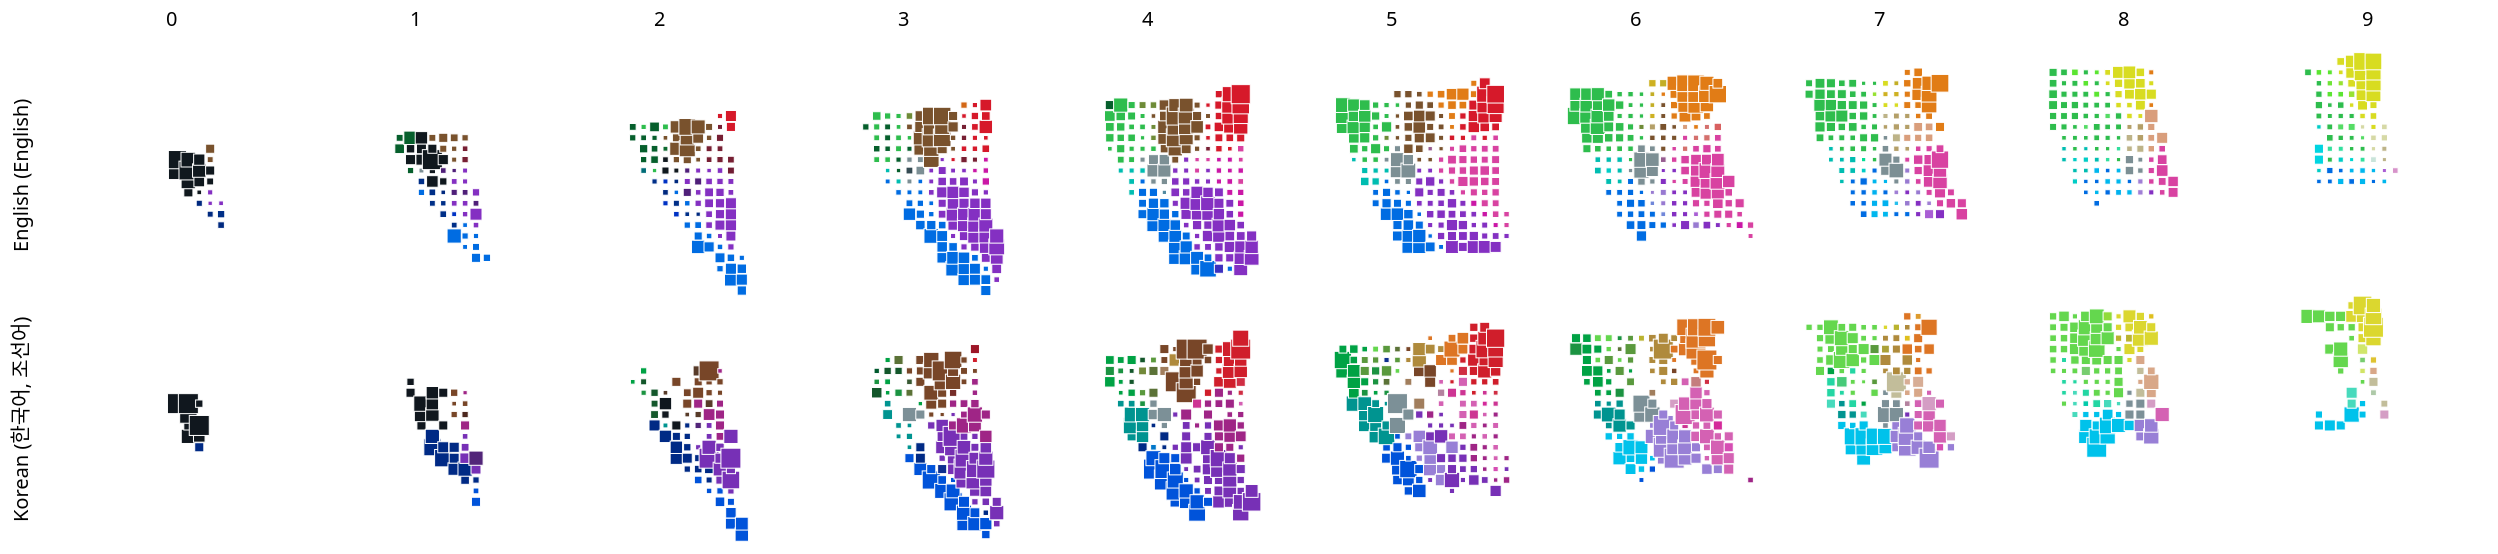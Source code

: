 {
  "$schema": "https://vega.github.io/schema/vega-lite/v3.json",
  "transform": [
    {
      "calculate": "datum.binA + -8",
      "as": "binA2"
    },
    {
      "calculate": "datum.binB + -12",
      "as": "binB2"
    },
    {
      "calculate": "datum.saliency + 4.405764584655451",
      "as": "sal"
    },
    {
      "calculate": "datum.majorTerm +'-' + datum.lang",
      "as": "majorTermLang"
    },
    {
      "filter": {
        "field": "lang",
        "oneOf": [
          "English (English)",
          "Korean (한국어, 조선어)"
        ]
      }
    }
  ],
  "config": {
    "view": {
      "stroke": null
    },
    "background": "#fff"
  },
  "facet": {
    "row": {
      "field": "lang",
      "type": "ordinal",
      "header": {
        "title": null
      }
    },
    "column": {
      "field": "binL",
      "type": "ordinal",
      "header": {
        "title": null
      }
    }
  },
  "spacing": {
    "row": -20,
    "column": -20
  },
  "spec": {
    "layer": [
      {
        "height": 120,
        "width": 120,
        "mark": {
          "type": "square",
          "strokeWidth": "0.5",
          "stroke": "white"
        },
        "encoding": {
          "x": {
            "field": "binA2",
            "type": "ordinal",
            "scale": {
              "domain": [
                -12,
                -11,
                -10,
                -9,
                -8,
                -7,
                -6,
                -5,
                -4,
                -3,
                -2,
                -1,
                0,
                1,
                2,
                3,
                4,
                5,
                6,
                7,
                8,
                9
              ]
            },
            "axis": null
          },
          "y": {
            "field": "binB2",
            "type": "ordinal",
            "scale": {
              "domain": [
                9,
                8,
                7,
                6,
                5,
                4,
                3,
                2,
                1,
                0,
                -1,
                -2,
                -3,
                -4,
                -5,
                -6,
                -7,
                -8,
                -9,
                -10,
                -11,
                -12
              ]
            },
            "axis": null
          },
          "detail": {
            "field": "majorTerm",
            "type": "nominal"
          },
          "size": {
            "field": "maxpTC",
            "type": "quantitative",
            "scale": {
              "range": [
                4,
                100
              ],
              "type": "pow",
              "exponent": 2.5,
              "zero": false
            },
            "legend": null
          },
          "opacity": {
            "condition": {
              "selection": "bins",
              "value": 1
            },
            "value": 0
          },
          "color": {
            "field": "majorTermLang",
            "type": "nominal",
            "scale": {
              "domain": [
                "blue-English (English)",
                "green-English (English)",
                "purple-English (English)",
                "pink-English (English)",
                "red-English (English)",
                "orange-English (English)",
                "yellow-English (English)",
                "magenta-English (English)",
                "brown-English (English)",
                "lightblue-English (English)",
                "limegreen-English (English)",
                "teal-English (English)",
                "skyblue-English (English)",
                "turquoise-English (English)",
                "lightgreen-English (English)",
                "violet-English (English)",
                "darkblue-English (English)",
                "gray-English (English)",
                "aqua-English (English)",
                "cyan-English (English)",
                "darkgreen-English (English)",
                "yellowgreen-English (English)",
                "lime-English (English)",
                "maroon-English (English)",
                "lavender-English (English)",
                "forestgreen-English (English)",
                "navyblue-English (English)",
                "indigo-English (English)",
                "gold-English (English)",
                "darkpurple-English (English)",
                "mintgreen-English (English)",
                "lightpurple-English (English)",
                "mint-English (English)",
                "tan-English (English)",
                "lilac-English (English)",
                "black-English (English)",
                "babyblue-English (English)",
                "navy-English (English)",
                "beige-English (English)",
                "mustard-English (English)",
                "mauve-English (English)",
                "olive-English (English)",
                "peach-English (English)",
                "burntorange-English (English)",
                "rose-English (English)",
                "periwinkle-English (English)",
                "salmon-English (English)",
                "burgundy-English (English)",
                "lightpink-English (English)",
                "coral-English (English)",
                "bluegray-English (English)",
                "cream-English (English)",
                "darkteal-English (English)",
                "darkgray-English (English)",
                "white-English (English)",
                "보라-Korean (한국어, 조선어)",
                "파랑-Korean (한국어, 조선어)",
                "연두-Korean (한국어, 조선어)",
                "하늘-Korean (한국어, 조선어)",
                "초록-Korean (한국어, 조선어)",
                "자주-Korean (한국어, 조선어)",
                "빨강-Korean (한국어, 조선어)",
                "분홍-Korean (한국어, 조선어)",
                "연보라-Korean (한국어, 조선어)",
                "청록-Korean (한국어, 조선어)",
                "주황-Korean (한국어, 조선어)",
                "갈-Korean (한국어, 조선어)",
                "남-Korean (한국어, 조선어)",
                "노랑-Korean (한국어, 조선어)",
                "녹-Korean (한국어, 조선어)",
                "황토-Korean (한국어, 조선어)",
                "풀-Korean (한국어, 조선어)",
                "진분홍-Korean (한국어, 조선어)",
                "검정-Korean (한국어, 조선어)",
                "에메랄드-Korean (한국어, 조선어)",
                "민트-Korean (한국어, 조선어)",
                "다홍-Korean (한국어, 조선어)",
                "회-Korean (한국어, 조선어)",
                "핑크-Korean (한국어, 조선어)",
                "군청-Korean (한국어, 조선어)",
                "진보라-Korean (한국어, 조선어)",
                "연녹-Korean (한국어, 조선어)",
                "고동-Korean (한국어, 조선어)",
                "진녹-Korean (한국어, 조선어)",
                "카키-Korean (한국어, 조선어)",
                "옥-Korean (한국어, 조선어)",
                "핫핑크-Korean (한국어, 조선어)",
                "살구-Korean (한국어, 조선어)",
                "연갈-Korean (한국어, 조선어)",
                "연분홍-Korean (한국어, 조선어)",
                "올리브-Korean (한국어, 조선어)",
                "겨자-Korean (한국어, 조선어)",
                "연초록-Korean (한국어, 조선어)",
                "베이지-Korean (한국어, 조선어)",
                "적갈-Korean (한국어, 조선어)",
                "개나리-Korean (한국어, 조선어)",
                "라임-Korean (한국어, 조선어)",
                "바다-Korean (한국어, 조선어)",
                "진초록-Korean (한국어, 조선어)",
                "상아-Korean (한국어, 조선어)",
                "연노랑-Korean (한국어, 조선어)",
                "귤-Korean (한국어, 조선어)",
                "진노랑-Korean (한국어, 조선어)",
                "살-Korean (한국어, 조선어)",
                "진빨강-Korean (한국어, 조선어)",
                "금-Korean (한국어, 조선어)",
                "레몬-Korean (한국어, 조선어)",
                "진갈-Korean (한국어, 조선어)",
                "코랄-Korean (한국어, 조선어)",
                "국방-Korean (한국어, 조선어)",
                "탁한분홍-Korean (한국어, 조선어)",
                "سبز-Persian (Farsi) (فارسی)",
                "بنفش-Persian (Farsi) (فارسی)",
                "آبی-Persian (Farsi) (فارسی)",
                "قرمز-Persian (Farsi) (فارسی)",
                "صورتی-Persian (Farsi) (فارسی)",
                "نارنجی-Persian (Farsi) (فارسی)",
                "زرد-Persian (Farsi) (فارسی)",
                "قهوهآی-Persian (Farsi) (فارسی)",
                "آبیآسمانی-Persian (Farsi) (فارسی)",
                "سرخابی-Persian (Farsi) (فارسی)",
                "سبزفسفری-Persian (Farsi) (فارسی)",
                "سبزآبی-Persian (Farsi) (فارسی)",
                "آبینفتی-Persian (Farsi) (فارسی)",
                "خردلی-Persian (Farsi) (فارسی)",
                "سبزچمنی-Persian (Farsi) (فارسی)",
                "سبزلجنی-Persian (Farsi) (فارسی)",
                "فسفری-Persian (Farsi) (فارسی)",
                "فیروزهآی-Persian (Farsi) (فارسی)",
                "سبزتیره-Persian (Farsi) (فارسی)",
                "زرشکی-Persian (Farsi) (فارسی)",
                "سبزپستهآی-Persian (Farsi) (فارسی)",
                "آبیفیروزهآی-Persian (Farsi) (فارسی)",
                "سبزکمرنگ-Persian (Farsi) (فارسی)",
                "آبیکاربنی-Persian (Farsi) (فارسی)",
                "آرغوانی-Persian (Farsi) (فارسی)",
                "سورمهآی-Persian (Farsi) (فارسی)",
                "یاسی-Persian (Farsi) (فارسی)",
                "blau-German (Deutsch)",
                "orange-German (Deutsch)",
                "grün-German (Deutsch)",
                "pink-German (Deutsch)",
                "rot-German (Deutsch)",
                "lila-German (Deutsch)",
                "türkis-German (Deutsch)",
                "hellgrün-German (Deutsch)",
                "azul-Spanish (español)",
                "verde-Spanish (español)",
                "rosa-Spanish (español)",
                "morado-Spanish (español)",
                "bleu-French (français, langue française)",
                "vert-French (français, langue française)",
                "violet-French (français, langue française)",
                "rose-French (français, langue française)",
                "mauve-French (français, langue française)",
                "蓝-Chinese (中文 (Zhōngwén), 汉语, 漢語)",
                "紫-Chinese (中文 (Zhōngwén), 汉语, 漢語)",
                "绿-Chinese (中文 (Zhōngwén), 汉语, 漢語)",
                "黄-Chinese (中文 (Zhōngwén), 汉语, 漢語)",
                "红-Chinese (中文 (Zhōngwén), 汉语, 漢語)",
                "深蓝-Chinese (中文 (Zhōngwén), 汉语, 漢語)",
                "粉-Chinese (中文 (Zhōngwén), 汉语, 漢語)",
                "草绿-Chinese (中文 (Zhōngwén), 汉语, 漢語)",
                "紫红-Chinese (中文 (Zhōngwén), 汉语, 漢語)",
                "lila-Swedish (svenska)",
                "azul-Portuguese (português)",
                "verde-Portuguese (português)"
              ],
              "range": [
                "rgb(0, 108, 226)",
                "rgb(46, 189, 77)",
                "rgb(132, 48, 194)",
                "rgb(216, 66, 161)",
                "rgb(214, 25, 42)",
                "rgb(225, 124, 22)",
                "rgb(216, 220, 33)",
                "rgb(202, 23, 166)",
                "rgb(121, 82, 45)",
                "rgb(0, 183, 238)",
                "rgb(91, 229, 49)",
                "rgb(0, 189, 177)",
                "rgb(0, 177, 239)",
                "rgb(0, 205, 198)",
                "rgb(85, 220, 101)",
                "rgb(130, 52, 196)",
                "rgb(0, 50, 196)",
                "rgb(124, 143, 148)",
                "rgb(0, 214, 208)",
                "rgb(0, 213, 225)",
                "rgb(6, 95, 44)",
                "rgb(151, 226, 50)",
                "rgb(111, 228, 56)",
                "rgb(119, 31, 51)",
                "rgb(152, 122, 209)",
                "rgb(13, 106, 47)",
                "rgb(0, 47, 136)",
                "rgb(61, 48, 191)",
                "rgb(206, 177, 34)",
                "rgb(79, 31, 121)",
                "rgb(0, 223, 148)",
                "rgb(169, 94, 212)",
                "rgb(50, 223, 158)",
                "rgb(180, 159, 104)",
                "rgb(160, 127, 213)",
                "rgb(16, 24, 30)",
                "rgb(39, 191, 237)",
                "rgb(0, 41, 127)",
                "rgb(189, 179, 136)",
                "rgb(195, 174, 37)",
                "rgb(150, 92, 144)",
                "rgb(110, 139, 55)",
                "rgb(217, 158, 124)",
                "rgb(211, 103, 22)",
                "rgb(209, 75, 122)",
                "rgb(113, 135, 217)",
                "rgb(212, 112, 109)",
                "rgb(112, 28, 51)",
                "rgb(215, 147, 202)",
                "rgb(216, 96, 96)",
                "rgb(81, 138, 160)",
                "rgb(214, 217, 166)",
                "rgb(0, 108, 119)",
                "rgb(53, 75, 82)",
                "rgb(201, 228, 218)",
                "rgb(119, 48, 182)",
                "rgb(0, 83, 218)",
                "rgb(100, 215, 78)",
                "rgb(0, 194, 235)",
                "rgb(0, 162, 68)",
                "rgb(159, 37, 134)",
                "rgb(208, 30, 43)",
                "rgb(212, 97, 179)",
                "rgb(152, 127, 214)",
                "rgb(0, 148, 144)",
                "rgb(221, 117, 36)",
                "rgb(120, 70, 40)",
                "rgb(0, 42, 133)",
                "rgb(219, 215, 47)",
                "rgb(27, 147, 65)",
                "rgb(175, 138, 60)",
                "rgb(90, 153, 61)",
                "rgb(205, 52, 147)",
                "rgb(16, 23, 30)",
                "rgb(35, 214, 163)",
                "rgb(71, 218, 188)",
                "rgb(208, 46, 67)",
                "rgb(124, 144, 151)",
                "rgb(214, 77, 179)",
                "rgb(14, 47, 144)",
                "rgb(82, 37, 121)",
                "rgb(119, 205, 111)",
                "rgb(88, 59, 41)",
                "rgb(19, 87, 43)",
                "rgb(91, 114, 55)",
                "rgb(2, 203, 171)",
                "rgb(212, 41, 154)",
                "rgb(216, 167, 136)",
                "rgb(161, 126, 93)",
                "rgb(212, 157, 196)",
                "rgb(114, 137, 57)",
                "rgb(186, 179, 47)",
                "rgb(71, 202, 120)",
                "rgb(194, 189, 154)",
                "rgb(118, 45, 41)",
                "rgb(223, 195, 49)",
                "rgb(144, 219, 57)",
                "rgb(0, 118, 201)",
                "rgb(0, 89, 46)",
                "rgb(174, 201, 168)",
                "rgb(208, 230, 107)",
                "rgb(222, 155, 45)",
                "rgb(223, 191, 30)",
                "rgb(215, 173, 149)",
                "rgb(157, 22, 39)",
                "rgb(171, 161, 55)",
                "rgb(209, 228, 102)",
                "rgb(76, 39, 30)",
                "rgb(196, 125, 125)",
                "rgb(56, 89, 51)",
                "rgb(180, 130, 159)",
                "rgb(54, 187, 94)",
                "rgb(143, 58, 198)",
                "rgb(0, 117, 229)",
                "rgb(214, 33, 45)",
                "rgb(217, 75, 172)",
                "rgb(223, 120, 25)",
                "rgb(216, 221, 41)",
                "rgb(128, 85, 49)",
                "rgb(0, 189, 239)",
                "rgb(212, 32, 140)",
                "rgb(76, 229, 61)",
                "rgb(0, 200, 178)",
                "rgb(0, 69, 206)",
                "rgb(199, 164, 47)",
                "rgb(62, 190, 64)",
                "rgb(69, 115, 65)",
                "rgb(141, 234, 55)",
                "rgb(0, 205, 213)",
                "rgb(14, 111, 55)",
                "rgb(141, 23, 51)",
                "rgb(96, 208, 87)",
                "rgb(0, 216, 233)",
                "rgb(140, 230, 122)",
                "rgb(0, 41, 224)",
                "rgb(159, 54, 167)",
                "rgb(0, 45, 141)",
                "rgb(170, 122, 202)",
                "rgb(0, 109, 246)",
                "rgb(232, 133, 7)",
                "rgb(24, 224, 75)",
                "rgb(226, 0, 164)",
                "rgb(232, 10, 42)",
                "rgb(170, 13, 227)",
                "rgb(0, 231, 207)",
                "rgb(65, 232, 83)",
                "rgb(0, 120, 242)",
                "rgb(40, 217, 74)",
                "rgb(224, 37, 154)",
                "rgb(153, 19, 227)",
                "rgb(0, 122, 244)",
                "rgb(19, 227, 88)",
                "rgb(170, 6, 228)",
                "rgb(226, 22, 163)",
                "rgb(158, 39, 227)",
                "rgb(0, 109, 237)",
                "rgb(143, 28, 216)",
                "rgb(27, 205, 81)",
                "rgb(223, 215, 19)",
                "rgb(225, 20, 50)",
                "rgb(0, 57, 219)",
                "rgb(218, 75, 171)",
                "rgb(90, 222, 60)",
                "rgb(187, 18, 160)",
                "rgb(167, 12, 226)",
                "rgb(0, 123, 244)",
                "rgb(24, 227, 76)"
              ]
            },
            "legend": null
          }
        }
      },
      {
        "height": 120,
        "width": 120,
        "selection": {
          "bins": {
            "type": "single",
            "fields": [
              "majorTerm"
            ],
            "on": "mouseover"
          }
        },
        "mark": "square",
        "encoding": {
          "x": {
            "field": "binA2",
            "type": "ordinal",
            "scale": {
              "domain": [
                -12,
                -11,
                -10,
                -9,
                -8,
                -7,
                -6,
                -5,
                -4,
                -3,
                -2,
                -1,
                0,
                1,
                2,
                3,
                4,
                5,
                6,
                7,
                8,
                9
              ]
            },
            "axis": null
          },
          "y": {
            "field": "binB2",
            "type": "ordinal",
            "scale": {
              "domain": [
                9,
                8,
                7,
                6,
                5,
                4,
                3,
                2,
                1,
                0,
                -1,
                -2,
                -3,
                -4,
                -5,
                -6,
                -7,
                -8,
                -9,
                -10,
                -11,
                -12
              ]
            },
            "axis": null
          },
          "opacity": {
            "value": 0
          },
          "size": {
            "value": 81
          },
          "tooltip": [
            {
              "field": "majorTerm",
              "type": "nominal",
              "title": "Max Prob. Term"
            },
            {
              "field": "lab",
              "type": "nominal",
              "title": "Lab (L,a,b)"
            }
          ]
        }
      }
    ],
    "resolve": {
      "scale": {
        "color": "independent"
      }
    }
  },
  "data": {
    "values": [
      {
        "lang": "English (English)",
        "binL": 0,
        "binA": 7,
        "binB": 11,
        "lab": "0,-10,-10",
        "saliency": -0.41381685030363374,
        "maxpTC": 0.9166666666666666,
        "majorTerm": "black",
        "commonTerm": "black"
      },
      {
        "lang": "English (English)",
        "binL": 0,
        "binA": 7,
        "binB": 12,
        "lab": "0,-10,0",
        "saliency": -0.45502065977946415,
        "maxpTC": 0.9259259259259259,
        "majorTerm": "black",
        "commonTerm": "black"
      },
      {
        "lang": "English (English)",
        "binL": 0,
        "binA": 8,
        "binB": 9,
        "lab": "0,0,-30",
        "saliency": -1.8804820237218407,
        "maxpTC": 0.5,
        "majorTerm": "black",
        "commonTerm": "black"
      },
      {
        "lang": "English (English)",
        "binL": 0,
        "binA": 8,
        "binB": 10,
        "lab": "0,0,-20",
        "saliency": -1.1400677626718574,
        "maxpTC": 0.7647058823529411,
        "majorTerm": "black",
        "commonTerm": "black"
      },
      {
        "lang": "English (English)",
        "binL": 0,
        "binA": 8,
        "binB": 11,
        "lab": "0,0,-10",
        "saliency": -0.34310030788093704,
        "maxpTC": 0.9487179487179487,
        "majorTerm": "black",
        "commonTerm": "black"
      },
      {
        "lang": "English (English)",
        "binL": 0,
        "binA": 8,
        "binB": 12,
        "lab": "0,0,0",
        "saliency": -1.0848063548455138,
        "maxpTC": 0.7727272727272727,
        "majorTerm": "black",
        "commonTerm": "black"
      },
      {
        "lang": "English (English)",
        "binL": 0,
        "binA": 9,
        "binB": 8,
        "lab": "0,10,-40",
        "saliency": -2.8738204403641174,
        "maxpTC": 0.32142857142857145,
        "majorTerm": "navy",
        "commonTerm": "navy"
      },
      {
        "lang": "English (English)",
        "binL": 0,
        "binA": 9,
        "binB": 9,
        "lab": "0,10,-30",
        "saliency": -3.246439344671015,
        "maxpTC": 0.2,
        "majorTerm": "black",
        "commonTerm": "black"
      },
      {
        "lang": "English (English)",
        "binL": 0,
        "binA": 9,
        "binB": 10,
        "lab": "0,10,-20",
        "saliency": -1.9473387961875537,
        "maxpTC": 0.5833333333333334,
        "majorTerm": "black",
        "commonTerm": "black"
      },
      {
        "lang": "English (English)",
        "binL": 0,
        "binA": 9,
        "binB": 11,
        "lab": "0,10,-10",
        "saliency": -1.4345491399952024,
        "maxpTC": 0.7142857142857143,
        "majorTerm": "black",
        "commonTerm": "black"
      },
      {
        "lang": "English (English)",
        "binL": 0,
        "binA": 9,
        "binB": 12,
        "lab": "0,10,0",
        "saliency": -1.6113834567195195,
        "maxpTC": 0.6111111111111112,
        "majorTerm": "black",
        "commonTerm": "black"
      },
      {
        "lang": "English (English)",
        "binL": 0,
        "binA": 10,
        "binB": 7,
        "lab": "0,20,-50",
        "saliency": -2.9133636549517417,
        "maxpTC": 0.3111111111111111,
        "majorTerm": "navy",
        "commonTerm": "navy"
      },
      {
        "lang": "English (English)",
        "binL": 0,
        "binA": 10,
        "binB": 8,
        "lab": "0,20,-40",
        "saliency": -2.7773627950641693,
        "maxpTC": 0.15384615384615385,
        "majorTerm": "purple",
        "commonTerm": "purple"
      },
      {
        "lang": "English (English)",
        "binL": 0,
        "binA": 10,
        "binB": 9,
        "lab": "0,20,-30",
        "saliency": -2.792481250360578,
        "maxpTC": 0.25,
        "majorTerm": "purple",
        "commonTerm": "purple"
      },
      {
        "lang": "English (English)",
        "binL": 0,
        "binA": 10,
        "binB": 10,
        "lab": "0,20,-20",
        "saliency": -2.1556390622295662,
        "maxpTC": 0.375,
        "majorTerm": "black",
        "commonTerm": "black"
      },
      {
        "lang": "English (English)",
        "binL": 0,
        "binA": 10,
        "binB": 11,
        "lab": "0,20,-10",
        "saliency": -1.5,
        "maxpTC": 0.5,
        "majorTerm": "black",
        "commonTerm": "black"
      },
      {
        "lang": "English (English)",
        "binL": 0,
        "binA": 10,
        "binB": 12,
        "lab": "0,20,0",
        "saliency": -2.3158243335257076,
        "maxpTC": 0.3076923076923077,
        "majorTerm": "brown",
        "commonTerm": "brown"
      },
      {
        "lang": "English (English)",
        "binL": 0,
        "binA": 10,
        "binB": 13,
        "lab": "0,20,10",
        "saliency": -1.5,
        "maxpTC": 0.5,
        "majorTerm": "brown",
        "commonTerm": "brown"
      },
      {
        "lang": "English (English)",
        "binL": 0,
        "binA": 11,
        "binB": 6,
        "lab": "0,30,-60",
        "saliency": -2.3071885761626687,
        "maxpTC": 0.35294117647058826,
        "majorTerm": "navy",
        "commonTerm": "navy"
      },
      {
        "lang": "English (English)",
        "binL": 0,
        "binA": 11,
        "binB": 7,
        "lab": "0,30,-50",
        "saliency": -1.5219280948873621,
        "maxpTC": 0.4,
        "majorTerm": "navyblue",
        "commonTerm": "navy blue"
      },
      {
        "lang": "English (English)",
        "binL": 0,
        "binA": 11,
        "binB": 8,
        "lab": "0,30,-40",
        "saliency": -2.321928094887362,
        "maxpTC": 0.2,
        "majorTerm": "purple",
        "commonTerm": "purple"
      },
      {
        "lang": "English (English)",
        "binL": 1,
        "binA": 5,
        "binB": 13,
        "lab": "10,-30,10",
        "saliency": -2.1739731346044096,
        "maxpTC": 0.5294117647058824,
        "majorTerm": "darkgreen",
        "commonTerm": "dark green"
      },
      {
        "lang": "English (English)",
        "binL": 1,
        "binA": 5,
        "binB": 14,
        "lab": "10,-30,20",
        "saliency": -2.4056390622295662,
        "maxpTC": 0.375,
        "majorTerm": "darkgreen",
        "commonTerm": "dark green"
      },
      {
        "lang": "English (English)",
        "binL": 1,
        "binA": 6,
        "binB": 11,
        "lab": "10,-20,-10",
        "saliency": -2.5220552088742005,
        "maxpTC": 0.3333333333333333,
        "majorTerm": "darkgreen",
        "commonTerm": "dark green"
      },
      {
        "lang": "English (English)",
        "binL": 1,
        "binA": 6,
        "binB": 12,
        "lab": "10,-20,0",
        "saliency": -1.6395862451836645,
        "maxpTC": 0.5555555555555556,
        "majorTerm": "black",
        "commonTerm": "black"
      },
      {
        "lang": "English (English)",
        "binL": 1,
        "binA": 6,
        "binB": 13,
        "lab": "10,-20,10",
        "saliency": -2.504962048576188,
        "maxpTC": 0.4666666666666667,
        "majorTerm": "black",
        "commonTerm": "black"
      },
      {
        "lang": "English (English)",
        "binL": 1,
        "binA": 6,
        "binB": 14,
        "lab": "10,-20,20",
        "saliency": -1.1488348542809166,
        "maxpTC": 0.7142857142857143,
        "majorTerm": "darkgreen",
        "commonTerm": "dark green"
      },
      {
        "lang": "English (English)",
        "binL": 1,
        "binA": 7,
        "binB": 9,
        "lab": "10,-10,-30",
        "saliency": -2.197159723424149,
        "maxpTC": 0.3333333333333333,
        "majorTerm": "blue",
        "commonTerm": "blue"
      },
      {
        "lang": "English (English)",
        "binL": 1,
        "binA": 7,
        "binB": 10,
        "lab": "10,-10,-20",
        "saliency": -2.5424826938097276,
        "maxpTC": 0.35294117647058826,
        "majorTerm": "navyblue",
        "commonTerm": "navy blue"
      },
      {
        "lang": "English (English)",
        "binL": 1,
        "binA": 7,
        "binB": 11,
        "lab": "10,-10,-10",
        "saliency": -2.5032583347756456,
        "maxpTC": 0.2222222222222222,
        "majorTerm": "gray",
        "commonTerm": "grey"
      },
      {
        "lang": "English (English)",
        "binL": 1,
        "binA": 7,
        "binB": 12,
        "lab": "10,-10,0",
        "saliency": -1.5709505944546687,
        "maxpTC": 0.6,
        "majorTerm": "black",
        "commonTerm": "black"
      },
      {
        "lang": "English (English)",
        "binL": 1,
        "binA": 7,
        "binB": 13,
        "lab": "10,-10,10",
        "saliency": -1.8676338909712125,
        "maxpTC": 0.5454545454545454,
        "majorTerm": "black",
        "commonTerm": "black"
      },
      {
        "lang": "English (English)",
        "binL": 1,
        "binA": 7,
        "binB": 14,
        "lab": "10,-10,20",
        "saliency": -1.2516291673878228,
        "maxpTC": 0.6666666666666666,
        "majorTerm": "black",
        "commonTerm": "black"
      },
      {
        "lang": "English (English)",
        "binL": 1,
        "binA": 8,
        "binB": 8,
        "lab": "10,0,-40",
        "saliency": -2.434336836567032,
        "maxpTC": 0.30303030303030304,
        "majorTerm": "navyblue",
        "commonTerm": "navy blue"
      },
      {
        "lang": "English (English)",
        "binL": 1,
        "binA": 8,
        "binB": 9,
        "lab": "10,0,-30",
        "saliency": -2.4677110700184035,
        "maxpTC": 0.36,
        "majorTerm": "navyblue",
        "commonTerm": "navy blue"
      },
      {
        "lang": "English (English)",
        "binL": 1,
        "binA": 8,
        "binB": 10,
        "lab": "10,0,-20",
        "saliency": -1.5487949406953985,
        "maxpTC": 0.625,
        "majorTerm": "black",
        "commonTerm": "black"
      },
      {
        "lang": "English (English)",
        "binL": 1,
        "binA": 8,
        "binB": 11,
        "lab": "10,0,-10",
        "saliency": -2.2516291673878226,
        "maxpTC": 0.3333333333333333,
        "majorTerm": "black",
        "commonTerm": "black"
      },
      {
        "lang": "English (English)",
        "binL": 1,
        "binA": 8,
        "binB": 12,
        "lab": "10,0,0",
        "saliency": 0,
        "maxpTC": 1,
        "majorTerm": "black",
        "commonTerm": "black"
      },
      {
        "lang": "English (English)",
        "binL": 1,
        "binA": 8,
        "binB": 13,
        "lab": "10,0,10",
        "saliency": -1.9211854965885542,
        "maxpTC": 0.5,
        "majorTerm": "black",
        "commonTerm": "black"
      },
      {
        "lang": "English (English)",
        "binL": 1,
        "binA": 8,
        "binB": 14,
        "lab": "10,0,20",
        "saliency": -1.811278124459133,
        "maxpTC": 0.375,
        "majorTerm": "brown",
        "commonTerm": "brown"
      },
      {
        "lang": "English (English)",
        "binL": 1,
        "binA": 9,
        "binB": 7,
        "lab": "10,10,-50",
        "saliency": -2.842398696814978,
        "maxpTC": 0.358974358974359,
        "majorTerm": "navyblue",
        "commonTerm": "navy blue"
      },
      {
        "lang": "English (English)",
        "binL": 1,
        "binA": 9,
        "binB": 8,
        "lab": "10,10,-40",
        "saliency": -2.656564762130954,
        "maxpTC": 0.26666666666666666,
        "majorTerm": "navyblue",
        "commonTerm": "navy blue"
      },
      {
        "lang": "English (English)",
        "binL": 1,
        "binA": 9,
        "binB": 9,
        "lab": "10,10,-30",
        "saliency": -3.1958468151117168,
        "maxpTC": 0.19230769230769232,
        "majorTerm": "navy",
        "commonTerm": "navy"
      },
      {
        "lang": "English (English)",
        "binL": 1,
        "binA": 9,
        "binB": 10,
        "lab": "10,10,-20",
        "saliency": -2.121928094887362,
        "maxpTC": 0.4,
        "majorTerm": "black",
        "commonTerm": "black"
      },
      {
        "lang": "English (English)",
        "binL": 1,
        "binA": 9,
        "binB": 11,
        "lab": "10,10,-10",
        "saliency": -2.378783493486176,
        "maxpTC": 0.2857142857142857,
        "majorTerm": "darkpurple",
        "commonTerm": "dark purple"
      },
      {
        "lang": "English (English)",
        "binL": 1,
        "binA": 9,
        "binB": 12,
        "lab": "10,10,0",
        "saliency": -1.6577427265048887,
        "maxpTC": 0.5555555555555556,
        "majorTerm": "black",
        "commonTerm": "black"
      },
      {
        "lang": "English (English)",
        "binL": 1,
        "binA": 9,
        "binB": 13,
        "lab": "10,10,10",
        "saliency": -1.760495029766198,
        "maxpTC": 0.38461538461538464,
        "majorTerm": "brown",
        "commonTerm": "brown"
      },
      {
        "lang": "English (English)",
        "binL": 1,
        "binA": 9,
        "binB": 14,
        "lab": "10,10,20",
        "saliency": -1.4854752972273344,
        "maxpTC": 0.5,
        "majorTerm": "brown",
        "commonTerm": "brown"
      },
      {
        "lang": "English (English)",
        "binL": 1,
        "binA": 10,
        "binB": 5,
        "lab": "10,20,-70",
        "saliency": -0.8112781244591328,
        "maxpTC": 0.75,
        "majorTerm": "blue",
        "commonTerm": "blue"
      },
      {
        "lang": "English (English)",
        "binL": 1,
        "binA": 10,
        "binB": 6,
        "lab": "10,20,-60",
        "saliency": -2.815234326510755,
        "maxpTC": 0.2982456140350877,
        "majorTerm": "navyblue",
        "commonTerm": "navy blue"
      },
      {
        "lang": "English (English)",
        "binL": 1,
        "binA": 10,
        "binB": 7,
        "lab": "10,20,-50",
        "saliency": -3.2486289777161628,
        "maxpTC": 0.2222222222222222,
        "majorTerm": "darkblue",
        "commonTerm": "dark blue"
      },
      {
        "lang": "English (English)",
        "binL": 1,
        "binA": 10,
        "binB": 8,
        "lab": "10,20,-40",
        "saliency": -3.072415797990987,
        "maxpTC": 0.2926829268292683,
        "majorTerm": "purple",
        "commonTerm": "purple"
      },
      {
        "lang": "English (English)",
        "binL": 1,
        "binA": 10,
        "binB": 9,
        "lab": "10,20,-30",
        "saliency": -2.80892232767662,
        "maxpTC": 0.3225806451612903,
        "majorTerm": "darkpurple",
        "commonTerm": "dark purple"
      },
      {
        "lang": "English (English)",
        "binL": 1,
        "binA": 10,
        "binB": 10,
        "lab": "10,20,-20",
        "saliency": -2.857877096649631,
        "maxpTC": 0.2962962962962963,
        "majorTerm": "purple",
        "commonTerm": "purple"
      },
      {
        "lang": "English (English)",
        "binL": 1,
        "binA": 10,
        "binB": 11,
        "lab": "10,20,-10",
        "saliency": -3.6818808028034016,
        "maxpTC": 0.15789473684210525,
        "majorTerm": "darkpurple",
        "commonTerm": "dark purple"
      },
      {
        "lang": "English (English)",
        "binL": 1,
        "binA": 10,
        "binB": 12,
        "lab": "10,20,0",
        "saliency": -3.064969661782226,
        "maxpTC": 0.23809523809523808,
        "majorTerm": "brown",
        "commonTerm": "brown"
      },
      {
        "lang": "English (English)",
        "binL": 1,
        "binA": 10,
        "binB": 13,
        "lab": "10,20,10",
        "saliency": -2.929845100639666,
        "maxpTC": 0.25806451612903225,
        "majorTerm": "brown",
        "commonTerm": "brown"
      },
      {
        "lang": "English (English)",
        "binL": 1,
        "binA": 10,
        "binB": 14,
        "lab": "10,20,20",
        "saliency": -2.601125010956985,
        "maxpTC": 0.42857142857142855,
        "majorTerm": "brown",
        "commonTerm": "brown"
      },
      {
        "lang": "English (English)",
        "binL": 1,
        "binA": 11,
        "binB": 4,
        "lab": "10,30,-80",
        "saliency": -2.5032583347756456,
        "maxpTC": 0.2222222222222222,
        "majorTerm": "blue",
        "commonTerm": "blue"
      },
      {
        "lang": "English (English)",
        "binL": 1,
        "binA": 11,
        "binB": 5,
        "lab": "10,30,-70",
        "saliency": -3.154081441268203,
        "maxpTC": 0.3263157894736842,
        "majorTerm": "blue",
        "commonTerm": "blue"
      },
      {
        "lang": "English (English)",
        "binL": 1,
        "binA": 11,
        "binB": 6,
        "lab": "10,30,-60",
        "saliency": -3.2154128394185935,
        "maxpTC": 0.2,
        "majorTerm": "blue",
        "commonTerm": "blue"
      },
      {
        "lang": "English (English)",
        "binL": 1,
        "binA": 11,
        "binB": 7,
        "lab": "10,30,-50",
        "saliency": -3.1792834050010863,
        "maxpTC": 0.2698412698412698,
        "majorTerm": "purple",
        "commonTerm": "purple"
      },
      {
        "lang": "English (English)",
        "binL": 1,
        "binA": 11,
        "binB": 8,
        "lab": "10,30,-40",
        "saliency": -2.9943533167452747,
        "maxpTC": 0.28846153846153844,
        "majorTerm": "purple",
        "commonTerm": "purple"
      },
      {
        "lang": "English (English)",
        "binL": 1,
        "binA": 11,
        "binB": 9,
        "lab": "10,30,-30",
        "saliency": -2.88437454789794,
        "maxpTC": 0.2972972972972973,
        "majorTerm": "darkpurple",
        "commonTerm": "dark purple"
      },
      {
        "lang": "English (English)",
        "binL": 1,
        "binA": 11,
        "binB": 10,
        "lab": "10,30,-20",
        "saliency": -3.47151383795873,
        "maxpTC": 0.24324324324324326,
        "majorTerm": "purple",
        "commonTerm": "purple"
      },
      {
        "lang": "English (English)",
        "binL": 1,
        "binA": 11,
        "binB": 11,
        "lab": "10,30,-10",
        "saliency": -3.414527264502953,
        "maxpTC": 0.23333333333333334,
        "majorTerm": "purple",
        "commonTerm": "purple"
      },
      {
        "lang": "English (English)",
        "binL": 1,
        "binA": 11,
        "binB": 12,
        "lab": "10,30,0",
        "saliency": -2.975661575596515,
        "maxpTC": 0.3333333333333333,
        "majorTerm": "maroon",
        "commonTerm": "maroon"
      },
      {
        "lang": "English (English)",
        "binL": 1,
        "binA": 11,
        "binB": 13,
        "lab": "10,30,10",
        "saliency": -2.9126027619314256,
        "maxpTC": 0.2857142857142857,
        "majorTerm": "maroon",
        "commonTerm": "maroon"
      },
      {
        "lang": "English (English)",
        "binL": 1,
        "binA": 11,
        "binB": 14,
        "lab": "10,30,20",
        "saliency": -2.7492553971684996,
        "maxpTC": 0.3333333333333333,
        "majorTerm": "brown",
        "commonTerm": "brown"
      },
      {
        "lang": "English (English)",
        "binL": 1,
        "binA": 12,
        "binB": 3,
        "lab": "10,40,-90",
        "saliency": -1.75,
        "maxpTC": 0.5,
        "majorTerm": "blue",
        "commonTerm": "blue"
      },
      {
        "lang": "English (English)",
        "binL": 1,
        "binA": 12,
        "binB": 4,
        "lab": "10,40,-80",
        "saliency": -2.561248524943184,
        "maxpTC": 0.37894736842105264,
        "majorTerm": "blue",
        "commonTerm": "blue"
      },
      {
        "lang": "English (English)",
        "binL": 1,
        "binA": 12,
        "binB": 5,
        "lab": "10,40,-70",
        "saliency": -3.3697650272662787,
        "maxpTC": 0.25274725274725274,
        "majorTerm": "blue",
        "commonTerm": "blue"
      },
      {
        "lang": "English (English)",
        "binL": 1,
        "binA": 12,
        "binB": 6,
        "lab": "10,40,-60",
        "saliency": -3.0980377618077988,
        "maxpTC": 0.2857142857142857,
        "majorTerm": "purple",
        "commonTerm": "purple"
      },
      {
        "lang": "English (English)",
        "binL": 1,
        "binA": 12,
        "binB": 7,
        "lab": "10,40,-50",
        "saliency": -1.5693078231812958,
        "maxpTC": 0.6470588235294118,
        "majorTerm": "purple",
        "commonTerm": "purple"
      },
      {
        "lang": "English (English)",
        "binL": 1,
        "binA": 12,
        "binB": 8,
        "lab": "10,40,-40",
        "saliency": -2.6464393446710153,
        "maxpTC": 0.3,
        "majorTerm": "darkpurple",
        "commonTerm": "dark purple"
      },
      {
        "lang": "English (English)",
        "binL": 1,
        "binA": 12,
        "binB": 9,
        "lab": "10,40,-30",
        "saliency": -1.9219280948873623,
        "maxpTC": 0.4,
        "majorTerm": "purple",
        "commonTerm": "purple"
      },
      {
        "lang": "English (English)",
        "binL": 1,
        "binA": 13,
        "binB": 3,
        "lab": "10,50,-90",
        "saliency": -2.321928094887362,
        "maxpTC": 0.4,
        "majorTerm": "blue",
        "commonTerm": "blue"
      },
      {
        "lang": "English (English)",
        "binL": 2,
        "binA": 4,
        "binB": 14,
        "lab": "20,-40,20",
        "saliency": -2.084962500721156,
        "maxpTC": 0.3333333333333333,
        "majorTerm": "darkgreen",
        "commonTerm": "dark green"
      },
      {
        "lang": "English (English)",
        "binL": 2,
        "binA": 4,
        "binB": 15,
        "lab": "20,-40,30",
        "saliency": -2.2662704368960473,
        "maxpTC": 0.3684210526315789,
        "majorTerm": "darkgreen",
        "commonTerm": "dark green"
      },
      {
        "lang": "English (English)",
        "binL": 2,
        "binA": 5,
        "binB": 11,
        "lab": "20,-30,-10",
        "saliency": -2.521640636343318,
        "maxpTC": 0.2857142857142857,
        "majorTerm": "darkteal",
        "commonTerm": "dark teal"
      },
      {
        "lang": "English (English)",
        "binL": 2,
        "binA": 5,
        "binB": 12,
        "lab": "20,-30,0",
        "saliency": -2.531217131152071,
        "maxpTC": 0.3333333333333333,
        "majorTerm": "darkgreen",
        "commonTerm": "dark green"
      },
      {
        "lang": "English (English)",
        "binL": 2,
        "binA": 5,
        "binB": 13,
        "lab": "20,-30,10",
        "saliency": -2.572508893390036,
        "maxpTC": 0.45652173913043476,
        "majorTerm": "darkgreen",
        "commonTerm": "dark green"
      },
      {
        "lang": "English (English)",
        "binL": 2,
        "binA": 5,
        "binB": 14,
        "lab": "20,-30,20",
        "saliency": -2.6924829914118544,
        "maxpTC": 0.296875,
        "majorTerm": "darkgreen",
        "commonTerm": "dark green"
      },
      {
        "lang": "English (English)",
        "binL": 2,
        "binA": 5,
        "binB": 15,
        "lab": "20,-30,30",
        "saliency": -2.6609640474436813,
        "maxpTC": 0.25,
        "majorTerm": "green",
        "commonTerm": "green"
      },
      {
        "lang": "English (English)",
        "binL": 2,
        "binA": 6,
        "binB": 10,
        "lab": "20,-20,-20",
        "saliency": -3.3239348962840563,
        "maxpTC": 0.25,
        "majorTerm": "navyblue",
        "commonTerm": "navy blue"
      },
      {
        "lang": "English (English)",
        "binL": 2,
        "binA": 6,
        "binB": 11,
        "lab": "20,-20,-10",
        "saliency": -3.938654716746413,
        "maxpTC": 0.16216216216216217,
        "majorTerm": "green",
        "commonTerm": "green"
      },
      {
        "lang": "English (English)",
        "binL": 2,
        "binA": 6,
        "binB": 12,
        "lab": "20,-20,0",
        "saliency": -2.560422702607204,
        "maxpTC": 0.41379310344827586,
        "majorTerm": "darkgreen",
        "commonTerm": "dark green"
      },
      {
        "lang": "English (English)",
        "binL": 2,
        "binA": 6,
        "binB": 13,
        "lab": "20,-20,10",
        "saliency": -2.802292189082414,
        "maxpTC": 0.36,
        "majorTerm": "darkgreen",
        "commonTerm": "dark green"
      },
      {
        "lang": "English (English)",
        "binL": 2,
        "binA": 6,
        "binB": 14,
        "lab": "20,-20,20",
        "saliency": -3.184829508503261,
        "maxpTC": 0.25,
        "majorTerm": "darkgreen",
        "commonTerm": "dark green"
      },
      {
        "lang": "English (English)",
        "binL": 2,
        "binA": 6,
        "binB": 15,
        "lab": "20,-20,30",
        "saliency": -2.0402239289418524,
        "maxpTC": 0.5333333333333333,
        "majorTerm": "darkgreen",
        "commonTerm": "dark green"
      },
      {
        "lang": "English (English)",
        "binL": 2,
        "binA": 7,
        "binB": 8,
        "lab": "20,-10,-40",
        "saliency": -2.7806390622295662,
        "maxpTC": 0.25,
        "majorTerm": "darkblue",
        "commonTerm": "dark blue"
      },
      {
        "lang": "English (English)",
        "binL": 2,
        "binA": 7,
        "binB": 9,
        "lab": "20,-10,-30",
        "saliency": -2.644696222391673,
        "maxpTC": 0.2857142857142857,
        "majorTerm": "navy",
        "commonTerm": "navy"
      },
      {
        "lang": "English (English)",
        "binL": 2,
        "binA": 7,
        "binB": 10,
        "lab": "20,-10,-20",
        "saliency": -3.1706536600327326,
        "maxpTC": 0.23076923076923078,
        "majorTerm": "darkblue",
        "commonTerm": "dark blue"
      },
      {
        "lang": "English (English)",
        "binL": 2,
        "binA": 7,
        "binB": 11,
        "lab": "20,-10,-10",
        "saliency": -2.6535442970305683,
        "maxpTC": 0.38461538461538464,
        "majorTerm": "black",
        "commonTerm": "black"
      },
      {
        "lang": "English (English)",
        "binL": 2,
        "binA": 7,
        "binB": 12,
        "lab": "20,-10,0",
        "saliency": -2.610577243331642,
        "maxpTC": 0.2857142857142857,
        "majorTerm": "black",
        "commonTerm": "black"
      },
      {
        "lang": "English (English)",
        "binL": 2,
        "binA": 7,
        "binB": 13,
        "lab": "20,-10,10",
        "saliency": -3.127986806877675,
        "maxpTC": 0.2222222222222222,
        "majorTerm": "forestgreen",
        "commonTerm": "forest green"
      },
      {
        "lang": "English (English)",
        "binL": 2,
        "binA": 7,
        "binB": 14,
        "lab": "20,-10,20",
        "saliency": -2.5709505944546684,
        "maxpTC": 0.2,
        "majorTerm": "brown",
        "commonTerm": "brown"
      },
      {
        "lang": "English (English)",
        "binL": 2,
        "binA": 7,
        "binB": 15,
        "lab": "20,-10,30",
        "saliency": -2.6464393446710153,
        "maxpTC": 0.3,
        "majorTerm": "green",
        "commonTerm": "green"
      },
      {
        "lang": "English (English)",
        "binL": 2,
        "binA": 8,
        "binB": 7,
        "lab": "20,0,-50",
        "saliency": -2.4530201924480455,
        "maxpTC": 0.28,
        "majorTerm": "darkblue",
        "commonTerm": "dark blue"
      },
      {
        "lang": "English (English)",
        "binL": 2,
        "binA": 8,
        "binB": 8,
        "lab": "20,0,-40",
        "saliency": -2.2756640580232683,
        "maxpTC": 0.3181818181818182,
        "majorTerm": "navyblue",
        "commonTerm": "navy blue"
      },
      {
        "lang": "English (English)",
        "binL": 2,
        "binA": 8,
        "binB": 9,
        "lab": "20,0,-30",
        "saliency": -3.152391277629867,
        "maxpTC": 0.18181818181818182,
        "majorTerm": "blue",
        "commonTerm": "blue"
      },
      {
        "lang": "English (English)",
        "binL": 2,
        "binA": 8,
        "binB": 10,
        "lab": "20,0,-20",
        "saliency": -3.484183719779189,
        "maxpTC": 0.2,
        "majorTerm": "navy",
        "commonTerm": "navy"
      },
      {
        "lang": "English (English)",
        "binL": 2,
        "binA": 8,
        "binB": 11,
        "lab": "20,0,-10",
        "saliency": -2.873140679513133,
        "maxpTC": 0.23076923076923078,
        "majorTerm": "black",
        "commonTerm": "black"
      },
      {
        "lang": "English (English)",
        "binL": 2,
        "binA": 8,
        "binB": 12,
        "lab": "20,0,0",
        "saliency": -2.113283334294875,
        "maxpTC": 0.3333333333333333,
        "majorTerm": "brown",
        "commonTerm": "brown"
      },
      {
        "lang": "English (English)",
        "binL": 2,
        "binA": 8,
        "binB": 13,
        "lab": "20,0,10",
        "saliency": -1.2772018112022603,
        "maxpTC": 0.7058823529411765,
        "majorTerm": "brown",
        "commonTerm": "brown"
      },
      {
        "lang": "English (English)",
        "binL": 2,
        "binA": 8,
        "binB": 14,
        "lab": "20,0,20",
        "saliency": -2.0180987862552597,
        "maxpTC": 0.43478260869565216,
        "majorTerm": "brown",
        "commonTerm": "brown"
      },
      {
        "lang": "English (English)",
        "binL": 2,
        "binA": 8,
        "binB": 15,
        "lab": "20,0,30",
        "saliency": -1.4466166676282082,
        "maxpTC": 0.6666666666666666,
        "majorTerm": "brown",
        "commonTerm": "brown"
      },
      {
        "lang": "English (English)",
        "binL": 2,
        "binA": 9,
        "binB": 6,
        "lab": "20,10,-60",
        "saliency": -2.4371910863442228,
        "maxpTC": 0.3333333333333333,
        "majorTerm": "blue",
        "commonTerm": "blue"
      },
      {
        "lang": "English (English)",
        "binL": 2,
        "binA": 9,
        "binB": 7,
        "lab": "20,10,-50",
        "saliency": -3.1605853660361807,
        "maxpTC": 0.20408163265306123,
        "majorTerm": "navyblue",
        "commonTerm": "navy blue"
      },
      {
        "lang": "English (English)",
        "binL": 2,
        "binA": 9,
        "binB": 8,
        "lab": "20,10,-40",
        "saliency": -2.9634682004976236,
        "maxpTC": 0.2692307692307692,
        "majorTerm": "blue",
        "commonTerm": "blue"
      },
      {
        "lang": "English (English)",
        "binL": 2,
        "binA": 9,
        "binB": 9,
        "lab": "20,10,-30",
        "saliency": -2.4613201402110083,
        "maxpTC": 0.4444444444444444,
        "majorTerm": "darkpurple",
        "commonTerm": "dark purple"
      },
      {
        "lang": "English (English)",
        "binL": 2,
        "binA": 9,
        "binB": 10,
        "lab": "20,10,-20",
        "saliency": -2.905307776373746,
        "maxpTC": 0.3157894736842105,
        "majorTerm": "purple",
        "commonTerm": "purple"
      },
      {
        "lang": "English (English)",
        "binL": 2,
        "binA": 9,
        "binB": 11,
        "lab": "20,10,-10",
        "saliency": -3.0220552088742,
        "maxpTC": 0.25,
        "majorTerm": "darkpurple",
        "commonTerm": "dark purple"
      },
      {
        "lang": "English (English)",
        "binL": 2,
        "binA": 9,
        "binB": 12,
        "lab": "20,10,0",
        "saliency": -2.795461844238322,
        "maxpTC": 0.45,
        "majorTerm": "brown",
        "commonTerm": "brown"
      },
      {
        "lang": "English (English)",
        "binL": 2,
        "binA": 9,
        "binB": 13,
        "lab": "20,10,10",
        "saliency": -0.8166890883150209,
        "maxpTC": 0.8333333333333334,
        "majorTerm": "brown",
        "commonTerm": "brown"
      },
      {
        "lang": "English (English)",
        "binL": 2,
        "binA": 9,
        "binB": 14,
        "lab": "20,10,20",
        "saliency": -1.2593984370492775,
        "maxpTC": 0.75,
        "majorTerm": "brown",
        "commonTerm": "brown"
      },
      {
        "lang": "English (English)",
        "binL": 2,
        "binA": 9,
        "binB": 15,
        "lab": "20,10,30",
        "saliency": -0.6998578570269279,
        "maxpTC": 0.8636363636363636,
        "majorTerm": "brown",
        "commonTerm": "brown"
      },
      {
        "lang": "English (English)",
        "binL": 2,
        "binA": 10,
        "binB": 4,
        "lab": "20,20,-80",
        "saliency": -1.1488348542809166,
        "maxpTC": 0.7142857142857143,
        "majorTerm": "blue",
        "commonTerm": "blue"
      },
      {
        "lang": "English (English)",
        "binL": 2,
        "binA": 10,
        "binB": 5,
        "lab": "20,20,-70",
        "saliency": -2.501358160094747,
        "maxpTC": 0.4444444444444444,
        "majorTerm": "blue",
        "commonTerm": "blue"
      },
      {
        "lang": "English (English)",
        "binL": 2,
        "binA": 10,
        "binB": 6,
        "lab": "20,20,-60",
        "saliency": -2.684471035166878,
        "maxpTC": 0.36363636363636365,
        "majorTerm": "blue",
        "commonTerm": "blue"
      },
      {
        "lang": "English (English)",
        "binL": 2,
        "binA": 10,
        "binB": 7,
        "lab": "20,20,-50",
        "saliency": -3.7526004683557055,
        "maxpTC": 0.15151515151515152,
        "majorTerm": "navy",
        "commonTerm": "navy"
      },
      {
        "lang": "English (English)",
        "binL": 2,
        "binA": 10,
        "binB": 8,
        "lab": "20,20,-40",
        "saliency": -2.7720552088742005,
        "maxpTC": 0.3333333333333333,
        "majorTerm": "purple",
        "commonTerm": "purple"
      },
      {
        "lang": "English (English)",
        "binL": 2,
        "binA": 10,
        "binB": 9,
        "lab": "20,20,-30",
        "saliency": -2.8530201924480454,
        "maxpTC": 0.28,
        "majorTerm": "purple",
        "commonTerm": "purple"
      },
      {
        "lang": "English (English)",
        "binL": 2,
        "binA": 10,
        "binB": 10,
        "lab": "20,20,-20",
        "saliency": -2.899327355706075,
        "maxpTC": 0.38461538461538464,
        "majorTerm": "darkpurple",
        "commonTerm": "dark purple"
      },
      {
        "lang": "English (English)",
        "binL": 2,
        "binA": 10,
        "binB": 11,
        "lab": "20,20,-10",
        "saliency": -3.381580488309164,
        "maxpTC": 0.23529411764705882,
        "majorTerm": "purple",
        "commonTerm": "purple"
      },
      {
        "lang": "English (English)",
        "binL": 2,
        "binA": 10,
        "binB": 12,
        "lab": "20,20,0",
        "saliency": -3.195295934496216,
        "maxpTC": 0.21052631578947367,
        "majorTerm": "brown",
        "commonTerm": "brown"
      },
      {
        "lang": "English (English)",
        "binL": 2,
        "binA": 10,
        "binB": 13,
        "lab": "20,20,10",
        "saliency": -3.0071964896856174,
        "maxpTC": 0.29411764705882354,
        "majorTerm": "brown",
        "commonTerm": "brown"
      },
      {
        "lang": "English (English)",
        "binL": 2,
        "binA": 10,
        "binB": 14,
        "lab": "20,20,20",
        "saliency": -2.0112122331259785,
        "maxpTC": 0.5897435897435898,
        "majorTerm": "brown",
        "commonTerm": "brown"
      },
      {
        "lang": "English (English)",
        "binL": 2,
        "binA": 10,
        "binB": 15,
        "lab": "20,20,30",
        "saliency": -1.405311135580237,
        "maxpTC": 0.7407407407407407,
        "majorTerm": "brown",
        "commonTerm": "brown"
      },
      {
        "lang": "English (English)",
        "binL": 2,
        "binA": 11,
        "binB": 4,
        "lab": "20,30,-80",
        "saliency": -2.022670448369203,
        "maxpTC": 0.5555555555555556,
        "majorTerm": "blue",
        "commonTerm": "blue"
      },
      {
        "lang": "English (English)",
        "binL": 2,
        "binA": 11,
        "binB": 5,
        "lab": "20,30,-70",
        "saliency": -2.9484768596329824,
        "maxpTC": 0.28125,
        "majorTerm": "blue",
        "commonTerm": "blue"
      },
      {
        "lang": "English (English)",
        "binL": 2,
        "binA": 11,
        "binB": 6,
        "lab": "20,30,-60",
        "saliency": -2.8502799413981923,
        "maxpTC": 0.35294117647058826,
        "majorTerm": "purple",
        "commonTerm": "purple"
      },
      {
        "lang": "English (English)",
        "binL": 2,
        "binA": 11,
        "binB": 7,
        "lab": "20,30,-50",
        "saliency": -2.8449593498947183,
        "maxpTC": 0.358974358974359,
        "majorTerm": "purple",
        "commonTerm": "purple"
      },
      {
        "lang": "English (English)",
        "binL": 2,
        "binA": 11,
        "binB": 8,
        "lab": "20,30,-40",
        "saliency": -2.7184884374747122,
        "maxpTC": 0.48484848484848486,
        "majorTerm": "purple",
        "commonTerm": "purple"
      },
      {
        "lang": "English (English)",
        "binL": 2,
        "binA": 11,
        "binB": 9,
        "lab": "20,30,-30",
        "saliency": -2.562100266149079,
        "maxpTC": 0.4857142857142857,
        "majorTerm": "purple",
        "commonTerm": "purple"
      },
      {
        "lang": "English (English)",
        "binL": 2,
        "binA": 11,
        "binB": 10,
        "lab": "20,30,-20",
        "saliency": -3.226340735892126,
        "maxpTC": 0.3548387096774194,
        "majorTerm": "purple",
        "commonTerm": "purple"
      },
      {
        "lang": "English (English)",
        "binL": 2,
        "binA": 11,
        "binB": 11,
        "lab": "20,30,-10",
        "saliency": -3.452596391692368,
        "maxpTC": 0.18181818181818182,
        "majorTerm": "purple",
        "commonTerm": "purple"
      },
      {
        "lang": "English (English)",
        "binL": 2,
        "binA": 11,
        "binB": 12,
        "lab": "20,30,0",
        "saliency": -3.282950784472679,
        "maxpTC": 0.2926829268292683,
        "majorTerm": "maroon",
        "commonTerm": "maroon"
      },
      {
        "lang": "English (English)",
        "binL": 2,
        "binA": 11,
        "binB": 13,
        "lab": "20,30,10",
        "saliency": -2.8257155823845546,
        "maxpTC": 0.3103448275862069,
        "majorTerm": "maroon",
        "commonTerm": "maroon"
      },
      {
        "lang": "English (English)",
        "binL": 2,
        "binA": 11,
        "binB": 14,
        "lab": "20,30,20",
        "saliency": -3.0132809070835074,
        "maxpTC": 0.2702702702702703,
        "majorTerm": "brown",
        "commonTerm": "brown"
      },
      {
        "lang": "English (English)",
        "binL": 2,
        "binA": 11,
        "binB": 15,
        "lab": "20,30,30",
        "saliency": -2.8078754446671965,
        "maxpTC": 0.38181818181818183,
        "majorTerm": "brown",
        "commonTerm": "brown"
      },
      {
        "lang": "English (English)",
        "binL": 2,
        "binA": 12,
        "binB": 2,
        "lab": "20,40,-100",
        "saliency": -2.4193819456463714,
        "maxpTC": 0.3333333333333333,
        "majorTerm": "blue",
        "commonTerm": "blue"
      },
      {
        "lang": "English (English)",
        "binL": 2,
        "binA": 12,
        "binB": 3,
        "lab": "20,40,-90",
        "saliency": -2.344729229123284,
        "maxpTC": 0.5446428571428571,
        "majorTerm": "blue",
        "commonTerm": "blue"
      },
      {
        "lang": "English (English)",
        "binL": 2,
        "binA": 12,
        "binB": 4,
        "lab": "20,40,-80",
        "saliency": -3.4255015343067794,
        "maxpTC": 0.27906976744186046,
        "majorTerm": "blue",
        "commonTerm": "blue"
      },
      {
        "lang": "English (English)",
        "binL": 2,
        "binA": 12,
        "binB": 5,
        "lab": "20,40,-70",
        "saliency": -3.391447954859857,
        "maxpTC": 0.2261904761904762,
        "majorTerm": "purple",
        "commonTerm": "purple"
      },
      {
        "lang": "English (English)",
        "binL": 2,
        "binA": 12,
        "binB": 6,
        "lab": "20,40,-60",
        "saliency": -2.329142512342675,
        "maxpTC": 0.5522388059701493,
        "majorTerm": "purple",
        "commonTerm": "purple"
      },
      {
        "lang": "English (English)",
        "binL": 2,
        "binA": 12,
        "binB": 7,
        "lab": "20,40,-50",
        "saliency": -2.5346374508834155,
        "maxpTC": 0.5072463768115942,
        "majorTerm": "purple",
        "commonTerm": "purple"
      },
      {
        "lang": "English (English)",
        "binL": 2,
        "binA": 12,
        "binB": 8,
        "lab": "20,40,-40",
        "saliency": -2.36213099288263,
        "maxpTC": 0.5084745762711864,
        "majorTerm": "purple",
        "commonTerm": "purple"
      },
      {
        "lang": "English (English)",
        "binL": 2,
        "binA": 12,
        "binB": 9,
        "lab": "20,40,-30",
        "saliency": -2.8521928206091083,
        "maxpTC": 0.45588235294117646,
        "majorTerm": "purple",
        "commonTerm": "purple"
      },
      {
        "lang": "English (English)",
        "binL": 2,
        "binA": 12,
        "binB": 10,
        "lab": "20,40,-20",
        "saliency": -3.1581968727254788,
        "maxpTC": 0.3389830508474576,
        "majorTerm": "purple",
        "commonTerm": "purple"
      },
      {
        "lang": "English (English)",
        "binL": 2,
        "binA": 12,
        "binB": 11,
        "lab": "20,40,-10",
        "saliency": -3.3437478571796255,
        "maxpTC": 0.2857142857142857,
        "majorTerm": "purple",
        "commonTerm": "purple"
      },
      {
        "lang": "English (English)",
        "binL": 2,
        "binA": 12,
        "binB": 12,
        "lab": "20,40,0",
        "saliency": -3.7754118606233673,
        "maxpTC": 0.32857142857142857,
        "majorTerm": "maroon",
        "commonTerm": "maroon"
      },
      {
        "lang": "English (English)",
        "binL": 2,
        "binA": 12,
        "binB": 13,
        "lab": "20,40,10",
        "saliency": -3.256691261048899,
        "maxpTC": 0.3,
        "majorTerm": "maroon",
        "commonTerm": "maroon"
      },
      {
        "lang": "English (English)",
        "binL": 2,
        "binA": 12,
        "binB": 14,
        "lab": "20,40,20",
        "saliency": -3.082589075666223,
        "maxpTC": 0.3898305084745763,
        "majorTerm": "maroon",
        "commonTerm": "maroon"
      },
      {
        "lang": "English (English)",
        "binL": 2,
        "binA": 12,
        "binB": 15,
        "lab": "20,40,30",
        "saliency": -3.6479929551205004,
        "maxpTC": 0.23469387755102042,
        "majorTerm": "maroon",
        "commonTerm": "maroon"
      },
      {
        "lang": "English (English)",
        "binL": 2,
        "binA": 12,
        "binB": 16,
        "lab": "20,40,40",
        "saliency": -2.75,
        "maxpTC": 0.25,
        "majorTerm": "red",
        "commonTerm": "red"
      },
      {
        "lang": "English (English)",
        "binL": 2,
        "binA": 13,
        "binB": 1,
        "lab": "20,50,-110",
        "saliency": -1.4657904693384451,
        "maxpTC": 0.6842105263157895,
        "majorTerm": "blue",
        "commonTerm": "blue"
      },
      {
        "lang": "English (English)",
        "binL": 2,
        "binA": 13,
        "binB": 2,
        "lab": "20,50,-100",
        "saliency": -2.248416925243073,
        "maxpTC": 0.603448275862069,
        "majorTerm": "blue",
        "commonTerm": "blue"
      },
      {
        "lang": "English (English)",
        "binL": 2,
        "binA": 13,
        "binB": 3,
        "lab": "20,50,-90",
        "saliency": -2.9074496849305076,
        "maxpTC": 0.41216216216216217,
        "majorTerm": "blue",
        "commonTerm": "blue"
      },
      {
        "lang": "English (English)",
        "binL": 2,
        "binA": 13,
        "binB": 4,
        "lab": "20,50,-80",
        "saliency": -3.145333363345507,
        "maxpTC": 0.32967032967032966,
        "majorTerm": "purple",
        "commonTerm": "purple"
      },
      {
        "lang": "English (English)",
        "binL": 2,
        "binA": 13,
        "binB": 5,
        "lab": "20,50,-70",
        "saliency": -2.4191189055081708,
        "maxpTC": 0.546875,
        "majorTerm": "purple",
        "commonTerm": "purple"
      },
      {
        "lang": "English (English)",
        "binL": 2,
        "binA": 13,
        "binB": 6,
        "lab": "20,50,-60",
        "saliency": -1.858511437022644,
        "maxpTC": 0.6153846153846154,
        "majorTerm": "purple",
        "commonTerm": "purple"
      },
      {
        "lang": "English (English)",
        "binL": 2,
        "binA": 13,
        "binB": 7,
        "lab": "20,50,-50",
        "saliency": -2.050084205869424,
        "maxpTC": 0.6097560975609756,
        "majorTerm": "purple",
        "commonTerm": "purple"
      },
      {
        "lang": "English (English)",
        "binL": 2,
        "binA": 13,
        "binB": 8,
        "lab": "20,50,-40",
        "saliency": -1.9709505944546688,
        "maxpTC": 0.6,
        "majorTerm": "purple",
        "commonTerm": "purple"
      },
      {
        "lang": "English (English)",
        "binL": 2,
        "binA": 13,
        "binB": 9,
        "lab": "20,50,-30",
        "saliency": -2.1836670779209113,
        "maxpTC": 0.29411764705882354,
        "majorTerm": "purple",
        "commonTerm": "purple"
      },
      {
        "lang": "English (English)",
        "binL": 2,
        "binA": 13,
        "binB": 10,
        "lab": "20,50,-20",
        "saliency": -2.9312089489103235,
        "maxpTC": 0.3076923076923077,
        "majorTerm": "purple",
        "commonTerm": "purple"
      },
      {
        "lang": "English (English)",
        "binL": 2,
        "binA": 13,
        "binB": 11,
        "lab": "20,50,-10",
        "saliency": -2.4056390622295662,
        "maxpTC": 0.375,
        "majorTerm": "burgundy",
        "commonTerm": "burgundy"
      },
      {
        "lang": "English (English)",
        "binL": 2,
        "binA": 13,
        "binB": 12,
        "lab": "20,50,0",
        "saliency": -2.3685225277282065,
        "maxpTC": 0.36363636363636365,
        "majorTerm": "maroon",
        "commonTerm": "maroon"
      },
      {
        "lang": "English (English)",
        "binL": 2,
        "binA": 13,
        "binB": 15,
        "lab": "20,50,30",
        "saliency": -1.7924812503605778,
        "maxpTC": 0.5,
        "majorTerm": "red",
        "commonTerm": "red"
      },
      {
        "lang": "English (English)",
        "binL": 2,
        "binA": 13,
        "binB": 16,
        "lab": "20,50,40",
        "saliency": -1.3709505944546687,
        "maxpTC": 0.6,
        "majorTerm": "red",
        "commonTerm": "red"
      },
      {
        "lang": "English (English)",
        "binL": 2,
        "binA": 14,
        "binB": 0,
        "lab": "20,60,-120",
        "saliency": -2.355629976120745,
        "maxpTC": 0.5079365079365079,
        "majorTerm": "blue",
        "commonTerm": "blue"
      },
      {
        "lang": "English (English)",
        "binL": 2,
        "binA": 14,
        "binB": 1,
        "lab": "20,60,-110",
        "saliency": -2.2623233689416025,
        "maxpTC": 0.6029411764705882,
        "majorTerm": "blue",
        "commonTerm": "blue"
      },
      {
        "lang": "English (English)",
        "binL": 2,
        "binA": 14,
        "binB": 2,
        "lab": "20,60,-100",
        "saliency": -2.6278681775964636,
        "maxpTC": 0.5166666666666667,
        "majorTerm": "blue",
        "commonTerm": "blue"
      },
      {
        "lang": "English (English)",
        "binL": 2,
        "binA": 14,
        "binB": 3,
        "lab": "20,60,-90",
        "saliency": -2.5,
        "maxpTC": 0.25,
        "majorTerm": "blue",
        "commonTerm": "blue"
      },
      {
        "lang": "English (English)",
        "binL": 3,
        "binA": 3,
        "binB": 15,
        "lab": "30,-50,30",
        "saliency": -2.2516291673878226,
        "maxpTC": 0.3333333333333333,
        "majorTerm": "darkgreen",
        "commonTerm": "dark green"
      },
      {
        "lang": "English (English)",
        "binL": 3,
        "binA": 4,
        "binB": 12,
        "lab": "30,-40,0",
        "saliency": -2.1709505944546685,
        "maxpTC": 0.3,
        "majorTerm": "green",
        "commonTerm": "green"
      },
      {
        "lang": "English (English)",
        "binL": 3,
        "binA": 4,
        "binB": 13,
        "lab": "30,-40,10",
        "saliency": -2.42071821184845,
        "maxpTC": 0.34615384615384615,
        "majorTerm": "darkgreen",
        "commonTerm": "dark green"
      },
      {
        "lang": "English (English)",
        "binL": 3,
        "binA": 4,
        "binB": 14,
        "lab": "30,-40,20",
        "saliency": -2.3203967325217345,
        "maxpTC": 0.3023255813953488,
        "majorTerm": "green",
        "commonTerm": "green"
      },
      {
        "lang": "English (English)",
        "binL": 3,
        "binA": 4,
        "binB": 15,
        "lab": "30,-40,30",
        "saliency": -2.3226519932062533,
        "maxpTC": 0.3235294117647059,
        "majorTerm": "green",
        "commonTerm": "green"
      },
      {
        "lang": "English (English)",
        "binL": 3,
        "binA": 4,
        "binB": 16,
        "lab": "30,-40,40",
        "saliency": -1.402081402756032,
        "maxpTC": 0.47058823529411764,
        "majorTerm": "green",
        "commonTerm": "green"
      },
      {
        "lang": "English (English)",
        "binL": 3,
        "binA": 5,
        "binB": 10,
        "lab": "30,-30,-20",
        "saliency": -2.94770277922009,
        "maxpTC": 0.2222222222222222,
        "majorTerm": "blue",
        "commonTerm": "blue"
      },
      {
        "lang": "English (English)",
        "binL": 3,
        "binA": 5,
        "binB": 11,
        "lab": "30,-30,-10",
        "saliency": -3.605254143058345,
        "maxpTC": 0.18181818181818182,
        "majorTerm": "teal",
        "commonTerm": "teal"
      },
      {
        "lang": "English (English)",
        "binL": 3,
        "binA": 5,
        "binB": 12,
        "lab": "30,-30,0",
        "saliency": -3.331689575036871,
        "maxpTC": 0.2807017543859649,
        "majorTerm": "green",
        "commonTerm": "green"
      },
      {
        "lang": "English (English)",
        "binL": 3,
        "binA": 5,
        "binB": 13,
        "lab": "30,-30,10",
        "saliency": -2.9499301630043706,
        "maxpTC": 0.2727272727272727,
        "majorTerm": "darkgreen",
        "commonTerm": "dark green"
      },
      {
        "lang": "English (English)",
        "binL": 3,
        "binA": 5,
        "binB": 14,
        "lab": "30,-30,20",
        "saliency": -2.7042399754110455,
        "maxpTC": 0.3114754098360656,
        "majorTerm": "darkgreen",
        "commonTerm": "dark green"
      },
      {
        "lang": "English (English)",
        "binL": 3,
        "binA": 5,
        "binB": 15,
        "lab": "30,-30,30",
        "saliency": -2.8176624710148768,
        "maxpTC": 0.3076923076923077,
        "majorTerm": "darkgreen",
        "commonTerm": "dark green"
      },
      {
        "lang": "English (English)",
        "binL": 3,
        "binA": 5,
        "binB": 16,
        "lab": "30,-30,40",
        "saliency": -2.0922718656836103,
        "maxpTC": 0.3333333333333333,
        "majorTerm": "green",
        "commonTerm": "green"
      },
      {
        "lang": "English (English)",
        "binL": 3,
        "binA": 6,
        "binB": 9,
        "lab": "30,-20,-30",
        "saliency": -3.3705843997621043,
        "maxpTC": 0.275,
        "majorTerm": "blue",
        "commonTerm": "blue"
      },
      {
        "lang": "English (English)",
        "binL": 3,
        "binA": 6,
        "binB": 10,
        "lab": "30,-20,-20",
        "saliency": -3.610383212600688,
        "maxpTC": 0.23076923076923078,
        "majorTerm": "teal",
        "commonTerm": "teal"
      },
      {
        "lang": "English (English)",
        "binL": 3,
        "binA": 6,
        "binB": 11,
        "lab": "30,-20,-10",
        "saliency": -4.405764584655451,
        "maxpTC": 0.16666666666666666,
        "majorTerm": "darkgreen",
        "commonTerm": "dark green"
      },
      {
        "lang": "English (English)",
        "binL": 3,
        "binA": 6,
        "binB": 12,
        "lab": "30,-20,0",
        "saliency": -3.279822781587355,
        "maxpTC": 0.25,
        "majorTerm": "darkgreen",
        "commonTerm": "dark green"
      },
      {
        "lang": "English (English)",
        "binL": 3,
        "binA": 6,
        "binB": 13,
        "lab": "30,-20,10",
        "saliency": -2.869299699893522,
        "maxpTC": 0.3076923076923077,
        "majorTerm": "green",
        "commonTerm": "green"
      },
      {
        "lang": "English (English)",
        "binL": 3,
        "binA": 6,
        "binB": 14,
        "lab": "30,-20,20",
        "saliency": -2.8699100232740657,
        "maxpTC": 0.2916666666666667,
        "majorTerm": "green",
        "commonTerm": "green"
      },
      {
        "lang": "English (English)",
        "binL": 3,
        "binA": 6,
        "binB": 15,
        "lab": "30,-20,30",
        "saliency": -3.0504981301768592,
        "maxpTC": 0.20512820512820512,
        "majorTerm": "green",
        "commonTerm": "green"
      },
      {
        "lang": "English (English)",
        "binL": 3,
        "binA": 6,
        "binB": 16,
        "lab": "30,-20,40",
        "saliency": -2.7806390622295662,
        "maxpTC": 0.25,
        "majorTerm": "green",
        "commonTerm": "green"
      },
      {
        "lang": "English (English)",
        "binL": 3,
        "binA": 7,
        "binB": 7,
        "lab": "30,-10,-50",
        "saliency": -1.532419498446859,
        "maxpTC": 0.6666666666666666,
        "majorTerm": "blue",
        "commonTerm": "blue"
      },
      {
        "lang": "English (English)",
        "binL": 3,
        "binA": 7,
        "binB": 8,
        "lab": "30,-10,-40",
        "saliency": -3.3109875425387596,
        "maxpTC": 0.3684210526315789,
        "majorTerm": "blue",
        "commonTerm": "blue"
      },
      {
        "lang": "English (English)",
        "binL": 3,
        "binA": 7,
        "binB": 9,
        "lab": "30,-10,-30",
        "saliency": -3.3332062193464944,
        "maxpTC": 0.225,
        "majorTerm": "blue",
        "commonTerm": "blue"
      },
      {
        "lang": "English (English)",
        "binL": 3,
        "binA": 7,
        "binB": 10,
        "lab": "30,-10,-20",
        "saliency": -3.568084324344714,
        "maxpTC": 0.22727272727272727,
        "majorTerm": "gray",
        "commonTerm": "grey"
      },
      {
        "lang": "English (English)",
        "binL": 3,
        "binA": 7,
        "binB": 11,
        "lab": "30,-10,-10",
        "saliency": -2.247084753917085,
        "maxpTC": 0.3684210526315789,
        "majorTerm": "darkgray",
        "commonTerm": "dark grey"
      },
      {
        "lang": "English (English)",
        "binL": 3,
        "binA": 7,
        "binB": 12,
        "lab": "30,-10,0",
        "saliency": -3.207707064470474,
        "maxpTC": 0.2608695652173913,
        "majorTerm": "gray",
        "commonTerm": "grey"
      },
      {
        "lang": "English (English)",
        "binL": 3,
        "binA": 7,
        "binB": 13,
        "lab": "30,-10,10",
        "saliency": -3.422577995321604,
        "maxpTC": 0.23809523809523808,
        "majorTerm": "darkgreen",
        "commonTerm": "dark green"
      },
      {
        "lang": "English (English)",
        "binL": 3,
        "binA": 7,
        "binB": 14,
        "lab": "30,-10,20",
        "saliency": -3.0957952550009344,
        "maxpTC": 0.18181818181818182,
        "majorTerm": "green",
        "commonTerm": "green"
      },
      {
        "lang": "English (English)",
        "binL": 3,
        "binA": 7,
        "binB": 15,
        "lab": "30,-10,30",
        "saliency": -3.318030335864211,
        "maxpTC": 0.2916666666666667,
        "majorTerm": "brown",
        "commonTerm": "brown"
      },
      {
        "lang": "English (English)",
        "binL": 3,
        "binA": 7,
        "binB": 16,
        "lab": "30,-10,40",
        "saliency": -2.8221819586428727,
        "maxpTC": 0.35294117647058826,
        "majorTerm": "olive",
        "commonTerm": "olive"
      },
      {
        "lang": "English (English)",
        "binL": 3,
        "binA": 8,
        "binB": 6,
        "lab": "30,0,-60",
        "saliency": -2.533369020804084,
        "maxpTC": 0.5217391304347826,
        "majorTerm": "blue",
        "commonTerm": "blue"
      },
      {
        "lang": "English (English)",
        "binL": 3,
        "binA": 8,
        "binB": 7,
        "lab": "30,0,-50",
        "saliency": -2.660396660515106,
        "maxpTC": 0.45161290322580644,
        "majorTerm": "blue",
        "commonTerm": "blue"
      },
      {
        "lang": "English (English)",
        "binL": 3,
        "binA": 8,
        "binB": 8,
        "lab": "30,0,-40",
        "saliency": -2.508030964891545,
        "maxpTC": 0.3333333333333333,
        "majorTerm": "blue",
        "commonTerm": "blue"
      },
      {
        "lang": "English (English)",
        "binL": 3,
        "binA": 8,
        "binB": 9,
        "lab": "30,0,-30",
        "saliency": -3.1578721140611083,
        "maxpTC": 0.2222222222222222,
        "majorTerm": "blue",
        "commonTerm": "blue"
      },
      {
        "lang": "English (English)",
        "binL": 3,
        "binA": 8,
        "binB": 10,
        "lab": "30,0,-20",
        "saliency": -3.9647351787255056,
        "maxpTC": 0.2,
        "majorTerm": "blue",
        "commonTerm": "blue"
      },
      {
        "lang": "English (English)",
        "binL": 3,
        "binA": 8,
        "binB": 11,
        "lab": "30,0,-10",
        "saliency": -2.2275343340059806,
        "maxpTC": 0.4782608695652174,
        "majorTerm": "gray",
        "commonTerm": "grey"
      },
      {
        "lang": "English (English)",
        "binL": 3,
        "binA": 8,
        "binB": 12,
        "lab": "30,0,0",
        "saliency": -2.6800365325772657,
        "maxpTC": 0.3125,
        "majorTerm": "gray",
        "commonTerm": "grey"
      },
      {
        "lang": "English (English)",
        "binL": 3,
        "binA": 8,
        "binB": 13,
        "lab": "30,0,10",
        "saliency": -1.3244602933016414,
        "maxpTC": 0.6875,
        "majorTerm": "brown",
        "commonTerm": "brown"
      },
      {
        "lang": "English (English)",
        "binL": 3,
        "binA": 8,
        "binB": 14,
        "lab": "30,0,20",
        "saliency": -1.3917601481809734,
        "maxpTC": 0.75,
        "majorTerm": "brown",
        "commonTerm": "brown"
      },
      {
        "lang": "English (English)",
        "binL": 3,
        "binA": 8,
        "binB": 15,
        "lab": "30,0,30",
        "saliency": -2.3256810541556123,
        "maxpTC": 0.6071428571428571,
        "majorTerm": "brown",
        "commonTerm": "brown"
      },
      {
        "lang": "English (English)",
        "binL": 3,
        "binA": 8,
        "binB": 16,
        "lab": "30,0,40",
        "saliency": -2.3695412975977157,
        "maxpTC": 0.5769230769230769,
        "majorTerm": "brown",
        "commonTerm": "brown"
      },
      {
        "lang": "English (English)",
        "binL": 3,
        "binA": 9,
        "binB": 5,
        "lab": "30,10,-70",
        "saliency": -1.312820771543488,
        "maxpTC": 0.7678571428571429,
        "majorTerm": "blue",
        "commonTerm": "blue"
      },
      {
        "lang": "English (English)",
        "binL": 3,
        "binA": 9,
        "binB": 6,
        "lab": "30,10,-60",
        "saliency": -2.4650706166241165,
        "maxpTC": 0.5113636363636364,
        "majorTerm": "blue",
        "commonTerm": "blue"
      },
      {
        "lang": "English (English)",
        "binL": 3,
        "binA": 9,
        "binB": 7,
        "lab": "30,10,-50",
        "saliency": -3.066067701427455,
        "maxpTC": 0.2619047619047619,
        "majorTerm": "blue",
        "commonTerm": "blue"
      },
      {
        "lang": "English (English)",
        "binL": 3,
        "binA": 9,
        "binB": 8,
        "lab": "30,10,-40",
        "saliency": -3.117492461184755,
        "maxpTC": 0.20833333333333334,
        "majorTerm": "blue",
        "commonTerm": "blue"
      },
      {
        "lang": "English (English)",
        "binL": 3,
        "binA": 9,
        "binB": 9,
        "lab": "30,10,-30",
        "saliency": -3.236857303422074,
        "maxpTC": 0.2857142857142857,
        "majorTerm": "purple",
        "commonTerm": "purple"
      },
      {
        "lang": "English (English)",
        "binL": 3,
        "binA": 9,
        "binB": 10,
        "lab": "30,10,-20",
        "saliency": -3.350209029099897,
        "maxpTC": 0.2222222222222222,
        "majorTerm": "purple",
        "commonTerm": "purple"
      },
      {
        "lang": "English (English)",
        "binL": 3,
        "binA": 9,
        "binB": 11,
        "lab": "30,10,-10",
        "saliency": -3.2210972500579564,
        "maxpTC": 0.21052631578947367,
        "majorTerm": "purple",
        "commonTerm": "purple"
      },
      {
        "lang": "English (English)",
        "binL": 3,
        "binA": 9,
        "binB": 12,
        "lab": "30,10,0",
        "saliency": -0.9933927290103626,
        "maxpTC": 0.8125,
        "majorTerm": "brown",
        "commonTerm": "brown"
      },
      {
        "lang": "English (English)",
        "binL": 3,
        "binA": 9,
        "binB": 13,
        "lab": "30,10,10",
        "saliency": -1.0219280948873624,
        "maxpTC": 0.8,
        "majorTerm": "brown",
        "commonTerm": "brown"
      },
      {
        "lang": "English (English)",
        "binL": 3,
        "binA": 9,
        "binB": 14,
        "lab": "30,10,20",
        "saliency": -0.46816664055233254,
        "maxpTC": 0.9230769230769231,
        "majorTerm": "brown",
        "commonTerm": "brown"
      },
      {
        "lang": "English (English)",
        "binL": 3,
        "binA": 9,
        "binB": 15,
        "lab": "30,10,30",
        "saliency": -1.0603029464166385,
        "maxpTC": 0.825,
        "majorTerm": "brown",
        "commonTerm": "brown"
      },
      {
        "lang": "English (English)",
        "binL": 3,
        "binA": 9,
        "binB": 16,
        "lab": "30,10,40",
        "saliency": -0.5689955935892812,
        "maxpTC": 0.9,
        "majorTerm": "brown",
        "commonTerm": "brown"
      },
      {
        "lang": "English (English)",
        "binL": 3,
        "binA": 10,
        "binB": 3,
        "lab": "30,20,-90",
        "saliency": -1.6644977792004614,
        "maxpTC": 0.5714285714285714,
        "majorTerm": "blue",
        "commonTerm": "blue"
      },
      {
        "lang": "English (English)",
        "binL": 3,
        "binA": 10,
        "binB": 4,
        "lab": "30,20,-80",
        "saliency": -2.2691802302737787,
        "maxpTC": 0.573170731707317,
        "majorTerm": "blue",
        "commonTerm": "blue"
      },
      {
        "lang": "English (English)",
        "binL": 3,
        "binA": 10,
        "binB": 5,
        "lab": "30,20,-70",
        "saliency": -2.411330922539804,
        "maxpTC": 0.5909090909090909,
        "majorTerm": "blue",
        "commonTerm": "blue"
      },
      {
        "lang": "English (English)",
        "binL": 3,
        "binA": 10,
        "binB": 6,
        "lab": "30,20,-60",
        "saliency": -2.7170907747498885,
        "maxpTC": 0.4166666666666667,
        "majorTerm": "blue",
        "commonTerm": "blue"
      },
      {
        "lang": "English (English)",
        "binL": 3,
        "binA": 10,
        "binB": 7,
        "lab": "30,20,-50",
        "saliency": -2.527851177821555,
        "maxpTC": 0.43243243243243246,
        "majorTerm": "purple",
        "commonTerm": "purple"
      },
      {
        "lang": "English (English)",
        "binL": 3,
        "binA": 10,
        "binB": 8,
        "lab": "30,20,-40",
        "saliency": -2.7171263907318446,
        "maxpTC": 0.4444444444444444,
        "majorTerm": "purple",
        "commonTerm": "purple"
      },
      {
        "lang": "English (English)",
        "binL": 3,
        "binA": 10,
        "binB": 9,
        "lab": "30,20,-30",
        "saliency": -2.071602261409798,
        "maxpTC": 0.6,
        "majorTerm": "purple",
        "commonTerm": "purple"
      },
      {
        "lang": "English (English)",
        "binL": 3,
        "binA": 10,
        "binB": 10,
        "lab": "30,20,-20",
        "saliency": -2.895054798865899,
        "maxpTC": 0.46875,
        "majorTerm": "purple",
        "commonTerm": "purple"
      },
      {
        "lang": "English (English)",
        "binL": 3,
        "binA": 10,
        "binB": 11,
        "lab": "30,20,-10",
        "saliency": -2.771782221599798,
        "maxpTC": 0.4375,
        "majorTerm": "purple",
        "commonTerm": "purple"
      },
      {
        "lang": "English (English)",
        "binL": 3,
        "binA": 10,
        "binB": 12,
        "lab": "30,20,0",
        "saliency": -3.8239348962840567,
        "maxpTC": 0.125,
        "majorTerm": "purple",
        "commonTerm": "purple"
      },
      {
        "lang": "English (English)",
        "binL": 3,
        "binA": 10,
        "binB": 13,
        "lab": "30,20,10",
        "saliency": -2.2768852360132392,
        "maxpTC": 0.5483870967741935,
        "majorTerm": "brown",
        "commonTerm": "brown"
      },
      {
        "lang": "English (English)",
        "binL": 3,
        "binA": 10,
        "binB": 14,
        "lab": "30,20,20",
        "saliency": -0.5689955935892812,
        "maxpTC": 0.9,
        "majorTerm": "brown",
        "commonTerm": "brown"
      },
      {
        "lang": "English (English)",
        "binL": 3,
        "binA": 10,
        "binB": 15,
        "lab": "30,20,30",
        "saliency": -1.2804113111260778,
        "maxpTC": 0.7878787878787878,
        "majorTerm": "brown",
        "commonTerm": "brown"
      },
      {
        "lang": "English (English)",
        "binL": 3,
        "binA": 10,
        "binB": 16,
        "lab": "30,20,40",
        "saliency": -0.5896261811873141,
        "maxpTC": 0.8928571428571429,
        "majorTerm": "brown",
        "commonTerm": "brown"
      },
      {
        "lang": "English (English)",
        "binL": 3,
        "binA": 11,
        "binB": 2,
        "lab": "30,30,-100",
        "saliency": -1.2335630551408203,
        "maxpTC": 0.7636363636363637,
        "majorTerm": "blue",
        "commonTerm": "blue"
      },
      {
        "lang": "English (English)",
        "binL": 3,
        "binA": 11,
        "binB": 3,
        "lab": "30,30,-90",
        "saliency": -1.9877176376374783,
        "maxpTC": 0.6822429906542056,
        "majorTerm": "blue",
        "commonTerm": "blue"
      },
      {
        "lang": "English (English)",
        "binL": 3,
        "binA": 11,
        "binB": 4,
        "lab": "30,30,-80",
        "saliency": -2.745212418399105,
        "maxpTC": 0.47058823529411764,
        "majorTerm": "blue",
        "commonTerm": "blue"
      },
      {
        "lang": "English (English)",
        "binL": 3,
        "binA": 11,
        "binB": 5,
        "lab": "30,30,-70",
        "saliency": -3.1774353171027925,
        "maxpTC": 0.24242424242424243,
        "majorTerm": "purple",
        "commonTerm": "purple"
      },
      {
        "lang": "English (English)",
        "binL": 3,
        "binA": 11,
        "binB": 6,
        "lab": "30,30,-60",
        "saliency": -2.279417186688699,
        "maxpTC": 0.5625,
        "majorTerm": "purple",
        "commonTerm": "purple"
      },
      {
        "lang": "English (English)",
        "binL": 3,
        "binA": 11,
        "binB": 7,
        "lab": "30,30,-50",
        "saliency": -1.4781444918690518,
        "maxpTC": 0.7333333333333333,
        "majorTerm": "purple",
        "commonTerm": "purple"
      },
      {
        "lang": "English (English)",
        "binL": 3,
        "binA": 11,
        "binB": 8,
        "lab": "30,30,-40",
        "saliency": -1.7798715295169982,
        "maxpTC": 0.6388888888888888,
        "majorTerm": "purple",
        "commonTerm": "purple"
      },
      {
        "lang": "English (English)",
        "binL": 3,
        "binA": 11,
        "binB": 9,
        "lab": "30,30,-30",
        "saliency": -1.7247564826032797,
        "maxpTC": 0.6666666666666666,
        "majorTerm": "purple",
        "commonTerm": "purple"
      },
      {
        "lang": "English (English)",
        "binL": 3,
        "binA": 11,
        "binB": 10,
        "lab": "30,30,-20",
        "saliency": -2.7433070448786663,
        "maxpTC": 0.4166666666666667,
        "majorTerm": "purple",
        "commonTerm": "purple"
      },
      {
        "lang": "English (English)",
        "binL": 3,
        "binA": 11,
        "binB": 11,
        "lab": "30,30,-10",
        "saliency": -3.62449961153114,
        "maxpTC": 0.21875,
        "majorTerm": "purple",
        "commonTerm": "purple"
      },
      {
        "lang": "English (English)",
        "binL": 3,
        "binA": 11,
        "binB": 12,
        "lab": "30,30,0",
        "saliency": -3.833269689515107,
        "maxpTC": 0.12,
        "majorTerm": "red",
        "commonTerm": "red"
      },
      {
        "lang": "English (English)",
        "binL": 3,
        "binA": 11,
        "binB": 13,
        "lab": "30,30,10",
        "saliency": -3.4830050302680133,
        "maxpTC": 0.20689655172413793,
        "majorTerm": "brown",
        "commonTerm": "brown"
      },
      {
        "lang": "English (English)",
        "binL": 3,
        "binA": 11,
        "binB": 14,
        "lab": "30,30,20",
        "saliency": -2.959627220878014,
        "maxpTC": 0.2692307692307692,
        "majorTerm": "brown",
        "commonTerm": "brown"
      },
      {
        "lang": "English (English)",
        "binL": 3,
        "binA": 11,
        "binB": 15,
        "lab": "30,30,30",
        "saliency": -2.6460583588501283,
        "maxpTC": 0.5581395348837209,
        "majorTerm": "brown",
        "commonTerm": "brown"
      },
      {
        "lang": "English (English)",
        "binL": 3,
        "binA": 11,
        "binB": 16,
        "lab": "30,30,40",
        "saliency": -2.8376554344561815,
        "maxpTC": 0.5,
        "majorTerm": "brown",
        "commonTerm": "brown"
      },
      {
        "lang": "English (English)",
        "binL": 3,
        "binA": 12,
        "binB": 1,
        "lab": "30,40,-110",
        "saliency": -1.8560194100370369,
        "maxpTC": 0.647887323943662,
        "majorTerm": "blue",
        "commonTerm": "blue"
      },
      {
        "lang": "English (English)",
        "binL": 3,
        "binA": 12,
        "binB": 2,
        "lab": "30,40,-100",
        "saliency": -2.13604848793256,
        "maxpTC": 0.6337792642140468,
        "majorTerm": "blue",
        "commonTerm": "blue"
      },
      {
        "lang": "English (English)",
        "binL": 3,
        "binA": 12,
        "binB": 3,
        "lab": "30,40,-90",
        "saliency": -2.1782684776003047,
        "maxpTC": 0.625,
        "majorTerm": "blue",
        "commonTerm": "blue"
      },
      {
        "lang": "English (English)",
        "binL": 3,
        "binA": 12,
        "binB": 4,
        "lab": "30,40,-80",
        "saliency": -2.706393746255361,
        "maxpTC": 0.32558139534883723,
        "majorTerm": "purple",
        "commonTerm": "purple"
      },
      {
        "lang": "English (English)",
        "binL": 3,
        "binA": 12,
        "binB": 5,
        "lab": "30,40,-70",
        "saliency": -2.5124287078514747,
        "maxpTC": 0.5094339622641509,
        "majorTerm": "purple",
        "commonTerm": "purple"
      },
      {
        "lang": "English (English)",
        "binL": 3,
        "binA": 12,
        "binB": 6,
        "lab": "30,40,-60",
        "saliency": -1.6879074618929528,
        "maxpTC": 0.7,
        "majorTerm": "purple",
        "commonTerm": "purple"
      },
      {
        "lang": "English (English)",
        "binL": 3,
        "binA": 12,
        "binB": 7,
        "lab": "30,40,-50",
        "saliency": -1.8778193499504399,
        "maxpTC": 0.6862745098039216,
        "majorTerm": "purple",
        "commonTerm": "purple"
      },
      {
        "lang": "English (English)",
        "binL": 3,
        "binA": 12,
        "binB": 8,
        "lab": "30,40,-40",
        "saliency": -2.5038323691970445,
        "maxpTC": 0.5555555555555556,
        "majorTerm": "purple",
        "commonTerm": "purple"
      },
      {
        "lang": "English (English)",
        "binL": 3,
        "binA": 12,
        "binB": 9,
        "lab": "30,40,-30",
        "saliency": -2.4030584936922206,
        "maxpTC": 0.5714285714285714,
        "majorTerm": "purple",
        "commonTerm": "purple"
      },
      {
        "lang": "English (English)",
        "binL": 3,
        "binA": 12,
        "binB": 10,
        "lab": "30,40,-20",
        "saliency": -2.703818105243754,
        "maxpTC": 0.4878048780487805,
        "majorTerm": "purple",
        "commonTerm": "purple"
      },
      {
        "lang": "English (English)",
        "binL": 3,
        "binA": 12,
        "binB": 11,
        "lab": "30,40,-10",
        "saliency": -3.369571003855273,
        "maxpTC": 0.19444444444444445,
        "majorTerm": "purple",
        "commonTerm": "purple"
      },
      {
        "lang": "English (English)",
        "binL": 3,
        "binA": 12,
        "binB": 12,
        "lab": "30,40,0",
        "saliency": -3.0410849805739493,
        "maxpTC": 0.3333333333333333,
        "majorTerm": "maroon",
        "commonTerm": "maroon"
      },
      {
        "lang": "English (English)",
        "binL": 3,
        "binA": 12,
        "binB": 13,
        "lab": "30,40,10",
        "saliency": -2.8630426397181243,
        "maxpTC": 0.28205128205128205,
        "majorTerm": "red",
        "commonTerm": "red"
      },
      {
        "lang": "English (English)",
        "binL": 3,
        "binA": 12,
        "binB": 14,
        "lab": "30,40,20",
        "saliency": -3.0130709291038444,
        "maxpTC": 0.2647058823529412,
        "majorTerm": "maroon",
        "commonTerm": "maroon"
      },
      {
        "lang": "English (English)",
        "binL": 3,
        "binA": 12,
        "binB": 15,
        "lab": "30,40,30",
        "saliency": -3.1688984726040523,
        "maxpTC": 0.24074074074074073,
        "majorTerm": "maroon",
        "commonTerm": "maroon"
      },
      {
        "lang": "English (English)",
        "binL": 3,
        "binA": 12,
        "binB": 16,
        "lab": "30,40,40",
        "saliency": -3.7967018053300166,
        "maxpTC": 0.18461538461538463,
        "majorTerm": "red",
        "commonTerm": "red"
      },
      {
        "lang": "English (English)",
        "binL": 3,
        "binA": 12,
        "binB": 17,
        "lab": "30,40,50",
        "saliency": -2.251629167387823,
        "maxpTC": 0.3333333333333333,
        "majorTerm": "burntorange",
        "commonTerm": "burnt orange"
      },
      {
        "lang": "English (English)",
        "binL": 3,
        "binA": 13,
        "binB": 1,
        "lab": "30,50,-110",
        "saliency": -2.122460869432652,
        "maxpTC": 0.5988455988455988,
        "majorTerm": "blue",
        "commonTerm": "blue"
      },
      {
        "lang": "English (English)",
        "binL": 3,
        "binA": 13,
        "binB": 2,
        "lab": "30,50,-100",
        "saliency": -2.412713215888372,
        "maxpTC": 0.5952380952380952,
        "majorTerm": "blue",
        "commonTerm": "blue"
      },
      {
        "lang": "English (English)",
        "binL": 3,
        "binA": 13,
        "binB": 3,
        "lab": "30,50,-90",
        "saliency": -3.1645621557086043,
        "maxpTC": 0.36065573770491804,
        "majorTerm": "blue",
        "commonTerm": "blue"
      },
      {
        "lang": "English (English)",
        "binL": 3,
        "binA": 13,
        "binB": 4,
        "lab": "30,50,-80",
        "saliency": -2.827808873858009,
        "maxpTC": 0.4666666666666667,
        "majorTerm": "purple",
        "commonTerm": "purple"
      },
      {
        "lang": "English (English)",
        "binL": 3,
        "binA": 13,
        "binB": 5,
        "lab": "30,50,-70",
        "saliency": -1.4428340169569551,
        "maxpTC": 0.7536231884057971,
        "majorTerm": "purple",
        "commonTerm": "purple"
      },
      {
        "lang": "English (English)",
        "binL": 3,
        "binA": 13,
        "binB": 6,
        "lab": "30,50,-60",
        "saliency": -1.3822337482514357,
        "maxpTC": 0.7575757575757576,
        "majorTerm": "purple",
        "commonTerm": "purple"
      },
      {
        "lang": "English (English)",
        "binL": 3,
        "binA": 13,
        "binB": 7,
        "lab": "30,50,-50",
        "saliency": -1.6849103934601097,
        "maxpTC": 0.7283950617283951,
        "majorTerm": "purple",
        "commonTerm": "purple"
      },
      {
        "lang": "English (English)",
        "binL": 3,
        "binA": 13,
        "binB": 8,
        "lab": "30,50,-40",
        "saliency": -2.5369280688001576,
        "maxpTC": 0.5694444444444444,
        "majorTerm": "purple",
        "commonTerm": "purple"
      },
      {
        "lang": "English (English)",
        "binL": 3,
        "binA": 13,
        "binB": 9,
        "lab": "30,50,-30",
        "saliency": -3.045052536252681,
        "maxpTC": 0.3918918918918919,
        "majorTerm": "purple",
        "commonTerm": "purple"
      },
      {
        "lang": "English (English)",
        "binL": 3,
        "binA": 13,
        "binB": 10,
        "lab": "30,50,-20",
        "saliency": -3.7072030221843804,
        "maxpTC": 0.23376623376623376,
        "majorTerm": "purple",
        "commonTerm": "purple"
      },
      {
        "lang": "English (English)",
        "binL": 3,
        "binA": 13,
        "binB": 11,
        "lab": "30,50,-10",
        "saliency": -3.927010133128626,
        "maxpTC": 0.18072289156626506,
        "majorTerm": "magenta",
        "commonTerm": "magenta"
      },
      {
        "lang": "English (English)",
        "binL": 3,
        "binA": 13,
        "binB": 12,
        "lab": "30,50,0",
        "saliency": -3.9180502340912224,
        "maxpTC": 0.24242424242424243,
        "majorTerm": "maroon",
        "commonTerm": "maroon"
      },
      {
        "lang": "English (English)",
        "binL": 3,
        "binA": 13,
        "binB": 13,
        "lab": "30,50,10",
        "saliency": -3.366047170040017,
        "maxpTC": 0.2727272727272727,
        "majorTerm": "red",
        "commonTerm": "red"
      },
      {
        "lang": "English (English)",
        "binL": 3,
        "binA": 13,
        "binB": 14,
        "lab": "30,50,20",
        "saliency": -3.536084617629516,
        "maxpTC": 0.25,
        "majorTerm": "red",
        "commonTerm": "red"
      },
      {
        "lang": "English (English)",
        "binL": 3,
        "binA": 13,
        "binB": 15,
        "lab": "30,50,30",
        "saliency": -2.9969461142293934,
        "maxpTC": 0.358695652173913,
        "majorTerm": "red",
        "commonTerm": "red"
      },
      {
        "lang": "English (English)",
        "binL": 3,
        "binA": 13,
        "binB": 16,
        "lab": "30,50,40",
        "saliency": -3.1047492237166847,
        "maxpTC": 0.4036697247706422,
        "majorTerm": "red",
        "commonTerm": "red"
      },
      {
        "lang": "English (English)",
        "binL": 3,
        "binA": 13,
        "binB": 17,
        "lab": "30,50,50",
        "saliency": -2.6887218755408666,
        "maxpTC": 0.25,
        "majorTerm": "red",
        "commonTerm": "red"
      },
      {
        "lang": "English (English)",
        "binL": 3,
        "binA": 14,
        "binB": 0,
        "lab": "30,60,-120",
        "saliency": -2.1457741836942428,
        "maxpTC": 0.5527638190954773,
        "majorTerm": "blue",
        "commonTerm": "blue"
      },
      {
        "lang": "English (English)",
        "binL": 3,
        "binA": 14,
        "binB": 1,
        "lab": "30,60,-110",
        "saliency": -2.4788846167626843,
        "maxpTC": 0.5349206349206349,
        "majorTerm": "blue",
        "commonTerm": "blue"
      },
      {
        "lang": "English (English)",
        "binL": 3,
        "binA": 14,
        "binB": 2,
        "lab": "30,60,-100",
        "saliency": -3.507497333761798,
        "maxpTC": 0.24836601307189543,
        "majorTerm": "blue",
        "commonTerm": "blue"
      },
      {
        "lang": "English (English)",
        "binL": 3,
        "binA": 14,
        "binB": 3,
        "lab": "30,60,-90",
        "saliency": -2.758941715618898,
        "maxpTC": 0.49523809523809526,
        "majorTerm": "purple",
        "commonTerm": "purple"
      },
      {
        "lang": "English (English)",
        "binL": 3,
        "binA": 14,
        "binB": 4,
        "lab": "30,60,-80",
        "saliency": -1.972404652282021,
        "maxpTC": 0.6904761904761905,
        "majorTerm": "purple",
        "commonTerm": "purple"
      },
      {
        "lang": "English (English)",
        "binL": 3,
        "binA": 14,
        "binB": 5,
        "lab": "30,60,-70",
        "saliency": -1.7352834148142517,
        "maxpTC": 0.7333333333333333,
        "majorTerm": "purple",
        "commonTerm": "purple"
      },
      {
        "lang": "English (English)",
        "binL": 3,
        "binA": 14,
        "binB": 6,
        "lab": "30,60,-60",
        "saliency": -1.4365605927542218,
        "maxpTC": 0.7432432432432432,
        "majorTerm": "purple",
        "commonTerm": "purple"
      },
      {
        "lang": "English (English)",
        "binL": 3,
        "binA": 14,
        "binB": 7,
        "lab": "30,60,-50",
        "saliency": -2.211712648396304,
        "maxpTC": 0.5967741935483871,
        "majorTerm": "purple",
        "commonTerm": "purple"
      },
      {
        "lang": "English (English)",
        "binL": 3,
        "binA": 14,
        "binB": 8,
        "lab": "30,60,-40",
        "saliency": -2.2070024854224286,
        "maxpTC": 0.5666666666666667,
        "majorTerm": "purple",
        "commonTerm": "purple"
      },
      {
        "lang": "English (English)",
        "binL": 3,
        "binA": 14,
        "binB": 9,
        "lab": "30,60,-30",
        "saliency": -3.156095670647505,
        "maxpTC": 0.2558139534883721,
        "majorTerm": "purple",
        "commonTerm": "purple"
      },
      {
        "lang": "English (English)",
        "binL": 3,
        "binA": 14,
        "binB": 10,
        "lab": "30,60,-20",
        "saliency": -2.703208463138015,
        "maxpTC": 0.4,
        "majorTerm": "magenta",
        "commonTerm": "magenta"
      },
      {
        "lang": "English (English)",
        "binL": 3,
        "binA": 14,
        "binB": 11,
        "lab": "30,60,-10",
        "saliency": -2.9928560501604595,
        "maxpTC": 0.2727272727272727,
        "majorTerm": "magenta",
        "commonTerm": "magenta"
      },
      {
        "lang": "English (English)",
        "binL": 3,
        "binA": 14,
        "binB": 12,
        "lab": "30,60,0",
        "saliency": -3.182005814760214,
        "maxpTC": 0.21428571428571427,
        "majorTerm": "magenta",
        "commonTerm": "magenta"
      },
      {
        "lang": "English (English)",
        "binL": 3,
        "binA": 14,
        "binB": 13,
        "lab": "30,60,10",
        "saliency": -2.4508257945180882,
        "maxpTC": 0.4166666666666667,
        "majorTerm": "red",
        "commonTerm": "red"
      },
      {
        "lang": "English (English)",
        "binL": 3,
        "binA": 14,
        "binB": 14,
        "lab": "30,60,20",
        "saliency": -3.3087513512471665,
        "maxpTC": 0.19047619047619047,
        "majorTerm": "red",
        "commonTerm": "red"
      },
      {
        "lang": "English (English)",
        "binL": 3,
        "binA": 14,
        "binB": 15,
        "lab": "30,60,30",
        "saliency": -1.4345491399952024,
        "maxpTC": 0.7142857142857143,
        "majorTerm": "red",
        "commonTerm": "red"
      },
      {
        "lang": "English (English)",
        "binL": 3,
        "binA": 14,
        "binB": 16,
        "lab": "30,60,40",
        "saliency": -2.4294945204514447,
        "maxpTC": 0.47619047619047616,
        "majorTerm": "red",
        "commonTerm": "red"
      },
      {
        "lang": "English (English)",
        "binL": 3,
        "binA": 14,
        "binB": 17,
        "lab": "30,60,50",
        "saliency": -1.8784775129881184,
        "maxpTC": 0.631578947368421,
        "majorTerm": "red",
        "commonTerm": "red"
      },
      {
        "lang": "English (English)",
        "binL": 3,
        "binA": 15,
        "binB": 1,
        "lab": "30,70,-110",
        "saliency": -3.342577508550844,
        "maxpTC": 0.28337874659400547,
        "majorTerm": "purple",
        "commonTerm": "purple"
      },
      {
        "lang": "English (English)",
        "binL": 3,
        "binA": 15,
        "binB": 2,
        "lab": "30,70,-100",
        "saliency": -2.629971282997521,
        "maxpTC": 0.5393258426966292,
        "majorTerm": "purple",
        "commonTerm": "purple"
      },
      {
        "lang": "English (English)",
        "binL": 3,
        "binA": 15,
        "binB": 3,
        "lab": "30,70,-90",
        "saliency": -1.61078454839968,
        "maxpTC": 0.6842105263157895,
        "majorTerm": "purple",
        "commonTerm": "purple"
      },
      {
        "lang": "English (English)",
        "binL": 3,
        "binA": 15,
        "binB": 4,
        "lab": "30,70,-80",
        "saliency": -0.8343470230852537,
        "maxpTC": 0.8235294117647058,
        "majorTerm": "purple",
        "commonTerm": "purple"
      },
      {
        "lang": "English (English)",
        "binL": 3,
        "binA": 15,
        "binB": 5,
        "lab": "30,70,-70",
        "saliency": -0.8112781244591328,
        "maxpTC": 0.75,
        "majorTerm": "purple",
        "commonTerm": "purple"
      },
      {
        "lang": "English (English)",
        "binL": 4,
        "binA": 3,
        "binB": 13,
        "lab": "40,-50,10",
        "saliency": -2.321928094887362,
        "maxpTC": 0.2,
        "majorTerm": "green",
        "commonTerm": "green"
      },
      {
        "lang": "English (English)",
        "binL": 4,
        "binA": 3,
        "binB": 14,
        "lab": "40,-50,20",
        "saliency": -2.1203857005362603,
        "maxpTC": 0.4594594594594595,
        "majorTerm": "green",
        "commonTerm": "green"
      },
      {
        "lang": "English (English)",
        "binL": 4,
        "binA": 3,
        "binB": 15,
        "lab": "40,-50,30",
        "saliency": -2.3342732636392984,
        "maxpTC": 0.4805194805194805,
        "majorTerm": "green",
        "commonTerm": "green"
      },
      {
        "lang": "English (English)",
        "binL": 4,
        "binA": 3,
        "binB": 16,
        "lab": "40,-50,40",
        "saliency": -2.0957873079344367,
        "maxpTC": 0.5804195804195804,
        "majorTerm": "green",
        "commonTerm": "green"
      },
      {
        "lang": "English (English)",
        "binL": 4,
        "binA": 3,
        "binB": 17,
        "lab": "40,-50,50",
        "saliency": -1.5,
        "maxpTC": 0.5,
        "majorTerm": "darkgreen",
        "commonTerm": "dark green"
      },
      {
        "lang": "English (English)",
        "binL": 4,
        "binA": 4,
        "binB": 11,
        "lab": "40,-40,-10",
        "saliency": -3.096161187118111,
        "maxpTC": 0.23809523809523808,
        "majorTerm": "teal",
        "commonTerm": "teal"
      },
      {
        "lang": "English (English)",
        "binL": 4,
        "binA": 4,
        "binB": 12,
        "lab": "40,-40,0",
        "saliency": -3.280523051725504,
        "maxpTC": 0.36923076923076925,
        "majorTerm": "green",
        "commonTerm": "green"
      },
      {
        "lang": "English (English)",
        "binL": 4,
        "binA": 4,
        "binB": 13,
        "lab": "40,-40,10",
        "saliency": -2.8596293300431754,
        "maxpTC": 0.45121951219512196,
        "majorTerm": "green",
        "commonTerm": "green"
      },
      {
        "lang": "English (English)",
        "binL": 4,
        "binA": 4,
        "binB": 14,
        "lab": "40,-40,20",
        "saliency": -2.048414708882903,
        "maxpTC": 0.4057971014492754,
        "majorTerm": "green",
        "commonTerm": "green"
      },
      {
        "lang": "English (English)",
        "binL": 4,
        "binA": 4,
        "binB": 15,
        "lab": "40,-40,30",
        "saliency": -2.314223847624502,
        "maxpTC": 0.46153846153846156,
        "majorTerm": "green",
        "commonTerm": "green"
      },
      {
        "lang": "English (English)",
        "binL": 4,
        "binA": 4,
        "binB": 16,
        "lab": "40,-40,40",
        "saliency": -2.4449571771084684,
        "maxpTC": 0.5204081632653061,
        "majorTerm": "green",
        "commonTerm": "green"
      },
      {
        "lang": "English (English)",
        "binL": 4,
        "binA": 4,
        "binB": 17,
        "lab": "40,-40,50",
        "saliency": -0.8112781244591328,
        "maxpTC": 0.75,
        "majorTerm": "green",
        "commonTerm": "green"
      },
      {
        "lang": "English (English)",
        "binL": 4,
        "binA": 5,
        "binB": 9,
        "lab": "40,-30,-30",
        "saliency": -2.610577243331642,
        "maxpTC": 0.2857142857142857,
        "majorTerm": "teal",
        "commonTerm": "teal"
      },
      {
        "lang": "English (English)",
        "binL": 4,
        "binA": 5,
        "binB": 10,
        "lab": "40,-30,-20",
        "saliency": -3.133599774410896,
        "maxpTC": 0.29411764705882354,
        "majorTerm": "teal",
        "commonTerm": "teal"
      },
      {
        "lang": "English (English)",
        "binL": 4,
        "binA": 5,
        "binB": 11,
        "lab": "40,-30,-10",
        "saliency": -3.32191670547345,
        "maxpTC": 0.24242424242424243,
        "majorTerm": "teal",
        "commonTerm": "teal"
      },
      {
        "lang": "English (English)",
        "binL": 4,
        "binA": 5,
        "binB": 12,
        "lab": "40,-30,0",
        "saliency": -3.3771973906641177,
        "maxpTC": 0.30952380952380953,
        "majorTerm": "green",
        "commonTerm": "green"
      },
      {
        "lang": "English (English)",
        "binL": 4,
        "binA": 5,
        "binB": 13,
        "lab": "40,-30,10",
        "saliency": -3.0306390622295662,
        "maxpTC": 0.25,
        "majorTerm": "green",
        "commonTerm": "green"
      },
      {
        "lang": "English (English)",
        "binL": 4,
        "binA": 5,
        "binB": 14,
        "lab": "40,-30,20",
        "saliency": -2.6100366933989148,
        "maxpTC": 0.4146341463414634,
        "majorTerm": "green",
        "commonTerm": "green"
      },
      {
        "lang": "English (English)",
        "binL": 4,
        "binA": 5,
        "binB": 15,
        "lab": "40,-30,30",
        "saliency": -3.2268132451728526,
        "maxpTC": 0.2903225806451613,
        "majorTerm": "green",
        "commonTerm": "green"
      },
      {
        "lang": "English (English)",
        "binL": 4,
        "binA": 5,
        "binB": 16,
        "lab": "40,-30,40",
        "saliency": -2.9032852071392687,
        "maxpTC": 0.4375,
        "majorTerm": "green",
        "commonTerm": "green"
      },
      {
        "lang": "English (English)",
        "binL": 4,
        "binA": 5,
        "binB": 17,
        "lab": "40,-30,50",
        "saliency": -2.4996981431844145,
        "maxpTC": 0.38461538461538464,
        "majorTerm": "green",
        "commonTerm": "green"
      },
      {
        "lang": "English (English)",
        "binL": 4,
        "binA": 6,
        "binB": 7,
        "lab": "40,-20,-50",
        "saliency": -1.5,
        "maxpTC": 0.5,
        "majorTerm": "blue",
        "commonTerm": "blue"
      },
      {
        "lang": "English (English)",
        "binL": 4,
        "binA": 6,
        "binB": 8,
        "lab": "40,-20,-40",
        "saliency": -3.3286498796938577,
        "maxpTC": 0.4339622641509434,
        "majorTerm": "blue",
        "commonTerm": "blue"
      },
      {
        "lang": "English (English)",
        "binL": 4,
        "binA": 6,
        "binB": 9,
        "lab": "40,-20,-30",
        "saliency": -3.139263340060982,
        "maxpTC": 0.44594594594594594,
        "majorTerm": "blue",
        "commonTerm": "blue"
      },
      {
        "lang": "English (English)",
        "binL": 4,
        "binA": 6,
        "binB": 10,
        "lab": "40,-20,-20",
        "saliency": -3.197325708706504,
        "maxpTC": 0.23529411764705882,
        "majorTerm": "blue",
        "commonTerm": "blue"
      },
      {
        "lang": "English (English)",
        "binL": 4,
        "binA": 6,
        "binB": 11,
        "lab": "40,-20,-10",
        "saliency": -3.251841113795078,
        "maxpTC": 0.26666666666666666,
        "majorTerm": "teal",
        "commonTerm": "teal"
      },
      {
        "lang": "English (English)",
        "binL": 4,
        "binA": 6,
        "binB": 12,
        "lab": "40,-20,0",
        "saliency": -3.107260307776987,
        "maxpTC": 0.2413793103448276,
        "majorTerm": "gray",
        "commonTerm": "grey"
      },
      {
        "lang": "English (English)",
        "binL": 4,
        "binA": 6,
        "binB": 13,
        "lab": "40,-20,10",
        "saliency": -3.2022564285412445,
        "maxpTC": 0.2413793103448276,
        "majorTerm": "green",
        "commonTerm": "green"
      },
      {
        "lang": "English (English)",
        "binL": 4,
        "binA": 6,
        "binB": 14,
        "lab": "40,-20,20",
        "saliency": -3.8014457321718065,
        "maxpTC": 0.15384615384615385,
        "majorTerm": "green",
        "commonTerm": "green"
      },
      {
        "lang": "English (English)",
        "binL": 4,
        "binA": 6,
        "binB": 15,
        "lab": "40,-20,30",
        "saliency": -3.194561296179181,
        "maxpTC": 0.2894736842105263,
        "majorTerm": "green",
        "commonTerm": "green"
      },
      {
        "lang": "English (English)",
        "binL": 4,
        "binA": 6,
        "binB": 16,
        "lab": "40,-20,40",
        "saliency": -3.3620972245454994,
        "maxpTC": 0.22950819672131148,
        "majorTerm": "green",
        "commonTerm": "green"
      },
      {
        "lang": "English (English)",
        "binL": 4,
        "binA": 6,
        "binB": 17,
        "lab": "40,-20,50",
        "saliency": -2.1556390622295662,
        "maxpTC": 0.375,
        "majorTerm": "olive",
        "commonTerm": "olive"
      },
      {
        "lang": "English (English)",
        "binL": 4,
        "binA": 7,
        "binB": 6,
        "lab": "40,-10,-60",
        "saliency": -1.6989350663300533,
        "maxpTC": 0.7,
        "majorTerm": "blue",
        "commonTerm": "blue"
      },
      {
        "lang": "English (English)",
        "binL": 4,
        "binA": 7,
        "binB": 7,
        "lab": "40,-10,-50",
        "saliency": -2.0705493985550434,
        "maxpTC": 0.6987951807228916,
        "majorTerm": "blue",
        "commonTerm": "blue"
      },
      {
        "lang": "English (English)",
        "binL": 4,
        "binA": 7,
        "binB": 8,
        "lab": "40,-10,-40",
        "saliency": -2.497729974785623,
        "maxpTC": 0.5636363636363636,
        "majorTerm": "blue",
        "commonTerm": "blue"
      },
      {
        "lang": "English (English)",
        "binL": 4,
        "binA": 7,
        "binB": 9,
        "lab": "40,-10,-30",
        "saliency": -2.79894650673741,
        "maxpTC": 0.45161290322580644,
        "majorTerm": "blue",
        "commonTerm": "blue"
      },
      {
        "lang": "English (English)",
        "binL": 4,
        "binA": 7,
        "binB": 10,
        "lab": "40,-10,-20",
        "saliency": -3.6157246054471703,
        "maxpTC": 0.2647058823529412,
        "majorTerm": "gray",
        "commonTerm": "grey"
      },
      {
        "lang": "English (English)",
        "binL": 4,
        "binA": 7,
        "binB": 11,
        "lab": "40,-10,-10",
        "saliency": -1.8773409296880121,
        "maxpTC": 0.6896551724137931,
        "majorTerm": "gray",
        "commonTerm": "grey"
      },
      {
        "lang": "English (English)",
        "binL": 4,
        "binA": 7,
        "binB": 12,
        "lab": "40,-10,0",
        "saliency": -2.07173502713817,
        "maxpTC": 0.5454545454545454,
        "majorTerm": "gray",
        "commonTerm": "grey"
      },
      {
        "lang": "English (English)",
        "binL": 4,
        "binA": 7,
        "binB": 13,
        "lab": "40,-10,10",
        "saliency": -3.29989639116789,
        "maxpTC": 0.2727272727272727,
        "majorTerm": "green",
        "commonTerm": "green"
      },
      {
        "lang": "English (English)",
        "binL": 4,
        "binA": 7,
        "binB": 14,
        "lab": "40,-10,20",
        "saliency": -3.027169118440619,
        "maxpTC": 0.2727272727272727,
        "majorTerm": "olive",
        "commonTerm": "olive"
      },
      {
        "lang": "English (English)",
        "binL": 4,
        "binA": 7,
        "binB": 15,
        "lab": "40,-10,30",
        "saliency": -3.580462199727101,
        "maxpTC": 0.23076923076923078,
        "majorTerm": "olive",
        "commonTerm": "olive"
      },
      {
        "lang": "English (English)",
        "binL": 4,
        "binA": 7,
        "binB": 16,
        "lab": "40,-10,40",
        "saliency": -3.6067711526934594,
        "maxpTC": 0.19230769230769232,
        "majorTerm": "brown",
        "commonTerm": "brown"
      },
      {
        "lang": "English (English)",
        "binL": 4,
        "binA": 7,
        "binB": 17,
        "lab": "40,-10,50",
        "saliency": -2.4248356349861977,
        "maxpTC": 0.35294117647058826,
        "majorTerm": "olive",
        "commonTerm": "olive"
      },
      {
        "lang": "English (English)",
        "binL": 4,
        "binA": 8,
        "binB": 5,
        "lab": "40,0,-70",
        "saliency": -1.8137218755408673,
        "maxpTC": 0.6666666666666666,
        "majorTerm": "blue",
        "commonTerm": "blue"
      },
      {
        "lang": "English (English)",
        "binL": 4,
        "binA": 8,
        "binB": 6,
        "lab": "40,0,-60",
        "saliency": -2.1014608942419564,
        "maxpTC": 0.6847826086956522,
        "majorTerm": "blue",
        "commonTerm": "blue"
      },
      {
        "lang": "English (English)",
        "binL": 4,
        "binA": 8,
        "binB": 7,
        "lab": "40,0,-50",
        "saliency": -2.7020049474208716,
        "maxpTC": 0.5625,
        "majorTerm": "blue",
        "commonTerm": "blue"
      },
      {
        "lang": "English (English)",
        "binL": 4,
        "binA": 8,
        "binB": 8,
        "lab": "40,0,-40",
        "saliency": -2.59875658750815,
        "maxpTC": 0.5142857142857142,
        "majorTerm": "blue",
        "commonTerm": "blue"
      },
      {
        "lang": "English (English)",
        "binL": 4,
        "binA": 8,
        "binB": 9,
        "lab": "40,0,-30",
        "saliency": -3.8442328987631913,
        "maxpTC": 0.14285714285714285,
        "majorTerm": "bluegray",
        "commonTerm": "blue grey"
      },
      {
        "lang": "English (English)",
        "binL": 4,
        "binA": 8,
        "binB": 10,
        "lab": "40,0,-20",
        "saliency": -2.866247897312731,
        "maxpTC": 0.3333333333333333,
        "majorTerm": "gray",
        "commonTerm": "grey"
      },
      {
        "lang": "English (English)",
        "binL": 4,
        "binA": 8,
        "binB": 11,
        "lab": "40,0,-10",
        "saliency": -1.5567796494470394,
        "maxpTC": 0.7,
        "majorTerm": "gray",
        "commonTerm": "grey"
      },
      {
        "lang": "English (English)",
        "binL": 4,
        "binA": 8,
        "binB": 12,
        "lab": "40,0,0",
        "saliency": -1.5216406363433184,
        "maxpTC": 0.5714285714285714,
        "majorTerm": "gray",
        "commonTerm": "grey"
      },
      {
        "lang": "English (English)",
        "binL": 4,
        "binA": 8,
        "binB": 13,
        "lab": "40,0,10",
        "saliency": -2.666056342179062,
        "maxpTC": 0.4583333333333333,
        "majorTerm": "brown",
        "commonTerm": "brown"
      },
      {
        "lang": "English (English)",
        "binL": 4,
        "binA": 8,
        "binB": 14,
        "lab": "40,0,20",
        "saliency": -1.6539967386657088,
        "maxpTC": 0.6956521739130435,
        "majorTerm": "brown",
        "commonTerm": "brown"
      },
      {
        "lang": "English (English)",
        "binL": 4,
        "binA": 8,
        "binB": 15,
        "lab": "40,0,30",
        "saliency": -1.689676321502166,
        "maxpTC": 0.7083333333333334,
        "majorTerm": "brown",
        "commonTerm": "brown"
      },
      {
        "lang": "English (English)",
        "binL": 4,
        "binA": 8,
        "binB": 16,
        "lab": "40,0,40",
        "saliency": -2.8075422625636484,
        "maxpTC": 0.5333333333333333,
        "majorTerm": "brown",
        "commonTerm": "brown"
      },
      {
        "lang": "English (English)",
        "binL": 4,
        "binA": 8,
        "binB": 17,
        "lab": "40,0,50",
        "saliency": -2.0930692077718898,
        "maxpTC": 0.5714285714285714,
        "majorTerm": "brown",
        "commonTerm": "brown"
      },
      {
        "lang": "English (English)",
        "binL": 4,
        "binA": 9,
        "binB": 3,
        "lab": "40,10,-90",
        "saliency": -1.9745391729434447,
        "maxpTC": 0.7037037037037037,
        "majorTerm": "blue",
        "commonTerm": "blue"
      },
      {
        "lang": "English (English)",
        "binL": 4,
        "binA": 9,
        "binB": 4,
        "lab": "40,10,-80",
        "saliency": -1.8473213912460735,
        "maxpTC": 0.7250996015936255,
        "majorTerm": "blue",
        "commonTerm": "blue"
      },
      {
        "lang": "English (English)",
        "binL": 4,
        "binA": 9,
        "binB": 5,
        "lab": "40,10,-70",
        "saliency": -2.0431837970915536,
        "maxpTC": 0.6813186813186813,
        "majorTerm": "blue",
        "commonTerm": "blue"
      },
      {
        "lang": "English (English)",
        "binL": 4,
        "binA": 9,
        "binB": 6,
        "lab": "40,10,-60",
        "saliency": -2.636783531239826,
        "maxpTC": 0.574468085106383,
        "majorTerm": "blue",
        "commonTerm": "blue"
      },
      {
        "lang": "English (English)",
        "binL": 4,
        "binA": 9,
        "binB": 7,
        "lab": "40,10,-50",
        "saliency": -2.8886434630143887,
        "maxpTC": 0.4,
        "majorTerm": "blue",
        "commonTerm": "blue"
      },
      {
        "lang": "English (English)",
        "binL": 4,
        "binA": 9,
        "binB": 8,
        "lab": "40,10,-40",
        "saliency": -3.2500375547962155,
        "maxpTC": 0.3225806451612903,
        "majorTerm": "purple",
        "commonTerm": "purple"
      },
      {
        "lang": "English (English)",
        "binL": 4,
        "binA": 9,
        "binB": 9,
        "lab": "40,10,-30",
        "saliency": -2.695138138447871,
        "maxpTC": 0.4782608695652174,
        "majorTerm": "purple",
        "commonTerm": "purple"
      },
      {
        "lang": "English (English)",
        "binL": 4,
        "binA": 9,
        "binB": 10,
        "lab": "40,10,-20",
        "saliency": -2.708098663501805,
        "maxpTC": 0.4090909090909091,
        "majorTerm": "purple",
        "commonTerm": "purple"
      },
      {
        "lang": "English (English)",
        "binL": 4,
        "binA": 9,
        "binB": 11,
        "lab": "40,10,-10",
        "saliency": -3.159554752378731,
        "maxpTC": 0.2647058823529412,
        "majorTerm": "purple",
        "commonTerm": "purple"
      },
      {
        "lang": "English (English)",
        "binL": 4,
        "binA": 9,
        "binB": 12,
        "lab": "40,10,0",
        "saliency": -3.29595859334435,
        "maxpTC": 0.375,
        "majorTerm": "brown",
        "commonTerm": "brown"
      },
      {
        "lang": "English (English)",
        "binL": 4,
        "binA": 9,
        "binB": 13,
        "lab": "40,10,10",
        "saliency": -1.1991018361613466,
        "maxpTC": 0.7586206896551724,
        "majorTerm": "brown",
        "commonTerm": "brown"
      },
      {
        "lang": "English (English)",
        "binL": 4,
        "binA": 9,
        "binB": 14,
        "lab": "40,10,20",
        "saliency": -0.5131851787372753,
        "maxpTC": 0.9130434782608695,
        "majorTerm": "brown",
        "commonTerm": "brown"
      },
      {
        "lang": "English (English)",
        "binL": 4,
        "binA": 9,
        "binB": 15,
        "lab": "40,10,30",
        "saliency": -0.9270745023710714,
        "maxpTC": 0.8461538461538461,
        "majorTerm": "brown",
        "commonTerm": "brown"
      },
      {
        "lang": "English (English)",
        "binL": 4,
        "binA": 9,
        "binB": 16,
        "lab": "40,10,40",
        "saliency": -0.553490517876418,
        "maxpTC": 0.9215686274509803,
        "majorTerm": "brown",
        "commonTerm": "brown"
      },
      {
        "lang": "English (English)",
        "binL": 4,
        "binA": 9,
        "binB": 17,
        "lab": "40,10,50",
        "saliency": -1.6597224094502603,
        "maxpTC": 0.6923076923076923,
        "majorTerm": "brown",
        "commonTerm": "brown"
      },
      {
        "lang": "English (English)",
        "binL": 4,
        "binA": 10,
        "binB": 3,
        "lab": "40,20,-90",
        "saliency": -1.8505171093757737,
        "maxpTC": 0.7398843930635838,
        "majorTerm": "blue",
        "commonTerm": "blue"
      },
      {
        "lang": "English (English)",
        "binL": 4,
        "binA": 10,
        "binB": 4,
        "lab": "40,20,-80",
        "saliency": -2.3748066326600425,
        "maxpTC": 0.6559139784946236,
        "majorTerm": "blue",
        "commonTerm": "blue"
      },
      {
        "lang": "English (English)",
        "binL": 4,
        "binA": 10,
        "binB": 5,
        "lab": "40,20,-70",
        "saliency": -3.279203352107908,
        "maxpTC": 0.4358974358974359,
        "majorTerm": "blue",
        "commonTerm": "blue"
      },
      {
        "lang": "English (English)",
        "binL": 4,
        "binA": 10,
        "binB": 6,
        "lab": "40,20,-60",
        "saliency": -3.5848683589017414,
        "maxpTC": 0.28125,
        "majorTerm": "purple",
        "commonTerm": "purple"
      },
      {
        "lang": "English (English)",
        "binL": 4,
        "binA": 10,
        "binB": 7,
        "lab": "40,20,-50",
        "saliency": -1.9641534765420037,
        "maxpTC": 0.5714285714285714,
        "majorTerm": "purple",
        "commonTerm": "purple"
      },
      {
        "lang": "English (English)",
        "binL": 4,
        "binA": 10,
        "binB": 8,
        "lab": "40,20,-40",
        "saliency": -1.9300416913014387,
        "maxpTC": 0.65625,
        "majorTerm": "purple",
        "commonTerm": "purple"
      },
      {
        "lang": "English (English)",
        "binL": 4,
        "binA": 10,
        "binB": 9,
        "lab": "40,20,-30",
        "saliency": -2.6171895725927143,
        "maxpTC": 0.4090909090909091,
        "majorTerm": "purple",
        "commonTerm": "purple"
      },
      {
        "lang": "English (English)",
        "binL": 4,
        "binA": 10,
        "binB": 10,
        "lab": "40,20,-20",
        "saliency": -2.8943719645812753,
        "maxpTC": 0.39285714285714285,
        "majorTerm": "purple",
        "commonTerm": "purple"
      },
      {
        "lang": "English (English)",
        "binL": 4,
        "binA": 10,
        "binB": 11,
        "lab": "40,20,-10",
        "saliency": -3.2972525493055023,
        "maxpTC": 0.2413793103448276,
        "majorTerm": "purple",
        "commonTerm": "purple"
      },
      {
        "lang": "English (English)",
        "binL": 4,
        "binA": 10,
        "binB": 12,
        "lab": "40,20,0",
        "saliency": -3.105388542207534,
        "maxpTC": 0.25,
        "majorTerm": "purple",
        "commonTerm": "purple"
      },
      {
        "lang": "English (English)",
        "binL": 4,
        "binA": 10,
        "binB": 13,
        "lab": "40,20,10",
        "saliency": -2.580557653394732,
        "maxpTC": 0.5416666666666666,
        "majorTerm": "brown",
        "commonTerm": "brown"
      },
      {
        "lang": "English (English)",
        "binL": 4,
        "binA": 10,
        "binB": 14,
        "lab": "40,20,20",
        "saliency": -1.4793852096543112,
        "maxpTC": 0.7407407407407407,
        "majorTerm": "brown",
        "commonTerm": "brown"
      },
      {
        "lang": "English (English)",
        "binL": 4,
        "binA": 10,
        "binB": 15,
        "lab": "40,20,30",
        "saliency": -1.080424344959478,
        "maxpTC": 0.8,
        "majorTerm": "brown",
        "commonTerm": "brown"
      },
      {
        "lang": "English (English)",
        "binL": 4,
        "binA": 10,
        "binB": 16,
        "lab": "40,20,40",
        "saliency": -1.1364130940605113,
        "maxpTC": 0.8269230769230769,
        "majorTerm": "brown",
        "commonTerm": "brown"
      },
      {
        "lang": "English (English)",
        "binL": 4,
        "binA": 10,
        "binB": 17,
        "lab": "40,20,50",
        "saliency": -1.5961849967784718,
        "maxpTC": 0.7307692307692307,
        "majorTerm": "brown",
        "commonTerm": "brown"
      },
      {
        "lang": "English (English)",
        "binL": 4,
        "binA": 11,
        "binB": 2,
        "lab": "40,30,-100",
        "saliency": -2.0299969231069284,
        "maxpTC": 0.674364896073903,
        "majorTerm": "blue",
        "commonTerm": "blue"
      },
      {
        "lang": "English (English)",
        "binL": 4,
        "binA": 11,
        "binB": 3,
        "lab": "40,30,-90",
        "saliency": -2.0376973328577055,
        "maxpTC": 0.6936619718309859,
        "majorTerm": "blue",
        "commonTerm": "blue"
      },
      {
        "lang": "English (English)",
        "binL": 4,
        "binA": 11,
        "binB": 4,
        "lab": "40,30,-80",
        "saliency": -3.179430811720366,
        "maxpTC": 0.34146341463414637,
        "majorTerm": "purple",
        "commonTerm": "purple"
      },
      {
        "lang": "English (English)",
        "binL": 4,
        "binA": 11,
        "binB": 5,
        "lab": "40,30,-70",
        "saliency": -3.5302883805850356,
        "maxpTC": 0.2608695652173913,
        "majorTerm": "purple",
        "commonTerm": "purple"
      },
      {
        "lang": "English (English)",
        "binL": 4,
        "binA": 11,
        "binB": 6,
        "lab": "40,30,-60",
        "saliency": -2.551216181548456,
        "maxpTC": 0.5106382978723404,
        "majorTerm": "purple",
        "commonTerm": "purple"
      },
      {
        "lang": "English (English)",
        "binL": 4,
        "binA": 11,
        "binB": 7,
        "lab": "40,30,-50",
        "saliency": -2.0776228237055756,
        "maxpTC": 0.627906976744186,
        "majorTerm": "purple",
        "commonTerm": "purple"
      },
      {
        "lang": "English (English)",
        "binL": 4,
        "binA": 11,
        "binB": 8,
        "lab": "40,30,-40",
        "saliency": -1.3259815970419329,
        "maxpTC": 0.75,
        "majorTerm": "purple",
        "commonTerm": "purple"
      },
      {
        "lang": "English (English)",
        "binL": 4,
        "binA": 11,
        "binB": 9,
        "lab": "40,30,-30",
        "saliency": -1.8290154645093462,
        "maxpTC": 0.6666666666666666,
        "majorTerm": "purple",
        "commonTerm": "purple"
      },
      {
        "lang": "English (English)",
        "binL": 4,
        "binA": 11,
        "binB": 10,
        "lab": "40,30,-20",
        "saliency": -3.4231658063538895,
        "maxpTC": 0.27586206896551724,
        "majorTerm": "purple",
        "commonTerm": "purple"
      },
      {
        "lang": "English (English)",
        "binL": 4,
        "binA": 11,
        "binB": 11,
        "lab": "40,30,-10",
        "saliency": -3.3056450063529987,
        "maxpTC": 0.23076923076923078,
        "majorTerm": "pink",
        "commonTerm": "pink"
      },
      {
        "lang": "English (English)",
        "binL": 4,
        "binA": 11,
        "binB": 12,
        "lab": "40,30,0",
        "saliency": -3.5766176449086653,
        "maxpTC": 0.15789473684210525,
        "majorTerm": "pink",
        "commonTerm": "pink"
      },
      {
        "lang": "English (English)",
        "binL": 4,
        "binA": 11,
        "binB": 13,
        "lab": "40,30,10",
        "saliency": -3.4184014563727843,
        "maxpTC": 0.25806451612903225,
        "majorTerm": "brown",
        "commonTerm": "brown"
      },
      {
        "lang": "English (English)",
        "binL": 4,
        "binA": 11,
        "binB": 14,
        "lab": "40,30,20",
        "saliency": -3.2536606896881852,
        "maxpTC": 0.32,
        "majorTerm": "brown",
        "commonTerm": "brown"
      },
      {
        "lang": "English (English)",
        "binL": 4,
        "binA": 11,
        "binB": 15,
        "lab": "40,30,30",
        "saliency": -1.9097591650941244,
        "maxpTC": 0.6764705882352942,
        "majorTerm": "brown",
        "commonTerm": "brown"
      },
      {
        "lang": "English (English)",
        "binL": 4,
        "binA": 11,
        "binB": 16,
        "lab": "40,30,40",
        "saliency": -2.848922911542206,
        "maxpTC": 0.5,
        "majorTerm": "brown",
        "commonTerm": "brown"
      },
      {
        "lang": "English (English)",
        "binL": 4,
        "binA": 11,
        "binB": 17,
        "lab": "40,30,50",
        "saliency": -3.2316179946132357,
        "maxpTC": 0.3142857142857143,
        "majorTerm": "brown",
        "commonTerm": "brown"
      },
      {
        "lang": "English (English)",
        "binL": 4,
        "binA": 12,
        "binB": 2,
        "lab": "40,40,-100",
        "saliency": -0.5916727785823275,
        "maxpTC": 0.8571428571428571,
        "majorTerm": "blue",
        "commonTerm": "blue"
      },
      {
        "lang": "English (English)",
        "binL": 4,
        "binA": 12,
        "binB": 3,
        "lab": "40,40,-90",
        "saliency": -3.097012012247794,
        "maxpTC": 0.425,
        "majorTerm": "blue",
        "commonTerm": "blue"
      },
      {
        "lang": "English (English)",
        "binL": 4,
        "binA": 12,
        "binB": 4,
        "lab": "40,40,-80",
        "saliency": -3.2814238526731208,
        "maxpTC": 0.3695652173913043,
        "majorTerm": "purple",
        "commonTerm": "purple"
      },
      {
        "lang": "English (English)",
        "binL": 4,
        "binA": 12,
        "binB": 5,
        "lab": "40,40,-70",
        "saliency": -2.115517865276295,
        "maxpTC": 0.6170212765957447,
        "majorTerm": "purple",
        "commonTerm": "purple"
      },
      {
        "lang": "English (English)",
        "binL": 4,
        "binA": 12,
        "binB": 6,
        "lab": "40,40,-60",
        "saliency": -2.9107163160847933,
        "maxpTC": 0.4634146341463415,
        "majorTerm": "purple",
        "commonTerm": "purple"
      },
      {
        "lang": "English (English)",
        "binL": 4,
        "binA": 12,
        "binB": 7,
        "lab": "40,40,-50",
        "saliency": -1.9589385323502773,
        "maxpTC": 0.6666666666666666,
        "majorTerm": "purple",
        "commonTerm": "purple"
      },
      {
        "lang": "English (English)",
        "binL": 4,
        "binA": 12,
        "binB": 8,
        "lab": "40,40,-40",
        "saliency": -1.2824259543375338,
        "maxpTC": 0.775,
        "majorTerm": "purple",
        "commonTerm": "purple"
      },
      {
        "lang": "English (English)",
        "binL": 4,
        "binA": 12,
        "binB": 9,
        "lab": "40,40,-30",
        "saliency": -2.394629522125216,
        "maxpTC": 0.5681818181818182,
        "majorTerm": "purple",
        "commonTerm": "purple"
      },
      {
        "lang": "English (English)",
        "binL": 4,
        "binA": 12,
        "binB": 10,
        "lab": "40,40,-20",
        "saliency": -3.607177351706132,
        "maxpTC": 0.24324324324324326,
        "majorTerm": "purple",
        "commonTerm": "purple"
      },
      {
        "lang": "English (English)",
        "binL": 4,
        "binA": 12,
        "binB": 11,
        "lab": "40,40,-10",
        "saliency": -3.488547358689043,
        "maxpTC": 0.1951219512195122,
        "majorTerm": "purple",
        "commonTerm": "purple"
      },
      {
        "lang": "English (English)",
        "binL": 4,
        "binA": 12,
        "binB": 12,
        "lab": "40,40,0",
        "saliency": -3.623516641218014,
        "maxpTC": 0.15384615384615385,
        "majorTerm": "pink",
        "commonTerm": "pink"
      },
      {
        "lang": "English (English)",
        "binL": 4,
        "binA": 12,
        "binB": 13,
        "lab": "40,40,10",
        "saliency": -3.368042422572715,
        "maxpTC": 0.19047619047619047,
        "majorTerm": "maroon",
        "commonTerm": "maroon"
      },
      {
        "lang": "English (English)",
        "binL": 4,
        "binA": 12,
        "binB": 14,
        "lab": "40,40,20",
        "saliency": -3.4225108928657995,
        "maxpTC": 0.18518518518518517,
        "majorTerm": "red",
        "commonTerm": "red"
      },
      {
        "lang": "English (English)",
        "binL": 4,
        "binA": 12,
        "binB": 15,
        "lab": "40,40,30",
        "saliency": -3.2464393446710154,
        "maxpTC": 0.3,
        "majorTerm": "red",
        "commonTerm": "red"
      },
      {
        "lang": "English (English)",
        "binL": 4,
        "binA": 12,
        "binB": 16,
        "lab": "40,40,40",
        "saliency": -3.8608248816455397,
        "maxpTC": 0.22727272727272727,
        "majorTerm": "brown",
        "commonTerm": "brown"
      },
      {
        "lang": "English (English)",
        "binL": 4,
        "binA": 12,
        "binB": 17,
        "lab": "40,40,50",
        "saliency": -4.153604600745825,
        "maxpTC": 0.15254237288135594,
        "majorTerm": "red",
        "commonTerm": "red"
      },
      {
        "lang": "English (English)",
        "binL": 4,
        "binA": 13,
        "binB": 2,
        "lab": "40,50,-100",
        "saliency": -1.5,
        "maxpTC": 0.5,
        "majorTerm": "indigo",
        "commonTerm": "indigo"
      },
      {
        "lang": "English (English)",
        "binL": 4,
        "binA": 13,
        "binB": 3,
        "lab": "40,50,-90",
        "saliency": -2.431878985765587,
        "maxpTC": 0.45454545454545453,
        "majorTerm": "purple",
        "commonTerm": "purple"
      },
      {
        "lang": "English (English)",
        "binL": 4,
        "binA": 13,
        "binB": 4,
        "lab": "40,50,-80",
        "saliency": -2.910436259509892,
        "maxpTC": 0.4642857142857143,
        "majorTerm": "purple",
        "commonTerm": "purple"
      },
      {
        "lang": "English (English)",
        "binL": 4,
        "binA": 13,
        "binB": 5,
        "lab": "40,50,-70",
        "saliency": -1.7764517540485598,
        "maxpTC": 0.673469387755102,
        "majorTerm": "purple",
        "commonTerm": "purple"
      },
      {
        "lang": "English (English)",
        "binL": 4,
        "binA": 13,
        "binB": 6,
        "lab": "40,50,-60",
        "saliency": -1.671052379036051,
        "maxpTC": 0.7241379310344828,
        "majorTerm": "purple",
        "commonTerm": "purple"
      },
      {
        "lang": "English (English)",
        "binL": 4,
        "binA": 13,
        "binB": 7,
        "lab": "40,50,-50",
        "saliency": -2.209867121904036,
        "maxpTC": 0.6153846153846154,
        "majorTerm": "purple",
        "commonTerm": "purple"
      },
      {
        "lang": "English (English)",
        "binL": 4,
        "binA": 13,
        "binB": 8,
        "lab": "40,50,-40",
        "saliency": -2.2083570365357295,
        "maxpTC": 0.5510204081632653,
        "majorTerm": "purple",
        "commonTerm": "purple"
      },
      {
        "lang": "English (English)",
        "binL": 4,
        "binA": 13,
        "binB": 9,
        "lab": "40,50,-30",
        "saliency": -2.3752650719421604,
        "maxpTC": 0.4888888888888889,
        "majorTerm": "purple",
        "commonTerm": "purple"
      },
      {
        "lang": "English (English)",
        "binL": 4,
        "binA": 13,
        "binB": 10,
        "lab": "40,50,-20",
        "saliency": -3.792583058091856,
        "maxpTC": 0.24489795918367346,
        "majorTerm": "magenta",
        "commonTerm": "magenta"
      },
      {
        "lang": "English (English)",
        "binL": 4,
        "binA": 13,
        "binB": 11,
        "lab": "40,50,-10",
        "saliency": -3.3420592053640625,
        "maxpTC": 0.2702702702702703,
        "majorTerm": "magenta",
        "commonTerm": "magenta"
      },
      {
        "lang": "English (English)",
        "binL": 4,
        "binA": 13,
        "binB": 12,
        "lab": "40,50,0",
        "saliency": -3.6266406307052432,
        "maxpTC": 0.1956521739130435,
        "majorTerm": "magenta",
        "commonTerm": "magenta"
      },
      {
        "lang": "English (English)",
        "binL": 4,
        "binA": 13,
        "binB": 13,
        "lab": "40,50,10",
        "saliency": -3.6304119091758063,
        "maxpTC": 0.34146341463414637,
        "majorTerm": "red",
        "commonTerm": "red"
      },
      {
        "lang": "English (English)",
        "binL": 4,
        "binA": 13,
        "binB": 14,
        "lab": "40,50,20",
        "saliency": -3.0024808895466326,
        "maxpTC": 0.4339622641509434,
        "majorTerm": "red",
        "commonTerm": "red"
      },
      {
        "lang": "English (English)",
        "binL": 4,
        "binA": 13,
        "binB": 15,
        "lab": "40,50,30",
        "saliency": -2.475720436067592,
        "maxpTC": 0.525,
        "majorTerm": "red",
        "commonTerm": "red"
      },
      {
        "lang": "English (English)",
        "binL": 4,
        "binA": 13,
        "binB": 16,
        "lab": "40,50,40",
        "saliency": -3.3272505752854284,
        "maxpTC": 0.4067796610169492,
        "majorTerm": "red",
        "commonTerm": "red"
      },
      {
        "lang": "English (English)",
        "binL": 4,
        "binA": 13,
        "binB": 17,
        "lab": "40,50,50",
        "saliency": -3.0794091877990177,
        "maxpTC": 0.45,
        "majorTerm": "red",
        "commonTerm": "red"
      },
      {
        "lang": "English (English)",
        "binL": 4,
        "binA": 13,
        "binB": 18,
        "lab": "40,50,60",
        "saliency": -1.9219280948873623,
        "maxpTC": 0.4,
        "majorTerm": "red",
        "commonTerm": "red"
      },
      {
        "lang": "English (English)",
        "binL": 4,
        "binA": 14,
        "binB": 2,
        "lab": "40,60,-100",
        "saliency": -2.25,
        "maxpTC": 0.25,
        "majorTerm": "blue",
        "commonTerm": "blue"
      },
      {
        "lang": "English (English)",
        "binL": 4,
        "binA": 14,
        "binB": 3,
        "lab": "40,60,-90",
        "saliency": -2.6063464452092244,
        "maxpTC": 0.45454545454545453,
        "majorTerm": "purple",
        "commonTerm": "purple"
      },
      {
        "lang": "English (English)",
        "binL": 4,
        "binA": 14,
        "binB": 4,
        "lab": "40,60,-80",
        "saliency": -2.1315896863633594,
        "maxpTC": 0.6116504854368932,
        "majorTerm": "purple",
        "commonTerm": "purple"
      },
      {
        "lang": "English (English)",
        "binL": 4,
        "binA": 14,
        "binB": 5,
        "lab": "40,60,-70",
        "saliency": -2.4767327063828763,
        "maxpTC": 0.5333333333333333,
        "majorTerm": "purple",
        "commonTerm": "purple"
      },
      {
        "lang": "English (English)",
        "binL": 4,
        "binA": 14,
        "binB": 6,
        "lab": "40,60,-60",
        "saliency": -2.1133486653456615,
        "maxpTC": 0.6235294117647059,
        "majorTerm": "purple",
        "commonTerm": "purple"
      },
      {
        "lang": "English (English)",
        "binL": 4,
        "binA": 14,
        "binB": 7,
        "lab": "40,60,-50",
        "saliency": -2.8742178710313953,
        "maxpTC": 0.41304347826086957,
        "majorTerm": "purple",
        "commonTerm": "purple"
      },
      {
        "lang": "English (English)",
        "binL": 4,
        "binA": 14,
        "binB": 8,
        "lab": "40,60,-40",
        "saliency": -2.7727105345852676,
        "maxpTC": 0.4342105263157895,
        "majorTerm": "purple",
        "commonTerm": "purple"
      },
      {
        "lang": "English (English)",
        "binL": 4,
        "binA": 14,
        "binB": 9,
        "lab": "40,60,-30",
        "saliency": -3.1175909142902873,
        "maxpTC": 0.3125,
        "majorTerm": "magenta",
        "commonTerm": "magenta"
      },
      {
        "lang": "English (English)",
        "binL": 4,
        "binA": 14,
        "binB": 10,
        "lab": "40,60,-20",
        "saliency": -3.167757593325643,
        "maxpTC": 0.28735632183908044,
        "majorTerm": "magenta",
        "commonTerm": "magenta"
      },
      {
        "lang": "English (English)",
        "binL": 4,
        "binA": 14,
        "binB": 11,
        "lab": "40,60,-10",
        "saliency": -3.68618204490266,
        "maxpTC": 0.2159090909090909,
        "majorTerm": "magenta",
        "commonTerm": "magenta"
      },
      {
        "lang": "English (English)",
        "binL": 4,
        "binA": 14,
        "binB": 12,
        "lab": "40,60,0",
        "saliency": -3.6856662198553227,
        "maxpTC": 0.23157894736842105,
        "majorTerm": "magenta",
        "commonTerm": "magenta"
      },
      {
        "lang": "English (English)",
        "binL": 4,
        "binA": 14,
        "binB": 13,
        "lab": "40,60,10",
        "saliency": -3.984080901049001,
        "maxpTC": 0.19230769230769232,
        "majorTerm": "red",
        "commonTerm": "red"
      },
      {
        "lang": "English (English)",
        "binL": 4,
        "binA": 14,
        "binB": 14,
        "lab": "40,60,20",
        "saliency": -3.1956144785897522,
        "maxpTC": 0.41975308641975306,
        "majorTerm": "red",
        "commonTerm": "red"
      },
      {
        "lang": "English (English)",
        "binL": 4,
        "binA": 14,
        "binB": 15,
        "lab": "40,60,30",
        "saliency": -2.2529707270341897,
        "maxpTC": 0.6630434782608695,
        "majorTerm": "red",
        "commonTerm": "red"
      },
      {
        "lang": "English (English)",
        "binL": 4,
        "binA": 14,
        "binB": 16,
        "lab": "40,60,40",
        "saliency": -1.2194157804695116,
        "maxpTC": 0.831858407079646,
        "majorTerm": "red",
        "commonTerm": "red"
      },
      {
        "lang": "English (English)",
        "binL": 4,
        "binA": 14,
        "binB": 17,
        "lab": "40,60,50",
        "saliency": -1.1730913395448244,
        "maxpTC": 0.8364779874213837,
        "majorTerm": "red",
        "commonTerm": "red"
      },
      {
        "lang": "English (English)",
        "binL": 4,
        "binA": 14,
        "binB": 18,
        "lab": "40,60,60",
        "saliency": -1.2220198859116511,
        "maxpTC": 0.7916666666666666,
        "majorTerm": "red",
        "commonTerm": "red"
      },
      {
        "lang": "English (English)",
        "binL": 4,
        "binA": 15,
        "binB": 2,
        "lab": "40,70,-100",
        "saliency": -1.6122118913149552,
        "maxpTC": 0.7375415282392026,
        "majorTerm": "purple",
        "commonTerm": "purple"
      },
      {
        "lang": "English (English)",
        "binL": 4,
        "binA": 15,
        "binB": 3,
        "lab": "40,70,-90",
        "saliency": -1.8668506744912572,
        "maxpTC": 0.7057471264367816,
        "majorTerm": "purple",
        "commonTerm": "purple"
      },
      {
        "lang": "English (English)",
        "binL": 4,
        "binA": 15,
        "binB": 4,
        "lab": "40,70,-80",
        "saliency": -2.004141281608849,
        "maxpTC": 0.6474358974358975,
        "majorTerm": "purple",
        "commonTerm": "purple"
      },
      {
        "lang": "English (English)",
        "binL": 4,
        "binA": 15,
        "binB": 5,
        "lab": "40,70,-70",
        "saliency": -2.6801451416470328,
        "maxpTC": 0.4824561403508772,
        "majorTerm": "purple",
        "commonTerm": "purple"
      },
      {
        "lang": "English (English)",
        "binL": 4,
        "binA": 15,
        "binB": 6,
        "lab": "40,70,-60",
        "saliency": -2.9789163752445202,
        "maxpTC": 0.41836734693877553,
        "majorTerm": "purple",
        "commonTerm": "purple"
      },
      {
        "lang": "English (English)",
        "binL": 4,
        "binA": 15,
        "binB": 7,
        "lab": "40,70,-50",
        "saliency": -3.086365871355779,
        "maxpTC": 0.32954545454545453,
        "majorTerm": "magenta",
        "commonTerm": "magenta"
      },
      {
        "lang": "English (English)",
        "binL": 4,
        "binA": 15,
        "binB": 8,
        "lab": "40,70,-40",
        "saliency": -2.775853727322187,
        "maxpTC": 0.35526315789473684,
        "majorTerm": "magenta",
        "commonTerm": "magenta"
      },
      {
        "lang": "English (English)",
        "binL": 4,
        "binA": 15,
        "binB": 9,
        "lab": "40,70,-30",
        "saliency": -2.6735332098491886,
        "maxpTC": 0.3333333333333333,
        "majorTerm": "magenta",
        "commonTerm": "magenta"
      },
      {
        "lang": "English (English)",
        "binL": 4,
        "binA": 15,
        "binB": 10,
        "lab": "40,70,-20",
        "saliency": -2.8794664417513633,
        "maxpTC": 0.29310344827586204,
        "majorTerm": "pink",
        "commonTerm": "pink"
      },
      {
        "lang": "English (English)",
        "binL": 4,
        "binA": 15,
        "binB": 11,
        "lab": "40,70,-10",
        "saliency": -2.7560842883118006,
        "maxpTC": 0.26666666666666666,
        "majorTerm": "magenta",
        "commonTerm": "magenta"
      },
      {
        "lang": "English (English)",
        "binL": 4,
        "binA": 15,
        "binB": 12,
        "lab": "40,70,0",
        "saliency": -3.4253554519740104,
        "maxpTC": 0.20930232558139536,
        "majorTerm": "pink",
        "commonTerm": "pink"
      },
      {
        "lang": "English (English)",
        "binL": 4,
        "binA": 15,
        "binB": 13,
        "lab": "40,70,10",
        "saliency": -2.5083033993426853,
        "maxpTC": 0.34210526315789475,
        "majorTerm": "pink",
        "commonTerm": "pink"
      },
      {
        "lang": "English (English)",
        "binL": 4,
        "binA": 15,
        "binB": 14,
        "lab": "40,70,20",
        "saliency": -2.728150386923949,
        "maxpTC": 0.4473684210526316,
        "majorTerm": "red",
        "commonTerm": "red"
      },
      {
        "lang": "English (English)",
        "binL": 4,
        "binA": 15,
        "binB": 15,
        "lab": "40,70,30",
        "saliency": -1.5141352821304468,
        "maxpTC": 0.7560975609756098,
        "majorTerm": "red",
        "commonTerm": "red"
      },
      {
        "lang": "English (English)",
        "binL": 4,
        "binA": 15,
        "binB": 16,
        "lab": "40,70,40",
        "saliency": -1.2688033590158074,
        "maxpTC": 0.7894736842105263,
        "majorTerm": "red",
        "commonTerm": "red"
      },
      {
        "lang": "English (English)",
        "binL": 4,
        "binA": 15,
        "binB": 17,
        "lab": "40,70,50",
        "saliency": -0.6307783598603263,
        "maxpTC": 0.896551724137931,
        "majorTerm": "red",
        "commonTerm": "red"
      },
      {
        "lang": "English (English)",
        "binL": 4,
        "binA": 15,
        "binB": 18,
        "lab": "40,70,60",
        "saliency": -0.228538143953528,
        "maxpTC": 0.9629629629629629,
        "majorTerm": "red",
        "commonTerm": "red"
      },
      {
        "lang": "English (English)",
        "binL": 4,
        "binA": 16,
        "binB": 3,
        "lab": "40,80,-90",
        "saliency": -1.4869945247785186,
        "maxpTC": 0.7746478873239436,
        "majorTerm": "purple",
        "commonTerm": "purple"
      },
      {
        "lang": "English (English)",
        "binL": 4,
        "binA": 16,
        "binB": 4,
        "lab": "40,80,-80",
        "saliency": -1.8458098630694235,
        "maxpTC": 0.7102272727272727,
        "majorTerm": "purple",
        "commonTerm": "purple"
      },
      {
        "lang": "English (English)",
        "binL": 4,
        "binA": 16,
        "binB": 5,
        "lab": "40,80,-70",
        "saliency": -1.6577427265048887,
        "maxpTC": 0.5555555555555556,
        "majorTerm": "purple",
        "commonTerm": "purple"
      },
      {
        "lang": "English (English)",
        "binL": 5,
        "binA": 2,
        "binB": 15,
        "lab": "50,-60,30",
        "saliency": -1.3786137171821593,
        "maxpTC": 0.7,
        "majorTerm": "green",
        "commonTerm": "green"
      },
      {
        "lang": "English (English)",
        "binL": 5,
        "binA": 2,
        "binB": 16,
        "lab": "50,-60,40",
        "saliency": -1.2693789352496747,
        "maxpTC": 0.7868852459016393,
        "majorTerm": "green",
        "commonTerm": "green"
      },
      {
        "lang": "English (English)",
        "binL": 5,
        "binA": 2,
        "binB": 17,
        "lab": "50,-60,50",
        "saliency": -1.4315937420866183,
        "maxpTC": 0.775,
        "majorTerm": "green",
        "commonTerm": "green"
      },
      {
        "lang": "English (English)",
        "binL": 5,
        "binA": 3,
        "binB": 12,
        "lab": "50,-50,0",
        "saliency": -3.7943360657504512,
        "maxpTC": 0.17857142857142858,
        "majorTerm": "teal",
        "commonTerm": "teal"
      },
      {
        "lang": "English (English)",
        "binL": 5,
        "binA": 3,
        "binB": 13,
        "lab": "50,-50,10",
        "saliency": -3.0200773304303694,
        "maxpTC": 0.48148148148148145,
        "majorTerm": "green",
        "commonTerm": "green"
      },
      {
        "lang": "English (English)",
        "binL": 5,
        "binA": 3,
        "binB": 14,
        "lab": "50,-50,20",
        "saliency": -2.71100702881694,
        "maxpTC": 0.5765765765765766,
        "majorTerm": "green",
        "commonTerm": "green"
      },
      {
        "lang": "English (English)",
        "binL": 5,
        "binA": 3,
        "binB": 15,
        "lab": "50,-50,30",
        "saliency": -1.807121604494333,
        "maxpTC": 0.7204301075268817,
        "majorTerm": "green",
        "commonTerm": "green"
      },
      {
        "lang": "English (English)",
        "binL": 5,
        "binA": 3,
        "binB": 16,
        "lab": "50,-50,40",
        "saliency": -2.1172538665661285,
        "maxpTC": 0.6050420168067226,
        "majorTerm": "green",
        "commonTerm": "green"
      },
      {
        "lang": "English (English)",
        "binL": 5,
        "binA": 3,
        "binB": 17,
        "lab": "50,-50,50",
        "saliency": -2.16868851526452,
        "maxpTC": 0.6640625,
        "majorTerm": "green",
        "commonTerm": "green"
      },
      {
        "lang": "English (English)",
        "binL": 5,
        "binA": 4,
        "binB": 10,
        "lab": "50,-40,-20",
        "saliency": -2.68396456442329,
        "maxpTC": 0.46875,
        "majorTerm": "teal",
        "commonTerm": "teal"
      },
      {
        "lang": "English (English)",
        "binL": 5,
        "binA": 4,
        "binB": 11,
        "lab": "50,-40,-10",
        "saliency": -3.400972886979852,
        "maxpTC": 0.32941176470588235,
        "majorTerm": "teal",
        "commonTerm": "teal"
      },
      {
        "lang": "English (English)",
        "binL": 5,
        "binA": 4,
        "binB": 12,
        "lab": "50,-40,0",
        "saliency": -3.6230658773391804,
        "maxpTC": 0.2717391304347826,
        "majorTerm": "green",
        "commonTerm": "green"
      },
      {
        "lang": "English (English)",
        "binL": 5,
        "binA": 4,
        "binB": 13,
        "lab": "50,-40,10",
        "saliency": -3.223975414785028,
        "maxpTC": 0.3333333333333333,
        "majorTerm": "green",
        "commonTerm": "green"
      },
      {
        "lang": "English (English)",
        "binL": 5,
        "binA": 4,
        "binB": 14,
        "lab": "50,-40,20",
        "saliency": -2.6064102365333337,
        "maxpTC": 0.5609756097560976,
        "majorTerm": "green",
        "commonTerm": "green"
      },
      {
        "lang": "English (English)",
        "binL": 5,
        "binA": 4,
        "binB": 15,
        "lab": "50,-40,30",
        "saliency": -1.9413073696607404,
        "maxpTC": 0.6052631578947368,
        "majorTerm": "green",
        "commonTerm": "green"
      },
      {
        "lang": "English (English)",
        "binL": 5,
        "binA": 4,
        "binB": 16,
        "lab": "50,-40,40",
        "saliency": -1.729361113630815,
        "maxpTC": 0.6666666666666666,
        "majorTerm": "green",
        "commonTerm": "green"
      },
      {
        "lang": "English (English)",
        "binL": 5,
        "binA": 4,
        "binB": 17,
        "lab": "50,-40,50",
        "saliency": -2.550082205071993,
        "maxpTC": 0.5795454545454546,
        "majorTerm": "green",
        "commonTerm": "green"
      },
      {
        "lang": "English (English)",
        "binL": 5,
        "binA": 5,
        "binB": 8,
        "lab": "50,-30,-40",
        "saliency": -2.1800365325772657,
        "maxpTC": 0.375,
        "majorTerm": "blue",
        "commonTerm": "blue"
      },
      {
        "lang": "English (English)",
        "binL": 5,
        "binA": 5,
        "binB": 9,
        "lab": "50,-30,-30",
        "saliency": -3.186666239805806,
        "maxpTC": 0.3048780487804878,
        "majorTerm": "blue",
        "commonTerm": "blue"
      },
      {
        "lang": "English (English)",
        "binL": 5,
        "binA": 5,
        "binB": 10,
        "lab": "50,-30,-20",
        "saliency": -3.0794984816865196,
        "maxpTC": 0.3974358974358974,
        "majorTerm": "teal",
        "commonTerm": "teal"
      },
      {
        "lang": "English (English)",
        "binL": 5,
        "binA": 5,
        "binB": 11,
        "lab": "50,-30,-10",
        "saliency": -3.5069339162405258,
        "maxpTC": 0.2545454545454545,
        "majorTerm": "teal",
        "commonTerm": "teal"
      },
      {
        "lang": "English (English)",
        "binL": 5,
        "binA": 5,
        "binB": 12,
        "lab": "50,-30,0",
        "saliency": -3.562762210583269,
        "maxpTC": 0.2727272727272727,
        "majorTerm": "green",
        "commonTerm": "green"
      },
      {
        "lang": "English (English)",
        "binL": 5,
        "binA": 5,
        "binB": 13,
        "lab": "50,-30,10",
        "saliency": -2.2140223564550325,
        "maxpTC": 0.5555555555555556,
        "majorTerm": "green",
        "commonTerm": "green"
      },
      {
        "lang": "English (English)",
        "binL": 5,
        "binA": 5,
        "binB": 14,
        "lab": "50,-30,20",
        "saliency": -2.9741392614341904,
        "maxpTC": 0.3333333333333333,
        "majorTerm": "green",
        "commonTerm": "green"
      },
      {
        "lang": "English (English)",
        "binL": 5,
        "binA": 5,
        "binB": 15,
        "lab": "50,-30,30",
        "saliency": -3.1358116897357236,
        "maxpTC": 0.28888888888888886,
        "majorTerm": "green",
        "commonTerm": "green"
      },
      {
        "lang": "English (English)",
        "binL": 5,
        "binA": 5,
        "binB": 16,
        "lab": "50,-30,40",
        "saliency": -2.895725030583945,
        "maxpTC": 0.45454545454545453,
        "majorTerm": "green",
        "commonTerm": "green"
      },
      {
        "lang": "English (English)",
        "binL": 5,
        "binA": 5,
        "binB": 17,
        "lab": "50,-30,50",
        "saliency": -3.5761898295176713,
        "maxpTC": 0.3333333333333333,
        "majorTerm": "green",
        "commonTerm": "green"
      },
      {
        "lang": "English (English)",
        "binL": 5,
        "binA": 6,
        "binB": 7,
        "lab": "50,-20,-50",
        "saliency": -1.8720063128926319,
        "maxpTC": 0.6727272727272727,
        "majorTerm": "blue",
        "commonTerm": "blue"
      },
      {
        "lang": "English (English)",
        "binL": 5,
        "binA": 6,
        "binB": 8,
        "lab": "50,-20,-40",
        "saliency": -2.994999907410981,
        "maxpTC": 0.5058823529411764,
        "majorTerm": "blue",
        "commonTerm": "blue"
      },
      {
        "lang": "English (English)",
        "binL": 5,
        "binA": 6,
        "binB": 9,
        "lab": "50,-20,-30",
        "saliency": -2.835302545324154,
        "maxpTC": 0.45,
        "majorTerm": "blue",
        "commonTerm": "blue"
      },
      {
        "lang": "English (English)",
        "binL": 5,
        "binA": 6,
        "binB": 10,
        "lab": "50,-20,-20",
        "saliency": -3.6075365904066783,
        "maxpTC": 0.2,
        "majorTerm": "blue",
        "commonTerm": "blue"
      },
      {
        "lang": "English (English)",
        "binL": 5,
        "binA": 6,
        "binB": 11,
        "lab": "50,-20,-10",
        "saliency": -3.5780564832443087,
        "maxpTC": 0.2222222222222222,
        "majorTerm": "teal",
        "commonTerm": "teal"
      },
      {
        "lang": "English (English)",
        "binL": 5,
        "binA": 6,
        "binB": 12,
        "lab": "50,-20,0",
        "saliency": -3.7940570003026948,
        "maxpTC": 0.21212121212121213,
        "majorTerm": "gray",
        "commonTerm": "grey"
      },
      {
        "lang": "English (English)",
        "binL": 5,
        "binA": 6,
        "binB": 13,
        "lab": "50,-20,10",
        "saliency": -3.0634651896016467,
        "maxpTC": 0.32,
        "majorTerm": "green",
        "commonTerm": "green"
      },
      {
        "lang": "English (English)",
        "binL": 5,
        "binA": 6,
        "binB": 14,
        "lab": "50,-20,20",
        "saliency": -3.7315197646471843,
        "maxpTC": 0.23333333333333334,
        "majorTerm": "olive",
        "commonTerm": "olive"
      },
      {
        "lang": "English (English)",
        "binL": 5,
        "binA": 6,
        "binB": 15,
        "lab": "50,-20,30",
        "saliency": -2.051361789187549,
        "maxpTC": 0.5652173913043478,
        "majorTerm": "green",
        "commonTerm": "green"
      },
      {
        "lang": "English (English)",
        "binL": 5,
        "binA": 6,
        "binB": 16,
        "lab": "50,-20,40",
        "saliency": -3.5268605991473936,
        "maxpTC": 0.22807017543859648,
        "majorTerm": "green",
        "commonTerm": "green"
      },
      {
        "lang": "English (English)",
        "binL": 5,
        "binA": 6,
        "binB": 17,
        "lab": "50,-20,50",
        "saliency": -3.5700656845485614,
        "maxpTC": 0.26,
        "majorTerm": "green",
        "commonTerm": "green"
      },
      {
        "lang": "English (English)",
        "binL": 5,
        "binA": 7,
        "binB": 5,
        "lab": "50,-10,-70",
        "saliency": -2.6864361363789717,
        "maxpTC": 0.5486725663716814,
        "majorTerm": "blue",
        "commonTerm": "blue"
      },
      {
        "lang": "English (English)",
        "binL": 5,
        "binA": 7,
        "binB": 6,
        "lab": "50,-10,-60",
        "saliency": -2.6481105020878943,
        "maxpTC": 0.5,
        "majorTerm": "blue",
        "commonTerm": "blue"
      },
      {
        "lang": "English (English)",
        "binL": 5,
        "binA": 7,
        "binB": 7,
        "lab": "50,-10,-50",
        "saliency": -2.15916305148542,
        "maxpTC": 0.6739130434782609,
        "majorTerm": "blue",
        "commonTerm": "blue"
      },
      {
        "lang": "English (English)",
        "binL": 5,
        "binA": 7,
        "binB": 8,
        "lab": "50,-10,-40",
        "saliency": -3.1285405196583453,
        "maxpTC": 0.4411764705882353,
        "majorTerm": "blue",
        "commonTerm": "blue"
      },
      {
        "lang": "English (English)",
        "binL": 5,
        "binA": 7,
        "binB": 9,
        "lab": "50,-10,-30",
        "saliency": -3.5738085129044896,
        "maxpTC": 0.2727272727272727,
        "majorTerm": "blue",
        "commonTerm": "blue"
      },
      {
        "lang": "English (English)",
        "binL": 5,
        "binA": 7,
        "binB": 10,
        "lab": "50,-10,-20",
        "saliency": -3.078745810792758,
        "maxpTC": 0.2903225806451613,
        "majorTerm": "gray",
        "commonTerm": "grey"
      },
      {
        "lang": "English (English)",
        "binL": 5,
        "binA": 7,
        "binB": 11,
        "lab": "50,-10,-10",
        "saliency": -1.301184775963736,
        "maxpTC": 0.7567567567567568,
        "majorTerm": "gray",
        "commonTerm": "grey"
      },
      {
        "lang": "English (English)",
        "binL": 5,
        "binA": 7,
        "binB": 12,
        "lab": "50,-10,0",
        "saliency": -1.3773523392038123,
        "maxpTC": 0.7407407407407407,
        "majorTerm": "gray",
        "commonTerm": "grey"
      },
      {
        "lang": "English (English)",
        "binL": 5,
        "binA": 7,
        "binB": 13,
        "lab": "50,-10,10",
        "saliency": -3.384364143437149,
        "maxpTC": 0.3181818181818182,
        "majorTerm": "gray",
        "commonTerm": "grey"
      },
      {
        "lang": "English (English)",
        "binL": 5,
        "binA": 7,
        "binB": 14,
        "lab": "50,-10,20",
        "saliency": -3.7614063297218423,
        "maxpTC": 0.16666666666666666,
        "majorTerm": "brown",
        "commonTerm": "brown"
      },
      {
        "lang": "English (English)",
        "binL": 5,
        "binA": 7,
        "binB": 15,
        "lab": "50,-10,30",
        "saliency": -3.589275070710712,
        "maxpTC": 0.2,
        "majorTerm": "brown",
        "commonTerm": "brown"
      },
      {
        "lang": "English (English)",
        "binL": 5,
        "binA": 7,
        "binB": 16,
        "lab": "50,-10,40",
        "saliency": -3.68948496137145,
        "maxpTC": 0.16216216216216217,
        "majorTerm": "brown",
        "commonTerm": "brown"
      },
      {
        "lang": "English (English)",
        "binL": 5,
        "binA": 7,
        "binB": 17,
        "lab": "50,-10,50",
        "saliency": -3.8740779704223915,
        "maxpTC": 0.18421052631578946,
        "majorTerm": "green",
        "commonTerm": "green"
      },
      {
        "lang": "English (English)",
        "binL": 5,
        "binA": 7,
        "binB": 18,
        "lab": "50,-10,60",
        "saliency": -1.9219280948873623,
        "maxpTC": 0.4,
        "majorTerm": "brown",
        "commonTerm": "brown"
      },
      {
        "lang": "English (English)",
        "binL": 5,
        "binA": 8,
        "binB": 4,
        "lab": "50,0,-80",
        "saliency": -2.1946216432695484,
        "maxpTC": 0.6848484848484848,
        "majorTerm": "blue",
        "commonTerm": "blue"
      },
      {
        "lang": "English (English)",
        "binL": 5,
        "binA": 8,
        "binB": 5,
        "lab": "50,0,-70",
        "saliency": -2.165159791395358,
        "maxpTC": 0.6717557251908397,
        "majorTerm": "blue",
        "commonTerm": "blue"
      },
      {
        "lang": "English (English)",
        "binL": 5,
        "binA": 8,
        "binB": 6,
        "lab": "50,0,-60",
        "saliency": -2.1331432737270046,
        "maxpTC": 0.578125,
        "majorTerm": "blue",
        "commonTerm": "blue"
      },
      {
        "lang": "English (English)",
        "binL": 5,
        "binA": 8,
        "binB": 7,
        "lab": "50,0,-50",
        "saliency": -2.3283862904278743,
        "maxpTC": 0.5172413793103449,
        "majorTerm": "blue",
        "commonTerm": "blue"
      },
      {
        "lang": "English (English)",
        "binL": 5,
        "binA": 8,
        "binB": 8,
        "lab": "50,0,-40",
        "saliency": -3.5027361715940035,
        "maxpTC": 0.32142857142857145,
        "majorTerm": "blue",
        "commonTerm": "blue"
      },
      {
        "lang": "English (English)",
        "binL": 5,
        "binA": 8,
        "binB": 9,
        "lab": "50,0,-30",
        "saliency": -3.7192945256669785,
        "maxpTC": 0.15384615384615385,
        "majorTerm": "blue",
        "commonTerm": "blue"
      },
      {
        "lang": "English (English)",
        "binL": 5,
        "binA": 8,
        "binB": 10,
        "lab": "50,0,-20",
        "saliency": -2.9437545839367454,
        "maxpTC": 0.32142857142857145,
        "majorTerm": "gray",
        "commonTerm": "grey"
      },
      {
        "lang": "English (English)",
        "binL": 5,
        "binA": 8,
        "binB": 11,
        "lab": "50,0,-10",
        "saliency": -1.338640617779988,
        "maxpTC": 0.7777777777777778,
        "majorTerm": "gray",
        "commonTerm": "grey"
      },
      {
        "lang": "English (English)",
        "binL": 5,
        "binA": 8,
        "binB": 12,
        "lab": "50,0,0",
        "saliency": -2.139804083610484,
        "maxpTC": 0.5588235294117647,
        "majorTerm": "gray",
        "commonTerm": "grey"
      },
      {
        "lang": "English (English)",
        "binL": 5,
        "binA": 8,
        "binB": 13,
        "lab": "50,0,10",
        "saliency": -2.3283862904278743,
        "maxpTC": 0.5172413793103449,
        "majorTerm": "brown",
        "commonTerm": "brown"
      },
      {
        "lang": "English (English)",
        "binL": 5,
        "binA": 8,
        "binB": 14,
        "lab": "50,0,20",
        "saliency": -3.1092434772317605,
        "maxpTC": 0.391304347826087,
        "majorTerm": "brown",
        "commonTerm": "brown"
      },
      {
        "lang": "English (English)",
        "binL": 5,
        "binA": 8,
        "binB": 15,
        "lab": "50,0,30",
        "saliency": -2.428087522272051,
        "maxpTC": 0.4722222222222222,
        "majorTerm": "brown",
        "commonTerm": "brown"
      },
      {
        "lang": "English (English)",
        "binL": 5,
        "binA": 8,
        "binB": 16,
        "lab": "50,0,40",
        "saliency": -2.554945131143149,
        "maxpTC": 0.53125,
        "majorTerm": "brown",
        "commonTerm": "brown"
      },
      {
        "lang": "English (English)",
        "binL": 5,
        "binA": 8,
        "binB": 17,
        "lab": "50,0,50",
        "saliency": -3.611061615323204,
        "maxpTC": 0.3333333333333333,
        "majorTerm": "brown",
        "commonTerm": "brown"
      },
      {
        "lang": "English (English)",
        "binL": 5,
        "binA": 8,
        "binB": 18,
        "lab": "50,0,60",
        "saliency": -2.321928094887362,
        "maxpTC": 0.4,
        "majorTerm": "brown",
        "commonTerm": "brown"
      },
      {
        "lang": "English (English)",
        "binL": 5,
        "binA": 9,
        "binB": 4,
        "lab": "50,10,-80",
        "saliency": -2.057159340992996,
        "maxpTC": 0.7053941908713693,
        "majorTerm": "blue",
        "commonTerm": "blue"
      },
      {
        "lang": "English (English)",
        "binL": 5,
        "binA": 9,
        "binB": 5,
        "lab": "50,10,-70",
        "saliency": -1.9608017765132477,
        "maxpTC": 0.7090909090909091,
        "majorTerm": "blue",
        "commonTerm": "blue"
      },
      {
        "lang": "English (English)",
        "binL": 5,
        "binA": 9,
        "binB": 6,
        "lab": "50,10,-60",
        "saliency": -2.8629070259557405,
        "maxpTC": 0.4423076923076923,
        "majorTerm": "blue",
        "commonTerm": "blue"
      },
      {
        "lang": "English (English)",
        "binL": 5,
        "binA": 9,
        "binB": 7,
        "lab": "50,10,-50",
        "saliency": -3.786121325331837,
        "maxpTC": 0.18181818181818182,
        "majorTerm": "blue",
        "commonTerm": "blue"
      },
      {
        "lang": "English (English)",
        "binL": 5,
        "binA": 9,
        "binB": 8,
        "lab": "50,10,-40",
        "saliency": -3.2280722251069975,
        "maxpTC": 0.29411764705882354,
        "majorTerm": "purple",
        "commonTerm": "purple"
      },
      {
        "lang": "English (English)",
        "binL": 5,
        "binA": 9,
        "binB": 9,
        "lab": "50,10,-30",
        "saliency": -2.303119464326695,
        "maxpTC": 0.5,
        "majorTerm": "purple",
        "commonTerm": "purple"
      },
      {
        "lang": "English (English)",
        "binL": 5,
        "binA": 9,
        "binB": 10,
        "lab": "50,10,-20",
        "saliency": -2.6395239902382497,
        "maxpTC": 0.38461538461538464,
        "majorTerm": "purple",
        "commonTerm": "purple"
      },
      {
        "lang": "English (English)",
        "binL": 5,
        "binA": 9,
        "binB": 11,
        "lab": "50,10,-10",
        "saliency": -3.161570835176289,
        "maxpTC": 0.2222222222222222,
        "majorTerm": "purple",
        "commonTerm": "purple"
      },
      {
        "lang": "English (English)",
        "binL": 5,
        "binA": 9,
        "binB": 12,
        "lab": "50,10,0",
        "saliency": -3.5288840705376354,
        "maxpTC": 0.2,
        "majorTerm": "brown",
        "commonTerm": "brown"
      },
      {
        "lang": "English (English)",
        "binL": 5,
        "binA": 9,
        "binB": 13,
        "lab": "50,10,10",
        "saliency": -2.919372148594611,
        "maxpTC": 0.4166666666666667,
        "majorTerm": "brown",
        "commonTerm": "brown"
      },
      {
        "lang": "English (English)",
        "binL": 5,
        "binA": 9,
        "binB": 14,
        "lab": "50,10,20",
        "saliency": -1.93218382036478,
        "maxpTC": 0.5555555555555556,
        "majorTerm": "brown",
        "commonTerm": "brown"
      },
      {
        "lang": "English (English)",
        "binL": 5,
        "binA": 9,
        "binB": 15,
        "lab": "50,10,30",
        "saliency": -1.7269860076145827,
        "maxpTC": 0.6756756756756757,
        "majorTerm": "brown",
        "commonTerm": "brown"
      },
      {
        "lang": "English (English)",
        "binL": 5,
        "binA": 9,
        "binB": 16,
        "lab": "50,10,40",
        "saliency": -1.56621067028335,
        "maxpTC": 0.6333333333333333,
        "majorTerm": "brown",
        "commonTerm": "brown"
      },
      {
        "lang": "English (English)",
        "binL": 5,
        "binA": 9,
        "binB": 17,
        "lab": "50,10,50",
        "saliency": -3.015200961655562,
        "maxpTC": 0.45,
        "majorTerm": "brown",
        "commonTerm": "brown"
      },
      {
        "lang": "English (English)",
        "binL": 5,
        "binA": 9,
        "binB": 18,
        "lab": "50,10,60",
        "saliency": -2.950212064914747,
        "maxpTC": 0.2857142857142857,
        "majorTerm": "brown",
        "commonTerm": "brown"
      },
      {
        "lang": "English (English)",
        "binL": 5,
        "binA": 10,
        "binB": 4,
        "lab": "50,20,-80",
        "saliency": -2.1887870678023824,
        "maxpTC": 0.5384615384615384,
        "majorTerm": "blue",
        "commonTerm": "blue"
      },
      {
        "lang": "English (English)",
        "binL": 5,
        "binA": 10,
        "binB": 5,
        "lab": "50,20,-70",
        "saliency": -3.8672076092970724,
        "maxpTC": 0.1590909090909091,
        "majorTerm": "blue",
        "commonTerm": "blue"
      },
      {
        "lang": "English (English)",
        "binL": 5,
        "binA": 10,
        "binB": 6,
        "lab": "50,20,-60",
        "saliency": -3.4552498945616352,
        "maxpTC": 0.24489795918367346,
        "majorTerm": "purple",
        "commonTerm": "purple"
      },
      {
        "lang": "English (English)",
        "binL": 5,
        "binA": 10,
        "binB": 7,
        "lab": "50,20,-50",
        "saliency": -2.7528968427186444,
        "maxpTC": 0.4074074074074074,
        "majorTerm": "purple",
        "commonTerm": "purple"
      },
      {
        "lang": "English (English)",
        "binL": 5,
        "binA": 10,
        "binB": 8,
        "lab": "50,20,-40",
        "saliency": -2.820356063692049,
        "maxpTC": 0.3125,
        "majorTerm": "purple",
        "commonTerm": "purple"
      },
      {
        "lang": "English (English)",
        "binL": 5,
        "binA": 10,
        "binB": 9,
        "lab": "50,20,-30",
        "saliency": -2.881540811383334,
        "maxpTC": 0.325,
        "majorTerm": "purple",
        "commonTerm": "purple"
      },
      {
        "lang": "English (English)",
        "binL": 5,
        "binA": 10,
        "binB": 10,
        "lab": "50,20,-20",
        "saliency": -2.509252238629134,
        "maxpTC": 0.5172413793103449,
        "majorTerm": "purple",
        "commonTerm": "purple"
      },
      {
        "lang": "English (English)",
        "binL": 5,
        "binA": 10,
        "binB": 11,
        "lab": "50,20,-10",
        "saliency": -3.0804399385868573,
        "maxpTC": 0.21875,
        "majorTerm": "purple",
        "commonTerm": "purple"
      },
      {
        "lang": "English (English)",
        "binL": 5,
        "binA": 10,
        "binB": 12,
        "lab": "50,20,0",
        "saliency": -3.4956029237290123,
        "maxpTC": 0.17857142857142858,
        "majorTerm": "brown",
        "commonTerm": "brown"
      },
      {
        "lang": "English (English)",
        "binL": 5,
        "binA": 10,
        "binB": 13,
        "lab": "50,20,10",
        "saliency": -3.563247423975141,
        "maxpTC": 0.16129032258064516,
        "majorTerm": "mauve",
        "commonTerm": "mauve"
      },
      {
        "lang": "English (English)",
        "binL": 5,
        "binA": 10,
        "binB": 14,
        "lab": "50,20,20",
        "saliency": -2.3229859380948215,
        "maxpTC": 0.5428571428571428,
        "majorTerm": "brown",
        "commonTerm": "brown"
      },
      {
        "lang": "English (English)",
        "binL": 5,
        "binA": 10,
        "binB": 15,
        "lab": "50,20,30",
        "saliency": -2.75731190552687,
        "maxpTC": 0.38235294117647056,
        "majorTerm": "brown",
        "commonTerm": "brown"
      },
      {
        "lang": "English (English)",
        "binL": 5,
        "binA": 10,
        "binB": 16,
        "lab": "50,20,40",
        "saliency": -2.3270445297457583,
        "maxpTC": 0.5526315789473685,
        "majorTerm": "brown",
        "commonTerm": "brown"
      },
      {
        "lang": "English (English)",
        "binL": 5,
        "binA": 10,
        "binB": 17,
        "lab": "50,20,50",
        "saliency": -3.3630183179873723,
        "maxpTC": 0.3584905660377358,
        "majorTerm": "brown",
        "commonTerm": "brown"
      },
      {
        "lang": "English (English)",
        "binL": 5,
        "binA": 10,
        "binB": 18,
        "lab": "50,20,60",
        "saliency": -2.6612087979789942,
        "maxpTC": 0.3333333333333333,
        "majorTerm": "orange",
        "commonTerm": "orange"
      },
      {
        "lang": "English (English)",
        "binL": 5,
        "binA": 11,
        "binB": 4,
        "lab": "50,30,-80",
        "saliency": -2.503258334775646,
        "maxpTC": 0.2222222222222222,
        "majorTerm": "blue",
        "commonTerm": "blue"
      },
      {
        "lang": "English (English)",
        "binL": 5,
        "binA": 11,
        "binB": 5,
        "lab": "50,30,-70",
        "saliency": -2.9975988922012347,
        "maxpTC": 0.4,
        "majorTerm": "purple",
        "commonTerm": "purple"
      },
      {
        "lang": "English (English)",
        "binL": 5,
        "binA": 11,
        "binB": 6,
        "lab": "50,30,-60",
        "saliency": -3.353369600583285,
        "maxpTC": 0.32142857142857145,
        "majorTerm": "purple",
        "commonTerm": "purple"
      },
      {
        "lang": "English (English)",
        "binL": 5,
        "binA": 11,
        "binB": 7,
        "lab": "50,30,-50",
        "saliency": -2.288526681832916,
        "maxpTC": 0.4634146341463415,
        "majorTerm": "purple",
        "commonTerm": "purple"
      },
      {
        "lang": "English (English)",
        "binL": 5,
        "binA": 11,
        "binB": 8,
        "lab": "50,30,-40",
        "saliency": -2.770081373838026,
        "maxpTC": 0.35,
        "majorTerm": "purple",
        "commonTerm": "purple"
      },
      {
        "lang": "English (English)",
        "binL": 5,
        "binA": 11,
        "binB": 9,
        "lab": "50,30,-30",
        "saliency": -2.801706277574313,
        "maxpTC": 0.44,
        "majorTerm": "purple",
        "commonTerm": "purple"
      },
      {
        "lang": "English (English)",
        "binL": 5,
        "binA": 11,
        "binB": 10,
        "lab": "50,30,-20",
        "saliency": -3.1116345207493343,
        "maxpTC": 0.25806451612903225,
        "majorTerm": "purple",
        "commonTerm": "purple"
      },
      {
        "lang": "English (English)",
        "binL": 5,
        "binA": 11,
        "binB": 11,
        "lab": "50,30,-10",
        "saliency": -3.3814580038654727,
        "maxpTC": 0.25806451612903225,
        "majorTerm": "pink",
        "commonTerm": "pink"
      },
      {
        "lang": "English (English)",
        "binL": 5,
        "binA": 11,
        "binB": 12,
        "lab": "50,30,0",
        "saliency": -3.4526186333216113,
        "maxpTC": 0.25925925925925924,
        "majorTerm": "pink",
        "commonTerm": "pink"
      },
      {
        "lang": "English (English)",
        "binL": 5,
        "binA": 11,
        "binB": 13,
        "lab": "50,30,10",
        "saliency": -4.172185915404347,
        "maxpTC": 0.14705882352941177,
        "majorTerm": "brown",
        "commonTerm": "brown"
      },
      {
        "lang": "English (English)",
        "binL": 5,
        "binA": 11,
        "binB": 14,
        "lab": "50,30,20",
        "saliency": -3.7834651896016456,
        "maxpTC": 0.24,
        "majorTerm": "brown",
        "commonTerm": "brown"
      },
      {
        "lang": "English (English)",
        "binL": 5,
        "binA": 11,
        "binB": 15,
        "lab": "50,30,30",
        "saliency": -3.597416845103709,
        "maxpTC": 0.3,
        "majorTerm": "brown",
        "commonTerm": "brown"
      },
      {
        "lang": "English (English)",
        "binL": 5,
        "binA": 11,
        "binB": 16,
        "lab": "50,30,40",
        "saliency": -3.541160137972703,
        "maxpTC": 0.23809523809523808,
        "majorTerm": "brown",
        "commonTerm": "brown"
      },
      {
        "lang": "English (English)",
        "binL": 5,
        "binA": 11,
        "binB": 17,
        "lab": "50,30,50",
        "saliency": -2.7403220754813935,
        "maxpTC": 0.328125,
        "majorTerm": "orange",
        "commonTerm": "orange"
      },
      {
        "lang": "English (English)",
        "binL": 5,
        "binA": 11,
        "binB": 18,
        "lab": "50,30,60",
        "saliency": -2.514986912317161,
        "maxpTC": 0.41935483870967744,
        "majorTerm": "orange",
        "commonTerm": "orange"
      },
      {
        "lang": "English (English)",
        "binL": 5,
        "binA": 12,
        "binB": 4,
        "lab": "50,40,-80",
        "saliency": -1.3567796494470397,
        "maxpTC": 0.7,
        "majorTerm": "purple",
        "commonTerm": "purple"
      },
      {
        "lang": "English (English)",
        "binL": 5,
        "binA": 12,
        "binB": 5,
        "lab": "50,40,-70",
        "saliency": -2.3208020839342964,
        "maxpTC": 0.5,
        "majorTerm": "purple",
        "commonTerm": "purple"
      },
      {
        "lang": "English (English)",
        "binL": 5,
        "binA": 12,
        "binB": 6,
        "lab": "50,40,-60",
        "saliency": -1.997136341012453,
        "maxpTC": 0.6086956521739131,
        "majorTerm": "purple",
        "commonTerm": "purple"
      },
      {
        "lang": "English (English)",
        "binL": 5,
        "binA": 12,
        "binB": 7,
        "lab": "50,40,-50",
        "saliency": -2.8166491964757756,
        "maxpTC": 0.42857142857142855,
        "majorTerm": "purple",
        "commonTerm": "purple"
      },
      {
        "lang": "English (English)",
        "binL": 5,
        "binA": 12,
        "binB": 8,
        "lab": "50,40,-40",
        "saliency": -2.324848729602135,
        "maxpTC": 0.5161290322580645,
        "majorTerm": "purple",
        "commonTerm": "purple"
      },
      {
        "lang": "English (English)",
        "binL": 5,
        "binA": 12,
        "binB": 9,
        "lab": "50,40,-30",
        "saliency": -3.504598077180087,
        "maxpTC": 0.2857142857142857,
        "majorTerm": "purple",
        "commonTerm": "purple"
      },
      {
        "lang": "English (English)",
        "binL": 5,
        "binA": 12,
        "binB": 10,
        "lab": "50,40,-20",
        "saliency": -3.346239573379431,
        "maxpTC": 0.2727272727272727,
        "majorTerm": "pink",
        "commonTerm": "pink"
      },
      {
        "lang": "English (English)",
        "binL": 5,
        "binA": 12,
        "binB": 11,
        "lab": "50,40,-10",
        "saliency": -2.747671437372678,
        "maxpTC": 0.39473684210526316,
        "majorTerm": "pink",
        "commonTerm": "pink"
      },
      {
        "lang": "English (English)",
        "binL": 5,
        "binA": 12,
        "binB": 12,
        "lab": "50,40,0",
        "saliency": -2.805700860898882,
        "maxpTC": 0.4838709677419355,
        "majorTerm": "pink",
        "commonTerm": "pink"
      },
      {
        "lang": "English (English)",
        "binL": 5,
        "binA": 12,
        "binB": 13,
        "lab": "50,40,10",
        "saliency": -3.6336760001208916,
        "maxpTC": 0.24324324324324326,
        "majorTerm": "pink",
        "commonTerm": "pink"
      },
      {
        "lang": "English (English)",
        "binL": 5,
        "binA": 12,
        "binB": 14,
        "lab": "50,40,20",
        "saliency": -3.427451224964518,
        "maxpTC": 0.2777777777777778,
        "majorTerm": "red",
        "commonTerm": "red"
      },
      {
        "lang": "English (English)",
        "binL": 5,
        "binA": 12,
        "binB": 15,
        "lab": "50,40,30",
        "saliency": -3.848249906801916,
        "maxpTC": 0.21621621621621623,
        "majorTerm": "orange",
        "commonTerm": "orange"
      },
      {
        "lang": "English (English)",
        "binL": 5,
        "binA": 12,
        "binB": 16,
        "lab": "50,40,40",
        "saliency": -3.1514144375118285,
        "maxpTC": 0.3684210526315789,
        "majorTerm": "orange",
        "commonTerm": "orange"
      },
      {
        "lang": "English (English)",
        "binL": 5,
        "binA": 12,
        "binB": 17,
        "lab": "50,40,50",
        "saliency": -2.8820342960273457,
        "maxpTC": 0.47368421052631576,
        "majorTerm": "orange",
        "commonTerm": "orange"
      },
      {
        "lang": "English (English)",
        "binL": 5,
        "binA": 12,
        "binB": 18,
        "lab": "50,40,60",
        "saliency": -1.7042051312421131,
        "maxpTC": 0.625,
        "majorTerm": "orange",
        "commonTerm": "orange"
      },
      {
        "lang": "English (English)",
        "binL": 5,
        "binA": 13,
        "binB": 4,
        "lab": "50,50,-80",
        "saliency": -1.6893917467430877,
        "maxpTC": 0.5,
        "majorTerm": "purple",
        "commonTerm": "purple"
      },
      {
        "lang": "English (English)",
        "binL": 5,
        "binA": 13,
        "binB": 5,
        "lab": "50,50,-70",
        "saliency": -2.610523674506737,
        "maxpTC": 0.48717948717948717,
        "majorTerm": "purple",
        "commonTerm": "purple"
      },
      {
        "lang": "English (English)",
        "binL": 5,
        "binA": 13,
        "binB": 6,
        "lab": "50,50,-60",
        "saliency": -2.3830060804029993,
        "maxpTC": 0.5128205128205128,
        "majorTerm": "purple",
        "commonTerm": "purple"
      },
      {
        "lang": "English (English)",
        "binL": 5,
        "binA": 13,
        "binB": 7,
        "lab": "50,50,-50",
        "saliency": -2.976282278773576,
        "maxpTC": 0.3684210526315789,
        "majorTerm": "purple",
        "commonTerm": "purple"
      },
      {
        "lang": "English (English)",
        "binL": 5,
        "binA": 13,
        "binB": 8,
        "lab": "50,50,-40",
        "saliency": -3.2846912731319406,
        "maxpTC": 0.3137254901960784,
        "majorTerm": "purple",
        "commonTerm": "purple"
      },
      {
        "lang": "English (English)",
        "binL": 5,
        "binA": 13,
        "binB": 9,
        "lab": "50,50,-30",
        "saliency": -3.639139622675525,
        "maxpTC": 0.25,
        "majorTerm": "pink",
        "commonTerm": "pink"
      },
      {
        "lang": "English (English)",
        "binL": 5,
        "binA": 13,
        "binB": 10,
        "lab": "50,50,-20",
        "saliency": -2.4230441020103837,
        "maxpTC": 0.5555555555555556,
        "majorTerm": "pink",
        "commonTerm": "pink"
      },
      {
        "lang": "English (English)",
        "binL": 5,
        "binA": 13,
        "binB": 11,
        "lab": "50,50,-10",
        "saliency": -2.907071770088826,
        "maxpTC": 0.41025641025641024,
        "majorTerm": "pink",
        "commonTerm": "pink"
      },
      {
        "lang": "English (English)",
        "binL": 5,
        "binA": 13,
        "binB": 12,
        "lab": "50,50,0",
        "saliency": -2.9451199615729418,
        "maxpTC": 0.44680851063829785,
        "majorTerm": "pink",
        "commonTerm": "pink"
      },
      {
        "lang": "English (English)",
        "binL": 5,
        "binA": 13,
        "binB": 13,
        "lab": "50,50,10",
        "saliency": -3.0851417198091107,
        "maxpTC": 0.4186046511627907,
        "majorTerm": "pink",
        "commonTerm": "pink"
      },
      {
        "lang": "English (English)",
        "binL": 5,
        "binA": 13,
        "binB": 14,
        "lab": "50,50,20",
        "saliency": -3.199315159183975,
        "maxpTC": 0.2571428571428571,
        "majorTerm": "red",
        "commonTerm": "red"
      },
      {
        "lang": "English (English)",
        "binL": 5,
        "binA": 13,
        "binB": 15,
        "lab": "50,50,30",
        "saliency": -3.043063314817098,
        "maxpTC": 0.3488372093023256,
        "majorTerm": "red",
        "commonTerm": "red"
      },
      {
        "lang": "English (English)",
        "binL": 5,
        "binA": 13,
        "binB": 16,
        "lab": "50,50,40",
        "saliency": -3.134871139132727,
        "maxpTC": 0.3333333333333333,
        "majorTerm": "red",
        "commonTerm": "red"
      },
      {
        "lang": "English (English)",
        "binL": 5,
        "binA": 13,
        "binB": 17,
        "lab": "50,50,50",
        "saliency": -2.4401661741912886,
        "maxpTC": 0.423728813559322,
        "majorTerm": "orange",
        "commonTerm": "orange"
      },
      {
        "lang": "English (English)",
        "binL": 5,
        "binA": 13,
        "binB": 18,
        "lab": "50,50,60",
        "saliency": -2.082699388899684,
        "maxpTC": 0.6578947368421053,
        "majorTerm": "orange",
        "commonTerm": "orange"
      },
      {
        "lang": "English (English)",
        "binL": 5,
        "binA": 14,
        "binB": 4,
        "lab": "50,60,-80",
        "saliency": -1.3567796494470397,
        "maxpTC": 0.7,
        "majorTerm": "purple",
        "commonTerm": "purple"
      },
      {
        "lang": "English (English)",
        "binL": 5,
        "binA": 14,
        "binB": 5,
        "lab": "50,60,-70",
        "saliency": -2.619496104845955,
        "maxpTC": 0.5094339622641509,
        "majorTerm": "purple",
        "commonTerm": "purple"
      },
      {
        "lang": "English (English)",
        "binL": 5,
        "binA": 14,
        "binB": 6,
        "lab": "50,60,-60",
        "saliency": -3.1915484804636804,
        "maxpTC": 0.2653061224489796,
        "majorTerm": "purple",
        "commonTerm": "purple"
      },
      {
        "lang": "English (English)",
        "binL": 5,
        "binA": 14,
        "binB": 7,
        "lab": "50,60,-50",
        "saliency": -2.872502357137071,
        "maxpTC": 0.29411764705882354,
        "majorTerm": "purple",
        "commonTerm": "purple"
      },
      {
        "lang": "English (English)",
        "binL": 5,
        "binA": 14,
        "binB": 8,
        "lab": "50,60,-40",
        "saliency": -2.9017755822437024,
        "maxpTC": 0.32432432432432434,
        "majorTerm": "magenta",
        "commonTerm": "magenta"
      },
      {
        "lang": "English (English)",
        "binL": 5,
        "binA": 14,
        "binB": 9,
        "lab": "50,60,-30",
        "saliency": -2.6062357980403426,
        "maxpTC": 0.38636363636363635,
        "majorTerm": "pink",
        "commonTerm": "pink"
      },
      {
        "lang": "English (English)",
        "binL": 5,
        "binA": 14,
        "binB": 10,
        "lab": "50,60,-20",
        "saliency": -2.2038959418806763,
        "maxpTC": 0.5111111111111111,
        "majorTerm": "pink",
        "commonTerm": "pink"
      },
      {
        "lang": "English (English)",
        "binL": 5,
        "binA": 14,
        "binB": 11,
        "lab": "50,60,-10",
        "saliency": -2.5666995073988588,
        "maxpTC": 0.5,
        "majorTerm": "pink",
        "commonTerm": "pink"
      },
      {
        "lang": "English (English)",
        "binL": 5,
        "binA": 14,
        "binB": 12,
        "lab": "50,60,0",
        "saliency": -2.9203269713516113,
        "maxpTC": 0.40350877192982454,
        "majorTerm": "pink",
        "commonTerm": "pink"
      },
      {
        "lang": "English (English)",
        "binL": 5,
        "binA": 14,
        "binB": 13,
        "lab": "50,60,10",
        "saliency": -3.3208284200604066,
        "maxpTC": 0.3333333333333333,
        "majorTerm": "pink",
        "commonTerm": "pink"
      },
      {
        "lang": "English (English)",
        "binL": 5,
        "binA": 14,
        "binB": 14,
        "lab": "50,60,20",
        "saliency": -2.7631715502231686,
        "maxpTC": 0.30952380952380953,
        "majorTerm": "pink",
        "commonTerm": "pink"
      },
      {
        "lang": "English (English)",
        "binL": 5,
        "binA": 14,
        "binB": 15,
        "lab": "50,60,30",
        "saliency": -2.235347284836753,
        "maxpTC": 0.6216216216216216,
        "majorTerm": "red",
        "commonTerm": "red"
      },
      {
        "lang": "English (English)",
        "binL": 5,
        "binA": 14,
        "binB": 16,
        "lab": "50,60,40",
        "saliency": -2.3849841513642853,
        "maxpTC": 0.6111111111111112,
        "majorTerm": "red",
        "commonTerm": "red"
      },
      {
        "lang": "English (English)",
        "binL": 5,
        "binA": 14,
        "binB": 17,
        "lab": "50,60,50",
        "saliency": -2.247613144140913,
        "maxpTC": 0.5454545454545454,
        "majorTerm": "red",
        "commonTerm": "red"
      },
      {
        "lang": "English (English)",
        "binL": 5,
        "binA": 14,
        "binB": 18,
        "lab": "50,60,60",
        "saliency": -2.2725059117212463,
        "maxpTC": 0.375,
        "majorTerm": "orange",
        "commonTerm": "orange"
      },
      {
        "lang": "English (English)",
        "binL": 5,
        "binA": 14,
        "binB": 19,
        "lab": "50,60,70",
        "saliency": -2.6268510427907894,
        "maxpTC": 0.3173431734317343,
        "majorTerm": "orange",
        "commonTerm": "orange"
      },
      {
        "lang": "English (English)",
        "binL": 5,
        "binA": 15,
        "binB": 4,
        "lab": "50,70,-80",
        "saliency": -1.621640762186858,
        "maxpTC": 0.6875,
        "majorTerm": "purple",
        "commonTerm": "purple"
      },
      {
        "lang": "English (English)",
        "binL": 5,
        "binA": 15,
        "binB": 5,
        "lab": "50,70,-70",
        "saliency": -3.482703577851095,
        "maxpTC": 0.3225806451612903,
        "majorTerm": "purple",
        "commonTerm": "purple"
      },
      {
        "lang": "English (English)",
        "binL": 5,
        "binA": 15,
        "binB": 6,
        "lab": "50,70,-60",
        "saliency": -3.3337107211546697,
        "maxpTC": 0.3132530120481928,
        "majorTerm": "purple",
        "commonTerm": "purple"
      },
      {
        "lang": "English (English)",
        "binL": 5,
        "binA": 15,
        "binB": 7,
        "lab": "50,70,-50",
        "saliency": -2.882844552620545,
        "maxpTC": 0.2676056338028169,
        "majorTerm": "magenta",
        "commonTerm": "magenta"
      },
      {
        "lang": "English (English)",
        "binL": 5,
        "binA": 15,
        "binB": 8,
        "lab": "50,70,-40",
        "saliency": -2.7529188640964852,
        "maxpTC": 0.3804347826086957,
        "majorTerm": "pink",
        "commonTerm": "pink"
      },
      {
        "lang": "English (English)",
        "binL": 5,
        "binA": 15,
        "binB": 9,
        "lab": "50,70,-30",
        "saliency": -2.5448910446429016,
        "maxpTC": 0.3392857142857143,
        "majorTerm": "pink",
        "commonTerm": "pink"
      },
      {
        "lang": "English (English)",
        "binL": 5,
        "binA": 15,
        "binB": 10,
        "lab": "50,70,-20",
        "saliency": -2.3399838164865785,
        "maxpTC": 0.47107438016528924,
        "majorTerm": "pink",
        "commonTerm": "pink"
      },
      {
        "lang": "English (English)",
        "binL": 5,
        "binA": 15,
        "binB": 11,
        "lab": "50,70,-10",
        "saliency": -2.3897304776293993,
        "maxpTC": 0.5213675213675214,
        "majorTerm": "pink",
        "commonTerm": "pink"
      },
      {
        "lang": "English (English)",
        "binL": 5,
        "binA": 15,
        "binB": 12,
        "lab": "50,70,0",
        "saliency": -2.933750591944075,
        "maxpTC": 0.3798449612403101,
        "majorTerm": "pink",
        "commonTerm": "pink"
      },
      {
        "lang": "English (English)",
        "binL": 5,
        "binA": 15,
        "binB": 13,
        "lab": "50,70,10",
        "saliency": -2.963521169978024,
        "maxpTC": 0.36936936936936937,
        "majorTerm": "pink",
        "commonTerm": "pink"
      },
      {
        "lang": "English (English)",
        "binL": 5,
        "binA": 15,
        "binB": 14,
        "lab": "50,70,20",
        "saliency": -3.5185203003824013,
        "maxpTC": 0.256198347107438,
        "majorTerm": "red",
        "commonTerm": "red"
      },
      {
        "lang": "English (English)",
        "binL": 5,
        "binA": 15,
        "binB": 15,
        "lab": "50,70,30",
        "saliency": -2.6771038353829786,
        "maxpTC": 0.5247524752475248,
        "majorTerm": "red",
        "commonTerm": "red"
      },
      {
        "lang": "English (English)",
        "binL": 5,
        "binA": 15,
        "binB": 16,
        "lab": "50,70,40",
        "saliency": -1.7620815271645656,
        "maxpTC": 0.7395833333333334,
        "majorTerm": "red",
        "commonTerm": "red"
      },
      {
        "lang": "English (English)",
        "binL": 5,
        "binA": 15,
        "binB": 17,
        "lab": "50,70,50",
        "saliency": -1.2577479168616523,
        "maxpTC": 0.8110236220472441,
        "majorTerm": "red",
        "commonTerm": "red"
      },
      {
        "lang": "English (English)",
        "binL": 5,
        "binA": 15,
        "binB": 18,
        "lab": "50,70,60",
        "saliency": -1.1233737929206282,
        "maxpTC": 0.8361204013377926,
        "majorTerm": "red",
        "commonTerm": "red"
      },
      {
        "lang": "English (English)",
        "binL": 5,
        "binA": 15,
        "binB": 19,
        "lab": "50,70,70",
        "saliency": -2.102778612470241,
        "maxpTC": 0.5907335907335908,
        "majorTerm": "red",
        "commonTerm": "red"
      },
      {
        "lang": "English (English)",
        "binL": 5,
        "binA": 16,
        "binB": 4,
        "lab": "50,80,-80",
        "saliency": -2.4978677001429803,
        "maxpTC": 0.5963488843813387,
        "majorTerm": "purple",
        "commonTerm": "purple"
      },
      {
        "lang": "English (English)",
        "binL": 5,
        "binA": 16,
        "binB": 5,
        "lab": "50,80,-70",
        "saliency": -3.2312792128334427,
        "maxpTC": 0.3656509695290859,
        "majorTerm": "purple",
        "commonTerm": "purple"
      },
      {
        "lang": "English (English)",
        "binL": 5,
        "binA": 16,
        "binB": 6,
        "lab": "50,80,-60",
        "saliency": -3.415259284536704,
        "maxpTC": 0.23952095808383234,
        "majorTerm": "magenta",
        "commonTerm": "magenta"
      },
      {
        "lang": "English (English)",
        "binL": 5,
        "binA": 16,
        "binB": 7,
        "lab": "50,80,-50",
        "saliency": -2.915162773810091,
        "maxpTC": 0.3531746031746032,
        "majorTerm": "pink",
        "commonTerm": "pink"
      },
      {
        "lang": "English (English)",
        "binL": 5,
        "binA": 16,
        "binB": 8,
        "lab": "50,80,-40",
        "saliency": -2.907918288419355,
        "maxpTC": 0.37295690936106984,
        "majorTerm": "pink",
        "commonTerm": "pink"
      },
      {
        "lang": "English (English)",
        "binL": 5,
        "binA": 16,
        "binB": 9,
        "lab": "50,80,-30",
        "saliency": -2.7662524349831097,
        "maxpTC": 0.39872408293460926,
        "majorTerm": "pink",
        "commonTerm": "pink"
      },
      {
        "lang": "English (English)",
        "binL": 5,
        "binA": 16,
        "binB": 10,
        "lab": "50,80,-20",
        "saliency": -2.6733608348036833,
        "maxpTC": 0.4338358458961474,
        "majorTerm": "pink",
        "commonTerm": "pink"
      },
      {
        "lang": "English (English)",
        "binL": 5,
        "binA": 16,
        "binB": 11,
        "lab": "50,80,-10",
        "saliency": -2.820774440251241,
        "maxpTC": 0.4219269102990033,
        "majorTerm": "pink",
        "commonTerm": "pink"
      },
      {
        "lang": "English (English)",
        "binL": 5,
        "binA": 16,
        "binB": 12,
        "lab": "50,80,0",
        "saliency": -2.8735343131527196,
        "maxpTC": 0.43992932862190814,
        "majorTerm": "pink",
        "commonTerm": "pink"
      },
      {
        "lang": "English (English)",
        "binL": 5,
        "binA": 16,
        "binB": 13,
        "lab": "50,80,10",
        "saliency": -3.2958008026151386,
        "maxpTC": 0.36909871244635195,
        "majorTerm": "pink",
        "commonTerm": "pink"
      },
      {
        "lang": "English (English)",
        "binL": 5,
        "binA": 16,
        "binB": 14,
        "lab": "50,80,20",
        "saliency": -3.449924628487068,
        "maxpTC": 0.28185328185328185,
        "majorTerm": "pink",
        "commonTerm": "pink"
      },
      {
        "lang": "English (English)",
        "binL": 5,
        "binA": 16,
        "binB": 15,
        "lab": "50,80,30",
        "saliency": -3.2122930751340104,
        "maxpTC": 0.4251968503937008,
        "majorTerm": "red",
        "commonTerm": "red"
      },
      {
        "lang": "English (English)",
        "binL": 5,
        "binA": 16,
        "binB": 16,
        "lab": "50,80,40",
        "saliency": -2.2079097109764585,
        "maxpTC": 0.6961538461538461,
        "majorTerm": "red",
        "commonTerm": "red"
      },
      {
        "lang": "English (English)",
        "binL": 5,
        "binA": 16,
        "binB": 17,
        "lab": "50,80,50",
        "saliency": -1.0883954868607992,
        "maxpTC": 0.8721804511278195,
        "majorTerm": "red",
        "commonTerm": "red"
      },
      {
        "lang": "English (English)",
        "binL": 5,
        "binA": 16,
        "binB": 18,
        "lab": "50,80,60",
        "saliency": -0.8112606464982892,
        "maxpTC": 0.9029982363315696,
        "majorTerm": "red",
        "commonTerm": "red"
      },
      {
        "lang": "English (English)",
        "binL": 5,
        "binA": 17,
        "binB": 5,
        "lab": "50,90,-70",
        "saliency": -3.4100429642468937,
        "maxpTC": 0.25,
        "majorTerm": "purple",
        "commonTerm": "purple"
      },
      {
        "lang": "English (English)",
        "binL": 5,
        "binA": 17,
        "binB": 6,
        "lab": "50,90,-60",
        "saliency": -3.424171262115474,
        "maxpTC": 0.2464065708418891,
        "majorTerm": "pink",
        "commonTerm": "pink"
      },
      {
        "lang": "English (English)",
        "binL": 5,
        "binA": 17,
        "binB": 7,
        "lab": "50,90,-50",
        "saliency": -3.1501129157019827,
        "maxpTC": 0.27400468384074944,
        "majorTerm": "pink",
        "commonTerm": "pink"
      },
      {
        "lang": "English (English)",
        "binL": 6,
        "binA": 1,
        "binB": 16,
        "lab": "60,-70,40",
        "saliency": -0.5032583347756457,
        "maxpTC": 0.8888888888888888,
        "majorTerm": "green",
        "commonTerm": "green"
      },
      {
        "lang": "English (English)",
        "binL": 6,
        "binA": 1,
        "binB": 17,
        "lab": "60,-70,50",
        "saliency": -2.034864230697056,
        "maxpTC": 0.6578947368421053,
        "majorTerm": "green",
        "commonTerm": "green"
      },
      {
        "lang": "English (English)",
        "binL": 6,
        "binA": 1,
        "binB": 18,
        "lab": "60,-70,60",
        "saliency": -1.8475521680208786,
        "maxpTC": 0.6727272727272727,
        "majorTerm": "green",
        "commonTerm": "green"
      },
      {
        "lang": "English (English)",
        "binL": 6,
        "binA": 2,
        "binB": 13,
        "lab": "60,-60,10",
        "saliency": -2.4613201402110083,
        "maxpTC": 0.4444444444444444,
        "majorTerm": "green",
        "commonTerm": "green"
      },
      {
        "lang": "English (English)",
        "binL": 6,
        "binA": 2,
        "binB": 14,
        "lab": "60,-60,20",
        "saliency": -2.6954413013994687,
        "maxpTC": 0.5757575757575758,
        "majorTerm": "green",
        "commonTerm": "green"
      },
      {
        "lang": "English (English)",
        "binL": 6,
        "binA": 2,
        "binB": 15,
        "lab": "60,-60,30",
        "saliency": -2.2491237195507168,
        "maxpTC": 0.6796116504854369,
        "majorTerm": "green",
        "commonTerm": "green"
      },
      {
        "lang": "English (English)",
        "binL": 6,
        "binA": 2,
        "binB": 16,
        "lab": "60,-60,40",
        "saliency": -1.6212800222590782,
        "maxpTC": 0.7563025210084033,
        "majorTerm": "green",
        "commonTerm": "green"
      },
      {
        "lang": "English (English)",
        "binL": 6,
        "binA": 2,
        "binB": 17,
        "lab": "60,-60,50",
        "saliency": -1.887467777457758,
        "maxpTC": 0.7329842931937173,
        "majorTerm": "green",
        "commonTerm": "green"
      },
      {
        "lang": "English (English)",
        "binL": 6,
        "binA": 2,
        "binB": 18,
        "lab": "60,-60,60",
        "saliency": -2.0221499815508333,
        "maxpTC": 0.6693548387096774,
        "majorTerm": "green",
        "commonTerm": "green"
      },
      {
        "lang": "English (English)",
        "binL": 6,
        "binA": 3,
        "binB": 11,
        "lab": "60,-50,-10",
        "saliency": -2.8621435518760725,
        "maxpTC": 0.36363636363636365,
        "majorTerm": "teal",
        "commonTerm": "teal"
      },
      {
        "lang": "English (English)",
        "binL": 6,
        "binA": 3,
        "binB": 12,
        "lab": "60,-50,0",
        "saliency": -3.1666440667799685,
        "maxpTC": 0.28421052631578947,
        "majorTerm": "teal",
        "commonTerm": "teal"
      },
      {
        "lang": "English (English)",
        "binL": 6,
        "binA": 3,
        "binB": 13,
        "lab": "60,-50,10",
        "saliency": -3.5324518763162653,
        "maxpTC": 0.3490566037735849,
        "majorTerm": "green",
        "commonTerm": "green"
      },
      {
        "lang": "English (English)",
        "binL": 6,
        "binA": 3,
        "binB": 14,
        "lab": "60,-50,20",
        "saliency": -2.500340860429282,
        "maxpTC": 0.6029411764705882,
        "majorTerm": "green",
        "commonTerm": "green"
      },
      {
        "lang": "English (English)",
        "binL": 6,
        "binA": 3,
        "binB": 15,
        "lab": "60,-50,30",
        "saliency": -1.4966648513396692,
        "maxpTC": 0.7916666666666666,
        "majorTerm": "green",
        "commonTerm": "green"
      },
      {
        "lang": "English (English)",
        "binL": 6,
        "binA": 3,
        "binB": 16,
        "lab": "60,-50,40",
        "saliency": -1.7753709394563748,
        "maxpTC": 0.7254901960784313,
        "majorTerm": "green",
        "commonTerm": "green"
      },
      {
        "lang": "English (English)",
        "binL": 6,
        "binA": 3,
        "binB": 17,
        "lab": "60,-50,50",
        "saliency": -2.4660180112122276,
        "maxpTC": 0.5844155844155844,
        "majorTerm": "green",
        "commonTerm": "green"
      },
      {
        "lang": "English (English)",
        "binL": 6,
        "binA": 3,
        "binB": 18,
        "lab": "60,-50,60",
        "saliency": -1.793850752521305,
        "maxpTC": 0.6976744186046512,
        "majorTerm": "green",
        "commonTerm": "green"
      },
      {
        "lang": "English (English)",
        "binL": 6,
        "binA": 4,
        "binB": 9,
        "lab": "60,-40,-30",
        "saliency": -2.8611152595953,
        "maxpTC": 0.30303030303030304,
        "majorTerm": "blue",
        "commonTerm": "blue"
      },
      {
        "lang": "English (English)",
        "binL": 6,
        "binA": 4,
        "binB": 10,
        "lab": "60,-40,-20",
        "saliency": -3.168134363484144,
        "maxpTC": 0.30578512396694213,
        "majorTerm": "teal",
        "commonTerm": "teal"
      },
      {
        "lang": "English (English)",
        "binL": 6,
        "binA": 4,
        "binB": 11,
        "lab": "60,-40,-10",
        "saliency": -3.1311913515805943,
        "maxpTC": 0.2638888888888889,
        "majorTerm": "turquoise",
        "commonTerm": "turquoise"
      },
      {
        "lang": "English (English)",
        "binL": 6,
        "binA": 4,
        "binB": 12,
        "lab": "60,-40,0",
        "saliency": -3.3705748405510167,
        "maxpTC": 0.2631578947368421,
        "majorTerm": "teal",
        "commonTerm": "teal"
      },
      {
        "lang": "English (English)",
        "binL": 6,
        "binA": 4,
        "binB": 13,
        "lab": "60,-40,10",
        "saliency": -4.0147935571600915,
        "maxpTC": 0.2765957446808511,
        "majorTerm": "green",
        "commonTerm": "green"
      },
      {
        "lang": "English (English)",
        "binL": 6,
        "binA": 4,
        "binB": 14,
        "lab": "60,-40,20",
        "saliency": -3.0904842454521617,
        "maxpTC": 0.46511627906976744,
        "majorTerm": "green",
        "commonTerm": "green"
      },
      {
        "lang": "English (English)",
        "binL": 6,
        "binA": 4,
        "binB": 15,
        "lab": "60,-40,30",
        "saliency": -2.70603630934625,
        "maxpTC": 0.5434782608695652,
        "majorTerm": "green",
        "commonTerm": "green"
      },
      {
        "lang": "English (English)",
        "binL": 6,
        "binA": 4,
        "binB": 16,
        "lab": "60,-40,40",
        "saliency": -2.3503618394956765,
        "maxpTC": 0.5789473684210527,
        "majorTerm": "green",
        "commonTerm": "green"
      },
      {
        "lang": "English (English)",
        "binL": 6,
        "binA": 4,
        "binB": 17,
        "lab": "60,-40,50",
        "saliency": -2.1255136748676,
        "maxpTC": 0.6666666666666666,
        "majorTerm": "green",
        "commonTerm": "green"
      },
      {
        "lang": "English (English)",
        "binL": 6,
        "binA": 4,
        "binB": 18,
        "lab": "60,-40,60",
        "saliency": -3.100399902776411,
        "maxpTC": 0.4264705882352941,
        "majorTerm": "green",
        "commonTerm": "green"
      },
      {
        "lang": "English (English)",
        "binL": 6,
        "binA": 5,
        "binB": 7,
        "lab": "60,-30,-50",
        "saliency": -3.012238951333028,
        "maxpTC": 0.3047619047619048,
        "majorTerm": "blue",
        "commonTerm": "blue"
      },
      {
        "lang": "English (English)",
        "binL": 6,
        "binA": 5,
        "binB": 8,
        "lab": "60,-30,-40",
        "saliency": -3.3364733214841475,
        "maxpTC": 0.3,
        "majorTerm": "blue",
        "commonTerm": "blue"
      },
      {
        "lang": "English (English)",
        "binL": 6,
        "binA": 5,
        "binB": 9,
        "lab": "60,-30,-30",
        "saliency": -3.311148819088704,
        "maxpTC": 0.30392156862745096,
        "majorTerm": "blue",
        "commonTerm": "blue"
      },
      {
        "lang": "English (English)",
        "binL": 6,
        "binA": 5,
        "binB": 10,
        "lab": "60,-30,-20",
        "saliency": -3.6063124048043664,
        "maxpTC": 0.21428571428571427,
        "majorTerm": "teal",
        "commonTerm": "teal"
      },
      {
        "lang": "English (English)",
        "binL": 6,
        "binA": 5,
        "binB": 11,
        "lab": "60,-30,-10",
        "saliency": -3.699613043497788,
        "maxpTC": 0.23809523809523808,
        "majorTerm": "teal",
        "commonTerm": "teal"
      },
      {
        "lang": "English (English)",
        "binL": 6,
        "binA": 5,
        "binB": 12,
        "lab": "60,-30,0",
        "saliency": -3.547725164132625,
        "maxpTC": 0.2702702702702703,
        "majorTerm": "teal",
        "commonTerm": "teal"
      },
      {
        "lang": "English (English)",
        "binL": 6,
        "binA": 5,
        "binB": 13,
        "lab": "60,-30,10",
        "saliency": -3.716473650590175,
        "maxpTC": 0.2926829268292683,
        "majorTerm": "green",
        "commonTerm": "green"
      },
      {
        "lang": "English (English)",
        "binL": 6,
        "binA": 5,
        "binB": 14,
        "lab": "60,-30,20",
        "saliency": -3.1265896566842346,
        "maxpTC": 0.45,
        "majorTerm": "green",
        "commonTerm": "green"
      },
      {
        "lang": "English (English)",
        "binL": 6,
        "binA": 5,
        "binB": 15,
        "lab": "60,-30,30",
        "saliency": -2.904278828549858,
        "maxpTC": 0.47368421052631576,
        "majorTerm": "green",
        "commonTerm": "green"
      },
      {
        "lang": "English (English)",
        "binL": 6,
        "binA": 5,
        "binB": 16,
        "lab": "60,-30,40",
        "saliency": -3.3725738836114343,
        "maxpTC": 0.25,
        "majorTerm": "green",
        "commonTerm": "green"
      },
      {
        "lang": "English (English)",
        "binL": 6,
        "binA": 5,
        "binB": 17,
        "lab": "60,-30,50",
        "saliency": -2.953407187305727,
        "maxpTC": 0.4642857142857143,
        "majorTerm": "green",
        "commonTerm": "green"
      },
      {
        "lang": "English (English)",
        "binL": 6,
        "binA": 5,
        "binB": 18,
        "lab": "60,-30,60",
        "saliency": -4.100937115876632,
        "maxpTC": 0.2676056338028169,
        "majorTerm": "green",
        "commonTerm": "green"
      },
      {
        "lang": "English (English)",
        "binL": 6,
        "binA": 6,
        "binB": 6,
        "lab": "60,-20,-60",
        "saliency": -2.727509473865693,
        "maxpTC": 0.4753289473684211,
        "majorTerm": "blue",
        "commonTerm": "blue"
      },
      {
        "lang": "English (English)",
        "binL": 6,
        "binA": 6,
        "binB": 7,
        "lab": "60,-20,-50",
        "saliency": -2.913356055762535,
        "maxpTC": 0.34195402298850575,
        "majorTerm": "blue",
        "commonTerm": "blue"
      },
      {
        "lang": "English (English)",
        "binL": 6,
        "binA": 6,
        "binB": 8,
        "lab": "60,-20,-40",
        "saliency": -2.395308114241117,
        "maxpTC": 0.4482758620689655,
        "majorTerm": "blue",
        "commonTerm": "blue"
      },
      {
        "lang": "English (English)",
        "binL": 6,
        "binA": 6,
        "binB": 9,
        "lab": "60,-20,-30",
        "saliency": -3.0540470120677385,
        "maxpTC": 0.3333333333333333,
        "majorTerm": "blue",
        "commonTerm": "blue"
      },
      {
        "lang": "English (English)",
        "binL": 6,
        "binA": 6,
        "binB": 10,
        "lab": "60,-20,-20",
        "saliency": -3.7000112108241767,
        "maxpTC": 0.3125,
        "majorTerm": "blue",
        "commonTerm": "blue"
      },
      {
        "lang": "English (English)",
        "binL": 6,
        "binA": 6,
        "binB": 11,
        "lab": "60,-20,-10",
        "saliency": -3.414717001462482,
        "maxpTC": 0.15625,
        "majorTerm": "gray",
        "commonTerm": "grey"
      },
      {
        "lang": "English (English)",
        "binL": 6,
        "binA": 6,
        "binB": 12,
        "lab": "60,-20,0",
        "saliency": -3.708966082694623,
        "maxpTC": 0.14285714285714285,
        "majorTerm": "green",
        "commonTerm": "green"
      },
      {
        "lang": "English (English)",
        "binL": 6,
        "binA": 6,
        "binB": 13,
        "lab": "60,-20,10",
        "saliency": -3.216269254629752,
        "maxpTC": 0.27586206896551724,
        "majorTerm": "green",
        "commonTerm": "green"
      },
      {
        "lang": "English (English)",
        "binL": 6,
        "binA": 6,
        "binB": 14,
        "lab": "60,-20,20",
        "saliency": -3.3818062138845515,
        "maxpTC": 0.3684210526315789,
        "majorTerm": "green",
        "commonTerm": "green"
      },
      {
        "lang": "English (English)",
        "binL": 6,
        "binA": 6,
        "binB": 15,
        "lab": "60,-20,30",
        "saliency": -3.2388727451446577,
        "maxpTC": 0.32558139534883723,
        "majorTerm": "green",
        "commonTerm": "green"
      },
      {
        "lang": "English (English)",
        "binL": 6,
        "binA": 6,
        "binB": 16,
        "lab": "60,-20,40",
        "saliency": -3.3678904314665496,
        "maxpTC": 0.2571428571428571,
        "majorTerm": "green",
        "commonTerm": "green"
      },
      {
        "lang": "English (English)",
        "binL": 6,
        "binA": 6,
        "binB": 17,
        "lab": "60,-20,50",
        "saliency": -3.7091891763228166,
        "maxpTC": 0.21621621621621623,
        "majorTerm": "green",
        "commonTerm": "green"
      },
      {
        "lang": "English (English)",
        "binL": 6,
        "binA": 6,
        "binB": 18,
        "lab": "60,-20,60",
        "saliency": -3.8086552102347424,
        "maxpTC": 0.2692307692307692,
        "majorTerm": "green",
        "commonTerm": "green"
      },
      {
        "lang": "English (English)",
        "binL": 6,
        "binA": 7,
        "binB": 5,
        "lab": "60,-10,-70",
        "saliency": -2.5810701545332444,
        "maxpTC": 0.5647668393782384,
        "majorTerm": "blue",
        "commonTerm": "blue"
      },
      {
        "lang": "English (English)",
        "binL": 6,
        "binA": 7,
        "binB": 6,
        "lab": "60,-10,-60",
        "saliency": -2.6238322578609004,
        "maxpTC": 0.49025069637883006,
        "majorTerm": "blue",
        "commonTerm": "blue"
      },
      {
        "lang": "English (English)",
        "binL": 6,
        "binA": 7,
        "binB": 7,
        "lab": "60,-10,-50",
        "saliency": -2.485346499944715,
        "maxpTC": 0.36923076923076925,
        "majorTerm": "blue",
        "commonTerm": "blue"
      },
      {
        "lang": "English (English)",
        "binL": 6,
        "binA": 7,
        "binB": 8,
        "lab": "60,-10,-40",
        "saliency": -2.492554494061715,
        "maxpTC": 0.4090909090909091,
        "majorTerm": "blue",
        "commonTerm": "blue"
      },
      {
        "lang": "English (English)",
        "binL": 6,
        "binA": 7,
        "binB": 9,
        "lab": "60,-10,-30",
        "saliency": -3.5434651896016462,
        "maxpTC": 0.16,
        "majorTerm": "blue",
        "commonTerm": "blue"
      },
      {
        "lang": "English (English)",
        "binL": 6,
        "binA": 7,
        "binB": 10,
        "lab": "60,-10,-20",
        "saliency": -2.9220428797371847,
        "maxpTC": 0.40476190476190477,
        "majorTerm": "gray",
        "commonTerm": "grey"
      },
      {
        "lang": "English (English)",
        "binL": 6,
        "binA": 7,
        "binB": 11,
        "lab": "60,-10,-10",
        "saliency": -1.1716731335863064,
        "maxpTC": 0.7941176470588235,
        "majorTerm": "gray",
        "commonTerm": "grey"
      },
      {
        "lang": "English (English)",
        "binL": 6,
        "binA": 7,
        "binB": 12,
        "lab": "60,-10,0",
        "saliency": -1.080424344959478,
        "maxpTC": 0.8,
        "majorTerm": "gray",
        "commonTerm": "grey"
      },
      {
        "lang": "English (English)",
        "binL": 6,
        "binA": 7,
        "binB": 13,
        "lab": "60,-10,10",
        "saliency": -2.784159127851422,
        "maxpTC": 0.4166666666666667,
        "majorTerm": "gray",
        "commonTerm": "grey"
      },
      {
        "lang": "English (English)",
        "binL": 6,
        "binA": 7,
        "binB": 14,
        "lab": "60,-10,20",
        "saliency": -3.689807987132748,
        "maxpTC": 0.16666666666666666,
        "majorTerm": "green",
        "commonTerm": "green"
      },
      {
        "lang": "English (English)",
        "binL": 6,
        "binA": 7,
        "binB": 15,
        "lab": "60,-10,30",
        "saliency": -3.231730668964463,
        "maxpTC": 0.2413793103448276,
        "majorTerm": "olive",
        "commonTerm": "olive"
      },
      {
        "lang": "English (English)",
        "binL": 6,
        "binA": 7,
        "binB": 16,
        "lab": "60,-10,40",
        "saliency": -3.667837797403416,
        "maxpTC": 0.15625,
        "majorTerm": "green",
        "commonTerm": "green"
      },
      {
        "lang": "English (English)",
        "binL": 6,
        "binA": 7,
        "binB": 17,
        "lab": "60,-10,50",
        "saliency": -4.034664804023841,
        "maxpTC": 0.1568627450980392,
        "majorTerm": "green",
        "commonTerm": "green"
      },
      {
        "lang": "English (English)",
        "binL": 6,
        "binA": 7,
        "binB": 18,
        "lab": "60,-10,60",
        "saliency": -3.947303816668497,
        "maxpTC": 0.18032786885245902,
        "majorTerm": "green",
        "commonTerm": "green"
      },
      {
        "lang": "English (English)",
        "binL": 6,
        "binA": 8,
        "binB": 6,
        "lab": "60,0,-60",
        "saliency": -2.748561571549158,
        "maxpTC": 0.3793103448275862,
        "majorTerm": "blue",
        "commonTerm": "blue"
      },
      {
        "lang": "English (English)",
        "binL": 6,
        "binA": 8,
        "binB": 7,
        "lab": "60,0,-50",
        "saliency": -2.8121379535752142,
        "maxpTC": 0.3111111111111111,
        "majorTerm": "blue",
        "commonTerm": "blue"
      },
      {
        "lang": "English (English)",
        "binL": 6,
        "binA": 8,
        "binB": 8,
        "lab": "60,0,-40",
        "saliency": -3.8026555965581874,
        "maxpTC": 0.175,
        "majorTerm": "periwinkle",
        "commonTerm": "periwinkle"
      },
      {
        "lang": "English (English)",
        "binL": 6,
        "binA": 8,
        "binB": 9,
        "lab": "60,0,-30",
        "saliency": -4.2626923908396215,
        "maxpTC": 0.08695652173913043,
        "majorTerm": "lavender",
        "commonTerm": "lavender"
      },
      {
        "lang": "English (English)",
        "binL": 6,
        "binA": 8,
        "binB": 10,
        "lab": "60,0,-20",
        "saliency": -3.2676111456286367,
        "maxpTC": 0.2571428571428571,
        "majorTerm": "gray",
        "commonTerm": "grey"
      },
      {
        "lang": "English (English)",
        "binL": 6,
        "binA": 8,
        "binB": 11,
        "lab": "60,0,-10",
        "saliency": -1.8140142960531365,
        "maxpTC": 0.6428571428571429,
        "majorTerm": "gray",
        "commonTerm": "grey"
      },
      {
        "lang": "English (English)",
        "binL": 6,
        "binA": 8,
        "binB": 12,
        "lab": "60,0,0",
        "saliency": -1.64151018873626,
        "maxpTC": 0.72,
        "majorTerm": "gray",
        "commonTerm": "grey"
      },
      {
        "lang": "English (English)",
        "binL": 6,
        "binA": 8,
        "binB": 13,
        "lab": "60,0,10",
        "saliency": -2.9532433566073992,
        "maxpTC": 0.2916666666666667,
        "majorTerm": "gray",
        "commonTerm": "grey"
      },
      {
        "lang": "English (English)",
        "binL": 6,
        "binA": 8,
        "binB": 14,
        "lab": "60,0,20",
        "saliency": -2.897717971861213,
        "maxpTC": 0.2692307692307692,
        "majorTerm": "brown",
        "commonTerm": "brown"
      },
      {
        "lang": "English (English)",
        "binL": 6,
        "binA": 8,
        "binB": 15,
        "lab": "60,0,30",
        "saliency": -2.874748316933479,
        "maxpTC": 0.3157894736842105,
        "majorTerm": "tan",
        "commonTerm": "tan"
      },
      {
        "lang": "English (English)",
        "binL": 6,
        "binA": 8,
        "binB": 16,
        "lab": "60,0,40",
        "saliency": -2.9087385128172407,
        "maxpTC": 0.25,
        "majorTerm": "gold",
        "commonTerm": "gold"
      },
      {
        "lang": "English (English)",
        "binL": 6,
        "binA": 8,
        "binB": 17,
        "lab": "60,0,50",
        "saliency": -3.6575122642411353,
        "maxpTC": 0.2,
        "majorTerm": "mustard",
        "commonTerm": "mustard"
      },
      {
        "lang": "English (English)",
        "binL": 6,
        "binA": 8,
        "binB": 18,
        "lab": "60,0,60",
        "saliency": -3.5118102994449356,
        "maxpTC": 0.20754716981132076,
        "majorTerm": "mustard",
        "commonTerm": "mustard"
      },
      {
        "lang": "English (English)",
        "binL": 6,
        "binA": 8,
        "binB": 19,
        "lab": "60,0,70",
        "saliency": -1.9219280948873623,
        "maxpTC": 0.4,
        "majorTerm": "gold",
        "commonTerm": "gold"
      },
      {
        "lang": "English (English)",
        "binL": 6,
        "binA": 9,
        "binB": 6,
        "lab": "60,10,-60",
        "saliency": -2.332914563979398,
        "maxpTC": 0.3333333333333333,
        "majorTerm": "blue",
        "commonTerm": "blue"
      },
      {
        "lang": "English (English)",
        "binL": 6,
        "binA": 9,
        "binB": 7,
        "lab": "60,10,-50",
        "saliency": -3.1191419084546093,
        "maxpTC": 0.21052631578947367,
        "majorTerm": "periwinkle",
        "commonTerm": "periwinkle"
      },
      {
        "lang": "English (English)",
        "binL": 6,
        "binA": 9,
        "binB": 8,
        "lab": "60,10,-40",
        "saliency": -3.0504101574049955,
        "maxpTC": 0.23529411764705882,
        "majorTerm": "lavender",
        "commonTerm": "lavender"
      },
      {
        "lang": "English (English)",
        "binL": 6,
        "binA": 9,
        "binB": 9,
        "lab": "60,10,-30",
        "saliency": -2.76685712035164,
        "maxpTC": 0.3157894736842105,
        "majorTerm": "lavender",
        "commonTerm": "lavender"
      },
      {
        "lang": "English (English)",
        "binL": 6,
        "binA": 9,
        "binB": 10,
        "lab": "60,10,-20",
        "saliency": -3.1908502414708946,
        "maxpTC": 0.3170731707317073,
        "majorTerm": "purple",
        "commonTerm": "purple"
      },
      {
        "lang": "English (English)",
        "binL": 6,
        "binA": 9,
        "binB": 11,
        "lab": "60,10,-10",
        "saliency": -3.921029621737614,
        "maxpTC": 0.11538461538461539,
        "majorTerm": "purple",
        "commonTerm": "purple"
      },
      {
        "lang": "English (English)",
        "binL": 6,
        "binA": 9,
        "binB": 12,
        "lab": "60,10,0",
        "saliency": -3.5661089398374797,
        "maxpTC": 0.2857142857142857,
        "majorTerm": "mauve",
        "commonTerm": "mauve"
      },
      {
        "lang": "English (English)",
        "binL": 6,
        "binA": 9,
        "binB": 13,
        "lab": "60,10,10",
        "saliency": -3.4746702095890933,
        "maxpTC": 0.25,
        "majorTerm": "brown",
        "commonTerm": "brown"
      },
      {
        "lang": "English (English)",
        "binL": 6,
        "binA": 9,
        "binB": 14,
        "lab": "60,10,20",
        "saliency": -3.103798879008873,
        "maxpTC": 0.2777777777777778,
        "majorTerm": "brown",
        "commonTerm": "brown"
      },
      {
        "lang": "English (English)",
        "binL": 6,
        "binA": 9,
        "binB": 15,
        "lab": "60,10,30",
        "saliency": -2.668269115954677,
        "maxpTC": 0.37037037037037035,
        "majorTerm": "brown",
        "commonTerm": "brown"
      },
      {
        "lang": "English (English)",
        "binL": 6,
        "binA": 9,
        "binB": 16,
        "lab": "60,10,40",
        "saliency": -3.670950594454667,
        "maxpTC": 0.225,
        "majorTerm": "brown",
        "commonTerm": "brown"
      },
      {
        "lang": "English (English)",
        "binL": 6,
        "binA": 9,
        "binB": 17,
        "lab": "60,10,50",
        "saliency": -3.383272672738775,
        "maxpTC": 0.21428571428571427,
        "majorTerm": "brown",
        "commonTerm": "brown"
      },
      {
        "lang": "English (English)",
        "binL": 6,
        "binA": 9,
        "binB": 18,
        "lab": "60,10,60",
        "saliency": -3.8620458267739024,
        "maxpTC": 0.16091954022988506,
        "majorTerm": "orange",
        "commonTerm": "orange"
      },
      {
        "lang": "English (English)",
        "binL": 6,
        "binA": 9,
        "binB": 19,
        "lab": "60,10,70",
        "saliency": -1.9219280948873623,
        "maxpTC": 0.4,
        "majorTerm": "mustard",
        "commonTerm": "mustard"
      },
      {
        "lang": "English (English)",
        "binL": 6,
        "binA": 10,
        "binB": 6,
        "lab": "60,20,-60",
        "saliency": -3.6304126608739975,
        "maxpTC": 0.19047619047619047,
        "majorTerm": "purple",
        "commonTerm": "purple"
      },
      {
        "lang": "English (English)",
        "binL": 6,
        "binA": 10,
        "binB": 7,
        "lab": "60,20,-50",
        "saliency": -2.9353713907745336,
        "maxpTC": 0.2727272727272727,
        "majorTerm": "purple",
        "commonTerm": "purple"
      },
      {
        "lang": "English (English)",
        "binL": 6,
        "binA": 10,
        "binB": 8,
        "lab": "60,20,-40",
        "saliency": -2.691451665428551,
        "maxpTC": 0.2708333333333333,
        "majorTerm": "purple",
        "commonTerm": "purple"
      },
      {
        "lang": "English (English)",
        "binL": 6,
        "binA": 10,
        "binB": 9,
        "lab": "60,20,-30",
        "saliency": -2.887546959063572,
        "maxpTC": 0.21428571428571427,
        "majorTerm": "purple",
        "commonTerm": "purple"
      },
      {
        "lang": "English (English)",
        "binL": 6,
        "binA": 10,
        "binB": 10,
        "lab": "60,20,-20",
        "saliency": -3.6761085007312415,
        "maxpTC": 0.15625,
        "majorTerm": "pink",
        "commonTerm": "pink"
      },
      {
        "lang": "English (English)",
        "binL": 6,
        "binA": 10,
        "binB": 11,
        "lab": "60,20,-10",
        "saliency": -3.5485356706486737,
        "maxpTC": 0.175,
        "majorTerm": "purple",
        "commonTerm": "purple"
      },
      {
        "lang": "English (English)",
        "binL": 6,
        "binA": 10,
        "binB": 12,
        "lab": "60,20,0",
        "saliency": -3.807222180000104,
        "maxpTC": 0.2682926829268293,
        "majorTerm": "pink",
        "commonTerm": "pink"
      },
      {
        "lang": "English (English)",
        "binL": 6,
        "binA": 10,
        "binB": 13,
        "lab": "60,20,10",
        "saliency": -3.604031754555149,
        "maxpTC": 0.1724137931034483,
        "majorTerm": "pink",
        "commonTerm": "pink"
      },
      {
        "lang": "English (English)",
        "binL": 6,
        "binA": 10,
        "binB": 14,
        "lab": "60,20,20",
        "saliency": -3.577819531114783,
        "maxpTC": 0.25,
        "majorTerm": "brown",
        "commonTerm": "brown"
      },
      {
        "lang": "English (English)",
        "binL": 6,
        "binA": 10,
        "binB": 15,
        "lab": "60,20,30",
        "saliency": -3.246403948341227,
        "maxpTC": 0.18518518518518517,
        "majorTerm": "brown",
        "commonTerm": "brown"
      },
      {
        "lang": "English (English)",
        "binL": 6,
        "binA": 10,
        "binB": 16,
        "lab": "60,20,40",
        "saliency": -3.032064940742978,
        "maxpTC": 0.3333333333333333,
        "majorTerm": "orange",
        "commonTerm": "orange"
      },
      {
        "lang": "English (English)",
        "binL": 6,
        "binA": 10,
        "binB": 17,
        "lab": "60,20,50",
        "saliency": -2.862524764000749,
        "maxpTC": 0.4,
        "majorTerm": "orange",
        "commonTerm": "orange"
      },
      {
        "lang": "English (English)",
        "binL": 6,
        "binA": 10,
        "binB": 18,
        "lab": "60,20,60",
        "saliency": -2.9763708695881292,
        "maxpTC": 0.45588235294117646,
        "majorTerm": "orange",
        "commonTerm": "orange"
      },
      {
        "lang": "English (English)",
        "binL": 6,
        "binA": 10,
        "binB": 19,
        "lab": "60,20,70",
        "saliency": -1.0408520829727552,
        "maxpTC": 0.75,
        "majorTerm": "orange",
        "commonTerm": "orange"
      },
      {
        "lang": "English (English)",
        "binL": 6,
        "binA": 11,
        "binB": 6,
        "lab": "60,30,-60",
        "saliency": -2.096002917746053,
        "maxpTC": 0.5,
        "majorTerm": "purple",
        "commonTerm": "purple"
      },
      {
        "lang": "English (English)",
        "binL": 6,
        "binA": 11,
        "binB": 7,
        "lab": "60,30,-50",
        "saliency": -2.7892920487300157,
        "maxpTC": 0.24489795918367346,
        "majorTerm": "purple",
        "commonTerm": "purple"
      },
      {
        "lang": "English (English)",
        "binL": 6,
        "binA": 11,
        "binB": 8,
        "lab": "60,30,-40",
        "saliency": -2.767962996234985,
        "maxpTC": 0.2549019607843137,
        "majorTerm": "purple",
        "commonTerm": "purple"
      },
      {
        "lang": "English (English)",
        "binL": 6,
        "binA": 11,
        "binB": 9,
        "lab": "60,30,-30",
        "saliency": -3.262189758354411,
        "maxpTC": 0.21212121212121213,
        "majorTerm": "purple",
        "commonTerm": "purple"
      },
      {
        "lang": "English (English)",
        "binL": 6,
        "binA": 11,
        "binB": 10,
        "lab": "60,30,-20",
        "saliency": -3.6022170014624826,
        "maxpTC": 0.3125,
        "majorTerm": "pink",
        "commonTerm": "pink"
      },
      {
        "lang": "English (English)",
        "binL": 6,
        "binA": 11,
        "binB": 11,
        "lab": "60,30,-10",
        "saliency": -2.954162526001659,
        "maxpTC": 0.475,
        "majorTerm": "pink",
        "commonTerm": "pink"
      },
      {
        "lang": "English (English)",
        "binL": 6,
        "binA": 11,
        "binB": 12,
        "lab": "60,30,0",
        "saliency": -2.638295381909521,
        "maxpTC": 0.4666666666666667,
        "majorTerm": "pink",
        "commonTerm": "pink"
      },
      {
        "lang": "English (English)",
        "binL": 6,
        "binA": 11,
        "binB": 13,
        "lab": "60,30,10",
        "saliency": -3.2019115670789944,
        "maxpTC": 0.2631578947368421,
        "majorTerm": "salmon",
        "commonTerm": "salmon"
      },
      {
        "lang": "English (English)",
        "binL": 6,
        "binA": 11,
        "binB": 14,
        "lab": "60,30,20",
        "saliency": -3.620426675913512,
        "maxpTC": 0.24324324324324326,
        "majorTerm": "pink",
        "commonTerm": "pink"
      },
      {
        "lang": "English (English)",
        "binL": 6,
        "binA": 11,
        "binB": 15,
        "lab": "60,30,30",
        "saliency": -3.555723236501528,
        "maxpTC": 0.23684210526315788,
        "majorTerm": "peach",
        "commonTerm": "peach"
      },
      {
        "lang": "English (English)",
        "binL": 6,
        "binA": 11,
        "binB": 16,
        "lab": "60,30,40",
        "saliency": -1.9755898284862403,
        "maxpTC": 0.6521739130434783,
        "majorTerm": "orange",
        "commonTerm": "orange"
      },
      {
        "lang": "English (English)",
        "binL": 6,
        "binA": 11,
        "binB": 17,
        "lab": "60,30,50",
        "saliency": -1.3743439108224875,
        "maxpTC": 0.7619047619047619,
        "majorTerm": "orange",
        "commonTerm": "orange"
      },
      {
        "lang": "English (English)",
        "binL": 6,
        "binA": 11,
        "binB": 18,
        "lab": "60,30,60",
        "saliency": -1.0609436636702794,
        "maxpTC": 0.8426966292134831,
        "majorTerm": "orange",
        "commonTerm": "orange"
      },
      {
        "lang": "English (English)",
        "binL": 6,
        "binA": 11,
        "binB": 19,
        "lab": "60,30,70",
        "saliency": -0.7866214516687349,
        "maxpTC": 0.8604651162790697,
        "majorTerm": "orange",
        "commonTerm": "orange"
      },
      {
        "lang": "English (English)",
        "binL": 6,
        "binA": 12,
        "binB": 6,
        "lab": "60,40,-60",
        "saliency": -2.3337998701178706,
        "maxpTC": 0.34782608695652173,
        "majorTerm": "lavender",
        "commonTerm": "lavender"
      },
      {
        "lang": "English (English)",
        "binL": 6,
        "binA": 12,
        "binB": 7,
        "lab": "60,40,-50",
        "saliency": -2.977974419267672,
        "maxpTC": 0.20833333333333334,
        "majorTerm": "lightpurple",
        "commonTerm": "light purple"
      },
      {
        "lang": "English (English)",
        "binL": 6,
        "binA": 12,
        "binB": 8,
        "lab": "60,40,-40",
        "saliency": -2.9524186005163364,
        "maxpTC": 0.3958333333333333,
        "majorTerm": "pink",
        "commonTerm": "pink"
      },
      {
        "lang": "English (English)",
        "binL": 6,
        "binA": 12,
        "binB": 9,
        "lab": "60,40,-30",
        "saliency": -2.3206284054330295,
        "maxpTC": 0.5365853658536586,
        "majorTerm": "pink",
        "commonTerm": "pink"
      },
      {
        "lang": "English (English)",
        "binL": 6,
        "binA": 12,
        "binB": 10,
        "lab": "60,40,-20",
        "saliency": -2.2523182587360298,
        "maxpTC": 0.6382978723404256,
        "majorTerm": "pink",
        "commonTerm": "pink"
      },
      {
        "lang": "English (English)",
        "binL": 6,
        "binA": 12,
        "binB": 11,
        "lab": "60,40,-10",
        "saliency": -2.1342054932031758,
        "maxpTC": 0.6041666666666666,
        "majorTerm": "pink",
        "commonTerm": "pink"
      },
      {
        "lang": "English (English)",
        "binL": 6,
        "binA": 12,
        "binB": 12,
        "lab": "60,40,0",
        "saliency": -2.42245392444188,
        "maxpTC": 0.5849056603773585,
        "majorTerm": "pink",
        "commonTerm": "pink"
      },
      {
        "lang": "English (English)",
        "binL": 6,
        "binA": 12,
        "binB": 13,
        "lab": "60,40,10",
        "saliency": -3.243392580194689,
        "maxpTC": 0.35714285714285715,
        "majorTerm": "pink",
        "commonTerm": "pink"
      },
      {
        "lang": "English (English)",
        "binL": 6,
        "binA": 12,
        "binB": 14,
        "lab": "60,40,20",
        "saliency": -2.8197300707859125,
        "maxpTC": 0.2608695652173913,
        "majorTerm": "salmon",
        "commonTerm": "salmon"
      },
      {
        "lang": "English (English)",
        "binL": 6,
        "binA": 12,
        "binB": 15,
        "lab": "60,40,30",
        "saliency": -3.164475249474337,
        "maxpTC": 0.1951219512195122,
        "majorTerm": "orange",
        "commonTerm": "orange"
      },
      {
        "lang": "English (English)",
        "binL": 6,
        "binA": 12,
        "binB": 16,
        "lab": "60,40,40",
        "saliency": -2.5932598244900062,
        "maxpTC": 0.5384615384615384,
        "majorTerm": "orange",
        "commonTerm": "orange"
      },
      {
        "lang": "English (English)",
        "binL": 6,
        "binA": 12,
        "binB": 17,
        "lab": "60,40,50",
        "saliency": -0.9177020018609537,
        "maxpTC": 0.8392857142857143,
        "majorTerm": "orange",
        "commonTerm": "orange"
      },
      {
        "lang": "English (English)",
        "binL": 6,
        "binA": 12,
        "binB": 18,
        "lab": "60,40,60",
        "saliency": -1.0158738940576781,
        "maxpTC": 0.85,
        "majorTerm": "orange",
        "commonTerm": "orange"
      },
      {
        "lang": "English (English)",
        "binL": 6,
        "binA": 12,
        "binB": 19,
        "lab": "60,40,70",
        "saliency": -1.0761957602382555,
        "maxpTC": 0.8564668769716088,
        "majorTerm": "orange",
        "commonTerm": "orange"
      },
      {
        "lang": "English (English)",
        "binL": 6,
        "binA": 13,
        "binB": 6,
        "lab": "60,50,-60",
        "saliency": -2.7462614370959484,
        "maxpTC": 0.4230769230769231,
        "majorTerm": "purple",
        "commonTerm": "purple"
      },
      {
        "lang": "English (English)",
        "binL": 6,
        "binA": 13,
        "binB": 7,
        "lab": "60,50,-50",
        "saliency": -3.008956783262433,
        "maxpTC": 0.3269230769230769,
        "majorTerm": "pink",
        "commonTerm": "pink"
      },
      {
        "lang": "English (English)",
        "binL": 6,
        "binA": 13,
        "binB": 8,
        "lab": "60,50,-40",
        "saliency": -3.391556251096197,
        "maxpTC": 0.32727272727272727,
        "majorTerm": "pink",
        "commonTerm": "pink"
      },
      {
        "lang": "English (English)",
        "binL": 6,
        "binA": 13,
        "binB": 9,
        "lab": "60,50,-30",
        "saliency": -1.618508194358336,
        "maxpTC": 0.7254901960784313,
        "majorTerm": "pink",
        "commonTerm": "pink"
      },
      {
        "lang": "English (English)",
        "binL": 6,
        "binA": 13,
        "binB": 10,
        "lab": "60,50,-20",
        "saliency": -1.8256177388751824,
        "maxpTC": 0.7192982456140351,
        "majorTerm": "pink",
        "commonTerm": "pink"
      },
      {
        "lang": "English (English)",
        "binL": 6,
        "binA": 13,
        "binB": 11,
        "lab": "60,50,-10",
        "saliency": -1.091571886725058,
        "maxpTC": 0.8214285714285714,
        "majorTerm": "pink",
        "commonTerm": "pink"
      },
      {
        "lang": "English (English)",
        "binL": 6,
        "binA": 13,
        "binB": 12,
        "lab": "60,50,0",
        "saliency": -2.341894206260331,
        "maxpTC": 0.5897435897435898,
        "majorTerm": "pink",
        "commonTerm": "pink"
      },
      {
        "lang": "English (English)",
        "binL": 6,
        "binA": 13,
        "binB": 13,
        "lab": "60,50,10",
        "saliency": -2.84528682130451,
        "maxpTC": 0.4523809523809524,
        "majorTerm": "pink",
        "commonTerm": "pink"
      },
      {
        "lang": "English (English)",
        "binL": 6,
        "binA": 13,
        "binB": 14,
        "lab": "60,50,20",
        "saliency": -2.8978887804072606,
        "maxpTC": 0.3333333333333333,
        "majorTerm": "salmon",
        "commonTerm": "salmon"
      },
      {
        "lang": "English (English)",
        "binL": 6,
        "binA": 13,
        "binB": 15,
        "lab": "60,50,30",
        "saliency": -3.0647893138042512,
        "maxpTC": 0.23529411764705882,
        "majorTerm": "salmon",
        "commonTerm": "salmon"
      },
      {
        "lang": "English (English)",
        "binL": 6,
        "binA": 13,
        "binB": 16,
        "lab": "60,50,40",
        "saliency": -2.532096688995876,
        "maxpTC": 0.36,
        "majorTerm": "orange",
        "commonTerm": "orange"
      },
      {
        "lang": "English (English)",
        "binL": 6,
        "binA": 13,
        "binB": 17,
        "lab": "60,50,50",
        "saliency": -1.4112050925821995,
        "maxpTC": 0.7142857142857143,
        "majorTerm": "orange",
        "commonTerm": "orange"
      },
      {
        "lang": "English (English)",
        "binL": 6,
        "binA": 13,
        "binB": 18,
        "lab": "60,50,60",
        "saliency": -0.9360341832586856,
        "maxpTC": 0.8596491228070176,
        "majorTerm": "orange",
        "commonTerm": "orange"
      },
      {
        "lang": "English (English)",
        "binL": 6,
        "binA": 13,
        "binB": 19,
        "lab": "60,50,70",
        "saliency": -1.575295575810531,
        "maxpTC": 0.7467320261437909,
        "majorTerm": "orange",
        "commonTerm": "orange"
      },
      {
        "lang": "English (English)",
        "binL": 6,
        "binA": 14,
        "binB": 6,
        "lab": "60,60,-60",
        "saliency": -3.1087444110159317,
        "maxpTC": 0.23076923076923078,
        "majorTerm": "purple",
        "commonTerm": "purple"
      },
      {
        "lang": "English (English)",
        "binL": 6,
        "binA": 14,
        "binB": 7,
        "lab": "60,60,-50",
        "saliency": -2.9371049211465814,
        "maxpTC": 0.4423076923076923,
        "majorTerm": "pink",
        "commonTerm": "pink"
      },
      {
        "lang": "English (English)",
        "binL": 6,
        "binA": 14,
        "binB": 8,
        "lab": "60,60,-40",
        "saliency": -2.345765692522133,
        "maxpTC": 0.5753424657534246,
        "majorTerm": "pink",
        "commonTerm": "pink"
      },
      {
        "lang": "English (English)",
        "binL": 6,
        "binA": 14,
        "binB": 9,
        "lab": "60,60,-30",
        "saliency": -1.5050967711319454,
        "maxpTC": 0.696969696969697,
        "majorTerm": "pink",
        "commonTerm": "pink"
      },
      {
        "lang": "English (English)",
        "binL": 6,
        "binA": 14,
        "binB": 10,
        "lab": "60,60,-20",
        "saliency": -1.075875645896709,
        "maxpTC": 0.8076923076923077,
        "majorTerm": "pink",
        "commonTerm": "pink"
      },
      {
        "lang": "English (English)",
        "binL": 6,
        "binA": 14,
        "binB": 11,
        "lab": "60,60,-10",
        "saliency": -1.5534592837283852,
        "maxpTC": 0.7407407407407407,
        "majorTerm": "pink",
        "commonTerm": "pink"
      },
      {
        "lang": "English (English)",
        "binL": 6,
        "binA": 14,
        "binB": 12,
        "lab": "60,60,0",
        "saliency": -1.613824394358762,
        "maxpTC": 0.6818181818181818,
        "majorTerm": "pink",
        "commonTerm": "pink"
      },
      {
        "lang": "English (English)",
        "binL": 6,
        "binA": 14,
        "binB": 13,
        "lab": "60,60,10",
        "saliency": -2.5503407095463886,
        "maxpTC": 0.36363636363636365,
        "majorTerm": "pink",
        "commonTerm": "pink"
      },
      {
        "lang": "English (English)",
        "binL": 6,
        "binA": 14,
        "binB": 14,
        "lab": "60,60,20",
        "saliency": -2.3685225277282065,
        "maxpTC": 0.36363636363636365,
        "majorTerm": "pink",
        "commonTerm": "pink"
      },
      {
        "lang": "English (English)",
        "binL": 6,
        "binA": 14,
        "binB": 15,
        "lab": "60,60,30",
        "saliency": -2.321928094887362,
        "maxpTC": 0.4,
        "majorTerm": "coral",
        "commonTerm": "coral"
      },
      {
        "lang": "English (English)",
        "binL": 6,
        "binA": 14,
        "binB": 18,
        "lab": "60,60,60",
        "saliency": -0.5032583347756457,
        "maxpTC": 0.8888888888888888,
        "majorTerm": "orange",
        "commonTerm": "orange"
      },
      {
        "lang": "English (English)",
        "binL": 6,
        "binA": 14,
        "binB": 19,
        "lab": "60,60,70",
        "saliency": -2.2609941892960244,
        "maxpTC": 0.535483870967742,
        "majorTerm": "orange",
        "commonTerm": "orange"
      },
      {
        "lang": "English (English)",
        "binL": 6,
        "binA": 15,
        "binB": 6,
        "lab": "60,70,-60",
        "saliency": -3.027518266288633,
        "maxpTC": 0.25,
        "majorTerm": "pink",
        "commonTerm": "pink"
      },
      {
        "lang": "English (English)",
        "binL": 6,
        "binA": 15,
        "binB": 7,
        "lab": "60,70,-50",
        "saliency": -2.717122117769336,
        "maxpTC": 0.4489795918367347,
        "majorTerm": "pink",
        "commonTerm": "pink"
      },
      {
        "lang": "English (English)",
        "binL": 6,
        "binA": 15,
        "binB": 8,
        "lab": "60,70,-40",
        "saliency": -2.4477426785812737,
        "maxpTC": 0.4,
        "majorTerm": "pink",
        "commonTerm": "pink"
      },
      {
        "lang": "English (English)",
        "binL": 6,
        "binA": 15,
        "binB": 9,
        "lab": "60,70,-30",
        "saliency": -2.130926080730337,
        "maxpTC": 0.4117647058823529,
        "majorTerm": "pink",
        "commonTerm": "pink"
      },
      {
        "lang": "English (English)",
        "binL": 6,
        "binA": 15,
        "binB": 10,
        "lab": "60,70,-20",
        "saliency": -1.2516291673878228,
        "maxpTC": 0.6666666666666666,
        "majorTerm": "pink",
        "commonTerm": "pink"
      },
      {
        "lang": "English (English)",
        "binL": 6,
        "binA": 16,
        "binB": 6,
        "lab": "60,80,-60",
        "saliency": -2.4875067262792605,
        "maxpTC": 0.37037037037037035,
        "majorTerm": "magenta",
        "commonTerm": "magenta"
      },
      {
        "lang": "English (English)",
        "binL": 6,
        "binA": 16,
        "binB": 7,
        "lab": "60,80,-50",
        "saliency": -2.7744019192887706,
        "maxpTC": 0.2777777777777778,
        "majorTerm": "pink",
        "commonTerm": "pink"
      },
      {
        "lang": "English (English)",
        "binL": 6,
        "binA": 16,
        "binB": 8,
        "lab": "60,80,-40",
        "saliency": -1,
        "maxpTC": 0.5,
        "majorTerm": "pink",
        "commonTerm": "pink"
      },
      {
        "lang": "English (English)",
        "binL": 6,
        "binA": 17,
        "binB": 5,
        "lab": "60,90,-70",
        "saliency": -3.3613190535733963,
        "maxpTC": 0.2261904761904762,
        "majorTerm": "pink",
        "commonTerm": "pink"
      },
      {
        "lang": "English (English)",
        "binL": 6,
        "binA": 17,
        "binB": 6,
        "lab": "60,90,-60",
        "saliency": -3.0822617850407115,
        "maxpTC": 0.33962264150943394,
        "majorTerm": "pink",
        "commonTerm": "pink"
      },
      {
        "lang": "English (English)",
        "binL": 7,
        "binA": 0,
        "binB": 18,
        "lab": "70,-80,60",
        "saliency": -2.197159723424149,
        "maxpTC": 0.4444444444444444,
        "majorTerm": "green",
        "commonTerm": "green"
      },
      {
        "lang": "English (English)",
        "binL": 7,
        "binA": 0,
        "binB": 19,
        "lab": "70,-80,70",
        "saliency": -2.2658029508595026,
        "maxpTC": 0.3793103448275862,
        "majorTerm": "green",
        "commonTerm": "green"
      },
      {
        "lang": "English (English)",
        "binL": 7,
        "binA": 1,
        "binB": 14,
        "lab": "70,-70,20",
        "saliency": -2.217021885879718,
        "maxpTC": 0.42857142857142855,
        "majorTerm": "green",
        "commonTerm": "green"
      },
      {
        "lang": "English (English)",
        "binL": 7,
        "binA": 1,
        "binB": 15,
        "lab": "70,-70,30",
        "saliency": -2.5296426247045614,
        "maxpTC": 0.5576923076923077,
        "majorTerm": "green",
        "commonTerm": "green"
      },
      {
        "lang": "English (English)",
        "binL": 7,
        "binA": 1,
        "binB": 16,
        "lab": "70,-70,40",
        "saliency": -2.7567447735243538,
        "maxpTC": 0.5346534653465347,
        "majorTerm": "green",
        "commonTerm": "green"
      },
      {
        "lang": "English (English)",
        "binL": 7,
        "binA": 1,
        "binB": 17,
        "lab": "70,-70,50",
        "saliency": -2.0298521852936147,
        "maxpTC": 0.6636363636363637,
        "majorTerm": "green",
        "commonTerm": "green"
      },
      {
        "lang": "English (English)",
        "binL": 7,
        "binA": 1,
        "binB": 18,
        "lab": "70,-70,60",
        "saliency": -2.3917658070027317,
        "maxpTC": 0.5622119815668203,
        "majorTerm": "green",
        "commonTerm": "green"
      },
      {
        "lang": "English (English)",
        "binL": 7,
        "binA": 1,
        "binB": 19,
        "lab": "70,-70,70",
        "saliency": -2.2402526790770327,
        "maxpTC": 0.5402298850574713,
        "majorTerm": "green",
        "commonTerm": "green"
      },
      {
        "lang": "English (English)",
        "binL": 7,
        "binA": 2,
        "binB": 12,
        "lab": "70,-60,0",
        "saliency": -3.3027657513148054,
        "maxpTC": 0.21052631578947367,
        "majorTerm": "teal",
        "commonTerm": "teal"
      },
      {
        "lang": "English (English)",
        "binL": 7,
        "binA": 2,
        "binB": 13,
        "lab": "70,-60,10",
        "saliency": -3.723983863470879,
        "maxpTC": 0.18947368421052632,
        "majorTerm": "teal",
        "commonTerm": "teal"
      },
      {
        "lang": "English (English)",
        "binL": 7,
        "binA": 2,
        "binB": 14,
        "lab": "70,-60,20",
        "saliency": -3.9188278827558096,
        "maxpTC": 0.2962962962962963,
        "majorTerm": "green",
        "commonTerm": "green"
      },
      {
        "lang": "English (English)",
        "binL": 7,
        "binA": 2,
        "binB": 15,
        "lab": "70,-60,30",
        "saliency": -3.061393267267553,
        "maxpTC": 0.5050505050505051,
        "majorTerm": "green",
        "commonTerm": "green"
      },
      {
        "lang": "English (English)",
        "binL": 7,
        "binA": 2,
        "binB": 16,
        "lab": "70,-60,40",
        "saliency": -2.1968361164393535,
        "maxpTC": 0.6419753086419753,
        "majorTerm": "green",
        "commonTerm": "green"
      },
      {
        "lang": "English (English)",
        "binL": 7,
        "binA": 2,
        "binB": 17,
        "lab": "70,-60,50",
        "saliency": -2.213185534310626,
        "maxpTC": 0.6164383561643836,
        "majorTerm": "green",
        "commonTerm": "green"
      },
      {
        "lang": "English (English)",
        "binL": 7,
        "binA": 2,
        "binB": 18,
        "lab": "70,-60,60",
        "saliency": -2.6743084100865815,
        "maxpTC": 0.4857142857142857,
        "majorTerm": "green",
        "commonTerm": "green"
      },
      {
        "lang": "English (English)",
        "binL": 7,
        "binA": 2,
        "binB": 19,
        "lab": "70,-60,70",
        "saliency": -2.30960322738827,
        "maxpTC": 0.5,
        "majorTerm": "green",
        "commonTerm": "green"
      },
      {
        "lang": "English (English)",
        "binL": 7,
        "binA": 3,
        "binB": 10,
        "lab": "70,-50,-20",
        "saliency": -3.129352534789791,
        "maxpTC": 0.1774193548387097,
        "majorTerm": "teal",
        "commonTerm": "teal"
      },
      {
        "lang": "English (English)",
        "binL": 7,
        "binA": 3,
        "binB": 11,
        "lab": "70,-50,-10",
        "saliency": -3.0742823293606603,
        "maxpTC": 0.3114754098360656,
        "majorTerm": "teal",
        "commonTerm": "teal"
      },
      {
        "lang": "English (English)",
        "binL": 7,
        "binA": 3,
        "binB": 12,
        "lab": "70,-50,0",
        "saliency": -3.4932731480626202,
        "maxpTC": 0.20909090909090908,
        "majorTerm": "teal",
        "commonTerm": "teal"
      },
      {
        "lang": "English (English)",
        "binL": 7,
        "binA": 3,
        "binB": 13,
        "lab": "70,-50,10",
        "saliency": -3.7065130532434583,
        "maxpTC": 0.21739130434782608,
        "majorTerm": "green",
        "commonTerm": "green"
      },
      {
        "lang": "English (English)",
        "binL": 7,
        "binA": 3,
        "binB": 14,
        "lab": "70,-50,20",
        "saliency": -3.4293476760378225,
        "maxpTC": 0.3111111111111111,
        "majorTerm": "green",
        "commonTerm": "green"
      },
      {
        "lang": "English (English)",
        "binL": 7,
        "binA": 3,
        "binB": 15,
        "lab": "70,-50,30",
        "saliency": -3.0928438854179676,
        "maxpTC": 0.41025641025641024,
        "majorTerm": "green",
        "commonTerm": "green"
      },
      {
        "lang": "English (English)",
        "binL": 7,
        "binA": 3,
        "binB": 16,
        "lab": "70,-50,40",
        "saliency": -1.6162566760301353,
        "maxpTC": 0.6521739130434783,
        "majorTerm": "green",
        "commonTerm": "green"
      },
      {
        "lang": "English (English)",
        "binL": 7,
        "binA": 3,
        "binB": 17,
        "lab": "70,-50,50",
        "saliency": -2.582226491089894,
        "maxpTC": 0.5087719298245614,
        "majorTerm": "green",
        "commonTerm": "green"
      },
      {
        "lang": "English (English)",
        "binL": 7,
        "binA": 3,
        "binB": 18,
        "lab": "70,-50,60",
        "saliency": -2.6587104713256515,
        "maxpTC": 0.49295774647887325,
        "majorTerm": "green",
        "commonTerm": "green"
      },
      {
        "lang": "English (English)",
        "binL": 7,
        "binA": 3,
        "binB": 19,
        "lab": "70,-50,70",
        "saliency": -2.5312011907914993,
        "maxpTC": 0.35714285714285715,
        "majorTerm": "green",
        "commonTerm": "green"
      },
      {
        "lang": "English (English)",
        "binL": 7,
        "binA": 4,
        "binB": 8,
        "lab": "70,-40,-40",
        "saliency": -3.203239367036327,
        "maxpTC": 0.27586206896551724,
        "majorTerm": "blue",
        "commonTerm": "blue"
      },
      {
        "lang": "English (English)",
        "binL": 7,
        "binA": 4,
        "binB": 9,
        "lab": "70,-40,-30",
        "saliency": -3.2476851352698834,
        "maxpTC": 0.23493975903614459,
        "majorTerm": "blue",
        "commonTerm": "blue"
      },
      {
        "lang": "English (English)",
        "binL": 7,
        "binA": 4,
        "binB": 10,
        "lab": "70,-40,-20",
        "saliency": -3.4034814385825785,
        "maxpTC": 0.22330097087378642,
        "majorTerm": "blue",
        "commonTerm": "blue"
      },
      {
        "lang": "English (English)",
        "binL": 7,
        "binA": 4,
        "binB": 11,
        "lab": "70,-40,-10",
        "saliency": -3.038691082333593,
        "maxpTC": 0.2926829268292683,
        "majorTerm": "teal",
        "commonTerm": "teal"
      },
      {
        "lang": "English (English)",
        "binL": 7,
        "binA": 4,
        "binB": 12,
        "lab": "70,-40,0",
        "saliency": -3.432999306637289,
        "maxpTC": 0.3333333333333333,
        "majorTerm": "teal",
        "commonTerm": "teal"
      },
      {
        "lang": "English (English)",
        "binL": 7,
        "binA": 4,
        "binB": 13,
        "lab": "70,-40,10",
        "saliency": -3.3617409343229445,
        "maxpTC": 0.2857142857142857,
        "majorTerm": "green",
        "commonTerm": "green"
      },
      {
        "lang": "English (English)",
        "binL": 7,
        "binA": 4,
        "binB": 14,
        "lab": "70,-40,20",
        "saliency": -3.2938878467298944,
        "maxpTC": 0.2857142857142857,
        "majorTerm": "green",
        "commonTerm": "green"
      },
      {
        "lang": "English (English)",
        "binL": 7,
        "binA": 4,
        "binB": 15,
        "lab": "70,-40,30",
        "saliency": -2.782094660187,
        "maxpTC": 0.4782608695652174,
        "majorTerm": "green",
        "commonTerm": "green"
      },
      {
        "lang": "English (English)",
        "binL": 7,
        "binA": 4,
        "binB": 16,
        "lab": "70,-40,40",
        "saliency": -3.1921950603552562,
        "maxpTC": 0.40816326530612246,
        "majorTerm": "green",
        "commonTerm": "green"
      },
      {
        "lang": "English (English)",
        "binL": 7,
        "binA": 4,
        "binB": 17,
        "lab": "70,-40,50",
        "saliency": -2.606522062542897,
        "maxpTC": 0.49019607843137253,
        "majorTerm": "green",
        "commonTerm": "green"
      },
      {
        "lang": "English (English)",
        "binL": 7,
        "binA": 4,
        "binB": 18,
        "lab": "70,-40,60",
        "saliency": -3.228736992036934,
        "maxpTC": 0.35443037974683544,
        "majorTerm": "green",
        "commonTerm": "green"
      },
      {
        "lang": "English (English)",
        "binL": 7,
        "binA": 4,
        "binB": 19,
        "lab": "70,-40,70",
        "saliency": -2.6982742281048573,
        "maxpTC": 0.4339622641509434,
        "majorTerm": "green",
        "commonTerm": "green"
      },
      {
        "lang": "English (English)",
        "binL": 7,
        "binA": 5,
        "binB": 7,
        "lab": "70,-30,-50",
        "saliency": -2.899836697405051,
        "maxpTC": 0.3587662337662338,
        "majorTerm": "blue",
        "commonTerm": "blue"
      },
      {
        "lang": "English (English)",
        "binL": 7,
        "binA": 5,
        "binB": 8,
        "lab": "70,-30,-40",
        "saliency": -2.9976091686774815,
        "maxpTC": 0.26959247648902823,
        "majorTerm": "blue",
        "commonTerm": "blue"
      },
      {
        "lang": "English (English)",
        "binL": 7,
        "binA": 5,
        "binB": 9,
        "lab": "70,-30,-30",
        "saliency": -2.8482720410271796,
        "maxpTC": 0.2602739726027397,
        "majorTerm": "blue",
        "commonTerm": "blue"
      },
      {
        "lang": "English (English)",
        "binL": 7,
        "binA": 5,
        "binB": 10,
        "lab": "70,-30,-20",
        "saliency": -2.6166791734598505,
        "maxpTC": 0.39473684210526316,
        "majorTerm": "blue",
        "commonTerm": "blue"
      },
      {
        "lang": "English (English)",
        "binL": 7,
        "binA": 5,
        "binB": 11,
        "lab": "70,-30,-10",
        "saliency": -3.676440908696869,
        "maxpTC": 0.20689655172413793,
        "majorTerm": "turquoise",
        "commonTerm": "turquoise"
      },
      {
        "lang": "English (English)",
        "binL": 7,
        "binA": 5,
        "binB": 12,
        "lab": "70,-30,0",
        "saliency": -3.7140379074167633,
        "maxpTC": 0.14634146341463414,
        "majorTerm": "mintgreen",
        "commonTerm": "mint green"
      },
      {
        "lang": "English (English)",
        "binL": 7,
        "binA": 5,
        "binB": 13,
        "lab": "70,-30,10",
        "saliency": -3.781009140267184,
        "maxpTC": 0.3191489361702128,
        "majorTerm": "green",
        "commonTerm": "green"
      },
      {
        "lang": "English (English)",
        "binL": 7,
        "binA": 5,
        "binB": 14,
        "lab": "70,-30,20",
        "saliency": -2.9849790509365506,
        "maxpTC": 0.4418604651162791,
        "majorTerm": "green",
        "commonTerm": "green"
      },
      {
        "lang": "English (English)",
        "binL": 7,
        "binA": 5,
        "binB": 15,
        "lab": "70,-30,30",
        "saliency": -3.551507652674616,
        "maxpTC": 0.2765957446808511,
        "majorTerm": "green",
        "commonTerm": "green"
      },
      {
        "lang": "English (English)",
        "binL": 7,
        "binA": 5,
        "binB": 16,
        "lab": "70,-30,40",
        "saliency": -3.0337730514744248,
        "maxpTC": 0.46153846153846156,
        "majorTerm": "green",
        "commonTerm": "green"
      },
      {
        "lang": "English (English)",
        "binL": 7,
        "binA": 5,
        "binB": 17,
        "lab": "70,-30,50",
        "saliency": -2.7955153494019505,
        "maxpTC": 0.45454545454545453,
        "majorTerm": "green",
        "commonTerm": "green"
      },
      {
        "lang": "English (English)",
        "binL": 7,
        "binA": 5,
        "binB": 18,
        "lab": "70,-30,60",
        "saliency": -3.308329342789629,
        "maxpTC": 0.30434782608695654,
        "majorTerm": "green",
        "commonTerm": "green"
      },
      {
        "lang": "English (English)",
        "binL": 7,
        "binA": 5,
        "binB": 19,
        "lab": "70,-30,70",
        "saliency": -3.9452000124594995,
        "maxpTC": 0.14285714285714285,
        "majorTerm": "green",
        "commonTerm": "green"
      },
      {
        "lang": "English (English)",
        "binL": 7,
        "binA": 6,
        "binB": 7,
        "lab": "70,-20,-50",
        "saliency": -2.2797208524644614,
        "maxpTC": 0.38095238095238093,
        "majorTerm": "lightblue",
        "commonTerm": "light blue"
      },
      {
        "lang": "English (English)",
        "binL": 7,
        "binA": 6,
        "binB": 8,
        "lab": "70,-20,-40",
        "saliency": -2.4025342439818793,
        "maxpTC": 0.32727272727272727,
        "majorTerm": "skyblue",
        "commonTerm": "sky blue"
      },
      {
        "lang": "English (English)",
        "binL": 7,
        "binA": 6,
        "binB": 9,
        "lab": "70,-20,-30",
        "saliency": -2.8217324726208433,
        "maxpTC": 0.2708333333333333,
        "majorTerm": "skyblue",
        "commonTerm": "sky blue"
      },
      {
        "lang": "English (English)",
        "binL": 7,
        "binA": 6,
        "binB": 10,
        "lab": "70,-20,-20",
        "saliency": -3.288409377088532,
        "maxpTC": 0.21875,
        "majorTerm": "lightblue",
        "commonTerm": "light blue"
      },
      {
        "lang": "English (English)",
        "binL": 7,
        "binA": 6,
        "binB": 11,
        "lab": "70,-20,-10",
        "saliency": -4.089003828777591,
        "maxpTC": 0.23684210526315788,
        "majorTerm": "blue",
        "commonTerm": "blue"
      },
      {
        "lang": "English (English)",
        "binL": 7,
        "binA": 6,
        "binB": 12,
        "lab": "70,-20,0",
        "saliency": -4.2299853096640385,
        "maxpTC": 0.1794871794871795,
        "majorTerm": "green",
        "commonTerm": "green"
      },
      {
        "lang": "English (English)",
        "binL": 7,
        "binA": 6,
        "binB": 13,
        "lab": "70,-20,10",
        "saliency": -3.916833823616226,
        "maxpTC": 0.18181818181818182,
        "majorTerm": "green",
        "commonTerm": "green"
      },
      {
        "lang": "English (English)",
        "binL": 7,
        "binA": 6,
        "binB": 14,
        "lab": "70,-20,20",
        "saliency": -2.634602696255584,
        "maxpTC": 0.4583333333333333,
        "majorTerm": "green",
        "commonTerm": "green"
      },
      {
        "lang": "English (English)",
        "binL": 7,
        "binA": 6,
        "binB": 15,
        "lab": "70,-20,30",
        "saliency": -3.484610936678188,
        "maxpTC": 0.3142857142857143,
        "majorTerm": "green",
        "commonTerm": "green"
      },
      {
        "lang": "English (English)",
        "binL": 7,
        "binA": 6,
        "binB": 16,
        "lab": "70,-20,40",
        "saliency": -3.8278475418785787,
        "maxpTC": 0.21621621621621623,
        "majorTerm": "green",
        "commonTerm": "green"
      },
      {
        "lang": "English (English)",
        "binL": 7,
        "binA": 6,
        "binB": 17,
        "lab": "70,-20,50",
        "saliency": -3.717235154860415,
        "maxpTC": 0.23076923076923078,
        "majorTerm": "green",
        "commonTerm": "green"
      },
      {
        "lang": "English (English)",
        "binL": 7,
        "binA": 6,
        "binB": 18,
        "lab": "70,-20,60",
        "saliency": -4.103733375919269,
        "maxpTC": 0.18309859154929578,
        "majorTerm": "yellowgreen",
        "commonTerm": "yellow green"
      },
      {
        "lang": "English (English)",
        "binL": 7,
        "binA": 6,
        "binB": 19,
        "lab": "70,-20,70",
        "saliency": -4.000324609425545,
        "maxpTC": 0.13725490196078433,
        "majorTerm": "green",
        "commonTerm": "green"
      },
      {
        "lang": "English (English)",
        "binL": 7,
        "binA": 7,
        "binB": 7,
        "lab": "70,-10,-50",
        "saliency": -2.3709505944546687,
        "maxpTC": 0.3,
        "majorTerm": "lightblue",
        "commonTerm": "light blue"
      },
      {
        "lang": "English (English)",
        "binL": 7,
        "binA": 7,
        "binB": 8,
        "lab": "70,-10,-40",
        "saliency": -2.154722253803218,
        "maxpTC": 0.3684210526315789,
        "majorTerm": "skyblue",
        "commonTerm": "sky blue"
      },
      {
        "lang": "English (English)",
        "binL": 7,
        "binA": 7,
        "binB": 9,
        "lab": "70,-10,-30",
        "saliency": -3.205125461152138,
        "maxpTC": 0.23529411764705882,
        "majorTerm": "blue",
        "commonTerm": "blue"
      },
      {
        "lang": "English (English)",
        "binL": 7,
        "binA": 7,
        "binB": 10,
        "lab": "70,-10,-20",
        "saliency": -3.5869706558487224,
        "maxpTC": 0.15384615384615385,
        "majorTerm": "lightblue",
        "commonTerm": "light blue"
      },
      {
        "lang": "English (English)",
        "binL": 7,
        "binA": 7,
        "binB": 11,
        "lab": "70,-10,-10",
        "saliency": -2.547089260374426,
        "maxpTC": 0.525,
        "majorTerm": "gray",
        "commonTerm": "grey"
      },
      {
        "lang": "English (English)",
        "binL": 7,
        "binA": 7,
        "binB": 12,
        "lab": "70,-10,0",
        "saliency": -1.8549774451404157,
        "maxpTC": 0.6956521739130435,
        "majorTerm": "gray",
        "commonTerm": "grey"
      },
      {
        "lang": "English (English)",
        "binL": 7,
        "binA": 7,
        "binB": 13,
        "lab": "70,-10,10",
        "saliency": -2.900538623953098,
        "maxpTC": 0.3548387096774194,
        "majorTerm": "gray",
        "commonTerm": "grey"
      },
      {
        "lang": "English (English)",
        "binL": 7,
        "binA": 7,
        "binB": 14,
        "lab": "70,-10,20",
        "saliency": -3.2928377974034158,
        "maxpTC": 0.1875,
        "majorTerm": "gray",
        "commonTerm": "grey"
      },
      {
        "lang": "English (English)",
        "binL": 7,
        "binA": 7,
        "binB": 15,
        "lab": "70,-10,30",
        "saliency": -3.7148697866030833,
        "maxpTC": 0.18181818181818182,
        "majorTerm": "tan",
        "commonTerm": "tan"
      },
      {
        "lang": "English (English)",
        "binL": 7,
        "binA": 7,
        "binB": 16,
        "lab": "70,-10,40",
        "saliency": -3.730014054540022,
        "maxpTC": 0.24390243902439024,
        "majorTerm": "beige",
        "commonTerm": "beige"
      },
      {
        "lang": "English (English)",
        "binL": 7,
        "binA": 7,
        "binB": 17,
        "lab": "70,-10,50",
        "saliency": -3.5194716085213607,
        "maxpTC": 0.21621621621621623,
        "majorTerm": "yellow",
        "commonTerm": "yellow"
      },
      {
        "lang": "English (English)",
        "binL": 7,
        "binA": 7,
        "binB": 18,
        "lab": "70,-10,60",
        "saliency": -3.3369734165354674,
        "maxpTC": 0.2391304347826087,
        "majorTerm": "gold",
        "commonTerm": "gold"
      },
      {
        "lang": "English (English)",
        "binL": 7,
        "binA": 7,
        "binB": 19,
        "lab": "70,-10,70",
        "saliency": -3.1149565289480425,
        "maxpTC": 0.296875,
        "majorTerm": "yellow",
        "commonTerm": "yellow"
      },
      {
        "lang": "English (English)",
        "binL": 7,
        "binA": 8,
        "binB": 7,
        "lab": "70,0,-50",
        "saliency": -2.6612262562697895,
        "maxpTC": 0.23076923076923078,
        "majorTerm": "blue",
        "commonTerm": "blue"
      },
      {
        "lang": "English (English)",
        "binL": 7,
        "binA": 8,
        "binB": 8,
        "lab": "70,0,-40",
        "saliency": -3.534268928122081,
        "maxpTC": 0.16666666666666666,
        "majorTerm": "babyblue",
        "commonTerm": "baby blue"
      },
      {
        "lang": "English (English)",
        "binL": 7,
        "binA": 8,
        "binB": 9,
        "lab": "70,0,-30",
        "saliency": -3.643942707918268,
        "maxpTC": 0.2,
        "majorTerm": "lilac",
        "commonTerm": "lilac"
      },
      {
        "lang": "English (English)",
        "binL": 7,
        "binA": 8,
        "binB": 10,
        "lab": "70,0,-20",
        "saliency": -3.3152866280197815,
        "maxpTC": 0.23809523809523808,
        "majorTerm": "gray",
        "commonTerm": "grey"
      },
      {
        "lang": "English (English)",
        "binL": 7,
        "binA": 8,
        "binB": 11,
        "lab": "70,0,-10",
        "saliency": -1.4612269438474337,
        "maxpTC": 0.7714285714285715,
        "majorTerm": "gray",
        "commonTerm": "grey"
      },
      {
        "lang": "English (English)",
        "binL": 7,
        "binA": 8,
        "binB": 12,
        "lab": "70,0,0",
        "saliency": -3.0226203095310207,
        "maxpTC": 0.3888888888888889,
        "majorTerm": "gray",
        "commonTerm": "grey"
      },
      {
        "lang": "English (English)",
        "binL": 7,
        "binA": 8,
        "binB": 13,
        "lab": "70,0,10",
        "saliency": -3.036249695271092,
        "maxpTC": 0.2653061224489796,
        "majorTerm": "tan",
        "commonTerm": "tan"
      },
      {
        "lang": "English (English)",
        "binL": 7,
        "binA": 8,
        "binB": 14,
        "lab": "70,0,20",
        "saliency": -2.1711796919474975,
        "maxpTC": 0.4375,
        "majorTerm": "beige",
        "commonTerm": "beige"
      },
      {
        "lang": "English (English)",
        "binL": 7,
        "binA": 8,
        "binB": 15,
        "lab": "70,0,30",
        "saliency": -2.5316112300691396,
        "maxpTC": 0.3333333333333333,
        "majorTerm": "tan",
        "commonTerm": "tan"
      },
      {
        "lang": "English (English)",
        "binL": 7,
        "binA": 8,
        "binB": 16,
        "lab": "70,0,40",
        "saliency": -3.1405761825393212,
        "maxpTC": 0.30612244897959184,
        "majorTerm": "tan",
        "commonTerm": "tan"
      },
      {
        "lang": "English (English)",
        "binL": 7,
        "binA": 8,
        "binB": 17,
        "lab": "70,0,50",
        "saliency": -3.5600289361122224,
        "maxpTC": 0.17391304347826086,
        "majorTerm": "yellow",
        "commonTerm": "yellow"
      },
      {
        "lang": "English (English)",
        "binL": 7,
        "binA": 8,
        "binB": 18,
        "lab": "70,0,60",
        "saliency": -3.402258494037298,
        "maxpTC": 0.26,
        "majorTerm": "gold",
        "commonTerm": "gold"
      },
      {
        "lang": "English (English)",
        "binL": 7,
        "binA": 8,
        "binB": 19,
        "lab": "70,0,70",
        "saliency": -3.3456791203517837,
        "maxpTC": 0.22,
        "majorTerm": "mustard",
        "commonTerm": "mustard"
      },
      {
        "lang": "English (English)",
        "binL": 7,
        "binA": 9,
        "binB": 7,
        "lab": "70,10,-50",
        "saliency": -2.75,
        "maxpTC": 0.25,
        "majorTerm": "blue",
        "commonTerm": "blue"
      },
      {
        "lang": "English (English)",
        "binL": 7,
        "binA": 9,
        "binB": 8,
        "lab": "70,10,-40",
        "saliency": -3.2355885293066056,
        "maxpTC": 0.2727272727272727,
        "majorTerm": "lavender",
        "commonTerm": "lavender"
      },
      {
        "lang": "English (English)",
        "binL": 7,
        "binA": 9,
        "binB": 9,
        "lab": "70,10,-30",
        "saliency": -3.280227602616899,
        "maxpTC": 0.21568627450980393,
        "majorTerm": "purple",
        "commonTerm": "purple"
      },
      {
        "lang": "English (English)",
        "binL": 7,
        "binA": 9,
        "binB": 10,
        "lab": "70,10,-20",
        "saliency": -3.071423504662565,
        "maxpTC": 0.2647058823529412,
        "majorTerm": "lavender",
        "commonTerm": "lavender"
      },
      {
        "lang": "English (English)",
        "binL": 7,
        "binA": 9,
        "binB": 11,
        "lab": "70,10,-10",
        "saliency": -3.2888840705376348,
        "maxpTC": 0.24,
        "majorTerm": "lavender",
        "commonTerm": "lavender"
      },
      {
        "lang": "English (English)",
        "binL": 7,
        "binA": 9,
        "binB": 12,
        "lab": "70,10,0",
        "saliency": -3.745938115854357,
        "maxpTC": 0.23076923076923078,
        "majorTerm": "pink",
        "commonTerm": "pink"
      },
      {
        "lang": "English (English)",
        "binL": 7,
        "binA": 9,
        "binB": 13,
        "lab": "70,10,10",
        "saliency": -3.5394705707972514,
        "maxpTC": 0.2,
        "majorTerm": "tan",
        "commonTerm": "tan"
      },
      {
        "lang": "English (English)",
        "binL": 7,
        "binA": 9,
        "binB": 14,
        "lab": "70,10,20",
        "saliency": -2.8144152256637325,
        "maxpTC": 0.38636363636363635,
        "majorTerm": "peach",
        "commonTerm": "peach"
      },
      {
        "lang": "English (English)",
        "binL": 7,
        "binA": 9,
        "binB": 15,
        "lab": "70,10,30",
        "saliency": -3.232813352109059,
        "maxpTC": 0.2558139534883721,
        "majorTerm": "tan",
        "commonTerm": "tan"
      },
      {
        "lang": "English (English)",
        "binL": 7,
        "binA": 9,
        "binB": 16,
        "lab": "70,10,40",
        "saliency": -2.895545603591136,
        "maxpTC": 0.2571428571428571,
        "majorTerm": "tan",
        "commonTerm": "tan"
      },
      {
        "lang": "English (English)",
        "binL": 7,
        "binA": 9,
        "binB": 17,
        "lab": "70,10,50",
        "saliency": -2.819458246675836,
        "maxpTC": 0.37777777777777777,
        "majorTerm": "orange",
        "commonTerm": "orange"
      },
      {
        "lang": "English (English)",
        "binL": 7,
        "binA": 9,
        "binB": 18,
        "lab": "70,10,60",
        "saliency": -3.260535230902427,
        "maxpTC": 0.3225806451612903,
        "majorTerm": "orange",
        "commonTerm": "orange"
      },
      {
        "lang": "English (English)",
        "binL": 7,
        "binA": 9,
        "binB": 19,
        "lab": "70,10,70",
        "saliency": -2.829881137286529,
        "maxpTC": 0.40336134453781514,
        "majorTerm": "orange",
        "commonTerm": "orange"
      },
      {
        "lang": "English (English)",
        "binL": 7,
        "binA": 9,
        "binB": 20,
        "lab": "70,10,80",
        "saliency": -3.1121296914673415,
        "maxpTC": 0.3173076923076923,
        "majorTerm": "orange",
        "commonTerm": "orange"
      },
      {
        "lang": "English (English)",
        "binL": 7,
        "binA": 10,
        "binB": 7,
        "lab": "70,20,-50",
        "saliency": -2.25,
        "maxpTC": 0.25,
        "majorTerm": "purple",
        "commonTerm": "purple"
      },
      {
        "lang": "English (English)",
        "binL": 7,
        "binA": 10,
        "binB": 8,
        "lab": "70,20,-40",
        "saliency": -2.6901186471677594,
        "maxpTC": 0.3055555555555556,
        "majorTerm": "purple",
        "commonTerm": "purple"
      },
      {
        "lang": "English (English)",
        "binL": 7,
        "binA": 10,
        "binB": 9,
        "lab": "70,20,-30",
        "saliency": -3.176379443441538,
        "maxpTC": 0.23255813953488372,
        "majorTerm": "lavender",
        "commonTerm": "lavender"
      },
      {
        "lang": "English (English)",
        "binL": 7,
        "binA": 10,
        "binB": 10,
        "lab": "70,20,-20",
        "saliency": -3.409359981941992,
        "maxpTC": 0.2857142857142857,
        "majorTerm": "pink",
        "commonTerm": "pink"
      },
      {
        "lang": "English (English)",
        "binL": 7,
        "binA": 10,
        "binB": 11,
        "lab": "70,20,-10",
        "saliency": -2.9866341214930356,
        "maxpTC": 0.45454545454545453,
        "majorTerm": "pink",
        "commonTerm": "pink"
      },
      {
        "lang": "English (English)",
        "binL": 7,
        "binA": 10,
        "binB": 12,
        "lab": "70,20,0",
        "saliency": -2.280341431306676,
        "maxpTC": 0.5185185185185185,
        "majorTerm": "pink",
        "commonTerm": "pink"
      },
      {
        "lang": "English (English)",
        "binL": 7,
        "binA": 10,
        "binB": 13,
        "lab": "70,20,10",
        "saliency": -3.100368517082762,
        "maxpTC": 0.275,
        "majorTerm": "pink",
        "commonTerm": "pink"
      },
      {
        "lang": "English (English)",
        "binL": 7,
        "binA": 10,
        "binB": 14,
        "lab": "70,20,20",
        "saliency": -2.9025092380072612,
        "maxpTC": 0.391304347826087,
        "majorTerm": "peach",
        "commonTerm": "peach"
      },
      {
        "lang": "English (English)",
        "binL": 7,
        "binA": 10,
        "binB": 15,
        "lab": "70,20,30",
        "saliency": -2.240968898154318,
        "maxpTC": 0.4883720930232558,
        "majorTerm": "peach",
        "commonTerm": "peach"
      },
      {
        "lang": "English (English)",
        "binL": 7,
        "binA": 10,
        "binB": 16,
        "lab": "70,20,40",
        "saliency": -2.9629903366671515,
        "maxpTC": 0.275,
        "majorTerm": "orange",
        "commonTerm": "orange"
      },
      {
        "lang": "English (English)",
        "binL": 7,
        "binA": 10,
        "binB": 17,
        "lab": "70,20,50",
        "saliency": -3.259878292574317,
        "maxpTC": 0.3617021276595745,
        "majorTerm": "orange",
        "commonTerm": "orange"
      },
      {
        "lang": "English (English)",
        "binL": 7,
        "binA": 10,
        "binB": 18,
        "lab": "70,20,60",
        "saliency": -1.6246346558188476,
        "maxpTC": 0.675,
        "majorTerm": "orange",
        "commonTerm": "orange"
      },
      {
        "lang": "English (English)",
        "binL": 7,
        "binA": 10,
        "binB": 19,
        "lab": "70,20,70",
        "saliency": -2.2194496195596294,
        "maxpTC": 0.6380090497737556,
        "majorTerm": "orange",
        "commonTerm": "orange"
      },
      {
        "lang": "English (English)",
        "binL": 7,
        "binA": 10,
        "binB": 20,
        "lab": "70,20,80",
        "saliency": -2.860109907887934,
        "maxpTC": 0.47601476014760147,
        "majorTerm": "orange",
        "commonTerm": "orange"
      },
      {
        "lang": "English (English)",
        "binL": 7,
        "binA": 11,
        "binB": 7,
        "lab": "70,30,-50",
        "saliency": -1.5,
        "maxpTC": 0.5,
        "majorTerm": "lightpurple",
        "commonTerm": "light purple"
      },
      {
        "lang": "English (English)",
        "binL": 7,
        "binA": 11,
        "binB": 8,
        "lab": "70,30,-40",
        "saliency": -3.438486137647046,
        "maxpTC": 0.1891891891891892,
        "majorTerm": "lilac",
        "commonTerm": "lilac"
      },
      {
        "lang": "English (English)",
        "binL": 7,
        "binA": 11,
        "binB": 9,
        "lab": "70,30,-30",
        "saliency": -3.2682049869648213,
        "maxpTC": 0.3148148148148148,
        "majorTerm": "pink",
        "commonTerm": "pink"
      },
      {
        "lang": "English (English)",
        "binL": 7,
        "binA": 11,
        "binB": 10,
        "lab": "70,30,-20",
        "saliency": -1.9446746496431455,
        "maxpTC": 0.6216216216216216,
        "majorTerm": "pink",
        "commonTerm": "pink"
      },
      {
        "lang": "English (English)",
        "binL": 7,
        "binA": 11,
        "binB": 11,
        "lab": "70,30,-10",
        "saliency": -1.8197202777674555,
        "maxpTC": 0.6444444444444445,
        "majorTerm": "pink",
        "commonTerm": "pink"
      },
      {
        "lang": "English (English)",
        "binL": 7,
        "binA": 11,
        "binB": 12,
        "lab": "70,30,0",
        "saliency": -2.360679819031865,
        "maxpTC": 0.5588235294117647,
        "majorTerm": "pink",
        "commonTerm": "pink"
      },
      {
        "lang": "English (English)",
        "binL": 7,
        "binA": 11,
        "binB": 13,
        "lab": "70,30,10",
        "saliency": -2.305958492868042,
        "maxpTC": 0.32142857142857145,
        "majorTerm": "pink",
        "commonTerm": "pink"
      },
      {
        "lang": "English (English)",
        "binL": 7,
        "binA": 11,
        "binB": 14,
        "lab": "70,30,20",
        "saliency": -2.221251836004466,
        "maxpTC": 0.4166666666666667,
        "majorTerm": "peach",
        "commonTerm": "peach"
      },
      {
        "lang": "English (English)",
        "binL": 7,
        "binA": 11,
        "binB": 15,
        "lab": "70,30,30",
        "saliency": -2.2556888408588915,
        "maxpTC": 0.4230769230769231,
        "majorTerm": "peach",
        "commonTerm": "peach"
      },
      {
        "lang": "English (English)",
        "binL": 7,
        "binA": 11,
        "binB": 16,
        "lab": "70,30,40",
        "saliency": -2.0762893592941096,
        "maxpTC": 0.3684210526315789,
        "majorTerm": "orange",
        "commonTerm": "orange"
      },
      {
        "lang": "English (English)",
        "binL": 7,
        "binA": 11,
        "binB": 17,
        "lab": "70,30,50",
        "saliency": -0.9933927290103626,
        "maxpTC": 0.8125,
        "majorTerm": "orange",
        "commonTerm": "orange"
      },
      {
        "lang": "English (English)",
        "binL": 7,
        "binA": 11,
        "binB": 18,
        "lab": "70,30,60",
        "saliency": -0.9567657083663145,
        "maxpTC": 0.8181818181818182,
        "majorTerm": "orange",
        "commonTerm": "orange"
      },
      {
        "lang": "English (English)",
        "binL": 7,
        "binA": 11,
        "binB": 19,
        "lab": "70,30,70",
        "saliency": -1.7441444120103469,
        "maxpTC": 0.7557755775577558,
        "majorTerm": "orange",
        "commonTerm": "orange"
      },
      {
        "lang": "English (English)",
        "binL": 7,
        "binA": 12,
        "binB": 7,
        "lab": "70,40,-50",
        "saliency": -1.75,
        "maxpTC": 0.5,
        "majorTerm": "purple",
        "commonTerm": "purple"
      },
      {
        "lang": "English (English)",
        "binL": 7,
        "binA": 12,
        "binB": 8,
        "lab": "70,40,-40",
        "saliency": -3.0572067678042583,
        "maxpTC": 0.3888888888888889,
        "majorTerm": "pink",
        "commonTerm": "pink"
      },
      {
        "lang": "English (English)",
        "binL": 7,
        "binA": 12,
        "binB": 9,
        "lab": "70,40,-30",
        "saliency": -2.1941926453038145,
        "maxpTC": 0.6052631578947368,
        "majorTerm": "pink",
        "commonTerm": "pink"
      },
      {
        "lang": "English (English)",
        "binL": 7,
        "binA": 12,
        "binB": 10,
        "lab": "70,40,-20",
        "saliency": -1.1542221846835221,
        "maxpTC": 0.7619047619047619,
        "majorTerm": "pink",
        "commonTerm": "pink"
      },
      {
        "lang": "English (English)",
        "binL": 7,
        "binA": 12,
        "binB": 11,
        "lab": "70,40,-10",
        "saliency": -1.6488348542809168,
        "maxpTC": 0.7142857142857143,
        "majorTerm": "pink",
        "commonTerm": "pink"
      },
      {
        "lang": "English (English)",
        "binL": 7,
        "binA": 12,
        "binB": 12,
        "lab": "70,40,0",
        "saliency": -0.5032583347756457,
        "maxpTC": 0.8888888888888888,
        "majorTerm": "pink",
        "commonTerm": "pink"
      },
      {
        "lang": "English (English)",
        "binL": 7,
        "binA": 12,
        "binB": 13,
        "lab": "70,40,10",
        "saliency": -1.4488156357251847,
        "maxpTC": 0.42857142857142855,
        "majorTerm": "pink",
        "commonTerm": "pink"
      },
      {
        "lang": "English (English)",
        "binL": 7,
        "binA": 12,
        "binB": 15,
        "lab": "70,40,30",
        "saliency": -1.5,
        "maxpTC": 0.5,
        "majorTerm": "orange",
        "commonTerm": "orange"
      },
      {
        "lang": "English (English)",
        "binL": 7,
        "binA": 12,
        "binB": 19,
        "lab": "70,40,70",
        "saliency": -0.6120692840122649,
        "maxpTC": 0.9032258064516129,
        "majorTerm": "orange",
        "commonTerm": "orange"
      },
      {
        "lang": "English (English)",
        "binL": 7,
        "binA": 13,
        "binB": 8,
        "lab": "70,50,-40",
        "saliency": -2.5294320362548177,
        "maxpTC": 0.52,
        "majorTerm": "pink",
        "commonTerm": "pink"
      },
      {
        "lang": "English (English)",
        "binL": 7,
        "binA": 13,
        "binB": 9,
        "lab": "70,50,-30",
        "saliency": -2.4056390622295662,
        "maxpTC": 0.375,
        "majorTerm": "pink",
        "commonTerm": "pink"
      },
      {
        "lang": "English (English)",
        "binL": 7,
        "binA": 14,
        "binB": 7,
        "lab": "70,60,-50",
        "saliency": -1.5487949406953985,
        "maxpTC": 0.625,
        "majorTerm": "pink",
        "commonTerm": "pink"
      },
      {
        "lang": "English (English)",
        "binL": 7,
        "binA": 14,
        "binB": 8,
        "lab": "70,60,-40",
        "saliency": -1.5,
        "maxpTC": 0.5,
        "majorTerm": "pink",
        "commonTerm": "pink"
      },
      {
        "lang": "English (English)",
        "binL": 8,
        "binA": 0,
        "binB": 15,
        "lab": "80,-80,30",
        "saliency": -3.4647895348227107,
        "maxpTC": 0.38202247191011235,
        "majorTerm": "green",
        "commonTerm": "green"
      },
      {
        "lang": "English (English)",
        "binL": 8,
        "binA": 0,
        "binB": 16,
        "lab": "80,-80,40",
        "saliency": -3.635974173288397,
        "maxpTC": 0.395,
        "majorTerm": "green",
        "commonTerm": "green"
      },
      {
        "lang": "English (English)",
        "binL": 8,
        "binA": 0,
        "binB": 17,
        "lab": "80,-80,50",
        "saliency": -3.0927571060160033,
        "maxpTC": 0.4921135646687697,
        "majorTerm": "green",
        "commonTerm": "green"
      },
      {
        "lang": "English (English)",
        "binL": 8,
        "binA": 0,
        "binB": 18,
        "lab": "80,-80,60",
        "saliency": -2.809695956047007,
        "maxpTC": 0.4742857142857143,
        "majorTerm": "green",
        "commonTerm": "green"
      },
      {
        "lang": "English (English)",
        "binL": 8,
        "binA": 0,
        "binB": 19,
        "lab": "80,-80,70",
        "saliency": -2.4975901676041286,
        "maxpTC": 0.42303664921465967,
        "majorTerm": "green",
        "commonTerm": "green"
      },
      {
        "lang": "English (English)",
        "binL": 8,
        "binA": 0,
        "binB": 20,
        "lab": "80,-80,80",
        "saliency": -2.635929059070839,
        "maxpTC": 0.4449760765550239,
        "majorTerm": "green",
        "commonTerm": "green"
      },
      {
        "lang": "English (English)",
        "binL": 8,
        "binA": 1,
        "binB": 12,
        "lab": "80,-70,0",
        "saliency": -3.8700572038223275,
        "maxpTC": 0.1783783783783784,
        "majorTerm": "teal",
        "commonTerm": "teal"
      },
      {
        "lang": "English (English)",
        "binL": 8,
        "binA": 1,
        "binB": 13,
        "lab": "80,-70,10",
        "saliency": -4.096736103864399,
        "maxpTC": 0.1724137931034483,
        "majorTerm": "teal",
        "commonTerm": "teal"
      },
      {
        "lang": "English (English)",
        "binL": 8,
        "binA": 1,
        "binB": 14,
        "lab": "80,-70,20",
        "saliency": -4.256175904495854,
        "maxpTC": 0.1933028919330289,
        "majorTerm": "green",
        "commonTerm": "green"
      },
      {
        "lang": "English (English)",
        "binL": 8,
        "binA": 1,
        "binB": 15,
        "lab": "80,-70,30",
        "saliency": -3.7898218574673117,
        "maxpTC": 0.31906614785992216,
        "majorTerm": "green",
        "commonTerm": "green"
      },
      {
        "lang": "English (English)",
        "binL": 8,
        "binA": 1,
        "binB": 16,
        "lab": "80,-70,40",
        "saliency": -3.3305765584748483,
        "maxpTC": 0.37012987012987014,
        "majorTerm": "green",
        "commonTerm": "green"
      },
      {
        "lang": "English (English)",
        "binL": 8,
        "binA": 1,
        "binB": 17,
        "lab": "80,-70,50",
        "saliency": -3.0722913187386753,
        "maxpTC": 0.38016528925619836,
        "majorTerm": "green",
        "commonTerm": "green"
      },
      {
        "lang": "English (English)",
        "binL": 8,
        "binA": 1,
        "binB": 18,
        "lab": "80,-70,60",
        "saliency": -2.6721392965951813,
        "maxpTC": 0.3235294117647059,
        "majorTerm": "green",
        "commonTerm": "green"
      },
      {
        "lang": "English (English)",
        "binL": 8,
        "binA": 1,
        "binB": 19,
        "lab": "80,-70,70",
        "saliency": -2.855147735784229,
        "maxpTC": 0.25,
        "majorTerm": "green",
        "commonTerm": "green"
      },
      {
        "lang": "English (English)",
        "binL": 8,
        "binA": 1,
        "binB": 20,
        "lab": "80,-70,80",
        "saliency": -2.904822119103504,
        "maxpTC": 0.3593429158110883,
        "majorTerm": "green",
        "commonTerm": "green"
      },
      {
        "lang": "English (English)",
        "binL": 8,
        "binA": 2,
        "binB": 10,
        "lab": "80,-60,-20",
        "saliency": -2.75,
        "maxpTC": 0.25,
        "majorTerm": "turquoise",
        "commonTerm": "turquoise"
      },
      {
        "lang": "English (English)",
        "binL": 8,
        "binA": 2,
        "binB": 11,
        "lab": "80,-60,-10",
        "saliency": -3.6896562608456573,
        "maxpTC": 0.17613636363636365,
        "majorTerm": "teal",
        "commonTerm": "teal"
      },
      {
        "lang": "English (English)",
        "binL": 8,
        "binA": 2,
        "binB": 12,
        "lab": "80,-60,0",
        "saliency": -4.108068903212958,
        "maxpTC": 0.16283185840707964,
        "majorTerm": "turquoise",
        "commonTerm": "turquoise"
      },
      {
        "lang": "English (English)",
        "binL": 8,
        "binA": 2,
        "binB": 13,
        "lab": "80,-60,10",
        "saliency": -3.983264355357526,
        "maxpTC": 0.18064516129032257,
        "majorTerm": "green",
        "commonTerm": "green"
      },
      {
        "lang": "English (English)",
        "binL": 8,
        "binA": 2,
        "binB": 14,
        "lab": "80,-60,20",
        "saliency": -3.759049197482212,
        "maxpTC": 0.2235294117647059,
        "majorTerm": "green",
        "commonTerm": "green"
      },
      {
        "lang": "English (English)",
        "binL": 8,
        "binA": 2,
        "binB": 15,
        "lab": "80,-60,30",
        "saliency": -3.7184042344784913,
        "maxpTC": 0.19402985074626866,
        "majorTerm": "green",
        "commonTerm": "green"
      },
      {
        "lang": "English (English)",
        "binL": 8,
        "binA": 2,
        "binB": 16,
        "lab": "80,-60,40",
        "saliency": -2.921384444665414,
        "maxpTC": 0.39655172413793105,
        "majorTerm": "green",
        "commonTerm": "green"
      },
      {
        "lang": "English (English)",
        "binL": 8,
        "binA": 2,
        "binB": 17,
        "lab": "80,-60,50",
        "saliency": -2.868876082253347,
        "maxpTC": 0.4032258064516129,
        "majorTerm": "green",
        "commonTerm": "green"
      },
      {
        "lang": "English (English)",
        "binL": 8,
        "binA": 2,
        "binB": 18,
        "lab": "80,-60,60",
        "saliency": -2.5580370715284935,
        "maxpTC": 0.31746031746031744,
        "majorTerm": "green",
        "commonTerm": "green"
      },
      {
        "lang": "English (English)",
        "binL": 8,
        "binA": 2,
        "binB": 19,
        "lab": "80,-60,70",
        "saliency": -2.759688724834702,
        "maxpTC": 0.30985915492957744,
        "majorTerm": "green",
        "commonTerm": "green"
      },
      {
        "lang": "English (English)",
        "binL": 8,
        "binA": 2,
        "binB": 20,
        "lab": "80,-60,80",
        "saliency": -2.7223155300387707,
        "maxpTC": 0.35555555555555557,
        "majorTerm": "limegreen",
        "commonTerm": "lime green"
      },
      {
        "lang": "English (English)",
        "binL": 8,
        "binA": 3,
        "binB": 9,
        "lab": "80,-50,-30",
        "saliency": -3.4228825853425398,
        "maxpTC": 0.19435736677115986,
        "majorTerm": "blue",
        "commonTerm": "blue"
      },
      {
        "lang": "English (English)",
        "binL": 8,
        "binA": 3,
        "binB": 10,
        "lab": "80,-50,-20",
        "saliency": -3.570722223316242,
        "maxpTC": 0.17057569296375266,
        "majorTerm": "blue",
        "commonTerm": "blue"
      },
      {
        "lang": "English (English)",
        "binL": 8,
        "binA": 3,
        "binB": 11,
        "lab": "80,-50,-10",
        "saliency": -3.246789743227053,
        "maxpTC": 0.2,
        "majorTerm": "teal",
        "commonTerm": "teal"
      },
      {
        "lang": "English (English)",
        "binL": 8,
        "binA": 3,
        "binB": 12,
        "lab": "80,-50,0",
        "saliency": -3.888090860466452,
        "maxpTC": 0.25301204819277107,
        "majorTerm": "turquoise",
        "commonTerm": "turquoise"
      },
      {
        "lang": "English (English)",
        "binL": 8,
        "binA": 3,
        "binB": 13,
        "lab": "80,-50,10",
        "saliency": -4.10519052967085,
        "maxpTC": 0.13636363636363635,
        "majorTerm": "teal",
        "commonTerm": "teal"
      },
      {
        "lang": "English (English)",
        "binL": 8,
        "binA": 3,
        "binB": 14,
        "lab": "80,-50,20",
        "saliency": -3.673660596488104,
        "maxpTC": 0.19148936170212766,
        "majorTerm": "green",
        "commonTerm": "green"
      },
      {
        "lang": "English (English)",
        "binL": 8,
        "binA": 3,
        "binB": 15,
        "lab": "80,-50,30",
        "saliency": -3.4870753837587105,
        "maxpTC": 0.2,
        "majorTerm": "lightgreen",
        "commonTerm": "light green"
      },
      {
        "lang": "English (English)",
        "binL": 8,
        "binA": 3,
        "binB": 16,
        "lab": "80,-50,40",
        "saliency": -3.381743403458232,
        "maxpTC": 0.2807017543859649,
        "majorTerm": "green",
        "commonTerm": "green"
      },
      {
        "lang": "English (English)",
        "binL": 8,
        "binA": 3,
        "binB": 17,
        "lab": "80,-50,50",
        "saliency": -3.071007167359208,
        "maxpTC": 0.30357142857142855,
        "majorTerm": "green",
        "commonTerm": "green"
      },
      {
        "lang": "English (English)",
        "binL": 8,
        "binA": 3,
        "binB": 18,
        "lab": "80,-50,60",
        "saliency": -2.8382464759403305,
        "maxpTC": 0.3076923076923077,
        "majorTerm": "green",
        "commonTerm": "green"
      },
      {
        "lang": "English (English)",
        "binL": 8,
        "binA": 3,
        "binB": 19,
        "lab": "80,-50,70",
        "saliency": -2.998574343315737,
        "maxpTC": 0.2846715328467153,
        "majorTerm": "limegreen",
        "commonTerm": "lime green"
      },
      {
        "lang": "English (English)",
        "binL": 8,
        "binA": 3,
        "binB": 20,
        "lab": "80,-50,80",
        "saliency": -3.2752744836898415,
        "maxpTC": 0.24193548387096775,
        "majorTerm": "green",
        "commonTerm": "green"
      },
      {
        "lang": "English (English)",
        "binL": 8,
        "binA": 4,
        "binB": 8,
        "lab": "80,-40,-40",
        "saliency": -3.2557052263587956,
        "maxpTC": 0.28378378378378377,
        "majorTerm": "blue",
        "commonTerm": "blue"
      },
      {
        "lang": "English (English)",
        "binL": 8,
        "binA": 4,
        "binB": 9,
        "lab": "80,-40,-30",
        "saliency": -3.577113762560897,
        "maxpTC": 0.18012422360248448,
        "majorTerm": "lightblue",
        "commonTerm": "light blue"
      },
      {
        "lang": "English (English)",
        "binL": 8,
        "binA": 4,
        "binB": 10,
        "lab": "80,-40,-20",
        "saliency": -3.352872853647271,
        "maxpTC": 0.18055555555555555,
        "majorTerm": "blue",
        "commonTerm": "blue"
      },
      {
        "lang": "English (English)",
        "binL": 8,
        "binA": 4,
        "binB": 11,
        "lab": "80,-40,-10",
        "saliency": -3.4074695235871313,
        "maxpTC": 0.2830188679245283,
        "majorTerm": "lightblue",
        "commonTerm": "light blue"
      },
      {
        "lang": "English (English)",
        "binL": 8,
        "binA": 4,
        "binB": 12,
        "lab": "80,-40,0",
        "saliency": -3.537174906684971,
        "maxpTC": 0.21621621621621623,
        "majorTerm": "teal",
        "commonTerm": "teal"
      },
      {
        "lang": "English (English)",
        "binL": 8,
        "binA": 4,
        "binB": 13,
        "lab": "80,-40,10",
        "saliency": -3.578274801974411,
        "maxpTC": 0.18181818181818182,
        "majorTerm": "green",
        "commonTerm": "green"
      },
      {
        "lang": "English (English)",
        "binL": 8,
        "binA": 4,
        "binB": 14,
        "lab": "80,-40,20",
        "saliency": -2.9302895128241433,
        "maxpTC": 0.2978723404255319,
        "majorTerm": "green",
        "commonTerm": "green"
      },
      {
        "lang": "English (English)",
        "binL": 8,
        "binA": 4,
        "binB": 15,
        "lab": "80,-40,30",
        "saliency": -2.9646560166573948,
        "maxpTC": 0.3673469387755102,
        "majorTerm": "green",
        "commonTerm": "green"
      },
      {
        "lang": "English (English)",
        "binL": 8,
        "binA": 4,
        "binB": 16,
        "lab": "80,-40,40",
        "saliency": -3.4528566516153507,
        "maxpTC": 0.25862068965517243,
        "majorTerm": "green",
        "commonTerm": "green"
      },
      {
        "lang": "English (English)",
        "binL": 8,
        "binA": 4,
        "binB": 17,
        "lab": "80,-40,50",
        "saliency": -3.301034054084632,
        "maxpTC": 0.2982456140350877,
        "majorTerm": "green",
        "commonTerm": "green"
      },
      {
        "lang": "English (English)",
        "binL": 8,
        "binA": 4,
        "binB": 18,
        "lab": "80,-40,60",
        "saliency": -2.6655557056967423,
        "maxpTC": 0.30952380952380953,
        "majorTerm": "limegreen",
        "commonTerm": "lime green"
      },
      {
        "lang": "English (English)",
        "binL": 8,
        "binA": 4,
        "binB": 19,
        "lab": "80,-40,70",
        "saliency": -3.239064557862644,
        "maxpTC": 0.234375,
        "majorTerm": "green",
        "commonTerm": "green"
      },
      {
        "lang": "English (English)",
        "binL": 8,
        "binA": 4,
        "binB": 20,
        "lab": "80,-40,80",
        "saliency": -3.262906864480699,
        "maxpTC": 0.22,
        "majorTerm": "limegreen",
        "commonTerm": "lime green"
      },
      {
        "lang": "English (English)",
        "binL": 8,
        "binA": 5,
        "binB": 9,
        "lab": "80,-30,-30",
        "saliency": -2.6343206019709515,
        "maxpTC": 0.25806451612903225,
        "majorTerm": "blue",
        "commonTerm": "blue"
      },
      {
        "lang": "English (English)",
        "binL": 8,
        "binA": 5,
        "binB": 10,
        "lab": "80,-30,-20",
        "saliency": -3.1187110486257645,
        "maxpTC": 0.2765957446808511,
        "majorTerm": "lightblue",
        "commonTerm": "light blue"
      },
      {
        "lang": "English (English)",
        "binL": 8,
        "binA": 5,
        "binB": 11,
        "lab": "80,-30,-10",
        "saliency": -3.584936000582551,
        "maxpTC": 0.19230769230769232,
        "majorTerm": "blue",
        "commonTerm": "blue"
      },
      {
        "lang": "English (English)",
        "binL": 8,
        "binA": 5,
        "binB": 12,
        "lab": "80,-30,0",
        "saliency": -3.7411558556380644,
        "maxpTC": 0.17647058823529413,
        "majorTerm": "mint",
        "commonTerm": "mint"
      },
      {
        "lang": "English (English)",
        "binL": 8,
        "binA": 5,
        "binB": 13,
        "lab": "80,-30,10",
        "saliency": -3.8689738822006805,
        "maxpTC": 0.15517241379310345,
        "majorTerm": "green",
        "commonTerm": "green"
      },
      {
        "lang": "English (English)",
        "binL": 8,
        "binA": 5,
        "binB": 14,
        "lab": "80,-30,20",
        "saliency": -3.4935029706512193,
        "maxpTC": 0.24528301886792453,
        "majorTerm": "green",
        "commonTerm": "green"
      },
      {
        "lang": "English (English)",
        "binL": 8,
        "binA": 5,
        "binB": 15,
        "lab": "80,-30,30",
        "saliency": -3.5411741905028538,
        "maxpTC": 0.2857142857142857,
        "majorTerm": "green",
        "commonTerm": "green"
      },
      {
        "lang": "English (English)",
        "binL": 8,
        "binA": 5,
        "binB": 16,
        "lab": "80,-30,40",
        "saliency": -3.0566126132259077,
        "maxpTC": 0.2608695652173913,
        "majorTerm": "lightgreen",
        "commonTerm": "light green"
      },
      {
        "lang": "English (English)",
        "binL": 8,
        "binA": 5,
        "binB": 17,
        "lab": "80,-30,50",
        "saliency": -3.386591471674147,
        "maxpTC": 0.29411764705882354,
        "majorTerm": "green",
        "commonTerm": "green"
      },
      {
        "lang": "English (English)",
        "binL": 8,
        "binA": 5,
        "binB": 18,
        "lab": "80,-30,60",
        "saliency": -3.10330138528226,
        "maxpTC": 0.25,
        "majorTerm": "green",
        "commonTerm": "green"
      },
      {
        "lang": "English (English)",
        "binL": 8,
        "binA": 5,
        "binB": 19,
        "lab": "80,-30,70",
        "saliency": -3.5073123194094644,
        "maxpTC": 0.20930232558139536,
        "majorTerm": "yellow",
        "commonTerm": "yellow"
      },
      {
        "lang": "English (English)",
        "binL": 8,
        "binA": 5,
        "binB": 20,
        "lab": "80,-30,80",
        "saliency": -3.4401206092019243,
        "maxpTC": 0.29577464788732394,
        "majorTerm": "yellow",
        "commonTerm": "yellow"
      },
      {
        "lang": "English (English)",
        "binL": 8,
        "binA": 6,
        "binB": 9,
        "lab": "80,-20,-30",
        "saliency": -2.5410194462072715,
        "maxpTC": 0.2962962962962963,
        "majorTerm": "skyblue",
        "commonTerm": "sky blue"
      },
      {
        "lang": "English (English)",
        "binL": 8,
        "binA": 6,
        "binB": 10,
        "lab": "80,-20,-20",
        "saliency": -2.9379739750221425,
        "maxpTC": 0.25,
        "majorTerm": "lightblue",
        "commonTerm": "light blue"
      },
      {
        "lang": "English (English)",
        "binL": 8,
        "binA": 6,
        "binB": 11,
        "lab": "80,-20,-10",
        "saliency": -3.7267305709485985,
        "maxpTC": 0.21311475409836064,
        "majorTerm": "lightblue",
        "commonTerm": "light blue"
      },
      {
        "lang": "English (English)",
        "binL": 8,
        "binA": 6,
        "binB": 12,
        "lab": "80,-20,0",
        "saliency": -4.091622411276601,
        "maxpTC": 0.14285714285714285,
        "majorTerm": "green",
        "commonTerm": "green"
      },
      {
        "lang": "English (English)",
        "binL": 8,
        "binA": 6,
        "binB": 13,
        "lab": "80,-20,10",
        "saliency": -3.8474020787426295,
        "maxpTC": 0.17073170731707318,
        "majorTerm": "mint",
        "commonTerm": "mint"
      },
      {
        "lang": "English (English)",
        "binL": 8,
        "binA": 6,
        "binB": 14,
        "lab": "80,-20,20",
        "saliency": -3.9572958738405686,
        "maxpTC": 0.17142857142857143,
        "majorTerm": "green",
        "commonTerm": "green"
      },
      {
        "lang": "English (English)",
        "binL": 8,
        "binA": 6,
        "binB": 15,
        "lab": "80,-20,30",
        "saliency": -3.2892241053474924,
        "maxpTC": 0.3055555555555556,
        "majorTerm": "green",
        "commonTerm": "green"
      },
      {
        "lang": "English (English)",
        "binL": 8,
        "binA": 6,
        "binB": 16,
        "lab": "80,-20,40",
        "saliency": -3.5134564153922603,
        "maxpTC": 0.3409090909090909,
        "majorTerm": "green",
        "commonTerm": "green"
      },
      {
        "lang": "English (English)",
        "binL": 8,
        "binA": 6,
        "binB": 17,
        "lab": "80,-20,50",
        "saliency": -3.726198100024614,
        "maxpTC": 0.2777777777777778,
        "majorTerm": "yellow",
        "commonTerm": "yellow"
      },
      {
        "lang": "English (English)",
        "binL": 8,
        "binA": 6,
        "binB": 18,
        "lab": "80,-20,60",
        "saliency": -3.1724532650062645,
        "maxpTC": 0.39473684210526316,
        "majorTerm": "yellow",
        "commonTerm": "yellow"
      },
      {
        "lang": "English (English)",
        "binL": 8,
        "binA": 6,
        "binB": 19,
        "lab": "80,-20,70",
        "saliency": -3.088228304887764,
        "maxpTC": 0.4578313253012048,
        "majorTerm": "yellow",
        "commonTerm": "yellow"
      },
      {
        "lang": "English (English)",
        "binL": 8,
        "binA": 6,
        "binB": 20,
        "lab": "80,-20,80",
        "saliency": -2.3069480000569906,
        "maxpTC": 0.647887323943662,
        "majorTerm": "yellow",
        "commonTerm": "yellow"
      },
      {
        "lang": "English (English)",
        "binL": 8,
        "binA": 7,
        "binB": 9,
        "lab": "80,-10,-30",
        "saliency": -2.6895253832100683,
        "maxpTC": 0.2631578947368421,
        "majorTerm": "lightblue",
        "commonTerm": "light blue"
      },
      {
        "lang": "English (English)",
        "binL": 8,
        "binA": 7,
        "binB": 10,
        "lab": "80,-10,-20",
        "saliency": -3.424751985026255,
        "maxpTC": 0.17777777777777778,
        "majorTerm": "blue",
        "commonTerm": "blue"
      },
      {
        "lang": "English (English)",
        "binL": 8,
        "binA": 7,
        "binB": 11,
        "lab": "80,-10,-10",
        "saliency": -2.691561909903646,
        "maxpTC": 0.4666666666666667,
        "majorTerm": "gray",
        "commonTerm": "grey"
      },
      {
        "lang": "English (English)",
        "binL": 8,
        "binA": 7,
        "binB": 12,
        "lab": "80,-10,0",
        "saliency": -3.0686714050029638,
        "maxpTC": 0.45454545454545453,
        "majorTerm": "gray",
        "commonTerm": "grey"
      },
      {
        "lang": "English (English)",
        "binL": 8,
        "binA": 7,
        "binB": 13,
        "lab": "80,-10,10",
        "saliency": -3.3801607041200046,
        "maxpTC": 0.2857142857142857,
        "majorTerm": "beige",
        "commonTerm": "beige"
      },
      {
        "lang": "English (English)",
        "binL": 8,
        "binA": 7,
        "binB": 14,
        "lab": "80,-10,20",
        "saliency": -3.094087011049872,
        "maxpTC": 0.3548387096774194,
        "majorTerm": "beige",
        "commonTerm": "beige"
      },
      {
        "lang": "English (English)",
        "binL": 8,
        "binA": 7,
        "binB": 15,
        "lab": "80,-10,30",
        "saliency": -3.6760698485118333,
        "maxpTC": 0.23255813953488372,
        "majorTerm": "tan",
        "commonTerm": "tan"
      },
      {
        "lang": "English (English)",
        "binL": 8,
        "binA": 7,
        "binB": 16,
        "lab": "80,-10,40",
        "saliency": -3.291066207536398,
        "maxpTC": 0.27906976744186046,
        "majorTerm": "yellow",
        "commonTerm": "yellow"
      },
      {
        "lang": "English (English)",
        "binL": 8,
        "binA": 7,
        "binB": 17,
        "lab": "80,-10,50",
        "saliency": -3.5450123595955607,
        "maxpTC": 0.27906976744186046,
        "majorTerm": "yellow",
        "commonTerm": "yellow"
      },
      {
        "lang": "English (English)",
        "binL": 8,
        "binA": 7,
        "binB": 18,
        "lab": "80,-10,60",
        "saliency": -2.508146962870188,
        "maxpTC": 0.5405405405405406,
        "majorTerm": "yellow",
        "commonTerm": "yellow"
      },
      {
        "lang": "English (English)",
        "binL": 8,
        "binA": 7,
        "binB": 19,
        "lab": "80,-10,70",
        "saliency": -2.2698360096196932,
        "maxpTC": 0.6210526315789474,
        "majorTerm": "yellow",
        "commonTerm": "yellow"
      },
      {
        "lang": "English (English)",
        "binL": 8,
        "binA": 7,
        "binB": 20,
        "lab": "80,-10,80",
        "saliency": -1.9785611310074853,
        "maxpTC": 0.6837209302325581,
        "majorTerm": "yellow",
        "commonTerm": "yellow"
      },
      {
        "lang": "English (English)",
        "binL": 8,
        "binA": 8,
        "binB": 9,
        "lab": "80,0,-30",
        "saliency": -3.176110251517254,
        "maxpTC": 0.2631578947368421,
        "majorTerm": "lilac",
        "commonTerm": "lilac"
      },
      {
        "lang": "English (English)",
        "binL": 8,
        "binA": 8,
        "binB": 10,
        "lab": "80,0,-20",
        "saliency": -3.473146815332822,
        "maxpTC": 0.2545454545454545,
        "majorTerm": "lilac",
        "commonTerm": "lilac"
      },
      {
        "lang": "English (English)",
        "binL": 8,
        "binA": 8,
        "binB": 11,
        "lab": "80,0,-10",
        "saliency": -3.916505431892032,
        "maxpTC": 0.26785714285714285,
        "majorTerm": "gray",
        "commonTerm": "grey"
      },
      {
        "lang": "English (English)",
        "binL": 8,
        "binA": 8,
        "binB": 12,
        "lab": "80,0,0",
        "saliency": -3.9722855317162584,
        "maxpTC": 0.2222222222222222,
        "majorTerm": "gray",
        "commonTerm": "grey"
      },
      {
        "lang": "English (English)",
        "binL": 8,
        "binA": 8,
        "binB": 13,
        "lab": "80,0,10",
        "saliency": -3.097886256304694,
        "maxpTC": 0.3829787234042553,
        "majorTerm": "beige",
        "commonTerm": "beige"
      },
      {
        "lang": "English (English)",
        "binL": 8,
        "binA": 8,
        "binB": 14,
        "lab": "80,0,20",
        "saliency": -2.582800620777648,
        "maxpTC": 0.35294117647058826,
        "majorTerm": "tan",
        "commonTerm": "tan"
      },
      {
        "lang": "English (English)",
        "binL": 8,
        "binA": 8,
        "binB": 15,
        "lab": "80,0,30",
        "saliency": -3.035448373655129,
        "maxpTC": 0.34285714285714286,
        "majorTerm": "tan",
        "commonTerm": "tan"
      },
      {
        "lang": "English (English)",
        "binL": 8,
        "binA": 8,
        "binB": 16,
        "lab": "80,0,40",
        "saliency": -3.24949961153114,
        "maxpTC": 0.21875,
        "majorTerm": "yellow",
        "commonTerm": "yellow"
      },
      {
        "lang": "English (English)",
        "binL": 8,
        "binA": 8,
        "binB": 17,
        "lab": "80,0,50",
        "saliency": -2.3574762254069856,
        "maxpTC": 0.5454545454545454,
        "majorTerm": "yellow",
        "commonTerm": "yellow"
      },
      {
        "lang": "English (English)",
        "binL": 8,
        "binA": 8,
        "binB": 18,
        "lab": "80,0,60",
        "saliency": -2.1615679510180597,
        "maxpTC": 0.627906976744186,
        "majorTerm": "yellow",
        "commonTerm": "yellow"
      },
      {
        "lang": "English (English)",
        "binL": 8,
        "binA": 8,
        "binB": 19,
        "lab": "80,0,70",
        "saliency": -2.5640104817608935,
        "maxpTC": 0.5263157894736842,
        "majorTerm": "yellow",
        "commonTerm": "yellow"
      },
      {
        "lang": "English (English)",
        "binL": 8,
        "binA": 8,
        "binB": 20,
        "lab": "80,0,80",
        "saliency": -2.8701412078899002,
        "maxpTC": 0.47192716236722304,
        "majorTerm": "yellow",
        "commonTerm": "yellow"
      },
      {
        "lang": "English (English)",
        "binL": 8,
        "binA": 9,
        "binB": 9,
        "lab": "80,10,-30",
        "saliency": -2.7806390622295662,
        "maxpTC": 0.25,
        "majorTerm": "purple",
        "commonTerm": "purple"
      },
      {
        "lang": "English (English)",
        "binL": 8,
        "binA": 9,
        "binB": 10,
        "lab": "80,10,-20",
        "saliency": -3.1747640577772374,
        "maxpTC": 0.2708333333333333,
        "majorTerm": "pink",
        "commonTerm": "pink"
      },
      {
        "lang": "English (English)",
        "binL": 8,
        "binA": 9,
        "binB": 11,
        "lab": "80,10,-10",
        "saliency": -2.888071751334872,
        "maxpTC": 0.32608695652173914,
        "majorTerm": "pink",
        "commonTerm": "pink"
      },
      {
        "lang": "English (English)",
        "binL": 8,
        "binA": 9,
        "binB": 12,
        "lab": "80,10,0",
        "saliency": -3.3673705681488317,
        "maxpTC": 0.2708333333333333,
        "majorTerm": "pink",
        "commonTerm": "pink"
      },
      {
        "lang": "English (English)",
        "binL": 8,
        "binA": 9,
        "binB": 13,
        "lab": "80,10,10",
        "saliency": -2.704900109527401,
        "maxpTC": 0.34210526315789475,
        "majorTerm": "peach",
        "commonTerm": "peach"
      },
      {
        "lang": "English (English)",
        "binL": 8,
        "binA": 9,
        "binB": 14,
        "lab": "80,10,20",
        "saliency": -2.582059910580257,
        "maxpTC": 0.3684210526315789,
        "majorTerm": "peach",
        "commonTerm": "peach"
      },
      {
        "lang": "English (English)",
        "binL": 8,
        "binA": 9,
        "binB": 15,
        "lab": "80,10,30",
        "saliency": -2.5005478250578475,
        "maxpTC": 0.391304347826087,
        "majorTerm": "peach",
        "commonTerm": "peach"
      },
      {
        "lang": "English (English)",
        "binL": 8,
        "binA": 9,
        "binB": 16,
        "lab": "80,10,40",
        "saliency": -0.863120568566631,
        "maxpTC": 0.7142857142857143,
        "majorTerm": "peach",
        "commonTerm": "peach"
      },
      {
        "lang": "English (English)",
        "binL": 8,
        "binA": 9,
        "binB": 17,
        "lab": "80,10,50",
        "saliency": -3.0062389286533895,
        "maxpTC": 0.2,
        "majorTerm": "orange",
        "commonTerm": "orange"
      },
      {
        "lang": "English (English)",
        "binL": 8,
        "binA": 9,
        "binB": 18,
        "lab": "80,10,60",
        "saliency": -1.3516441151533922,
        "maxpTC": 0.5555555555555556,
        "majorTerm": "yellow",
        "commonTerm": "yellow"
      },
      {
        "lang": "English (English)",
        "binL": 8,
        "binA": 9,
        "binB": 19,
        "lab": "80,10,70",
        "saliency": -3.0790795706241743,
        "maxpTC": 0.24,
        "majorTerm": "yellow",
        "commonTerm": "yellow"
      },
      {
        "lang": "English (English)",
        "binL": 8,
        "binA": 9,
        "binB": 20,
        "lab": "80,10,80",
        "saliency": -3.2526171452975707,
        "maxpTC": 0.23739495798319327,
        "majorTerm": "orange",
        "commonTerm": "orange"
      },
      {
        "lang": "English (English)",
        "binL": 8,
        "binA": 10,
        "binB": 9,
        "lab": "80,20,-30",
        "saliency": -3.187601311512056,
        "maxpTC": 0.28,
        "majorTerm": "pink",
        "commonTerm": "pink"
      },
      {
        "lang": "English (English)",
        "binL": 8,
        "binA": 10,
        "binB": 10,
        "lab": "80,20,-20",
        "saliency": -2.9502120649147474,
        "maxpTC": 0.42857142857142855,
        "majorTerm": "pink",
        "commonTerm": "pink"
      },
      {
        "lang": "English (English)",
        "binL": 8,
        "binA": 10,
        "binB": 11,
        "lab": "80,20,-10",
        "saliency": -1.5752061585391703,
        "maxpTC": 0.6296296296296297,
        "majorTerm": "pink",
        "commonTerm": "pink"
      },
      {
        "lang": "English (English)",
        "binL": 8,
        "binA": 10,
        "binB": 12,
        "lab": "80,20,0",
        "saliency": -1.6402239289418519,
        "maxpTC": 0.5333333333333333,
        "majorTerm": "pink",
        "commonTerm": "pink"
      },
      {
        "lang": "English (English)",
        "binL": 8,
        "binA": 10,
        "binB": 13,
        "lab": "80,20,10",
        "saliency": -2.660129752633257,
        "maxpTC": 0.35294117647058826,
        "majorTerm": "pink",
        "commonTerm": "pink"
      },
      {
        "lang": "English (English)",
        "binL": 8,
        "binA": 10,
        "binB": 14,
        "lab": "80,20,20",
        "saliency": -1.3709505944546687,
        "maxpTC": 0.6,
        "majorTerm": "peach",
        "commonTerm": "peach"
      },
      {
        "lang": "English (English)",
        "binL": 8,
        "binA": 11,
        "binB": 9,
        "lab": "80,30,-30",
        "saliency": -1.4353713907745331,
        "maxpTC": 0.5454545454545454,
        "majorTerm": "pink",
        "commonTerm": "pink"
      },
      {
        "lang": "English (English)",
        "binL": 8,
        "binA": 11,
        "binB": 10,
        "lab": "80,30,-20",
        "saliency": -1.3787834934861753,
        "maxpTC": 0.5714285714285714,
        "majorTerm": "pink",
        "commonTerm": "pink"
      },
      {
        "lang": "English (English)",
        "binL": 9,
        "binA": 1,
        "binB": 20,
        "lab": "90,-70,80",
        "saliency": -2.573152818399984,
        "maxpTC": 0.36046511627906974,
        "majorTerm": "green",
        "commonTerm": "green"
      },
      {
        "lang": "English (English)",
        "binL": 9,
        "binA": 2,
        "binB": 10,
        "lab": "90,-60,-20",
        "saliency": -3.6317570673106547,
        "maxpTC": 0.18518518518518517,
        "majorTerm": "blue",
        "commonTerm": "blue"
      },
      {
        "lang": "English (English)",
        "binL": 9,
        "binA": 2,
        "binB": 11,
        "lab": "90,-60,-10",
        "saliency": -3.8621107415377156,
        "maxpTC": 0.1721311475409836,
        "majorTerm": "turquoise",
        "commonTerm": "turquoise"
      },
      {
        "lang": "English (English)",
        "binL": 9,
        "binA": 2,
        "binB": 12,
        "lab": "90,-60,0",
        "saliency": -1.4591479170272448,
        "maxpTC": 0.5,
        "majorTerm": "cyan",
        "commonTerm": "cyan"
      },
      {
        "lang": "English (English)",
        "binL": 9,
        "binA": 2,
        "binB": 13,
        "lab": "90,-60,10",
        "saliency": -1.5,
        "maxpTC": 0.5,
        "majorTerm": "cyan",
        "commonTerm": "cyan"
      },
      {
        "lang": "English (English)",
        "binL": 9,
        "binA": 2,
        "binB": 15,
        "lab": "90,-60,30",
        "saliency": -2.584962500721156,
        "maxpTC": 0.16666666666666666,
        "majorTerm": "turquoise",
        "commonTerm": "turquoise"
      },
      {
        "lang": "English (English)",
        "binL": 9,
        "binA": 2,
        "binB": 16,
        "lab": "90,-60,40",
        "saliency": -2.6464393446710153,
        "maxpTC": 0.3,
        "majorTerm": "green",
        "commonTerm": "green"
      },
      {
        "lang": "English (English)",
        "binL": 9,
        "binA": 2,
        "binB": 17,
        "lab": "90,-60,50",
        "saliency": -1.9219280948873623,
        "maxpTC": 0.4,
        "majorTerm": "green",
        "commonTerm": "green"
      },
      {
        "lang": "English (English)",
        "binL": 9,
        "binA": 2,
        "binB": 18,
        "lab": "90,-60,60",
        "saliency": -2.4182958340544896,
        "maxpTC": 0.3333333333333333,
        "majorTerm": "green",
        "commonTerm": "green"
      },
      {
        "lang": "English (English)",
        "binL": 9,
        "binA": 2,
        "binB": 19,
        "lab": "90,-60,70",
        "saliency": -2.663532754804255,
        "maxpTC": 0.2727272727272727,
        "majorTerm": "green",
        "commonTerm": "green"
      },
      {
        "lang": "English (English)",
        "binL": 9,
        "binA": 2,
        "binB": 20,
        "lab": "90,-60,80",
        "saliency": -2.995432928031901,
        "maxpTC": 0.2822878228782288,
        "majorTerm": "limegreen",
        "commonTerm": "lime green"
      },
      {
        "lang": "English (English)",
        "binL": 9,
        "binA": 3,
        "binB": 10,
        "lab": "90,-50,-20",
        "saliency": -3.1494432206023553,
        "maxpTC": 0.21739130434782608,
        "majorTerm": "blue",
        "commonTerm": "blue"
      },
      {
        "lang": "English (English)",
        "binL": 9,
        "binA": 3,
        "binB": 11,
        "lab": "90,-50,-10",
        "saliency": -2.5492553971684995,
        "maxpTC": 0.3333333333333333,
        "majorTerm": "blue",
        "commonTerm": "blue"
      },
      {
        "lang": "English (English)",
        "binL": 9,
        "binA": 3,
        "binB": 12,
        "lab": "90,-50,0",
        "saliency": -2.6612262562697895,
        "maxpTC": 0.23076923076923078,
        "majorTerm": "green",
        "commonTerm": "green"
      },
      {
        "lang": "English (English)",
        "binL": 9,
        "binA": 3,
        "binB": 13,
        "lab": "90,-50,10",
        "saliency": -2.688721875540867,
        "maxpTC": 0.25,
        "majorTerm": "mint",
        "commonTerm": "mint"
      },
      {
        "lang": "English (English)",
        "binL": 9,
        "binA": 3,
        "binB": 14,
        "lab": "90,-50,20",
        "saliency": -2.7777768114567865,
        "maxpTC": 0.35294117647058826,
        "majorTerm": "green",
        "commonTerm": "green"
      },
      {
        "lang": "English (English)",
        "binL": 9,
        "binA": 3,
        "binB": 15,
        "lab": "90,-50,30",
        "saliency": -2.7659573209491746,
        "maxpTC": 0.3,
        "majorTerm": "green",
        "commonTerm": "green"
      },
      {
        "lang": "English (English)",
        "binL": 9,
        "binA": 3,
        "binB": 16,
        "lab": "90,-50,40",
        "saliency": -2.873140679513133,
        "maxpTC": 0.23076923076923078,
        "majorTerm": "green",
        "commonTerm": "green"
      },
      {
        "lang": "English (English)",
        "binL": 9,
        "binA": 3,
        "binB": 17,
        "lab": "90,-50,50",
        "saliency": -2.85845859334435,
        "maxpTC": 0.1875,
        "majorTerm": "green",
        "commonTerm": "green"
      },
      {
        "lang": "English (English)",
        "binL": 9,
        "binA": 3,
        "binB": 18,
        "lab": "90,-50,60",
        "saliency": -2.3718956694089632,
        "maxpTC": 0.2777777777777778,
        "majorTerm": "limegreen",
        "commonTerm": "lime green"
      },
      {
        "lang": "English (English)",
        "binL": 9,
        "binA": 3,
        "binB": 19,
        "lab": "90,-50,70",
        "saliency": -2.6895253832100687,
        "maxpTC": 0.2631578947368421,
        "majorTerm": "lime",
        "commonTerm": "lime"
      },
      {
        "lang": "English (English)",
        "binL": 9,
        "binA": 3,
        "binB": 20,
        "lab": "90,-50,80",
        "saliency": -3.4697825874344868,
        "maxpTC": 0.22671353251318102,
        "majorTerm": "limegreen",
        "commonTerm": "lime green"
      },
      {
        "lang": "English (English)",
        "binL": 9,
        "binA": 4,
        "binB": 10,
        "lab": "90,-40,-20",
        "saliency": -2.4193819456463714,
        "maxpTC": 0.3333333333333333,
        "majorTerm": "lightblue",
        "commonTerm": "light blue"
      },
      {
        "lang": "English (English)",
        "binL": 9,
        "binA": 4,
        "binB": 11,
        "lab": "90,-40,-10",
        "saliency": -3.296645407636741,
        "maxpTC": 0.1935483870967742,
        "majorTerm": "blue",
        "commonTerm": "blue"
      },
      {
        "lang": "English (English)",
        "binL": 9,
        "binA": 4,
        "binB": 12,
        "lab": "90,-40,0",
        "saliency": -2.827819531114783,
        "maxpTC": 0.25,
        "majorTerm": "turquoise",
        "commonTerm": "turquoise"
      },
      {
        "lang": "English (English)",
        "binL": 9,
        "binA": 4,
        "binB": 13,
        "lab": "90,-40,10",
        "saliency": -3.146286370662105,
        "maxpTC": 0.23529411764705882,
        "majorTerm": "mint",
        "commonTerm": "mint"
      },
      {
        "lang": "English (English)",
        "binL": 9,
        "binA": 4,
        "binB": 14,
        "lab": "90,-40,20",
        "saliency": -3.5316306463679625,
        "maxpTC": 0.2631578947368421,
        "majorTerm": "green",
        "commonTerm": "green"
      },
      {
        "lang": "English (English)",
        "binL": 9,
        "binA": 4,
        "binB": 15,
        "lab": "90,-40,30",
        "saliency": -2.7153266987718085,
        "maxpTC": 0.3157894736842105,
        "majorTerm": "lightgreen",
        "commonTerm": "light green"
      },
      {
        "lang": "English (English)",
        "binL": 9,
        "binA": 4,
        "binB": 16,
        "lab": "90,-40,40",
        "saliency": -2.75707541331394,
        "maxpTC": 0.2608695652173913,
        "majorTerm": "green",
        "commonTerm": "green"
      },
      {
        "lang": "English (English)",
        "binL": 9,
        "binA": 4,
        "binB": 17,
        "lab": "90,-40,50",
        "saliency": -2.633185642685152,
        "maxpTC": 0.34615384615384615,
        "majorTerm": "green",
        "commonTerm": "green"
      },
      {
        "lang": "English (English)",
        "binL": 9,
        "binA": 4,
        "binB": 18,
        "lab": "90,-40,60",
        "saliency": -3.010434089033337,
        "maxpTC": 0.2857142857142857,
        "majorTerm": "limegreen",
        "commonTerm": "lime green"
      },
      {
        "lang": "English (English)",
        "binL": 9,
        "binA": 4,
        "binB": 19,
        "lab": "90,-40,70",
        "saliency": -3.067408766117007,
        "maxpTC": 0.25,
        "majorTerm": "yellowgreen",
        "commonTerm": "yellow green"
      },
      {
        "lang": "English (English)",
        "binL": 9,
        "binA": 4,
        "binB": 20,
        "lab": "90,-40,80",
        "saliency": -3.4424095797351026,
        "maxpTC": 0.20695652173913043,
        "majorTerm": "yellow",
        "commonTerm": "yellow"
      },
      {
        "lang": "English (English)",
        "binL": 9,
        "binA": 4,
        "binB": 21,
        "lab": "90,-40,90",
        "saliency": -2.6689801450225326,
        "maxpTC": 0.42105263157894735,
        "majorTerm": "yellow",
        "commonTerm": "yellow"
      },
      {
        "lang": "English (English)",
        "binL": 9,
        "binA": 5,
        "binB": 10,
        "lab": "90,-30,-20",
        "saliency": -1.950212064914747,
        "maxpTC": 0.2857142857142857,
        "majorTerm": "blue",
        "commonTerm": "blue"
      },
      {
        "lang": "English (English)",
        "binL": 9,
        "binA": 5,
        "binB": 11,
        "lab": "90,-30,-10",
        "saliency": -3.3880089095037556,
        "maxpTC": 0.20689655172413793,
        "majorTerm": "lightblue",
        "commonTerm": "light blue"
      },
      {
        "lang": "English (English)",
        "binL": 9,
        "binA": 5,
        "binB": 12,
        "lab": "90,-30,0",
        "saliency": -4.241730855892591,
        "maxpTC": 0.11764705882352941,
        "majorTerm": "aqua",
        "commonTerm": "aqua"
      },
      {
        "lang": "English (English)",
        "binL": 9,
        "binA": 5,
        "binB": 13,
        "lab": "90,-30,10",
        "saliency": -3.334730127312047,
        "maxpTC": 0.17073170731707318,
        "majorTerm": "green",
        "commonTerm": "green"
      },
      {
        "lang": "English (English)",
        "binL": 9,
        "binA": 5,
        "binB": 14,
        "lab": "90,-30,20",
        "saliency": -2.929546297898866,
        "maxpTC": 0.2222222222222222,
        "majorTerm": "green",
        "commonTerm": "green"
      },
      {
        "lang": "English (English)",
        "binL": 9,
        "binA": 5,
        "binB": 15,
        "lab": "90,-30,30",
        "saliency": -2.873031932736634,
        "maxpTC": 0.3793103448275862,
        "majorTerm": "lightgreen",
        "commonTerm": "light green"
      },
      {
        "lang": "English (English)",
        "binL": 9,
        "binA": 5,
        "binB": 16,
        "lab": "90,-30,40",
        "saliency": -3.1136085007312415,
        "maxpTC": 0.25,
        "majorTerm": "green",
        "commonTerm": "green"
      },
      {
        "lang": "English (English)",
        "binL": 9,
        "binA": 5,
        "binB": 17,
        "lab": "90,-30,50",
        "saliency": -3.384565272603415,
        "maxpTC": 0.1724137931034483,
        "majorTerm": "yellow",
        "commonTerm": "yellow"
      },
      {
        "lang": "English (English)",
        "binL": 9,
        "binA": 5,
        "binB": 18,
        "lab": "90,-30,60",
        "saliency": -2.8927021732601896,
        "maxpTC": 0.34782608695652173,
        "majorTerm": "yellowgreen",
        "commonTerm": "yellow green"
      },
      {
        "lang": "English (English)",
        "binL": 9,
        "binA": 5,
        "binB": 19,
        "lab": "90,-30,70",
        "saliency": -2.997670276487613,
        "maxpTC": 0.42105263157894735,
        "majorTerm": "yellow",
        "commonTerm": "yellow"
      },
      {
        "lang": "English (English)",
        "binL": 9,
        "binA": 5,
        "binB": 20,
        "lab": "90,-30,80",
        "saliency": -2.3134374030888143,
        "maxpTC": 0.6326530612244898,
        "majorTerm": "yellow",
        "commonTerm": "yellow"
      },
      {
        "lang": "English (English)",
        "binL": 9,
        "binA": 5,
        "binB": 21,
        "lab": "90,-30,90",
        "saliency": -2.1456288890228166,
        "maxpTC": 0.6742857142857143,
        "majorTerm": "yellow",
        "commonTerm": "yellow"
      },
      {
        "lang": "English (English)",
        "binL": 9,
        "binA": 6,
        "binB": 10,
        "lab": "90,-20,-20",
        "saliency": -1.8910611120726526,
        "maxpTC": 0.3333333333333333,
        "majorTerm": "lightblue",
        "commonTerm": "light blue"
      },
      {
        "lang": "English (English)",
        "binL": 9,
        "binA": 6,
        "binB": 11,
        "lab": "90,-20,-10",
        "saliency": -3.24574349505297,
        "maxpTC": 0.27586206896551724,
        "majorTerm": "lightblue",
        "commonTerm": "light blue"
      },
      {
        "lang": "English (English)",
        "binL": 9,
        "binA": 6,
        "binB": 12,
        "lab": "90,-20,0",
        "saliency": -3.6665301730294653,
        "maxpTC": 0.21875,
        "majorTerm": "mint",
        "commonTerm": "mint"
      },
      {
        "lang": "English (English)",
        "binL": 9,
        "binA": 6,
        "binB": 13,
        "lab": "90,-20,10",
        "saliency": -3.7105898459737485,
        "maxpTC": 0.21875,
        "majorTerm": "green",
        "commonTerm": "green"
      },
      {
        "lang": "English (English)",
        "binL": 9,
        "binA": 6,
        "binB": 14,
        "lab": "90,-20,20",
        "saliency": -3.927451224964518,
        "maxpTC": 0.1388888888888889,
        "majorTerm": "lightgreen",
        "commonTerm": "light green"
      },
      {
        "lang": "English (English)",
        "binL": 9,
        "binA": 6,
        "binB": 15,
        "lab": "90,-20,30",
        "saliency": -4.043961733694254,
        "maxpTC": 0.1590909090909091,
        "majorTerm": "cream",
        "commonTerm": "cream"
      },
      {
        "lang": "English (English)",
        "binL": 9,
        "binA": 6,
        "binB": 16,
        "lab": "90,-20,40",
        "saliency": -3.4231658063538895,
        "maxpTC": 0.27586206896551724,
        "majorTerm": "yellow",
        "commonTerm": "yellow"
      },
      {
        "lang": "English (English)",
        "binL": 9,
        "binA": 6,
        "binB": 17,
        "lab": "90,-20,50",
        "saliency": -2.188672459586503,
        "maxpTC": 0.5454545454545454,
        "majorTerm": "yellow",
        "commonTerm": "yellow"
      },
      {
        "lang": "English (English)",
        "binL": 9,
        "binA": 6,
        "binB": 18,
        "lab": "90,-20,60",
        "saliency": -1.7500740337781193,
        "maxpTC": 0.6875,
        "majorTerm": "yellow",
        "commonTerm": "yellow"
      },
      {
        "lang": "English (English)",
        "binL": 9,
        "binA": 6,
        "binB": 19,
        "lab": "90,-20,70",
        "saliency": -1.741165268424512,
        "maxpTC": 0.7,
        "majorTerm": "yellow",
        "commonTerm": "yellow"
      },
      {
        "lang": "English (English)",
        "binL": 9,
        "binA": 6,
        "binB": 20,
        "lab": "90,-20,80",
        "saliency": -1.0709242439784206,
        "maxpTC": 0.859504132231405,
        "majorTerm": "yellow",
        "commonTerm": "yellow"
      },
      {
        "lang": "English (English)",
        "binL": 9,
        "binA": 6,
        "binB": 21,
        "lab": "90,-20,90",
        "saliency": -0.764629630725027,
        "maxpTC": 0.902127659574468,
        "majorTerm": "yellow",
        "commonTerm": "yellow"
      },
      {
        "lang": "English (English)",
        "binL": 9,
        "binA": 7,
        "binB": 10,
        "lab": "90,-10,-20",
        "saliency": -2.807354922057604,
        "maxpTC": 0.14285714285714285,
        "majorTerm": "blue",
        "commonTerm": "blue"
      },
      {
        "lang": "English (English)",
        "binL": 9,
        "binA": 7,
        "binB": 11,
        "lab": "90,-10,-10",
        "saliency": -3.345073995785254,
        "maxpTC": 0.1724137931034483,
        "majorTerm": "lightblue",
        "commonTerm": "light blue"
      },
      {
        "lang": "English (English)",
        "binL": 9,
        "binA": 7,
        "binB": 12,
        "lab": "90,-10,0",
        "saliency": -3.6677095585260133,
        "maxpTC": 0.29310344827586204,
        "majorTerm": "white",
        "commonTerm": "white"
      },
      {
        "lang": "English (English)",
        "binL": 9,
        "binA": 7,
        "binB": 13,
        "lab": "90,-10,10",
        "saliency": -3.6919944077496454,
        "maxpTC": 0.15151515151515152,
        "majorTerm": "cream",
        "commonTerm": "cream"
      },
      {
        "lang": "English (English)",
        "binL": 9,
        "binA": 7,
        "binB": 14,
        "lab": "90,-10,20",
        "saliency": -3.097067094075591,
        "maxpTC": 0.28125,
        "majorTerm": "cream",
        "commonTerm": "cream"
      },
      {
        "lang": "English (English)",
        "binL": 9,
        "binA": 7,
        "binB": 15,
        "lab": "90,-10,30",
        "saliency": -2.948598378184812,
        "maxpTC": 0.24242424242424243,
        "majorTerm": "yellow",
        "commonTerm": "yellow"
      },
      {
        "lang": "English (English)",
        "binL": 9,
        "binA": 7,
        "binB": 16,
        "lab": "90,-10,40",
        "saliency": -2.9956029237290127,
        "maxpTC": 0.35714285714285715,
        "majorTerm": "yellow",
        "commonTerm": "yellow"
      },
      {
        "lang": "English (English)",
        "binL": 9,
        "binA": 7,
        "binB": 17,
        "lab": "90,-10,50",
        "saliency": -2.1299471844774773,
        "maxpTC": 0.38095238095238093,
        "majorTerm": "yellow",
        "commonTerm": "yellow"
      },
      {
        "lang": "English (English)",
        "binL": 9,
        "binA": 7,
        "binB": 18,
        "lab": "90,-10,60",
        "saliency": -1.223397117295888,
        "maxpTC": 0.78125,
        "majorTerm": "yellow",
        "commonTerm": "yellow"
      },
      {
        "lang": "English (English)",
        "binL": 9,
        "binA": 7,
        "binB": 19,
        "lab": "90,-10,70",
        "saliency": -1.1219280948873622,
        "maxpTC": 0.8,
        "majorTerm": "yellow",
        "commonTerm": "yellow"
      },
      {
        "lang": "English (English)",
        "binL": 9,
        "binA": 7,
        "binB": 20,
        "lab": "90,-10,80",
        "saliency": -1.4603077337603825,
        "maxpTC": 0.7957317073170732,
        "majorTerm": "yellow",
        "commonTerm": "yellow"
      },
      {
        "lang": "English (English)",
        "binL": 9,
        "binA": 7,
        "binB": 21,
        "lab": "90,-10,90",
        "saliency": -1.0225642998646176,
        "maxpTC": 0.8598130841121495,
        "majorTerm": "yellow",
        "commonTerm": "yellow"
      },
      {
        "lang": "English (English)",
        "binL": 9,
        "binA": 8,
        "binB": 10,
        "lab": "90,0,-20",
        "saliency": -2.321928094887362,
        "maxpTC": 0.2,
        "majorTerm": "lightblue",
        "commonTerm": "light blue"
      },
      {
        "lang": "English (English)",
        "binL": 9,
        "binA": 8,
        "binB": 11,
        "lab": "90,0,-10",
        "saliency": -3.940351042928689,
        "maxpTC": 0.1111111111111111,
        "majorTerm": "lightpurple",
        "commonTerm": "light purple"
      },
      {
        "lang": "English (English)",
        "binL": 9,
        "binA": 8,
        "binB": 12,
        "lab": "90,0,0",
        "saliency": -3.888789679422002,
        "maxpTC": 0.11764705882352941,
        "majorTerm": "beige",
        "commonTerm": "beige"
      },
      {
        "lang": "English (English)",
        "binL": 9,
        "binA": 8,
        "binB": 13,
        "lab": "90,0,10",
        "saliency": -2.939829017466402,
        "maxpTC": 0.23529411764705882,
        "majorTerm": "beige",
        "commonTerm": "beige"
      },
      {
        "lang": "English (English)",
        "binL": 9,
        "binA": 8,
        "binB": 14,
        "lab": "90,0,20",
        "saliency": -2.188721875540867,
        "maxpTC": 0.3333333333333333,
        "majorTerm": "cream",
        "commonTerm": "cream"
      },
      {
        "lang": "English (English)",
        "binL": 9,
        "binA": 8,
        "binB": 15,
        "lab": "90,0,30",
        "saliency": -2.521640636343318,
        "maxpTC": 0.2857142857142857,
        "majorTerm": "cream",
        "commonTerm": "cream"
      },
      {
        "lang": "English (English)",
        "binL": 9,
        "binA": 9,
        "binB": 11,
        "lab": "90,10,-10",
        "saliency": -2.5216406363433186,
        "maxpTC": 0.2857142857142857,
        "majorTerm": "lightpink",
        "commonTerm": "light pink"
      },
      {
        "lang": "Korean (한국어, 조선어)",
        "binL": 0,
        "binA": 7,
        "binB": 12,
        "lab": "0,-10,0",
        "saliency": 0,
        "maxpTC": 1,
        "majorTerm": "검정",
        "commonTerm": "검정색"
      },
      {
        "lang": "Korean (한국어, 조선어)",
        "binL": 0,
        "binA": 8,
        "binB": 9,
        "lab": "0,0,-30",
        "saliency": -0.8112781244591328,
        "maxpTC": 0.75,
        "majorTerm": "검정",
        "commonTerm": "검정색"
      },
      {
        "lang": "Korean (한국어, 조선어)",
        "binL": 0,
        "binA": 8,
        "binB": 10,
        "lab": "0,0,-20",
        "saliency": -1.4591479170272448,
        "maxpTC": 0.5,
        "majorTerm": "검정",
        "commonTerm": "검정색"
      },
      {
        "lang": "Korean (한국어, 조선어)",
        "binL": 0,
        "binA": 8,
        "binB": 11,
        "lab": "0,0,-10",
        "saliency": -0.5032583347756457,
        "maxpTC": 0.8888888888888888,
        "majorTerm": "검정",
        "commonTerm": "검정색"
      },
      {
        "lang": "Korean (한국어, 조선어)",
        "binL": 0,
        "binA": 8,
        "binB": 12,
        "lab": "0,0,0",
        "saliency": 0,
        "maxpTC": 1,
        "majorTerm": "검정",
        "commonTerm": "검정색"
      },
      {
        "lang": "Korean (한국어, 조선어)",
        "binL": 0,
        "binA": 9,
        "binB": 8,
        "lab": "0,10,-40",
        "saliency": -1.4591479170272448,
        "maxpTC": 0.5,
        "majorTerm": "남",
        "commonTerm": "남색"
      },
      {
        "lang": "Korean (한국어, 조선어)",
        "binL": 0,
        "binA": 9,
        "binB": 9,
        "lab": "0,10,-30",
        "saliency": -1.5487949406953985,
        "maxpTC": 0.625,
        "majorTerm": "검정",
        "commonTerm": "검정색"
      },
      {
        "lang": "Korean (한국어, 조선어)",
        "binL": 0,
        "binA": 9,
        "binB": 10,
        "lab": "0,10,-20",
        "saliency": 0,
        "maxpTC": 1,
        "majorTerm": "검정",
        "commonTerm": "검정색"
      },
      {
        "lang": "Korean (한국어, 조선어)",
        "binL": 0,
        "binA": 9,
        "binB": 12,
        "lab": "0,10,0",
        "saliency": -1.9219280948873623,
        "maxpTC": 0.4,
        "majorTerm": "검정",
        "commonTerm": "검정색"
      },
      {
        "lang": "Korean (한국어, 조선어)",
        "binL": 1,
        "binA": 6,
        "binB": 13,
        "lab": "10,-20,10",
        "saliency": -1.4056390622295665,
        "maxpTC": 0.5,
        "majorTerm": "검정",
        "commonTerm": "검정색"
      },
      {
        "lang": "Korean (한국어, 조선어)",
        "binL": 1,
        "binA": 6,
        "binB": 14,
        "lab": "10,-20,20",
        "saliency": -1.9219280948873623,
        "maxpTC": 0.4,
        "majorTerm": "검정",
        "commonTerm": "검정색"
      },
      {
        "lang": "Korean (한국어, 조선어)",
        "binL": 1,
        "binA": 7,
        "binB": 10,
        "lab": "10,-10,-20",
        "saliency": -1.4591479170272446,
        "maxpTC": 0.5,
        "majorTerm": "검정",
        "commonTerm": "검정색"
      },
      {
        "lang": "Korean (한국어, 조선어)",
        "binL": 1,
        "binA": 7,
        "binB": 11,
        "lab": "10,-10,-10",
        "saliency": -0.8112781244591328,
        "maxpTC": 0.75,
        "majorTerm": "검정",
        "commonTerm": "검정색"
      },
      {
        "lang": "Korean (한국어, 조선어)",
        "binL": 1,
        "binA": 7,
        "binB": 12,
        "lab": "10,-10,0",
        "saliency": -0.7219280948873623,
        "maxpTC": 0.8,
        "majorTerm": "검정",
        "commonTerm": "검정색"
      },
      {
        "lang": "Korean (한국어, 조선어)",
        "binL": 1,
        "binA": 8,
        "binB": 8,
        "lab": "10,0,-40",
        "saliency": -0.5435644431995964,
        "maxpTC": 0.875,
        "majorTerm": "남",
        "commonTerm": "남색"
      },
      {
        "lang": "Korean (한국어, 조선어)",
        "binL": 1,
        "binA": 8,
        "binB": 9,
        "lab": "10,0,-30",
        "saliency": -0.8112781244591328,
        "maxpTC": 0.75,
        "majorTerm": "남",
        "commonTerm": "남색"
      },
      {
        "lang": "Korean (한국어, 조선어)",
        "binL": 1,
        "binA": 8,
        "binB": 11,
        "lab": "10,0,-10",
        "saliency": -1.1488348542809166,
        "maxpTC": 0.7142857142857143,
        "majorTerm": "검정",
        "commonTerm": "검정색"
      },
      {
        "lang": "Korean (한국어, 조선어)",
        "binL": 1,
        "binA": 8,
        "binB": 12,
        "lab": "10,0,0",
        "saliency": -1.2516291673878228,
        "maxpTC": 0.6666666666666666,
        "majorTerm": "검정",
        "commonTerm": "검정색"
      },
      {
        "lang": "Korean (한국어, 조선어)",
        "binL": 1,
        "binA": 8,
        "binB": 13,
        "lab": "10,0,10",
        "saliency": -1.4466166676282082,
        "maxpTC": 0.6666666666666666,
        "majorTerm": "검정",
        "commonTerm": "검정색"
      },
      {
        "lang": "Korean (한국어, 조선어)",
        "binL": 1,
        "binA": 9,
        "binB": 7,
        "lab": "10,10,-50",
        "saliency": -0.5032583347756457,
        "maxpTC": 0.8888888888888888,
        "majorTerm": "남",
        "commonTerm": "남색"
      },
      {
        "lang": "Korean (한국어, 조선어)",
        "binL": 1,
        "binA": 9,
        "binB": 8,
        "lab": "10,10,-40",
        "saliency": -1.4716022614097979,
        "maxpTC": 0.6,
        "majorTerm": "남",
        "commonTerm": "남색"
      },
      {
        "lang": "Korean (한국어, 조선어)",
        "binL": 1,
        "binA": 9,
        "binB": 10,
        "lab": "10,10,-20",
        "saliency": -1.5,
        "maxpTC": 0.5,
        "majorTerm": "검정",
        "commonTerm": "검정색"
      },
      {
        "lang": "Korean (한국어, 조선어)",
        "binL": 1,
        "binA": 9,
        "binB": 13,
        "lab": "10,10,10",
        "saliency": -1.7609640474436812,
        "maxpTC": 0.5,
        "majorTerm": "검정",
        "commonTerm": "검정색"
      },
      {
        "lang": "Korean (한국어, 조선어)",
        "binL": 1,
        "binA": 10,
        "binB": 6,
        "lab": "10,20,-60",
        "saliency": -1.4466166676282082,
        "maxpTC": 0.6666666666666666,
        "majorTerm": "남",
        "commonTerm": "남색"
      },
      {
        "lang": "Korean (한국어, 조선어)",
        "binL": 1,
        "binA": 10,
        "binB": 7,
        "lab": "10,20,-50",
        "saliency": -1.8676338909712125,
        "maxpTC": 0.5454545454545454,
        "majorTerm": "남",
        "commonTerm": "남색"
      },
      {
        "lang": "Korean (한국어, 조선어)",
        "binL": 1,
        "binA": 10,
        "binB": 8,
        "lab": "10,20,-40",
        "saliency": -1.4355205042826666,
        "maxpTC": 0.5555555555555556,
        "majorTerm": "남",
        "commonTerm": "남색"
      },
      {
        "lang": "Korean (한국어, 조선어)",
        "binL": 1,
        "binA": 10,
        "binB": 11,
        "lab": "10,20,-10",
        "saliency": -2.2516291673878226,
        "maxpTC": 0.3333333333333333,
        "majorTerm": "갈",
        "commonTerm": "갈색"
      },
      {
        "lang": "Korean (한국어, 조선어)",
        "binL": 1,
        "binA": 10,
        "binB": 12,
        "lab": "10,20,0",
        "saliency": -2.321928094887362,
        "maxpTC": 0.2,
        "majorTerm": "갈",
        "commonTerm": "갈색"
      },
      {
        "lang": "Korean (한국어, 조선어)",
        "binL": 1,
        "binA": 10,
        "binB": 13,
        "lab": "10,20,10",
        "saliency": -1.9219280948873623,
        "maxpTC": 0.4,
        "majorTerm": "갈",
        "commonTerm": "갈색"
      },
      {
        "lang": "Korean (한국어, 조선어)",
        "binL": 1,
        "binA": 11,
        "binB": 5,
        "lab": "10,30,-70",
        "saliency": -2.075074223172834,
        "maxpTC": 0.47368421052631576,
        "majorTerm": "남",
        "commonTerm": "남색"
      },
      {
        "lang": "Korean (한국어, 조선어)",
        "binL": 1,
        "binA": 11,
        "binB": 6,
        "lab": "10,30,-60",
        "saliency": -0.8112781244591328,
        "maxpTC": 0.75,
        "majorTerm": "남",
        "commonTerm": "남색"
      },
      {
        "lang": "Korean (한국어, 조선어)",
        "binL": 1,
        "binA": 11,
        "binB": 7,
        "lab": "10,30,-50",
        "saliency": -1.6644977792004614,
        "maxpTC": 0.5714285714285714,
        "majorTerm": "보라",
        "commonTerm": "보라색"
      },
      {
        "lang": "Korean (한국어, 조선어)",
        "binL": 1,
        "binA": 11,
        "binB": 8,
        "lab": "10,30,-40",
        "saliency": -1.4488156357251847,
        "maxpTC": 0.42857142857142855,
        "majorTerm": "보라",
        "commonTerm": "보라색"
      },
      {
        "lang": "Korean (한국어, 조선어)",
        "binL": 1,
        "binA": 11,
        "binB": 9,
        "lab": "10,30,-30",
        "saliency": -2.5216406363433186,
        "maxpTC": 0.2857142857142857,
        "majorTerm": "보라",
        "commonTerm": "보라색"
      },
      {
        "lang": "Korean (한국어, 조선어)",
        "binL": 1,
        "binA": 11,
        "binB": 10,
        "lab": "10,30,-20",
        "saliency": -1.5,
        "maxpTC": 0.5,
        "majorTerm": "자주",
        "commonTerm": "자주색"
      },
      {
        "lang": "Korean (한국어, 조선어)",
        "binL": 1,
        "binA": 11,
        "binB": 11,
        "lab": "10,30,-10",
        "saliency": -2.251629167387823,
        "maxpTC": 0.3333333333333333,
        "majorTerm": "진갈",
        "commonTerm": "진갈색"
      },
      {
        "lang": "Korean (한국어, 조선어)",
        "binL": 1,
        "binA": 11,
        "binB": 12,
        "lab": "10,30,0",
        "saliency": -2.5216406363433186,
        "maxpTC": 0.2857142857142857,
        "majorTerm": "갈",
        "commonTerm": "갈색"
      },
      {
        "lang": "Korean (한국어, 조선어)",
        "binL": 1,
        "binA": 11,
        "binB": 13,
        "lab": "10,30,10",
        "saliency": -2.807354922057604,
        "maxpTC": 0.14285714285714285,
        "majorTerm": "자주",
        "commonTerm": "자주색"
      },
      {
        "lang": "Korean (한국어, 조선어)",
        "binL": 1,
        "binA": 12,
        "binB": 3,
        "lab": "10,40,-90",
        "saliency": -1.5,
        "maxpTC": 0.5,
        "majorTerm": "파랑",
        "commonTerm": "파랑"
      },
      {
        "lang": "Korean (한국어, 조선어)",
        "binL": 1,
        "binA": 12,
        "binB": 4,
        "lab": "10,40,-80",
        "saliency": -2.609850166028943,
        "maxpTC": 0.29411764705882354,
        "majorTerm": "파랑",
        "commonTerm": "파랑"
      },
      {
        "lang": "Korean (한국어, 조선어)",
        "binL": 1,
        "binA": 12,
        "binB": 5,
        "lab": "10,40,-70",
        "saliency": -2.113283334294875,
        "maxpTC": 0.3333333333333333,
        "majorTerm": "남",
        "commonTerm": "남색"
      },
      {
        "lang": "Korean (한국어, 조선어)",
        "binL": 1,
        "binA": 12,
        "binB": 6,
        "lab": "10,40,-60",
        "saliency": -1.6171895725927152,
        "maxpTC": 0.5454545454545454,
        "majorTerm": "보라",
        "commonTerm": "보라색"
      },
      {
        "lang": "Korean (한국어, 조선어)",
        "binL": 1,
        "binA": 12,
        "binB": 7,
        "lab": "10,40,-50",
        "saliency": -0.8112781244591328,
        "maxpTC": 0.75,
        "majorTerm": "진보라",
        "commonTerm": "진보라색"
      },
      {
        "lang": "Korean (한국어, 조선어)",
        "binL": 2,
        "binA": 4,
        "binB": 14,
        "lab": "20,-40,20",
        "saliency": -2.321928094887362,
        "maxpTC": 0.2,
        "majorTerm": "초록",
        "commonTerm": "초록색"
      },
      {
        "lang": "Korean (한국어, 조선어)",
        "binL": 2,
        "binA": 5,
        "binB": 13,
        "lab": "20,-30,10",
        "saliency": -2.688721875540867,
        "maxpTC": 0.25,
        "majorTerm": "녹",
        "commonTerm": "녹색"
      },
      {
        "lang": "Korean (한국어, 조선어)",
        "binL": 2,
        "binA": 5,
        "binB": 14,
        "lab": "20,-30,20",
        "saliency": -2.80004461847901,
        "maxpTC": 0.3157894736842105,
        "majorTerm": "진녹",
        "commonTerm": "진녹색"
      },
      {
        "lang": "Korean (한국어, 조선어)",
        "binL": 2,
        "binA": 5,
        "binB": 15,
        "lab": "20,-30,30",
        "saliency": -1.9182958340544893,
        "maxpTC": 0.3333333333333333,
        "majorTerm": "초록",
        "commonTerm": "초록색"
      },
      {
        "lang": "Korean (한국어, 조선어)",
        "binL": 2,
        "binA": 6,
        "binB": 10,
        "lab": "20,-20,-20",
        "saliency": -1.3709505944546687,
        "maxpTC": 0.6,
        "majorTerm": "남",
        "commonTerm": "남색"
      },
      {
        "lang": "Korean (한국어, 조선어)",
        "binL": 2,
        "binA": 6,
        "binB": 11,
        "lab": "20,-20,-10",
        "saliency": -1.8423709931771084,
        "maxpTC": 0.42857142857142855,
        "majorTerm": "진녹",
        "commonTerm": "진녹색"
      },
      {
        "lang": "Korean (한국어, 조선어)",
        "binL": 2,
        "binA": 6,
        "binB": 12,
        "lab": "20,-20,0",
        "saliency": -2.1556390622295662,
        "maxpTC": 0.375,
        "majorTerm": "진녹",
        "commonTerm": "진녹색"
      },
      {
        "lang": "Korean (한국어, 조선어)",
        "binL": 2,
        "binA": 6,
        "binB": 13,
        "lab": "20,-20,10",
        "saliency": -1.9219280948873623,
        "maxpTC": 0.4,
        "majorTerm": "진녹",
        "commonTerm": "진녹색"
      },
      {
        "lang": "Korean (한국어, 조선어)",
        "binL": 2,
        "binA": 7,
        "binB": 9,
        "lab": "20,-10,-30",
        "saliency": -1.2516291673878228,
        "maxpTC": 0.6666666666666666,
        "majorTerm": "남",
        "commonTerm": "남색"
      },
      {
        "lang": "Korean (한국어, 조선어)",
        "binL": 2,
        "binA": 7,
        "binB": 10,
        "lab": "20,-10,-20",
        "saliency": -2.5032583347756456,
        "maxpTC": 0.2222222222222222,
        "majorTerm": "청록",
        "commonTerm": "청록색"
      },
      {
        "lang": "Korean (한국어, 조선어)",
        "binL": 2,
        "binA": 7,
        "binB": 11,
        "lab": "20,-10,-10",
        "saliency": -2.5219280948873624,
        "maxpTC": 0.4,
        "majorTerm": "검정",
        "commonTerm": "검정색"
      },
      {
        "lang": "Korean (한국어, 조선어)",
        "binL": 2,
        "binA": 7,
        "binB": 12,
        "lab": "20,-10,0",
        "saliency": -0.9182958340544896,
        "maxpTC": 0.6666666666666666,
        "majorTerm": "검정",
        "commonTerm": "검정색"
      },
      {
        "lang": "Korean (한국어, 조선어)",
        "binL": 2,
        "binA": 7,
        "binB": 13,
        "lab": "20,-10,10",
        "saliency": -2.321928094887362,
        "maxpTC": 0.2,
        "majorTerm": "고동",
        "commonTerm": "고동색"
      },
      {
        "lang": "Korean (한국어, 조선어)",
        "binL": 2,
        "binA": 8,
        "binB": 7,
        "lab": "20,0,-50",
        "saliency": -1.2516291673878228,
        "maxpTC": 0.6666666666666666,
        "majorTerm": "남",
        "commonTerm": "남색"
      },
      {
        "lang": "Korean (한국어, 조선어)",
        "binL": 2,
        "binA": 8,
        "binB": 8,
        "lab": "20,0,-40",
        "saliency": -1.4466166676282082,
        "maxpTC": 0.6666666666666666,
        "majorTerm": "남",
        "commonTerm": "남색"
      },
      {
        "lang": "Korean (한국어, 조선어)",
        "binL": 2,
        "binA": 8,
        "binB": 9,
        "lab": "20,0,-30",
        "saliency": -2.058813890331201,
        "maxpTC": 0.4444444444444444,
        "majorTerm": "남",
        "commonTerm": "남색"
      },
      {
        "lang": "Korean (한국어, 조선어)",
        "binL": 2,
        "binA": 8,
        "binB": 10,
        "lab": "20,0,-20",
        "saliency": -1.4591479170272446,
        "maxpTC": 0.5,
        "majorTerm": "검정",
        "commonTerm": "검정색"
      },
      {
        "lang": "Korean (한국어, 조선어)",
        "binL": 2,
        "binA": 8,
        "binB": 14,
        "lab": "20,0,20",
        "saliency": -1.5,
        "maxpTC": 0.5,
        "majorTerm": "갈",
        "commonTerm": "갈색"
      },
      {
        "lang": "Korean (한국어, 조선어)",
        "binL": 2,
        "binA": 9,
        "binB": 6,
        "lab": "20,10,-60",
        "saliency": -2.5849625007211565,
        "maxpTC": 0.3333333333333333,
        "majorTerm": "남",
        "commonTerm": "남색"
      },
      {
        "lang": "Korean (한국어, 조선어)",
        "binL": 2,
        "binA": 9,
        "binB": 7,
        "lab": "20,10,-50",
        "saliency": -1.6858157091530304,
        "maxpTC": 0.5454545454545454,
        "majorTerm": "남",
        "commonTerm": "남색"
      },
      {
        "lang": "Korean (한국어, 조선어)",
        "binL": 2,
        "binA": 9,
        "binB": 8,
        "lab": "20,10,-40",
        "saliency": -1.9219280948873623,
        "maxpTC": 0.4,
        "majorTerm": "남",
        "commonTerm": "남색"
      },
      {
        "lang": "Korean (한국어, 조선어)",
        "binL": 2,
        "binA": 9,
        "binB": 9,
        "lab": "20,10,-30",
        "saliency": -2.2516291673878226,
        "maxpTC": 0.3333333333333333,
        "majorTerm": "남",
        "commonTerm": "남색"
      },
      {
        "lang": "Korean (한국어, 조선어)",
        "binL": 2,
        "binA": 9,
        "binB": 10,
        "lab": "20,10,-20",
        "saliency": -2,
        "maxpTC": 0.25,
        "majorTerm": "남",
        "commonTerm": "남색"
      },
      {
        "lang": "Korean (한국어, 조선어)",
        "binL": 2,
        "binA": 9,
        "binB": 11,
        "lab": "20,10,-10",
        "saliency": -2.321928094887362,
        "maxpTC": 0.2,
        "majorTerm": "고동",
        "commonTerm": "고동색"
      },
      {
        "lang": "Korean (한국어, 조선어)",
        "binL": 2,
        "binA": 9,
        "binB": 12,
        "lab": "20,10,0",
        "saliency": -1,
        "maxpTC": 0.5,
        "majorTerm": "갈",
        "commonTerm": "갈색"
      },
      {
        "lang": "Korean (한국어, 조선어)",
        "binL": 2,
        "binA": 9,
        "binB": 13,
        "lab": "20,10,10",
        "saliency": -1.8423709931771084,
        "maxpTC": 0.42857142857142855,
        "majorTerm": "갈",
        "commonTerm": "갈색"
      },
      {
        "lang": "Korean (한국어, 조선어)",
        "binL": 2,
        "binA": 10,
        "binB": 5,
        "lab": "20,20,-70",
        "saliency": -2.0545851693377997,
        "maxpTC": 0.4166666666666667,
        "majorTerm": "파랑",
        "commonTerm": "파랑"
      },
      {
        "lang": "Korean (한국어, 조선어)",
        "binL": 2,
        "binA": 10,
        "binB": 6,
        "lab": "20,20,-60",
        "saliency": -2.2841591278514217,
        "maxpTC": 0.4166666666666667,
        "majorTerm": "남",
        "commonTerm": "남색"
      },
      {
        "lang": "Korean (한국어, 조선어)",
        "binL": 2,
        "binA": 10,
        "binB": 7,
        "lab": "20,20,-50",
        "saliency": -2.038159681645953,
        "maxpTC": 0.38461538461538464,
        "majorTerm": "남",
        "commonTerm": "남색"
      },
      {
        "lang": "Korean (한국어, 조선어)",
        "binL": 2,
        "binA": 10,
        "binB": 8,
        "lab": "20,20,-40",
        "saliency": -2,
        "maxpTC": 0.25,
        "majorTerm": "보라",
        "commonTerm": "보라색"
      },
      {
        "lang": "Korean (한국어, 조선어)",
        "binL": 2,
        "binA": 10,
        "binB": 10,
        "lab": "20,20,-20",
        "saliency": -2.4193819456463714,
        "maxpTC": 0.3333333333333333,
        "majorTerm": "진보라",
        "commonTerm": "진보라색"
      },
      {
        "lang": "Korean (한국어, 조선어)",
        "binL": 2,
        "binA": 10,
        "binB": 11,
        "lab": "20,20,-10",
        "saliency": -2.251629167387823,
        "maxpTC": 0.3333333333333333,
        "majorTerm": "고동",
        "commonTerm": "고동색"
      },
      {
        "lang": "Korean (한국어, 조선어)",
        "binL": 2,
        "binA": 10,
        "binB": 12,
        "lab": "20,20,0",
        "saliency": -1.5,
        "maxpTC": 0.5,
        "majorTerm": "자주",
        "commonTerm": "자주색"
      },
      {
        "lang": "Korean (한국어, 조선어)",
        "binL": 2,
        "binA": 10,
        "binB": 13,
        "lab": "20,20,10",
        "saliency": -1.3709505944546687,
        "maxpTC": 0.6,
        "majorTerm": "갈",
        "commonTerm": "갈색"
      },
      {
        "lang": "Korean (한국어, 조선어)",
        "binL": 2,
        "binA": 10,
        "binB": 14,
        "lab": "20,20,20",
        "saliency": -1.5304930567574824,
        "maxpTC": 0.4444444444444444,
        "majorTerm": "갈",
        "commonTerm": "갈색"
      },
      {
        "lang": "Korean (한국어, 조선어)",
        "binL": 2,
        "binA": 10,
        "binB": 15,
        "lab": "20,20,30",
        "saliency": -0.9910760598382222,
        "maxpTC": 0.5555555555555556,
        "majorTerm": "고동",
        "commonTerm": "고동색"
      },
      {
        "lang": "Korean (한국어, 조선어)",
        "binL": 2,
        "binA": 11,
        "binB": 4,
        "lab": "20,30,-80",
        "saliency": -2.663532754804255,
        "maxpTC": 0.2727272727272727,
        "majorTerm": "파랑",
        "commonTerm": "파랑"
      },
      {
        "lang": "Korean (한국어, 조선어)",
        "binL": 2,
        "binA": 11,
        "binB": 5,
        "lab": "20,30,-70",
        "saliency": -2.9708400131019843,
        "maxpTC": 0.3157894736842105,
        "majorTerm": "남",
        "commonTerm": "남색"
      },
      {
        "lang": "Korean (한국어, 조선어)",
        "binL": 2,
        "binA": 11,
        "binB": 6,
        "lab": "20,30,-60",
        "saliency": -1.5,
        "maxpTC": 0.5,
        "majorTerm": "남",
        "commonTerm": "남색"
      },
      {
        "lang": "Korean (한국어, 조선어)",
        "binL": 2,
        "binA": 11,
        "binB": 7,
        "lab": "20,30,-50",
        "saliency": 0,
        "maxpTC": 1,
        "majorTerm": "보라",
        "commonTerm": "보라색"
      },
      {
        "lang": "Korean (한국어, 조선어)",
        "binL": 2,
        "binA": 11,
        "binB": 8,
        "lab": "20,30,-40",
        "saliency": -0.8112781244591328,
        "maxpTC": 0.75,
        "majorTerm": "보라",
        "commonTerm": "보라색"
      },
      {
        "lang": "Korean (한국어, 조선어)",
        "binL": 2,
        "binA": 11,
        "binB": 9,
        "lab": "20,30,-30",
        "saliency": -2.3709505944546683,
        "maxpTC": 0.3,
        "majorTerm": "보라",
        "commonTerm": "보라색"
      },
      {
        "lang": "Korean (한국어, 조선어)",
        "binL": 2,
        "binA": 11,
        "binB": 10,
        "lab": "20,30,-20",
        "saliency": -2.3709505944546687,
        "maxpTC": 0.3,
        "majorTerm": "보라",
        "commonTerm": "보라색"
      },
      {
        "lang": "Korean (한국어, 조선어)",
        "binL": 2,
        "binA": 11,
        "binB": 11,
        "lab": "20,30,-10",
        "saliency": -1.6729330318733675,
        "maxpTC": 0.6363636363636364,
        "majorTerm": "자주",
        "commonTerm": "자주색"
      },
      {
        "lang": "Korean (한국어, 조선어)",
        "binL": 2,
        "binA": 11,
        "binB": 12,
        "lab": "20,30,0",
        "saliency": -2.1280852788913944,
        "maxpTC": 0.42857142857142855,
        "majorTerm": "고동",
        "commonTerm": "고동색"
      },
      {
        "lang": "Korean (한국어, 조선어)",
        "binL": 2,
        "binA": 11,
        "binB": 13,
        "lab": "20,30,10",
        "saliency": -1.9182958340544893,
        "maxpTC": 0.3333333333333333,
        "majorTerm": "갈",
        "commonTerm": "갈색"
      },
      {
        "lang": "Korean (한국어, 조선어)",
        "binL": 2,
        "binA": 11,
        "binB": 14,
        "lab": "20,30,20",
        "saliency": -2.584962500721156,
        "maxpTC": 0.3333333333333333,
        "majorTerm": "갈",
        "commonTerm": "갈색"
      },
      {
        "lang": "Korean (한국어, 조선어)",
        "binL": 2,
        "binA": 11,
        "binB": 15,
        "lab": "20,30,30",
        "saliency": 0,
        "maxpTC": 1,
        "majorTerm": "갈",
        "commonTerm": "갈색"
      },
      {
        "lang": "Korean (한국어, 조선어)",
        "binL": 2,
        "binA": 12,
        "binB": 3,
        "lab": "20,40,-90",
        "saliency": -1.9732285161344474,
        "maxpTC": 0.5263157894736842,
        "majorTerm": "파랑",
        "commonTerm": "파랑"
      },
      {
        "lang": "Korean (한국어, 조선어)",
        "binL": 2,
        "binA": 12,
        "binB": 4,
        "lab": "20,40,-80",
        "saliency": -2.5220552088742005,
        "maxpTC": 0.3333333333333333,
        "majorTerm": "파랑",
        "commonTerm": "파랑"
      },
      {
        "lang": "Korean (한국어, 조선어)",
        "binL": 2,
        "binA": 12,
        "binB": 5,
        "lab": "20,40,-70",
        "saliency": -1.971747257128181,
        "maxpTC": 0.45454545454545453,
        "majorTerm": "보라",
        "commonTerm": "보라색"
      },
      {
        "lang": "Korean (한국어, 조선어)",
        "binL": 2,
        "binA": 12,
        "binB": 6,
        "lab": "20,40,-60",
        "saliency": -1.0957952550009336,
        "maxpTC": 0.7272727272727273,
        "majorTerm": "보라",
        "commonTerm": "보라색"
      },
      {
        "lang": "Korean (한국어, 조선어)",
        "binL": 2,
        "binA": 12,
        "binB": 7,
        "lab": "20,40,-50",
        "saliency": -1.6577427265048887,
        "maxpTC": 0.5555555555555556,
        "majorTerm": "보라",
        "commonTerm": "보라색"
      },
      {
        "lang": "Korean (한국어, 조선어)",
        "binL": 2,
        "binA": 12,
        "binB": 8,
        "lab": "20,40,-40",
        "saliency": -1.9877733714879842,
        "maxpTC": 0.46153846153846156,
        "majorTerm": "보라",
        "commonTerm": "보라색"
      },
      {
        "lang": "Korean (한국어, 조선어)",
        "binL": 2,
        "binA": 12,
        "binB": 9,
        "lab": "20,40,-30",
        "saliency": -1.8423709931771088,
        "maxpTC": 0.42857142857142855,
        "majorTerm": "자주",
        "commonTerm": "자주색"
      },
      {
        "lang": "Korean (한국어, 조선어)",
        "binL": 2,
        "binA": 12,
        "binB": 10,
        "lab": "20,40,-20",
        "saliency": -1.9591479170272446,
        "maxpTC": 0.5,
        "majorTerm": "자주",
        "commonTerm": "자주색"
      },
      {
        "lang": "Korean (한국어, 조선어)",
        "binL": 2,
        "binA": 12,
        "binB": 11,
        "lab": "20,40,-10",
        "saliency": -2.292481250360578,
        "maxpTC": 0.5,
        "majorTerm": "자주",
        "commonTerm": "자주색"
      },
      {
        "lang": "Korean (한국어, 조선어)",
        "binL": 2,
        "binA": 12,
        "binB": 12,
        "lab": "20,40,0",
        "saliency": -2.4996981431844145,
        "maxpTC": 0.38461538461538464,
        "majorTerm": "자주",
        "commonTerm": "자주색"
      },
      {
        "lang": "Korean (한국어, 조선어)",
        "binL": 2,
        "binA": 12,
        "binB": 13,
        "lab": "20,40,10",
        "saliency": -2,
        "maxpTC": 0.25,
        "majorTerm": "갈",
        "commonTerm": "갈색"
      },
      {
        "lang": "Korean (한국어, 조선어)",
        "binL": 2,
        "binA": 12,
        "binB": 14,
        "lab": "20,40,20",
        "saliency": -2.6416041678685933,
        "maxpTC": 0.3333333333333333,
        "majorTerm": "갈",
        "commonTerm": "갈색"
      },
      {
        "lang": "Korean (한국어, 조선어)",
        "binL": 2,
        "binA": 12,
        "binB": 15,
        "lab": "20,40,30",
        "saliency": -2.9139770731827523,
        "maxpTC": 0.18181818181818182,
        "majorTerm": "자주",
        "commonTerm": "자주색"
      },
      {
        "lang": "Korean (한국어, 조선어)",
        "binL": 2,
        "binA": 13,
        "binB": 1,
        "lab": "20,50,-110",
        "saliency": -1.3709505944546687,
        "maxpTC": 0.6,
        "majorTerm": "파랑",
        "commonTerm": "파랑"
      },
      {
        "lang": "Korean (한국어, 조선어)",
        "binL": 2,
        "binA": 13,
        "binB": 2,
        "lab": "20,50,-100",
        "saliency": -1.890920993589198,
        "maxpTC": 0.5714285714285714,
        "majorTerm": "파랑",
        "commonTerm": "파랑"
      },
      {
        "lang": "Korean (한국어, 조선어)",
        "binL": 2,
        "binA": 13,
        "binB": 3,
        "lab": "20,50,-90",
        "saliency": -2.678031708493046,
        "maxpTC": 0.38095238095238093,
        "majorTerm": "파랑",
        "commonTerm": "파랑"
      },
      {
        "lang": "Korean (한국어, 조선어)",
        "binL": 2,
        "binA": 13,
        "binB": 4,
        "lab": "20,50,-80",
        "saliency": -1.9182958340544893,
        "maxpTC": 0.3333333333333333,
        "majorTerm": "보라",
        "commonTerm": "보라색"
      },
      {
        "lang": "Korean (한국어, 조선어)",
        "binL": 2,
        "binA": 13,
        "binB": 5,
        "lab": "20,50,-70",
        "saliency": -0.4689955935892812,
        "maxpTC": 0.9,
        "majorTerm": "보라",
        "commonTerm": "보라색"
      },
      {
        "lang": "Korean (한국어, 조선어)",
        "binL": 2,
        "binA": 13,
        "binB": 6,
        "lab": "20,50,-60",
        "saliency": -1.5,
        "maxpTC": 0.5,
        "majorTerm": "보라",
        "commonTerm": "보라색"
      },
      {
        "lang": "Korean (한국어, 조선어)",
        "binL": 2,
        "binA": 13,
        "binB": 7,
        "lab": "20,50,-50",
        "saliency": 0,
        "maxpTC": 1,
        "majorTerm": "보라",
        "commonTerm": "보라색"
      },
      {
        "lang": "Korean (한국어, 조선어)",
        "binL": 2,
        "binA": 13,
        "binB": 9,
        "lab": "20,50,-30",
        "saliency": -0.8112781244591328,
        "maxpTC": 0.75,
        "majorTerm": "보라",
        "commonTerm": "보라색"
      },
      {
        "lang": "Korean (한국어, 조선어)",
        "binL": 2,
        "binA": 14,
        "binB": 0,
        "lab": "20,60,-120",
        "saliency": -1.1488348542809166,
        "maxpTC": 0.7142857142857143,
        "majorTerm": "파랑",
        "commonTerm": "파랑"
      },
      {
        "lang": "Korean (한국어, 조선어)",
        "binL": 2,
        "binA": 14,
        "binB": 1,
        "lab": "20,60,-110",
        "saliency": -1.1994602933016414,
        "maxpTC": 0.6875,
        "majorTerm": "파랑",
        "commonTerm": "파랑"
      },
      {
        "lang": "Korean (한국어, 조선어)",
        "binL": 3,
        "binA": 4,
        "binB": 13,
        "lab": "30,-40,10",
        "saliency": -1.6644977792004614,
        "maxpTC": 0.5714285714285714,
        "majorTerm": "진녹",
        "commonTerm": "진녹색"
      },
      {
        "lang": "Korean (한국어, 조선어)",
        "binL": 3,
        "binA": 4,
        "binB": 14,
        "lab": "30,-40,20",
        "saliency": -2.663532754804255,
        "maxpTC": 0.2727272727272727,
        "majorTerm": "녹",
        "commonTerm": "녹색"
      },
      {
        "lang": "Korean (한국어, 조선어)",
        "binL": 3,
        "binA": 4,
        "binB": 15,
        "lab": "30,-40,30",
        "saliency": -2.615983565581917,
        "maxpTC": 0.2608695652173913,
        "majorTerm": "진초록",
        "commonTerm": "진초록"
      },
      {
        "lang": "Korean (한국어, 조선어)",
        "binL": 3,
        "binA": 5,
        "binB": 11,
        "lab": "30,-30,-10",
        "saliency": -2.0349409139562287,
        "maxpTC": 0.5384615384615384,
        "majorTerm": "청록",
        "commonTerm": "청록색"
      },
      {
        "lang": "Korean (한국어, 조선어)",
        "binL": 3,
        "binA": 5,
        "binB": 12,
        "lab": "30,-30,0",
        "saliency": -2.549523459597832,
        "maxpTC": 0.35714285714285715,
        "majorTerm": "청록",
        "commonTerm": "청록색"
      },
      {
        "lang": "Korean (한국어, 조선어)",
        "binL": 3,
        "binA": 5,
        "binB": 13,
        "lab": "30,-30,10",
        "saliency": -2.9139770731827523,
        "maxpTC": 0.18181818181818182,
        "majorTerm": "초록",
        "commonTerm": "초록색"
      },
      {
        "lang": "Korean (한국어, 조선어)",
        "binL": 3,
        "binA": 5,
        "binB": 14,
        "lab": "30,-30,20",
        "saliency": -2.170950594454669,
        "maxpTC": 0.3,
        "majorTerm": "초록",
        "commonTerm": "초록색"
      },
      {
        "lang": "Korean (한국어, 조선어)",
        "binL": 3,
        "binA": 5,
        "binB": 15,
        "lab": "30,-30,30",
        "saliency": -2.5219280948873624,
        "maxpTC": 0.4,
        "majorTerm": "진녹",
        "commonTerm": "진녹색"
      },
      {
        "lang": "Korean (한국어, 조선어)",
        "binL": 3,
        "binA": 5,
        "binB": 16,
        "lab": "30,-30,40",
        "saliency": -2,
        "maxpTC": 0.25,
        "majorTerm": "초록",
        "commonTerm": "초록색"
      },
      {
        "lang": "Korean (한국어, 조선어)",
        "binL": 3,
        "binA": 6,
        "binB": 9,
        "lab": "30,-20,-30",
        "saliency": -2.5032583347756456,
        "maxpTC": 0.2222222222222222,
        "majorTerm": "청록",
        "commonTerm": "청록색"
      },
      {
        "lang": "Korean (한국어, 조선어)",
        "binL": 3,
        "binA": 6,
        "binB": 10,
        "lab": "30,-20,-20",
        "saliency": -2.5216406363433186,
        "maxpTC": 0.2857142857142857,
        "majorTerm": "청록",
        "commonTerm": "청록색"
      },
      {
        "lang": "Korean (한국어, 조선어)",
        "binL": 3,
        "binA": 6,
        "binB": 13,
        "lab": "30,-20,10",
        "saliency": -1.9219280948873623,
        "maxpTC": 0.4,
        "majorTerm": "녹",
        "commonTerm": "녹색"
      },
      {
        "lang": "Korean (한국어, 조선어)",
        "binL": 3,
        "binA": 6,
        "binB": 15,
        "lab": "30,-20,30",
        "saliency": -1.9219280948873623,
        "maxpTC": 0.4,
        "majorTerm": "진녹",
        "commonTerm": "진녹색"
      },
      {
        "lang": "Korean (한국어, 조선어)",
        "binL": 3,
        "binA": 6,
        "binB": 16,
        "lab": "30,-20,40",
        "saliency": -1.5,
        "maxpTC": 0.5,
        "majorTerm": "카키",
        "commonTerm": "카키색"
      },
      {
        "lang": "Korean (한국어, 조선어)",
        "binL": 3,
        "binA": 7,
        "binB": 7,
        "lab": "30,-10,-50",
        "saliency": -1.5,
        "maxpTC": 0.5,
        "majorTerm": "파랑",
        "commonTerm": "파랑"
      },
      {
        "lang": "Korean (한국어, 조선어)",
        "binL": 3,
        "binA": 7,
        "binB": 8,
        "lab": "30,-10,-40",
        "saliency": -2.7219280948873625,
        "maxpTC": 0.2,
        "majorTerm": "청록",
        "commonTerm": "청록색"
      },
      {
        "lang": "Korean (한국어, 조선어)",
        "binL": 3,
        "binA": 7,
        "binB": 9,
        "lab": "30,-10,-30",
        "saliency": -1.9182958340544893,
        "maxpTC": 0.3333333333333333,
        "majorTerm": "청록",
        "commonTerm": "청록색"
      },
      {
        "lang": "Korean (한국어, 조선어)",
        "binL": 3,
        "binA": 7,
        "binB": 10,
        "lab": "30,-10,-20",
        "saliency": -2.321928094887362,
        "maxpTC": 0.2,
        "majorTerm": "청록",
        "commonTerm": "청록색"
      },
      {
        "lang": "Korean (한국어, 조선어)",
        "binL": 3,
        "binA": 7,
        "binB": 11,
        "lab": "30,-10,-10",
        "saliency": -0.8112781244591328,
        "maxpTC": 0.75,
        "majorTerm": "회",
        "commonTerm": "회색"
      },
      {
        "lang": "Korean (한국어, 조선어)",
        "binL": 3,
        "binA": 7,
        "binB": 13,
        "lab": "30,-10,10",
        "saliency": -2.4056390622295662,
        "maxpTC": 0.375,
        "majorTerm": "카키",
        "commonTerm": "카키색"
      },
      {
        "lang": "Korean (한국어, 조선어)",
        "binL": 3,
        "binA": 7,
        "binB": 14,
        "lab": "30,-10,20",
        "saliency": -2.521640636343318,
        "maxpTC": 0.2857142857142857,
        "majorTerm": "국방",
        "commonTerm": "국방색"
      },
      {
        "lang": "Korean (한국어, 조선어)",
        "binL": 3,
        "binA": 7,
        "binB": 15,
        "lab": "30,-10,30",
        "saliency": -1.9182958340544893,
        "maxpTC": 0.3333333333333333,
        "majorTerm": "갈",
        "commonTerm": "갈색"
      },
      {
        "lang": "Korean (한국어, 조선어)",
        "binL": 3,
        "binA": 8,
        "binB": 6,
        "lab": "30,0,-60",
        "saliency": -1.3520301017579528,
        "maxpTC": 0.6923076923076923,
        "majorTerm": "파랑",
        "commonTerm": "파랑"
      },
      {
        "lang": "Korean (한국어, 조선어)",
        "binL": 3,
        "binA": 8,
        "binB": 7,
        "lab": "30,0,-50",
        "saliency": -0.9940302114769565,
        "maxpTC": 0.5454545454545454,
        "majorTerm": "남",
        "commonTerm": "남색"
      },
      {
        "lang": "Korean (한국어, 조선어)",
        "binL": 3,
        "binA": 8,
        "binB": 8,
        "lab": "30,0,-40",
        "saliency": -1.75,
        "maxpTC": 0.5,
        "majorTerm": "남",
        "commonTerm": "남색"
      },
      {
        "lang": "Korean (한국어, 조선어)",
        "binL": 3,
        "binA": 8,
        "binB": 11,
        "lab": "30,0,-10",
        "saliency": -1.5,
        "maxpTC": 0.5,
        "majorTerm": "회",
        "commonTerm": "회색"
      },
      {
        "lang": "Korean (한국어, 조선어)",
        "binL": 3,
        "binA": 8,
        "binB": 12,
        "lab": "30,0,0",
        "saliency": -2.584962500721156,
        "maxpTC": 0.16666666666666666,
        "majorTerm": "초록",
        "commonTerm": "초록색"
      },
      {
        "lang": "Korean (한국어, 조선어)",
        "binL": 3,
        "binA": 8,
        "binB": 14,
        "lab": "30,0,20",
        "saliency": -1.4591479170272448,
        "maxpTC": 0.5,
        "majorTerm": "갈",
        "commonTerm": "갈색"
      },
      {
        "lang": "Korean (한국어, 조선어)",
        "binL": 3,
        "binA": 8,
        "binB": 15,
        "lab": "30,0,30",
        "saliency": -1.7527152789797045,
        "maxpTC": 0.4444444444444444,
        "majorTerm": "갈",
        "commonTerm": "갈색"
      },
      {
        "lang": "Korean (한국어, 조선어)",
        "binL": 3,
        "binA": 8,
        "binB": 16,
        "lab": "30,0,40",
        "saliency": -1.7924812503605778,
        "maxpTC": 0.5,
        "majorTerm": "갈",
        "commonTerm": "갈색"
      },
      {
        "lang": "Korean (한국어, 조선어)",
        "binL": 3,
        "binA": 9,
        "binB": 5,
        "lab": "30,10,-70",
        "saliency": -0.39124356362925566,
        "maxpTC": 0.9230769230769231,
        "majorTerm": "파랑",
        "commonTerm": "파랑"
      },
      {
        "lang": "Korean (한국어, 조선어)",
        "binL": 3,
        "binA": 9,
        "binB": 6,
        "lab": "30,10,-60",
        "saliency": -1.9211854965885542,
        "maxpTC": 0.5,
        "majorTerm": "파랑",
        "commonTerm": "파랑"
      },
      {
        "lang": "Korean (한국어, 조선어)",
        "binL": 3,
        "binA": 9,
        "binB": 10,
        "lab": "30,10,-20",
        "saliency": -1.9219280948873623,
        "maxpTC": 0.4,
        "majorTerm": "보라",
        "commonTerm": "보라색"
      },
      {
        "lang": "Korean (한국어, 조선어)",
        "binL": 3,
        "binA": 9,
        "binB": 11,
        "lab": "30,10,-10",
        "saliency": -2,
        "maxpTC": 0.25,
        "majorTerm": "갈",
        "commonTerm": "갈색"
      },
      {
        "lang": "Korean (한국어, 조선어)",
        "binL": 3,
        "binA": 9,
        "binB": 12,
        "lab": "30,10,0",
        "saliency": -1.3709505944546687,
        "maxpTC": 0.6,
        "majorTerm": "갈",
        "commonTerm": "갈색"
      },
      {
        "lang": "Korean (한국어, 조선어)",
        "binL": 3,
        "binA": 9,
        "binB": 13,
        "lab": "30,10,10",
        "saliency": -0.9864267287308424,
        "maxpTC": 0.7777777777777778,
        "majorTerm": "갈",
        "commonTerm": "갈색"
      },
      {
        "lang": "Korean (한국어, 조선어)",
        "binL": 3,
        "binA": 9,
        "binB": 15,
        "lab": "30,10,30",
        "saliency": -0.6500224216483541,
        "maxpTC": 0.8333333333333334,
        "majorTerm": "갈",
        "commonTerm": "갈색"
      },
      {
        "lang": "Korean (한국어, 조선어)",
        "binL": 3,
        "binA": 9,
        "binB": 16,
        "lab": "30,10,40",
        "saliency": -0.7219280948873623,
        "maxpTC": 0.8,
        "majorTerm": "갈",
        "commonTerm": "갈색"
      },
      {
        "lang": "Korean (한국어, 조선어)",
        "binL": 3,
        "binA": 10,
        "binB": 4,
        "lab": "30,20,-80",
        "saliency": -0.9463729359854419,
        "maxpTC": 0.7857142857142857,
        "majorTerm": "파랑",
        "commonTerm": "파랑"
      },
      {
        "lang": "Korean (한국어, 조선어)",
        "binL": 3,
        "binA": 10,
        "binB": 5,
        "lab": "30,20,-70",
        "saliency": -2.0864424862739575,
        "maxpTC": 0.4782608695652174,
        "majorTerm": "파랑",
        "commonTerm": "파랑"
      },
      {
        "lang": "Korean (한국어, 조선어)",
        "binL": 3,
        "binA": 10,
        "binB": 6,
        "lab": "30,20,-60",
        "saliency": -1.5,
        "maxpTC": 0.5,
        "majorTerm": "군청",
        "commonTerm": "군청색"
      },
      {
        "lang": "Korean (한국어, 조선어)",
        "binL": 3,
        "binA": 10,
        "binB": 7,
        "lab": "30,20,-50",
        "saliency": -2.6416041678685933,
        "maxpTC": 0.3333333333333333,
        "majorTerm": "보라",
        "commonTerm": "보라색"
      },
      {
        "lang": "Korean (한국어, 조선어)",
        "binL": 3,
        "binA": 10,
        "binB": 8,
        "lab": "30,20,-40",
        "saliency": -1.1401156785146092,
        "maxpTC": 0.6923076923076923,
        "majorTerm": "보라",
        "commonTerm": "보라색"
      },
      {
        "lang": "Korean (한국어, 조선어)",
        "binL": 3,
        "binA": 10,
        "binB": 9,
        "lab": "30,20,-30",
        "saliency": -1.6577427265048887,
        "maxpTC": 0.5555555555555556,
        "majorTerm": "보라",
        "commonTerm": "보라색"
      },
      {
        "lang": "Korean (한국어, 조선어)",
        "binL": 3,
        "binA": 10,
        "binB": 10,
        "lab": "30,20,-20",
        "saliency": -1.224394445405986,
        "maxpTC": 0.6666666666666666,
        "majorTerm": "보라",
        "commonTerm": "보라색"
      },
      {
        "lang": "Korean (한국어, 조선어)",
        "binL": 3,
        "binA": 10,
        "binB": 11,
        "lab": "30,20,-10",
        "saliency": -2.807354922057604,
        "maxpTC": 0.14285714285714285,
        "majorTerm": "갈",
        "commonTerm": "갈색"
      },
      {
        "lang": "Korean (한국어, 조선어)",
        "binL": 3,
        "binA": 10,
        "binB": 12,
        "lab": "30,20,0",
        "saliency": -1.5,
        "maxpTC": 0.5,
        "majorTerm": "갈",
        "commonTerm": "갈색"
      },
      {
        "lang": "Korean (한국어, 조선어)",
        "binL": 3,
        "binA": 10,
        "binB": 13,
        "lab": "30,20,10",
        "saliency": -2,
        "maxpTC": 0.5,
        "majorTerm": "갈",
        "commonTerm": "갈색"
      },
      {
        "lang": "Korean (한국어, 조선어)",
        "binL": 3,
        "binA": 10,
        "binB": 14,
        "lab": "30,20,20",
        "saliency": -0.6500224216483541,
        "maxpTC": 0.8333333333333334,
        "majorTerm": "갈",
        "commonTerm": "갈색"
      },
      {
        "lang": "Korean (한국어, 조선어)",
        "binL": 3,
        "binA": 10,
        "binB": 15,
        "lab": "30,20,30",
        "saliency": 0,
        "maxpTC": 1,
        "majorTerm": "갈",
        "commonTerm": "갈색"
      },
      {
        "lang": "Korean (한국어, 조선어)",
        "binL": 3,
        "binA": 11,
        "binB": 3,
        "lab": "30,30,-90",
        "saliency": -0.39124356362925566,
        "maxpTC": 0.9230769230769231,
        "majorTerm": "파랑",
        "commonTerm": "파랑"
      },
      {
        "lang": "Korean (한국어, 조선어)",
        "binL": 3,
        "binA": 11,
        "binB": 4,
        "lab": "30,30,-80",
        "saliency": -1.2366407419411674,
        "maxpTC": 0.7333333333333333,
        "majorTerm": "파랑",
        "commonTerm": "파랑"
      },
      {
        "lang": "Korean (한국어, 조선어)",
        "binL": 3,
        "binA": 11,
        "binB": 5,
        "lab": "30,30,-70",
        "saliency": -2.5,
        "maxpTC": 0.25,
        "majorTerm": "파랑",
        "commonTerm": "파랑"
      },
      {
        "lang": "Korean (한국어, 조선어)",
        "binL": 3,
        "binA": 11,
        "binB": 6,
        "lab": "30,30,-60",
        "saliency": -1.3709505944546687,
        "maxpTC": 0.6,
        "majorTerm": "보라",
        "commonTerm": "보라색"
      },
      {
        "lang": "Korean (한국어, 조선어)",
        "binL": 3,
        "binA": 11,
        "binB": 7,
        "lab": "30,30,-50",
        "saliency": -0.954434002924965,
        "maxpTC": 0.625,
        "majorTerm": "보라",
        "commonTerm": "보라색"
      },
      {
        "lang": "Korean (한국어, 조선어)",
        "binL": 3,
        "binA": 11,
        "binB": 8,
        "lab": "30,30,-40",
        "saliency": -0.5435644431995964,
        "maxpTC": 0.875,
        "majorTerm": "보라",
        "commonTerm": "보라색"
      },
      {
        "lang": "Korean (한국어, 조선어)",
        "binL": 3,
        "binA": 11,
        "binB": 9,
        "lab": "30,30,-30",
        "saliency": 0,
        "maxpTC": 1,
        "majorTerm": "보라",
        "commonTerm": "보라색"
      },
      {
        "lang": "Korean (한국어, 조선어)",
        "binL": 3,
        "binA": 11,
        "binB": 10,
        "lab": "30,30,-20",
        "saliency": -1.5,
        "maxpTC": 0.5,
        "majorTerm": "자주",
        "commonTerm": "자주색"
      },
      {
        "lang": "Korean (한국어, 조선어)",
        "binL": 3,
        "binA": 11,
        "binB": 11,
        "lab": "30,30,-10",
        "saliency": -2.807354922057604,
        "maxpTC": 0.14285714285714285,
        "majorTerm": "보라",
        "commonTerm": "보라색"
      },
      {
        "lang": "Korean (한국어, 조선어)",
        "binL": 3,
        "binA": 11,
        "binB": 12,
        "lab": "30,30,0",
        "saliency": -1.9219280948873623,
        "maxpTC": 0.4,
        "majorTerm": "자주",
        "commonTerm": "자주색"
      },
      {
        "lang": "Korean (한국어, 조선어)",
        "binL": 3,
        "binA": 11,
        "binB": 13,
        "lab": "30,30,10",
        "saliency": -1.9219280948873623,
        "maxpTC": 0.4,
        "majorTerm": "적갈",
        "commonTerm": "적갈색"
      },
      {
        "lang": "Korean (한국어, 조선어)",
        "binL": 3,
        "binA": 11,
        "binB": 14,
        "lab": "30,30,20",
        "saliency": -0.7219280948873623,
        "maxpTC": 0.8,
        "majorTerm": "갈",
        "commonTerm": "갈색"
      },
      {
        "lang": "Korean (한국어, 조선어)",
        "binL": 3,
        "binA": 11,
        "binB": 15,
        "lab": "30,30,30",
        "saliency": -0.9709505944546686,
        "maxpTC": 0.6,
        "majorTerm": "갈",
        "commonTerm": "갈색"
      },
      {
        "lang": "Korean (한국어, 조선어)",
        "binL": 3,
        "binA": 11,
        "binB": 16,
        "lab": "30,30,40",
        "saliency": -0.4689955935892812,
        "maxpTC": 0.9,
        "majorTerm": "갈",
        "commonTerm": "갈색"
      },
      {
        "lang": "Korean (한국어, 조선어)",
        "binL": 3,
        "binA": 12,
        "binB": 1,
        "lab": "30,40,-110",
        "saliency": -1.061278124459133,
        "maxpTC": 0.75,
        "majorTerm": "파랑",
        "commonTerm": "파랑"
      },
      {
        "lang": "Korean (한국어, 조선어)",
        "binL": 3,
        "binA": 12,
        "binB": 2,
        "lab": "30,40,-100",
        "saliency": -1.331293062949912,
        "maxpTC": 0.7916666666666666,
        "majorTerm": "파랑",
        "commonTerm": "파랑"
      },
      {
        "lang": "Korean (한국어, 조선어)",
        "binL": 3,
        "binA": 12,
        "binB": 3,
        "lab": "30,40,-90",
        "saliency": -1.7709505944546688,
        "maxpTC": 0.6,
        "majorTerm": "파랑",
        "commonTerm": "파랑"
      },
      {
        "lang": "Korean (한국어, 조선어)",
        "binL": 3,
        "binA": 12,
        "binB": 5,
        "lab": "30,40,-70",
        "saliency": -0.6500224216483541,
        "maxpTC": 0.8333333333333334,
        "majorTerm": "보라",
        "commonTerm": "보라색"
      },
      {
        "lang": "Korean (한국어, 조선어)",
        "binL": 3,
        "binA": 12,
        "binB": 6,
        "lab": "30,40,-60",
        "saliency": 0,
        "maxpTC": 1,
        "majorTerm": "보라",
        "commonTerm": "보라색"
      },
      {
        "lang": "Korean (한국어, 조선어)",
        "binL": 3,
        "binA": 12,
        "binB": 7,
        "lab": "30,40,-50",
        "saliency": -0.4394969869215134,
        "maxpTC": 0.9090909090909091,
        "majorTerm": "보라",
        "commonTerm": "보라색"
      },
      {
        "lang": "Korean (한국어, 조선어)",
        "binL": 3,
        "binA": 12,
        "binB": 8,
        "lab": "30,40,-40",
        "saliency": -1.0957952550009336,
        "maxpTC": 0.7272727272727273,
        "majorTerm": "보라",
        "commonTerm": "보라색"
      },
      {
        "lang": "Korean (한국어, 조선어)",
        "binL": 3,
        "binA": 12,
        "binB": 9,
        "lab": "30,40,-30",
        "saliency": -1.8423709931771088,
        "maxpTC": 0.42857142857142855,
        "majorTerm": "보라",
        "commonTerm": "보라색"
      },
      {
        "lang": "Korean (한국어, 조선어)",
        "binL": 3,
        "binA": 12,
        "binB": 10,
        "lab": "30,40,-20",
        "saliency": -0.7219280948873623,
        "maxpTC": 0.8,
        "majorTerm": "자주",
        "commonTerm": "자주색"
      },
      {
        "lang": "Korean (한국어, 조선어)",
        "binL": 3,
        "binA": 12,
        "binB": 11,
        "lab": "30,40,-10",
        "saliency": -2.1556390622295662,
        "maxpTC": 0.375,
        "majorTerm": "자주",
        "commonTerm": "자주색"
      },
      {
        "lang": "Korean (한국어, 조선어)",
        "binL": 3,
        "binA": 12,
        "binB": 12,
        "lab": "30,40,0",
        "saliency": -2.1280852788913944,
        "maxpTC": 0.42857142857142855,
        "majorTerm": "자주",
        "commonTerm": "자주색"
      },
      {
        "lang": "Korean (한국어, 조선어)",
        "binL": 3,
        "binA": 12,
        "binB": 14,
        "lab": "30,40,20",
        "saliency": -2.6464393446710153,
        "maxpTC": 0.3,
        "majorTerm": "갈",
        "commonTerm": "갈색"
      },
      {
        "lang": "Korean (한국어, 조선어)",
        "binL": 3,
        "binA": 12,
        "binB": 15,
        "lab": "30,40,30",
        "saliency": -2.1556390622295662,
        "maxpTC": 0.375,
        "majorTerm": "갈",
        "commonTerm": "갈색"
      },
      {
        "lang": "Korean (한국어, 조선어)",
        "binL": 3,
        "binA": 12,
        "binB": 16,
        "lab": "30,40,40",
        "saliency": -2.4193819456463714,
        "maxpTC": 0.3333333333333333,
        "majorTerm": "갈",
        "commonTerm": "갈색"
      },
      {
        "lang": "Korean (한국어, 조선어)",
        "binL": 3,
        "binA": 13,
        "binB": 1,
        "lab": "30,50,-110",
        "saliency": -1.334836465094453,
        "maxpTC": 0.7567567567567568,
        "majorTerm": "파랑",
        "commonTerm": "파랑"
      },
      {
        "lang": "Korean (한국어, 조선어)",
        "binL": 3,
        "binA": 13,
        "binB": 2,
        "lab": "30,50,-100",
        "saliency": -1.8810947601100747,
        "maxpTC": 0.5384615384615384,
        "majorTerm": "파랑",
        "commonTerm": "파랑"
      },
      {
        "lang": "Korean (한국어, 조선어)",
        "binL": 3,
        "binA": 13,
        "binB": 3,
        "lab": "30,50,-90",
        "saliency": -2.355388542207534,
        "maxpTC": 0.3333333333333333,
        "majorTerm": "보라",
        "commonTerm": "보라색"
      },
      {
        "lang": "Korean (한국어, 조선어)",
        "binL": 3,
        "binA": 13,
        "binB": 4,
        "lab": "30,50,-80",
        "saliency": -1.9473387961875537,
        "maxpTC": 0.5833333333333334,
        "majorTerm": "보라",
        "commonTerm": "보라색"
      },
      {
        "lang": "Korean (한국어, 조선어)",
        "binL": 3,
        "binA": 13,
        "binB": 5,
        "lab": "30,50,-70",
        "saliency": -0.4394969869215134,
        "maxpTC": 0.9090909090909091,
        "majorTerm": "보라",
        "commonTerm": "보라색"
      },
      {
        "lang": "Korean (한국어, 조선어)",
        "binL": 3,
        "binA": 13,
        "binB": 6,
        "lab": "30,50,-60",
        "saliency": -0.6685644431995964,
        "maxpTC": 0.875,
        "majorTerm": "보라",
        "commonTerm": "보라색"
      },
      {
        "lang": "Korean (한국어, 조선어)",
        "binL": 3,
        "binA": 13,
        "binB": 7,
        "lab": "30,50,-50",
        "saliency": -1.4838317068446887,
        "maxpTC": 0.6428571428571429,
        "majorTerm": "보라",
        "commonTerm": "보라색"
      },
      {
        "lang": "Korean (한국어, 조선어)",
        "binL": 3,
        "binA": 13,
        "binB": 8,
        "lab": "30,50,-40",
        "saliency": -1.5435644431995963,
        "maxpTC": 0.4375,
        "majorTerm": "보라",
        "commonTerm": "보라색"
      },
      {
        "lang": "Korean (한국어, 조선어)",
        "binL": 3,
        "binA": 13,
        "binB": 9,
        "lab": "30,50,-30",
        "saliency": -2.358938532350277,
        "maxpTC": 0.3333333333333333,
        "majorTerm": "보라",
        "commonTerm": "보라색"
      },
      {
        "lang": "Korean (한국어, 조선어)",
        "binL": 3,
        "binA": 13,
        "binB": 10,
        "lab": "30,50,-20",
        "saliency": -1.621640762186858,
        "maxpTC": 0.6875,
        "majorTerm": "자주",
        "commonTerm": "자주색"
      },
      {
        "lang": "Korean (한국어, 조선어)",
        "binL": 3,
        "binA": 13,
        "binB": 11,
        "lab": "30,50,-10",
        "saliency": -0.9219280948873623,
        "maxpTC": 0.8,
        "majorTerm": "자주",
        "commonTerm": "자주색"
      },
      {
        "lang": "Korean (한국어, 조선어)",
        "binL": 3,
        "binA": 13,
        "binB": 12,
        "lab": "30,50,0",
        "saliency": -2.353533948577482,
        "maxpTC": 0.46153846153846156,
        "majorTerm": "자주",
        "commonTerm": "자주색"
      },
      {
        "lang": "Korean (한국어, 조선어)",
        "binL": 3,
        "binA": 13,
        "binB": 13,
        "lab": "30,50,10",
        "saliency": -3.027169118440619,
        "maxpTC": 0.2727272727272727,
        "majorTerm": "자주",
        "commonTerm": "자주색"
      },
      {
        "lang": "Korean (한국어, 조선어)",
        "binL": 3,
        "binA": 13,
        "binB": 14,
        "lab": "30,50,20",
        "saliency": -2.495602923729013,
        "maxpTC": 0.35714285714285715,
        "majorTerm": "자주",
        "commonTerm": "자주색"
      },
      {
        "lang": "Korean (한국어, 조선어)",
        "binL": 3,
        "binA": 13,
        "binB": 15,
        "lab": "30,50,30",
        "saliency": -2.94770277922009,
        "maxpTC": 0.2222222222222222,
        "majorTerm": "갈",
        "commonTerm": "갈색"
      },
      {
        "lang": "Korean (한국어, 조선어)",
        "binL": 3,
        "binA": 13,
        "binB": 16,
        "lab": "30,50,40",
        "saliency": -2.5073801024236357,
        "maxpTC": 0.23076923076923078,
        "majorTerm": "빨강",
        "commonTerm": "빨강"
      },
      {
        "lang": "Korean (한국어, 조선어)",
        "binL": 3,
        "binA": 13,
        "binB": 17,
        "lab": "30,50,50",
        "saliency": -1.5,
        "maxpTC": 0.5,
        "majorTerm": "진빨강",
        "commonTerm": "진빨강"
      },
      {
        "lang": "Korean (한국어, 조선어)",
        "binL": 3,
        "binA": 14,
        "binB": 0,
        "lab": "30,60,-120",
        "saliency": -2.045841640885174,
        "maxpTC": 0.46153846153846156,
        "majorTerm": "파랑",
        "commonTerm": "파랑"
      },
      {
        "lang": "Korean (한국어, 조선어)",
        "binL": 3,
        "binA": 14,
        "binB": 1,
        "lab": "30,60,-110",
        "saliency": -1.9280851601075009,
        "maxpTC": 0.6571428571428571,
        "majorTerm": "파랑",
        "commonTerm": "파랑"
      },
      {
        "lang": "Korean (한국어, 조선어)",
        "binL": 3,
        "binA": 14,
        "binB": 2,
        "lab": "30,60,-100",
        "saliency": -2.9362600275315267,
        "maxpTC": 0.2727272727272727,
        "majorTerm": "남",
        "commonTerm": "남색"
      },
      {
        "lang": "Korean (한국어, 조선어)",
        "binL": 3,
        "binA": 14,
        "binB": 3,
        "lab": "30,60,-90",
        "saliency": -2.2988527261581813,
        "maxpTC": 0.4117647058823529,
        "majorTerm": "보라",
        "commonTerm": "보라색"
      },
      {
        "lang": "Korean (한국어, 조선어)",
        "binL": 3,
        "binA": 14,
        "binB": 4,
        "lab": "30,60,-80",
        "saliency": -1.6729330318733675,
        "maxpTC": 0.6363636363636364,
        "majorTerm": "보라",
        "commonTerm": "보라색"
      },
      {
        "lang": "Korean (한국어, 조선어)",
        "binL": 3,
        "binA": 14,
        "binB": 5,
        "lab": "30,60,-70",
        "saliency": -1.2419460322060458,
        "maxpTC": 0.6666666666666666,
        "majorTerm": "보라",
        "commonTerm": "보라색"
      },
      {
        "lang": "Korean (한국어, 조선어)",
        "binL": 3,
        "binA": 14,
        "binB": 6,
        "lab": "30,60,-60",
        "saliency": -0.39124356362925566,
        "maxpTC": 0.9230769230769231,
        "majorTerm": "보라",
        "commonTerm": "보라색"
      },
      {
        "lang": "Korean (한국어, 조선어)",
        "binL": 3,
        "binA": 14,
        "binB": 7,
        "lab": "30,60,-50",
        "saliency": -1.0408520829727552,
        "maxpTC": 0.75,
        "majorTerm": "보라",
        "commonTerm": "보라색"
      },
      {
        "lang": "Korean (한국어, 조선어)",
        "binL": 3,
        "binA": 14,
        "binB": 8,
        "lab": "30,60,-40",
        "saliency": -1.2987949406953985,
        "maxpTC": 0.625,
        "majorTerm": "보라",
        "commonTerm": "보라색"
      },
      {
        "lang": "Korean (한국어, 조선어)",
        "binL": 3,
        "binA": 14,
        "binB": 9,
        "lab": "30,60,-30",
        "saliency": -1.2516291673878228,
        "maxpTC": 0.6666666666666666,
        "majorTerm": "자주",
        "commonTerm": "자주색"
      },
      {
        "lang": "Korean (한국어, 조선어)",
        "binL": 3,
        "binA": 14,
        "binB": 11,
        "lab": "30,60,-10",
        "saliency": -1.5,
        "maxpTC": 0.5,
        "majorTerm": "자주",
        "commonTerm": "자주색"
      },
      {
        "lang": "Korean (한국어, 조선어)",
        "binL": 3,
        "binA": 15,
        "binB": 1,
        "lab": "30,70,-110",
        "saliency": -2.498077546623641,
        "maxpTC": 0.35294117647058826,
        "majorTerm": "보라",
        "commonTerm": "보라색"
      },
      {
        "lang": "Korean (한국어, 조선어)",
        "binL": 3,
        "binA": 15,
        "binB": 2,
        "lab": "30,70,-100",
        "saliency": -1.5131168549735339,
        "maxpTC": 0.75,
        "majorTerm": "보라",
        "commonTerm": "보라색"
      },
      {
        "lang": "Korean (한국어, 조선어)",
        "binL": 3,
        "binA": 15,
        "binB": 3,
        "lab": "30,70,-90",
        "saliency": -1.5,
        "maxpTC": 0.5,
        "majorTerm": "보라",
        "commonTerm": "보라색"
      },
      {
        "lang": "Korean (한국어, 조선어)",
        "binL": 4,
        "binA": 3,
        "binB": 14,
        "lab": "40,-50,20",
        "saliency": -0.9852281360342515,
        "maxpTC": 0.5714285714285714,
        "majorTerm": "초록",
        "commonTerm": "초록색"
      },
      {
        "lang": "Korean (한국어, 조선어)",
        "binL": 4,
        "binA": 3,
        "binB": 15,
        "lab": "40,-50,30",
        "saliency": -1.2958363892911637,
        "maxpTC": 0.5,
        "majorTerm": "녹",
        "commonTerm": "녹색"
      },
      {
        "lang": "Korean (한국어, 조선어)",
        "binL": 4,
        "binA": 3,
        "binB": 16,
        "lab": "40,-50,40",
        "saliency": -2.1485771746699647,
        "maxpTC": 0.48148148148148145,
        "majorTerm": "초록",
        "commonTerm": "초록색"
      },
      {
        "lang": "Korean (한국어, 조선어)",
        "binL": 4,
        "binA": 4,
        "binB": 12,
        "lab": "40,-40,0",
        "saliency": -2.35274578087187,
        "maxpTC": 0.35714285714285715,
        "majorTerm": "청록",
        "commonTerm": "청록색"
      },
      {
        "lang": "Korean (한국어, 조선어)",
        "binL": 4,
        "binA": 4,
        "binB": 13,
        "lab": "40,-40,10",
        "saliency": -2.521928094887362,
        "maxpTC": 0.2,
        "majorTerm": "초록",
        "commonTerm": "초록색"
      },
      {
        "lang": "Korean (한국어, 조선어)",
        "binL": 4,
        "binA": 4,
        "binB": 14,
        "lab": "40,-40,20",
        "saliency": -2.725480556997868,
        "maxpTC": 0.2222222222222222,
        "majorTerm": "초록",
        "commonTerm": "초록색"
      },
      {
        "lang": "Korean (한국어, 조선어)",
        "binL": 4,
        "binA": 4,
        "binB": 15,
        "lab": "40,-40,30",
        "saliency": -2.6464393446710153,
        "maxpTC": 0.3,
        "majorTerm": "녹",
        "commonTerm": "녹색"
      },
      {
        "lang": "Korean (한국어, 조선어)",
        "binL": 4,
        "binA": 4,
        "binB": 16,
        "lab": "40,-40,40",
        "saliency": -2.607861226141998,
        "maxpTC": 0.3684210526315789,
        "majorTerm": "초록",
        "commonTerm": "초록색"
      },
      {
        "lang": "Korean (한국어, 조선어)",
        "binL": 4,
        "binA": 5,
        "binB": 9,
        "lab": "40,-30,-30",
        "saliency": -1.5,
        "maxpTC": 0.5,
        "majorTerm": "청록",
        "commonTerm": "청록색"
      },
      {
        "lang": "Korean (한국어, 조선어)",
        "binL": 4,
        "binA": 5,
        "binB": 10,
        "lab": "40,-30,-20",
        "saliency": -0.5916727785823275,
        "maxpTC": 0.8571428571428571,
        "majorTerm": "청록",
        "commonTerm": "청록색"
      },
      {
        "lang": "Korean (한국어, 조선어)",
        "binL": 4,
        "binA": 5,
        "binB": 11,
        "lab": "40,-30,-10",
        "saliency": -0.9864267287308424,
        "maxpTC": 0.7777777777777778,
        "majorTerm": "청록",
        "commonTerm": "청록색"
      },
      {
        "lang": "Korean (한국어, 조선어)",
        "binL": 4,
        "binA": 5,
        "binB": 12,
        "lab": "40,-30,0",
        "saliency": -2.5503407095463886,
        "maxpTC": 0.36363636363636365,
        "majorTerm": "청록",
        "commonTerm": "청록색"
      },
      {
        "lang": "Korean (한국어, 조선어)",
        "binL": 4,
        "binA": 5,
        "binB": 13,
        "lab": "40,-30,10",
        "saliency": -1.9219280948873623,
        "maxpTC": 0.4,
        "majorTerm": "초록",
        "commonTerm": "초록색"
      },
      {
        "lang": "Korean (한국어, 조선어)",
        "binL": 4,
        "binA": 5,
        "binB": 14,
        "lab": "40,-30,20",
        "saliency": -2.5,
        "maxpTC": 0.25,
        "majorTerm": "진녹",
        "commonTerm": "진녹색"
      },
      {
        "lang": "Korean (한국어, 조선어)",
        "binL": 4,
        "binA": 5,
        "binB": 15,
        "lab": "40,-30,30",
        "saliency": -2.94770277922009,
        "maxpTC": 0.2222222222222222,
        "majorTerm": "진녹",
        "commonTerm": "진녹색"
      },
      {
        "lang": "Korean (한국어, 조선어)",
        "binL": 4,
        "binA": 5,
        "binB": 16,
        "lab": "40,-30,40",
        "saliency": -1.7924812503605778,
        "maxpTC": 0.5,
        "majorTerm": "초록",
        "commonTerm": "초록색"
      },
      {
        "lang": "Korean (한국어, 조선어)",
        "binL": 4,
        "binA": 6,
        "binB": 8,
        "lab": "40,-20,-40",
        "saliency": -1.5,
        "maxpTC": 0.5,
        "majorTerm": "남",
        "commonTerm": "남색"
      },
      {
        "lang": "Korean (한국어, 조선어)",
        "binL": 4,
        "binA": 6,
        "binB": 9,
        "lab": "40,-20,-30",
        "saliency": -1.5589385323502774,
        "maxpTC": 0.6666666666666666,
        "majorTerm": "청록",
        "commonTerm": "청록색"
      },
      {
        "lang": "Korean (한국어, 조선어)",
        "binL": 4,
        "binA": 6,
        "binB": 10,
        "lab": "40,-20,-20",
        "saliency": -1.2516291673878228,
        "maxpTC": 0.6666666666666666,
        "majorTerm": "청록",
        "commonTerm": "청록색"
      },
      {
        "lang": "Korean (한국어, 조선어)",
        "binL": 4,
        "binA": 6,
        "binB": 11,
        "lab": "40,-20,-10",
        "saliency": -1.061278124459133,
        "maxpTC": 0.75,
        "majorTerm": "청록",
        "commonTerm": "청록색"
      },
      {
        "lang": "Korean (한국어, 조선어)",
        "binL": 4,
        "binA": 6,
        "binB": 12,
        "lab": "40,-20,0",
        "saliency": -2.2359263506290326,
        "maxpTC": 0.2857142857142857,
        "majorTerm": "녹",
        "commonTerm": "녹색"
      },
      {
        "lang": "Korean (한국어, 조선어)",
        "binL": 4,
        "binA": 6,
        "binB": 13,
        "lab": "40,-20,10",
        "saliency": -2.2516291673878226,
        "maxpTC": 0.3333333333333333,
        "majorTerm": "풀",
        "commonTerm": "풀색"
      },
      {
        "lang": "Korean (한국어, 조선어)",
        "binL": 4,
        "binA": 6,
        "binB": 15,
        "lab": "40,-20,30",
        "saliency": -1.8423709931771086,
        "maxpTC": 0.42857142857142855,
        "majorTerm": "올리브",
        "commonTerm": "올리브"
      },
      {
        "lang": "Korean (한국어, 조선어)",
        "binL": 4,
        "binA": 6,
        "binB": 16,
        "lab": "40,-20,40",
        "saliency": -2.5216406363433186,
        "maxpTC": 0.2857142857142857,
        "majorTerm": "진녹",
        "commonTerm": "진녹색"
      },
      {
        "lang": "Korean (한국어, 조선어)",
        "binL": 4,
        "binA": 7,
        "binB": 6,
        "lab": "40,-10,-60",
        "saliency": 0,
        "maxpTC": 1,
        "majorTerm": "파랑",
        "commonTerm": "파랑"
      },
      {
        "lang": "Korean (한국어, 조선어)",
        "binL": 4,
        "binA": 7,
        "binB": 7,
        "lab": "40,-10,-50",
        "saliency": -1.0892300788425848,
        "maxpTC": 0.7857142857142857,
        "majorTerm": "파랑",
        "commonTerm": "파랑"
      },
      {
        "lang": "Korean (한국어, 조선어)",
        "binL": 4,
        "binA": 7,
        "binB": 8,
        "lab": "40,-10,-40",
        "saliency": -2.5216406363433186,
        "maxpTC": 0.2857142857142857,
        "majorTerm": "바다",
        "commonTerm": "바다색"
      },
      {
        "lang": "Korean (한국어, 조선어)",
        "binL": 4,
        "binA": 7,
        "binB": 10,
        "lab": "40,-10,-20",
        "saliency": -2.321928094887362,
        "maxpTC": 0.2,
        "majorTerm": "남",
        "commonTerm": "남색"
      },
      {
        "lang": "Korean (한국어, 조선어)",
        "binL": 4,
        "binA": 7,
        "binB": 11,
        "lab": "40,-10,-10",
        "saliency": -1.3787834934861753,
        "maxpTC": 0.5714285714285714,
        "majorTerm": "회",
        "commonTerm": "회색"
      },
      {
        "lang": "Korean (한국어, 조선어)",
        "binL": 4,
        "binA": 7,
        "binB": 12,
        "lab": "40,-10,0",
        "saliency": -1.5219280948873621,
        "maxpTC": 0.4,
        "majorTerm": "회",
        "commonTerm": "회색"
      },
      {
        "lang": "Korean (한국어, 조선어)",
        "binL": 4,
        "binA": 7,
        "binB": 13,
        "lab": "40,-10,10",
        "saliency": -1.75,
        "maxpTC": 0.5,
        "majorTerm": "카키",
        "commonTerm": "카키색"
      },
      {
        "lang": "Korean (한국어, 조선어)",
        "binL": 4,
        "binA": 7,
        "binB": 15,
        "lab": "40,-10,30",
        "saliency": -1.4591479170272448,
        "maxpTC": 0.5,
        "majorTerm": "카키",
        "commonTerm": "카키색"
      },
      {
        "lang": "Korean (한국어, 조선어)",
        "binL": 4,
        "binA": 7,
        "binB": 16,
        "lab": "40,-10,40",
        "saliency": -2.1709505944546685,
        "maxpTC": 0.3,
        "majorTerm": "풀",
        "commonTerm": "풀색"
      },
      {
        "lang": "Korean (한국어, 조선어)",
        "binL": 4,
        "binA": 8,
        "binB": 5,
        "lab": "40,0,-70",
        "saliency": 0,
        "maxpTC": 1,
        "majorTerm": "파랑",
        "commonTerm": "파랑"
      },
      {
        "lang": "Korean (한국어, 조선어)",
        "binL": 4,
        "binA": 8,
        "binB": 6,
        "lab": "40,0,-60",
        "saliency": -0.2761954276479391,
        "maxpTC": 0.9523809523809523,
        "majorTerm": "파랑",
        "commonTerm": "파랑"
      },
      {
        "lang": "Korean (한국어, 조선어)",
        "binL": 4,
        "binA": 8,
        "binB": 7,
        "lab": "40,0,-50",
        "saliency": -1.7709505944546688,
        "maxpTC": 0.6,
        "majorTerm": "파랑",
        "commonTerm": "파랑"
      },
      {
        "lang": "Korean (한국어, 조선어)",
        "binL": 4,
        "binA": 8,
        "binB": 8,
        "lab": "40,0,-40",
        "saliency": -2.503258334775646,
        "maxpTC": 0.2222222222222222,
        "majorTerm": "남",
        "commonTerm": "남색"
      },
      {
        "lang": "Korean (한국어, 조선어)",
        "binL": 4,
        "binA": 8,
        "binB": 9,
        "lab": "40,0,-30",
        "saliency": -1.5,
        "maxpTC": 0.5,
        "majorTerm": "남",
        "commonTerm": "남색"
      },
      {
        "lang": "Korean (한국어, 조선어)",
        "binL": 4,
        "binA": 8,
        "binB": 10,
        "lab": "40,0,-20",
        "saliency": -2.2516291673878226,
        "maxpTC": 0.3333333333333333,
        "majorTerm": "회",
        "commonTerm": "회색"
      },
      {
        "lang": "Korean (한국어, 조선어)",
        "binL": 4,
        "binA": 8,
        "binB": 11,
        "lab": "40,0,-10",
        "saliency": -0.8112781244591328,
        "maxpTC": 0.75,
        "majorTerm": "회",
        "commonTerm": "회색"
      },
      {
        "lang": "Korean (한국어, 조선어)",
        "binL": 4,
        "binA": 8,
        "binB": 15,
        "lab": "40,0,30",
        "saliency": -1.5,
        "maxpTC": 0.5,
        "majorTerm": "연갈",
        "commonTerm": "연갈색"
      },
      {
        "lang": "Korean (한국어, 조선어)",
        "binL": 4,
        "binA": 8,
        "binB": 16,
        "lab": "40,0,40",
        "saliency": -2.1556390622295662,
        "maxpTC": 0.375,
        "majorTerm": "갈",
        "commonTerm": "갈색"
      },
      {
        "lang": "Korean (한국어, 조선어)",
        "binL": 4,
        "binA": 8,
        "binB": 17,
        "lab": "40,0,50",
        "saliency": -1,
        "maxpTC": 0.5,
        "majorTerm": "갈",
        "commonTerm": "갈색"
      },
      {
        "lang": "Korean (한국어, 조선어)",
        "binL": 4,
        "binA": 9,
        "binB": 3,
        "lab": "40,10,-90",
        "saliency": -1.3787834934861753,
        "maxpTC": 0.5714285714285714,
        "majorTerm": "파랑",
        "commonTerm": "파랑"
      },
      {
        "lang": "Korean (한국어, 조선어)",
        "binL": 4,
        "binA": 9,
        "binB": 4,
        "lab": "40,10,-80",
        "saliency": -0.35335933502142136,
        "maxpTC": 0.9333333333333333,
        "majorTerm": "파랑",
        "commonTerm": "파랑"
      },
      {
        "lang": "Korean (한국어, 조선어)",
        "binL": 4,
        "binA": 9,
        "binB": 5,
        "lab": "40,10,-70",
        "saliency": -0.6500224216483541,
        "maxpTC": 0.8333333333333334,
        "majorTerm": "파랑",
        "commonTerm": "파랑"
      },
      {
        "lang": "Korean (한국어, 조선어)",
        "binL": 4,
        "binA": 9,
        "binB": 6,
        "lab": "40,10,-60",
        "saliency": -1.5487949406953985,
        "maxpTC": 0.625,
        "majorTerm": "파랑",
        "commonTerm": "파랑"
      },
      {
        "lang": "Korean (한국어, 조선어)",
        "binL": 4,
        "binA": 9,
        "binB": 7,
        "lab": "40,10,-50",
        "saliency": -1,
        "maxpTC": 0.5,
        "majorTerm": "파랑",
        "commonTerm": "파랑"
      },
      {
        "lang": "Korean (한국어, 조선어)",
        "binL": 4,
        "binA": 9,
        "binB": 8,
        "lab": "40,10,-40",
        "saliency": -1.9182958340544893,
        "maxpTC": 0.3333333333333333,
        "majorTerm": "보라",
        "commonTerm": "보라색"
      },
      {
        "lang": "Korean (한국어, 조선어)",
        "binL": 4,
        "binA": 9,
        "binB": 11,
        "lab": "40,10,-10",
        "saliency": -2,
        "maxpTC": 0.25,
        "majorTerm": "보라",
        "commonTerm": "보라색"
      },
      {
        "lang": "Korean (한국어, 조선어)",
        "binL": 4,
        "binA": 9,
        "binB": 14,
        "lab": "40,10,20",
        "saliency": 0,
        "maxpTC": 1,
        "majorTerm": "갈",
        "commonTerm": "갈색"
      },
      {
        "lang": "Korean (한국어, 조선어)",
        "binL": 4,
        "binA": 9,
        "binB": 16,
        "lab": "40,10,40",
        "saliency": -0.9182958340544896,
        "maxpTC": 0.6666666666666666,
        "majorTerm": "황토",
        "commonTerm": "황토색"
      },
      {
        "lang": "Korean (한국어, 조선어)",
        "binL": 4,
        "binA": 9,
        "binB": 17,
        "lab": "40,10,50",
        "saliency": -2,
        "maxpTC": 0.25,
        "majorTerm": "갈",
        "commonTerm": "갈색"
      },
      {
        "lang": "Korean (한국어, 조선어)",
        "binL": 4,
        "binA": 10,
        "binB": 3,
        "lab": "40,20,-90",
        "saliency": -1.423396010693397,
        "maxpTC": 0.7142857142857143,
        "majorTerm": "파랑",
        "commonTerm": "파랑"
      },
      {
        "lang": "Korean (한국어, 조선어)",
        "binL": 4,
        "binA": 10,
        "binB": 4,
        "lab": "40,20,-80",
        "saliency": -1.311278124459133,
        "maxpTC": 0.75,
        "majorTerm": "파랑",
        "commonTerm": "파랑"
      },
      {
        "lang": "Korean (한국어, 조선어)",
        "binL": 4,
        "binA": 10,
        "binB": 5,
        "lab": "40,20,-70",
        "saliency": -2.75,
        "maxpTC": 0.25,
        "majorTerm": "파랑",
        "commonTerm": "파랑"
      },
      {
        "lang": "Korean (한국어, 조선어)",
        "binL": 4,
        "binA": 10,
        "binB": 6,
        "lab": "40,20,-60",
        "saliency": -2.94770277922009,
        "maxpTC": 0.2222222222222222,
        "majorTerm": "보라",
        "commonTerm": "보라색"
      },
      {
        "lang": "Korean (한국어, 조선어)",
        "binL": 4,
        "binA": 10,
        "binB": 7,
        "lab": "40,20,-50",
        "saliency": -1.4911148500551858,
        "maxpTC": 0.6363636363636364,
        "majorTerm": "보라",
        "commonTerm": "보라색"
      },
      {
        "lang": "Korean (한국어, 조선어)",
        "binL": 4,
        "binA": 10,
        "binB": 8,
        "lab": "40,20,-40",
        "saliency": -1.3709505944546687,
        "maxpTC": 0.6,
        "majorTerm": "보라",
        "commonTerm": "보라색"
      },
      {
        "lang": "Korean (한국어, 조선어)",
        "binL": 4,
        "binA": 10,
        "binB": 9,
        "lab": "40,20,-30",
        "saliency": -1.4591479170272448,
        "maxpTC": 0.5,
        "majorTerm": "보라",
        "commonTerm": "보라색"
      },
      {
        "lang": "Korean (한국어, 조선어)",
        "binL": 4,
        "binA": 10,
        "binB": 10,
        "lab": "40,20,-20",
        "saliency": -2.1280852788913944,
        "maxpTC": 0.42857142857142855,
        "majorTerm": "보라",
        "commonTerm": "보라색"
      },
      {
        "lang": "Korean (한국어, 조선어)",
        "binL": 4,
        "binA": 10,
        "binB": 11,
        "lab": "40,20,-10",
        "saliency": -1.3709505944546687,
        "maxpTC": 0.6,
        "majorTerm": "자주",
        "commonTerm": "자주색"
      },
      {
        "lang": "Korean (한국어, 조선어)",
        "binL": 4,
        "binA": 10,
        "binB": 13,
        "lab": "40,20,10",
        "saliency": 0,
        "maxpTC": 1,
        "majorTerm": "갈",
        "commonTerm": "갈색"
      },
      {
        "lang": "Korean (한국어, 조선어)",
        "binL": 4,
        "binA": 10,
        "binB": 14,
        "lab": "40,20,20",
        "saliency": -0.8112781244591328,
        "maxpTC": 0.75,
        "majorTerm": "갈",
        "commonTerm": "갈색"
      },
      {
        "lang": "Korean (한국어, 조선어)",
        "binL": 4,
        "binA": 10,
        "binB": 15,
        "lab": "40,20,30",
        "saliency": -1.207518749639422,
        "maxpTC": 0.75,
        "majorTerm": "갈",
        "commonTerm": "갈색"
      },
      {
        "lang": "Korean (한국어, 조선어)",
        "binL": 4,
        "binA": 10,
        "binB": 16,
        "lab": "40,20,40",
        "saliency": -1.439254017211876,
        "maxpTC": 0.7058823529411765,
        "majorTerm": "갈",
        "commonTerm": "갈색"
      },
      {
        "lang": "Korean (한국어, 조선어)",
        "binL": 4,
        "binA": 10,
        "binB": 17,
        "lab": "40,20,50",
        "saliency": 0,
        "maxpTC": 1,
        "majorTerm": "갈",
        "commonTerm": "갈색"
      },
      {
        "lang": "Korean (한국어, 조선어)",
        "binL": 4,
        "binA": 11,
        "binB": 2,
        "lab": "40,30,-100",
        "saliency": -0.7653636126766978,
        "maxpTC": 0.8695652173913043,
        "majorTerm": "파랑",
        "commonTerm": "파랑"
      },
      {
        "lang": "Korean (한국어, 조선어)",
        "binL": 4,
        "binA": 11,
        "binB": 3,
        "lab": "40,30,-90",
        "saliency": -1.290852082972755,
        "maxpTC": 0.75,
        "majorTerm": "파랑",
        "commonTerm": "파랑"
      },
      {
        "lang": "Korean (한국어, 조선어)",
        "binL": 4,
        "binA": 11,
        "binB": 4,
        "lab": "40,30,-80",
        "saliency": -2.6416041678685933,
        "maxpTC": 0.3333333333333333,
        "majorTerm": "파랑",
        "commonTerm": "파랑"
      },
      {
        "lang": "Korean (한국어, 조선어)",
        "binL": 4,
        "binA": 11,
        "binB": 5,
        "lab": "40,30,-70",
        "saliency": -2.3709505944546687,
        "maxpTC": 0.3,
        "majorTerm": "보라",
        "commonTerm": "보라색"
      },
      {
        "lang": "Korean (한국어, 조선어)",
        "binL": 4,
        "binA": 11,
        "binB": 6,
        "lab": "40,30,-60",
        "saliency": -1.4488156357251847,
        "maxpTC": 0.42857142857142855,
        "majorTerm": "보라",
        "commonTerm": "보라색"
      },
      {
        "lang": "Korean (한국어, 조선어)",
        "binL": 4,
        "binA": 11,
        "binB": 8,
        "lab": "40,30,-40",
        "saliency": -1.5,
        "maxpTC": 0.5,
        "majorTerm": "보라",
        "commonTerm": "보라색"
      },
      {
        "lang": "Korean (한국어, 조선어)",
        "binL": 4,
        "binA": 11,
        "binB": 10,
        "lab": "40,30,-20",
        "saliency": -2,
        "maxpTC": 0.25,
        "majorTerm": "자주",
        "commonTerm": "자주색"
      },
      {
        "lang": "Korean (한국어, 조선어)",
        "binL": 4,
        "binA": 11,
        "binB": 12,
        "lab": "40,30,0",
        "saliency": -1.5,
        "maxpTC": 0.5,
        "majorTerm": "진분홍",
        "commonTerm": "진분홍"
      },
      {
        "lang": "Korean (한국어, 조선어)",
        "binL": 4,
        "binA": 11,
        "binB": 14,
        "lab": "40,30,20",
        "saliency": -1.9219280948873623,
        "maxpTC": 0.4,
        "majorTerm": "갈",
        "commonTerm": "갈색"
      },
      {
        "lang": "Korean (한국어, 조선어)",
        "binL": 4,
        "binA": 11,
        "binB": 15,
        "lab": "40,30,30",
        "saliency": -0.9182958340544896,
        "maxpTC": 0.6666666666666666,
        "majorTerm": "갈",
        "commonTerm": "갈색"
      },
      {
        "lang": "Korean (한국어, 조선어)",
        "binL": 4,
        "binA": 11,
        "binB": 16,
        "lab": "40,30,40",
        "saliency": -1.867633890971212,
        "maxpTC": 0.5454545454545454,
        "majorTerm": "갈",
        "commonTerm": "갈색"
      },
      {
        "lang": "Korean (한국어, 조선어)",
        "binL": 4,
        "binA": 11,
        "binB": 17,
        "lab": "40,30,50",
        "saliency": 0,
        "maxpTC": 1,
        "majorTerm": "갈",
        "commonTerm": "갈색"
      },
      {
        "lang": "Korean (한국어, 조선어)",
        "binL": 4,
        "binA": 12,
        "binB": 3,
        "lab": "40,40,-90",
        "saliency": -1.4591479170272448,
        "maxpTC": 0.5,
        "majorTerm": "파랑",
        "commonTerm": "파랑"
      },
      {
        "lang": "Korean (한국어, 조선어)",
        "binL": 4,
        "binA": 12,
        "binB": 4,
        "lab": "40,40,-80",
        "saliency": -2.1556390622295662,
        "maxpTC": 0.375,
        "majorTerm": "보라",
        "commonTerm": "보라색"
      },
      {
        "lang": "Korean (한국어, 조선어)",
        "binL": 4,
        "binA": 12,
        "binB": 5,
        "lab": "40,40,-70",
        "saliency": -1.4056390622295665,
        "maxpTC": 0.5,
        "majorTerm": "보라",
        "commonTerm": "보라색"
      },
      {
        "lang": "Korean (한국어, 조선어)",
        "binL": 4,
        "binA": 12,
        "binB": 6,
        "lab": "40,40,-60",
        "saliency": -1.2987949406953985,
        "maxpTC": 0.625,
        "majorTerm": "보라",
        "commonTerm": "보라색"
      },
      {
        "lang": "Korean (한국어, 조선어)",
        "binL": 4,
        "binA": 12,
        "binB": 7,
        "lab": "40,40,-50",
        "saliency": -1.3709505944546687,
        "maxpTC": 0.6,
        "majorTerm": "보라",
        "commonTerm": "보라색"
      },
      {
        "lang": "Korean (한국어, 조선어)",
        "binL": 4,
        "binA": 12,
        "binB": 8,
        "lab": "40,40,-40",
        "saliency": -0.9864267287308424,
        "maxpTC": 0.7777777777777778,
        "majorTerm": "보라",
        "commonTerm": "보라색"
      },
      {
        "lang": "Korean (한국어, 조선어)",
        "binL": 4,
        "binA": 12,
        "binB": 9,
        "lab": "40,40,-30",
        "saliency": -1.7527152789797045,
        "maxpTC": 0.4444444444444444,
        "majorTerm": "보라",
        "commonTerm": "보라색"
      },
      {
        "lang": "Korean (한국어, 조선어)",
        "binL": 4,
        "binA": 12,
        "binB": 10,
        "lab": "40,40,-20",
        "saliency": -1.5219280948873621,
        "maxpTC": 0.4,
        "majorTerm": "보라",
        "commonTerm": "보라색"
      },
      {
        "lang": "Korean (한국어, 조선어)",
        "binL": 4,
        "binA": 12,
        "binB": 11,
        "lab": "40,40,-10",
        "saliency": -1.5,
        "maxpTC": 0.5,
        "majorTerm": "자주",
        "commonTerm": "자주색"
      },
      {
        "lang": "Korean (한국어, 조선어)",
        "binL": 4,
        "binA": 12,
        "binB": 12,
        "lab": "40,40,0",
        "saliency": -2.5219280948873624,
        "maxpTC": 0.4,
        "majorTerm": "자주",
        "commonTerm": "자주색"
      },
      {
        "lang": "Korean (한국어, 조선어)",
        "binL": 4,
        "binA": 12,
        "binB": 13,
        "lab": "40,40,10",
        "saliency": -1.9219280948873623,
        "maxpTC": 0.4,
        "majorTerm": "빨강",
        "commonTerm": "빨강"
      },
      {
        "lang": "Korean (한국어, 조선어)",
        "binL": 4,
        "binA": 12,
        "binB": 16,
        "lab": "40,40,40",
        "saliency": -2.2841591278514217,
        "maxpTC": 0.4166666666666667,
        "majorTerm": "갈",
        "commonTerm": "갈색"
      },
      {
        "lang": "Korean (한국어, 조선어)",
        "binL": 4,
        "binA": 12,
        "binB": 17,
        "lab": "40,40,50",
        "saliency": -1.6644977792004614,
        "maxpTC": 0.5714285714285714,
        "majorTerm": "갈",
        "commonTerm": "갈색"
      },
      {
        "lang": "Korean (한국어, 조선어)",
        "binL": 4,
        "binA": 13,
        "binB": 3,
        "lab": "40,50,-90",
        "saliency": -1.2516291673878228,
        "maxpTC": 0.6666666666666666,
        "majorTerm": "보라",
        "commonTerm": "보라색"
      },
      {
        "lang": "Korean (한국어, 조선어)",
        "binL": 4,
        "binA": 13,
        "binB": 4,
        "lab": "40,50,-80",
        "saliency": -2.0349409139562287,
        "maxpTC": 0.5384615384615384,
        "majorTerm": "보라",
        "commonTerm": "보라색"
      },
      {
        "lang": "Korean (한국어, 조선어)",
        "binL": 4,
        "binA": 13,
        "binB": 5,
        "lab": "40,50,-70",
        "saliency": -2.125814583693911,
        "maxpTC": 0.5,
        "majorTerm": "보라",
        "commonTerm": "보라색"
      },
      {
        "lang": "Korean (한국어, 조선어)",
        "binL": 4,
        "binA": 13,
        "binB": 6,
        "lab": "40,50,-60",
        "saliency": -0.5916727785823275,
        "maxpTC": 0.8571428571428571,
        "majorTerm": "보라",
        "commonTerm": "보라색"
      },
      {
        "lang": "Korean (한국어, 조선어)",
        "binL": 4,
        "binA": 13,
        "binB": 7,
        "lab": "40,50,-50",
        "saliency": -0.5032583347756457,
        "maxpTC": 0.8888888888888888,
        "majorTerm": "보라",
        "commonTerm": "보라색"
      },
      {
        "lang": "Korean (한국어, 조선어)",
        "binL": 4,
        "binA": 13,
        "binB": 8,
        "lab": "40,50,-40",
        "saliency": -1.5,
        "maxpTC": 0.5,
        "majorTerm": "자주",
        "commonTerm": "자주색"
      },
      {
        "lang": "Korean (한국어, 조선어)",
        "binL": 4,
        "binA": 13,
        "binB": 9,
        "lab": "40,50,-30",
        "saliency": -1.3250112108241772,
        "maxpTC": 0.5,
        "majorTerm": "자주",
        "commonTerm": "자주색"
      },
      {
        "lang": "Korean (한국어, 조선어)",
        "binL": 4,
        "binA": 13,
        "binB": 10,
        "lab": "40,50,-20",
        "saliency": -1.3709505944546687,
        "maxpTC": 0.6,
        "majorTerm": "자주",
        "commonTerm": "자주색"
      },
      {
        "lang": "Korean (한국어, 조선어)",
        "binL": 4,
        "binA": 13,
        "binB": 12,
        "lab": "40,50,0",
        "saliency": -2.1280852788913944,
        "maxpTC": 0.42857142857142855,
        "majorTerm": "자주",
        "commonTerm": "자주색"
      },
      {
        "lang": "Korean (한국어, 조선어)",
        "binL": 4,
        "binA": 13,
        "binB": 13,
        "lab": "40,50,10",
        "saliency": -1,
        "maxpTC": 0.5,
        "majorTerm": "자주",
        "commonTerm": "자주색"
      },
      {
        "lang": "Korean (한국어, 조선어)",
        "binL": 4,
        "binA": 13,
        "binB": 14,
        "lab": "40,50,20",
        "saliency": -1.6644977792004614,
        "maxpTC": 0.5714285714285714,
        "majorTerm": "빨강",
        "commonTerm": "빨강"
      },
      {
        "lang": "Korean (한국어, 조선어)",
        "binL": 4,
        "binA": 13,
        "binB": 15,
        "lab": "40,50,30",
        "saliency": -2.6416041678685933,
        "maxpTC": 0.3333333333333333,
        "majorTerm": "빨강",
        "commonTerm": "빨강"
      },
      {
        "lang": "Korean (한국어, 조선어)",
        "binL": 4,
        "binA": 13,
        "binB": 16,
        "lab": "40,50,40",
        "saliency": -2.321928094887362,
        "maxpTC": 0.4,
        "majorTerm": "빨강",
        "commonTerm": "빨강"
      },
      {
        "lang": "Korean (한국어, 조선어)",
        "binL": 4,
        "binA": 13,
        "binB": 17,
        "lab": "40,50,50",
        "saliency": -2.058813890331201,
        "maxpTC": 0.4444444444444444,
        "majorTerm": "빨강",
        "commonTerm": "빨강"
      },
      {
        "lang": "Korean (한국어, 조선어)",
        "binL": 4,
        "binA": 14,
        "binB": 3,
        "lab": "40,60,-90",
        "saliency": -1.3709505944546687,
        "maxpTC": 0.6,
        "majorTerm": "보라",
        "commonTerm": "보라색"
      },
      {
        "lang": "Korean (한국어, 조선어)",
        "binL": 4,
        "binA": 14,
        "binB": 4,
        "lab": "40,60,-80",
        "saliency": -1.0214554656116668,
        "maxpTC": 0.7368421052631579,
        "majorTerm": "보라",
        "commonTerm": "보라색"
      },
      {
        "lang": "Korean (한국어, 조선어)",
        "binL": 4,
        "binA": 14,
        "binB": 5,
        "lab": "40,60,-70",
        "saliency": -1.207518749639422,
        "maxpTC": 0.75,
        "majorTerm": "보라",
        "commonTerm": "보라색"
      },
      {
        "lang": "Korean (한국어, 조선어)",
        "binL": 4,
        "binA": 14,
        "binB": 6,
        "lab": "40,60,-60",
        "saliency": -1.207518749639422,
        "maxpTC": 0.75,
        "majorTerm": "보라",
        "commonTerm": "보라색"
      },
      {
        "lang": "Korean (한국어, 조선어)",
        "binL": 4,
        "binA": 14,
        "binB": 7,
        "lab": "40,60,-50",
        "saliency": -1.6879430945989,
        "maxpTC": 0.6,
        "majorTerm": "보라",
        "commonTerm": "보라색"
      },
      {
        "lang": "Korean (한국어, 조선어)",
        "binL": 4,
        "binA": 14,
        "binB": 8,
        "lab": "40,60,-40",
        "saliency": -2.2810361125534233,
        "maxpTC": 0.4444444444444444,
        "majorTerm": "자주",
        "commonTerm": "자주색"
      },
      {
        "lang": "Korean (한국어, 조선어)",
        "binL": 4,
        "binA": 14,
        "binB": 9,
        "lab": "40,60,-30",
        "saliency": -1.7695459925589747,
        "maxpTC": 0.6428571428571429,
        "majorTerm": "자주",
        "commonTerm": "자주색"
      },
      {
        "lang": "Korean (한국어, 조선어)",
        "binL": 4,
        "binA": 14,
        "binB": 10,
        "lab": "40,60,-20",
        "saliency": -1.439254017211876,
        "maxpTC": 0.7058823529411765,
        "majorTerm": "자주",
        "commonTerm": "자주색"
      },
      {
        "lang": "Korean (한국어, 조선어)",
        "binL": 4,
        "binA": 14,
        "binB": 11,
        "lab": "40,60,-10",
        "saliency": -3.2359263506290334,
        "maxpTC": 0.2857142857142857,
        "majorTerm": "자주",
        "commonTerm": "자주색"
      },
      {
        "lang": "Korean (한국어, 조선어)",
        "binL": 4,
        "binA": 14,
        "binB": 12,
        "lab": "40,60,0",
        "saliency": -1.6854752972273346,
        "maxpTC": 0.5,
        "majorTerm": "자주",
        "commonTerm": "자주색"
      },
      {
        "lang": "Korean (한국어, 조선어)",
        "binL": 4,
        "binA": 14,
        "binB": 13,
        "lab": "40,60,10",
        "saliency": -2,
        "maxpTC": 0.25,
        "majorTerm": "자주",
        "commonTerm": "자주색"
      },
      {
        "lang": "Korean (한국어, 조선어)",
        "binL": 4,
        "binA": 14,
        "binB": 14,
        "lab": "40,60,20",
        "saliency": -1.3520301017579528,
        "maxpTC": 0.6923076923076923,
        "majorTerm": "빨강",
        "commonTerm": "빨강"
      },
      {
        "lang": "Korean (한국어, 조선어)",
        "binL": 4,
        "binA": 14,
        "binB": 15,
        "lab": "40,60,30",
        "saliency": -1.0892300788425848,
        "maxpTC": 0.7857142857142857,
        "majorTerm": "빨강",
        "commonTerm": "빨강"
      },
      {
        "lang": "Korean (한국어, 조선어)",
        "binL": 4,
        "binA": 14,
        "binB": 16,
        "lab": "40,60,40",
        "saliency": -1.5342190211803406,
        "maxpTC": 0.6956521739130435,
        "majorTerm": "빨강",
        "commonTerm": "빨강"
      },
      {
        "lang": "Korean (한국어, 조선어)",
        "binL": 4,
        "binA": 14,
        "binB": 17,
        "lab": "40,60,50",
        "saliency": -1.2645665437059141,
        "maxpTC": 0.7777777777777778,
        "majorTerm": "빨강",
        "commonTerm": "빨강"
      },
      {
        "lang": "Korean (한국어, 조선어)",
        "binL": 4,
        "binA": 15,
        "binB": 2,
        "lab": "40,70,-100",
        "saliency": -0.7732283485249176,
        "maxpTC": 0.8461538461538461,
        "majorTerm": "보라",
        "commonTerm": "보라색"
      },
      {
        "lang": "Korean (한국어, 조선어)",
        "binL": 4,
        "binA": 15,
        "binB": 3,
        "lab": "40,70,-90",
        "saliency": -1.1221321968555458,
        "maxpTC": 0.7741935483870968,
        "majorTerm": "보라",
        "commonTerm": "보라색"
      },
      {
        "lang": "Korean (한국어, 조선어)",
        "binL": 4,
        "binA": 15,
        "binB": 4,
        "lab": "40,70,-80",
        "saliency": -2.008694969562842,
        "maxpTC": 0.4,
        "majorTerm": "보라",
        "commonTerm": "보라색"
      },
      {
        "lang": "Korean (한국어, 조선어)",
        "binL": 4,
        "binA": 15,
        "binB": 5,
        "lab": "40,70,-70",
        "saliency": -2.606238928653389,
        "maxpTC": 0.4,
        "majorTerm": "보라",
        "commonTerm": "보라색"
      },
      {
        "lang": "Korean (한국어, 조선어)",
        "binL": 4,
        "binA": 15,
        "binB": 6,
        "lab": "40,70,-60",
        "saliency": -2.3232196723355076,
        "maxpTC": 0.5,
        "majorTerm": "보라",
        "commonTerm": "보라색"
      },
      {
        "lang": "Korean (한국어, 조선어)",
        "binL": 4,
        "binA": 15,
        "binB": 7,
        "lab": "40,70,-50",
        "saliency": -1.971747257128181,
        "maxpTC": 0.45454545454545453,
        "majorTerm": "자주",
        "commonTerm": "자주색"
      },
      {
        "lang": "Korean (한국어, 조선어)",
        "binL": 4,
        "binA": 15,
        "binB": 8,
        "lab": "40,70,-40",
        "saliency": -2.5,
        "maxpTC": 0.25,
        "majorTerm": "보라",
        "commonTerm": "보라색"
      },
      {
        "lang": "Korean (한국어, 조선어)",
        "binL": 4,
        "binA": 15,
        "binB": 9,
        "lab": "40,70,-30",
        "saliency": -1.7360411676599221,
        "maxpTC": 0.5882352941176471,
        "majorTerm": "자주",
        "commonTerm": "자주색"
      },
      {
        "lang": "Korean (한국어, 조선어)",
        "binL": 4,
        "binA": 15,
        "binB": 10,
        "lab": "40,70,-20",
        "saliency": -1.9219280948873623,
        "maxpTC": 0.4,
        "majorTerm": "자주",
        "commonTerm": "자주색"
      },
      {
        "lang": "Korean (한국어, 조선어)",
        "binL": 4,
        "binA": 15,
        "binB": 11,
        "lab": "40,70,-10",
        "saliency": -1.9182958340544893,
        "maxpTC": 0.3333333333333333,
        "majorTerm": "자주",
        "commonTerm": "자주색"
      },
      {
        "lang": "Korean (한국어, 조선어)",
        "binL": 4,
        "binA": 15,
        "binB": 12,
        "lab": "40,70,0",
        "saliency": -2.321928094887362,
        "maxpTC": 0.2,
        "majorTerm": "분홍",
        "commonTerm": "분홍색"
      },
      {
        "lang": "Korean (한국어, 조선어)",
        "binL": 4,
        "binA": 15,
        "binB": 13,
        "lab": "40,70,10",
        "saliency": -3.0220552088742,
        "maxpTC": 0.25,
        "majorTerm": "다홍",
        "commonTerm": "다홍색"
      },
      {
        "lang": "Korean (한국어, 조선어)",
        "binL": 4,
        "binA": 15,
        "binB": 14,
        "lab": "40,70,20",
        "saliency": -2.1609640474436813,
        "maxpTC": 0.5,
        "majorTerm": "다홍",
        "commonTerm": "다홍색"
      },
      {
        "lang": "Korean (한국어, 조선어)",
        "binL": 4,
        "binA": 15,
        "binB": 15,
        "lab": "40,70,30",
        "saliency": -1.1488348542809166,
        "maxpTC": 0.7142857142857143,
        "majorTerm": "빨강",
        "commonTerm": "빨강"
      },
      {
        "lang": "Korean (한국어, 조선어)",
        "binL": 4,
        "binA": 15,
        "binB": 16,
        "lab": "40,70,40",
        "saliency": -1.2516291673878228,
        "maxpTC": 0.6666666666666666,
        "majorTerm": "빨강",
        "commonTerm": "빨강"
      },
      {
        "lang": "Korean (한국어, 조선어)",
        "binL": 4,
        "binA": 15,
        "binB": 17,
        "lab": "40,70,50",
        "saliency": 0,
        "maxpTC": 1,
        "majorTerm": "빨강",
        "commonTerm": "빨강"
      },
      {
        "lang": "Korean (한국어, 조선어)",
        "binL": 4,
        "binA": 15,
        "binB": 18,
        "lab": "40,70,60",
        "saliency": -0.6500224216483541,
        "maxpTC": 0.8333333333333334,
        "majorTerm": "빨강",
        "commonTerm": "빨강"
      },
      {
        "lang": "Korean (한국어, 조선어)",
        "binL": 4,
        "binA": 16,
        "binB": 3,
        "lab": "40,80,-90",
        "saliency": -0.3372900666170139,
        "maxpTC": 0.9375,
        "majorTerm": "보라",
        "commonTerm": "보라색"
      },
      {
        "lang": "Korean (한국어, 조선어)",
        "binL": 4,
        "binA": 16,
        "binB": 4,
        "lab": "40,80,-80",
        "saliency": -1.496640762186858,
        "maxpTC": 0.6875,
        "majorTerm": "보라",
        "commonTerm": "보라색"
      },
      {
        "lang": "Korean (한국어, 조선어)",
        "binL": 5,
        "binA": 2,
        "binB": 15,
        "lab": "50,-60,30",
        "saliency": -0.8112781244591328,
        "maxpTC": 0.75,
        "majorTerm": "초록",
        "commonTerm": "초록색"
      },
      {
        "lang": "Korean (한국어, 조선어)",
        "binL": 5,
        "binA": 2,
        "binB": 16,
        "lab": "50,-60,40",
        "saliency": -0.5032583347756457,
        "maxpTC": 0.8888888888888888,
        "majorTerm": "초록",
        "commonTerm": "초록색"
      },
      {
        "lang": "Korean (한국어, 조선어)",
        "binL": 5,
        "binA": 2,
        "binB": 17,
        "lab": "50,-60,50",
        "saliency": -1.547972308328872,
        "maxpTC": 0.43478260869565216,
        "majorTerm": "초록",
        "commonTerm": "초록색"
      },
      {
        "lang": "Korean (한국어, 조선어)",
        "binL": 5,
        "binA": 3,
        "binB": 12,
        "lab": "50,-50,0",
        "saliency": -0.7219280948873623,
        "maxpTC": 0.8,
        "majorTerm": "청록",
        "commonTerm": "청록색"
      },
      {
        "lang": "Korean (한국어, 조선어)",
        "binL": 5,
        "binA": 3,
        "binB": 13,
        "lab": "50,-50,10",
        "saliency": -1.2806721295208872,
        "maxpTC": 0.5833333333333334,
        "majorTerm": "초록",
        "commonTerm": "초록색"
      },
      {
        "lang": "Korean (한국어, 조선어)",
        "binL": 5,
        "binA": 3,
        "binB": 14,
        "lab": "50,-50,20",
        "saliency": -1.3563429881688325,
        "maxpTC": 0.7083333333333334,
        "majorTerm": "초록",
        "commonTerm": "초록색"
      },
      {
        "lang": "Korean (한국어, 조선어)",
        "binL": 5,
        "binA": 3,
        "binB": 15,
        "lab": "50,-50,30",
        "saliency": -1.215533232382473,
        "maxpTC": 0.6842105263157895,
        "majorTerm": "초록",
        "commonTerm": "초록색"
      },
      {
        "lang": "Korean (한국어, 조선어)",
        "binL": 5,
        "binA": 3,
        "binB": 16,
        "lab": "50,-50,40",
        "saliency": -1.7841591278514217,
        "maxpTC": 0.4166666666666667,
        "majorTerm": "초록",
        "commonTerm": "초록색"
      },
      {
        "lang": "Korean (한국어, 조선어)",
        "binL": 5,
        "binA": 3,
        "binB": 17,
        "lab": "50,-50,50",
        "saliency": -2.1967916319816365,
        "maxpTC": 0.4666666666666667,
        "majorTerm": "초록",
        "commonTerm": "초록색"
      },
      {
        "lang": "Korean (한국어, 조선어)",
        "binL": 5,
        "binA": 4,
        "binB": 10,
        "lab": "50,-40,-20",
        "saliency": -1.2516291673878228,
        "maxpTC": 0.6666666666666666,
        "majorTerm": "청록",
        "commonTerm": "청록색"
      },
      {
        "lang": "Korean (한국어, 조선어)",
        "binL": 5,
        "binA": 4,
        "binB": 11,
        "lab": "50,-40,-10",
        "saliency": -1.584962500721156,
        "maxpTC": 0.6666666666666666,
        "majorTerm": "청록",
        "commonTerm": "청록색"
      },
      {
        "lang": "Korean (한국어, 조선어)",
        "binL": 5,
        "binA": 4,
        "binB": 12,
        "lab": "50,-40,0",
        "saliency": -1.0957952550009336,
        "maxpTC": 0.7272727272727273,
        "majorTerm": "청록",
        "commonTerm": "청록색"
      },
      {
        "lang": "Korean (한국어, 조선어)",
        "binL": 5,
        "binA": 4,
        "binB": 13,
        "lab": "50,-40,10",
        "saliency": -2.3685225277282065,
        "maxpTC": 0.36363636363636365,
        "majorTerm": "녹",
        "commonTerm": "녹색"
      },
      {
        "lang": "Korean (한국어, 조선어)",
        "binL": 5,
        "binA": 4,
        "binB": 14,
        "lab": "50,-40,20",
        "saliency": -1.7527152789797045,
        "maxpTC": 0.4444444444444444,
        "majorTerm": "초록",
        "commonTerm": "초록색"
      },
      {
        "lang": "Korean (한국어, 조선어)",
        "binL": 5,
        "binA": 4,
        "binB": 15,
        "lab": "50,-40,30",
        "saliency": -1.5,
        "maxpTC": 0.5,
        "majorTerm": "풀",
        "commonTerm": "풀색"
      },
      {
        "lang": "Korean (한국어, 조선어)",
        "binL": 5,
        "binA": 4,
        "binB": 16,
        "lab": "50,-40,40",
        "saliency": -2.1556390622295662,
        "maxpTC": 0.375,
        "majorTerm": "풀",
        "commonTerm": "풀색"
      },
      {
        "lang": "Korean (한국어, 조선어)",
        "binL": 5,
        "binA": 4,
        "binB": 17,
        "lab": "50,-40,50",
        "saliency": -2.7534343861887853,
        "maxpTC": 0.2857142857142857,
        "majorTerm": "초록",
        "commonTerm": "초록색"
      },
      {
        "lang": "Korean (한국어, 조선어)",
        "binL": 5,
        "binA": 5,
        "binB": 9,
        "lab": "50,-30,-30",
        "saliency": -1.3567796494470397,
        "maxpTC": 0.7,
        "majorTerm": "청록",
        "commonTerm": "청록색"
      },
      {
        "lang": "Korean (한국어, 조선어)",
        "binL": 5,
        "binA": 5,
        "binB": 10,
        "lab": "50,-30,-20",
        "saliency": -1.6266888497018317,
        "maxpTC": 0.6428571428571429,
        "majorTerm": "청록",
        "commonTerm": "청록색"
      },
      {
        "lang": "Korean (한국어, 조선어)",
        "binL": 5,
        "binA": 5,
        "binB": 11,
        "lab": "50,-30,-10",
        "saliency": -0.6500224216483541,
        "maxpTC": 0.8333333333333334,
        "majorTerm": "청록",
        "commonTerm": "청록색"
      },
      {
        "lang": "Korean (한국어, 조선어)",
        "binL": 5,
        "binA": 5,
        "binB": 12,
        "lab": "50,-30,0",
        "saliency": -1.8423709931771088,
        "maxpTC": 0.42857142857142855,
        "majorTerm": "청록",
        "commonTerm": "청록색"
      },
      {
        "lang": "Korean (한국어, 조선어)",
        "binL": 5,
        "binA": 5,
        "binB": 13,
        "lab": "50,-30,10",
        "saliency": -2.321928094887362,
        "maxpTC": 0.2,
        "majorTerm": "초록",
        "commonTerm": "초록색"
      },
      {
        "lang": "Korean (한국어, 조선어)",
        "binL": 5,
        "binA": 5,
        "binB": 14,
        "lab": "50,-30,20",
        "saliency": -1.9182958340544893,
        "maxpTC": 0.3333333333333333,
        "majorTerm": "녹",
        "commonTerm": "녹색"
      },
      {
        "lang": "Korean (한국어, 조선어)",
        "binL": 5,
        "binA": 5,
        "binB": 15,
        "lab": "50,-30,30",
        "saliency": -2.4040097573248604,
        "maxpTC": 0.45454545454545453,
        "majorTerm": "녹",
        "commonTerm": "녹색"
      },
      {
        "lang": "Korean (한국어, 조선어)",
        "binL": 5,
        "binA": 5,
        "binB": 16,
        "lab": "50,-30,40",
        "saliency": -2.2516291673878226,
        "maxpTC": 0.3333333333333333,
        "majorTerm": "풀",
        "commonTerm": "풀색"
      },
      {
        "lang": "Korean (한국어, 조선어)",
        "binL": 5,
        "binA": 5,
        "binB": 17,
        "lab": "50,-30,50",
        "saliency": -2.3158243335257076,
        "maxpTC": 0.3076923076923077,
        "majorTerm": "연두",
        "commonTerm": "연두색"
      },
      {
        "lang": "Korean (한국어, 조선어)",
        "binL": 5,
        "binA": 6,
        "binB": 7,
        "lab": "50,-20,-50",
        "saliency": -1.6171895725927152,
        "maxpTC": 0.5454545454545454,
        "majorTerm": "파랑",
        "commonTerm": "파랑"
      },
      {
        "lang": "Korean (한국어, 조선어)",
        "binL": 5,
        "binA": 6,
        "binB": 8,
        "lab": "50,-20,-40",
        "saliency": -2.4508257945180882,
        "maxpTC": 0.4166666666666667,
        "majorTerm": "파랑",
        "commonTerm": "파랑"
      },
      {
        "lang": "Korean (한국어, 조선어)",
        "binL": 5,
        "binA": 6,
        "binB": 9,
        "lab": "50,-20,-30",
        "saliency": -0.5916727785823275,
        "maxpTC": 0.8571428571428571,
        "majorTerm": "청록",
        "commonTerm": "청록색"
      },
      {
        "lang": "Korean (한국어, 조선어)",
        "binL": 5,
        "binA": 6,
        "binB": 10,
        "lab": "50,-20,-20",
        "saliency": -2,
        "maxpTC": 0.5,
        "majorTerm": "청록",
        "commonTerm": "청록색"
      },
      {
        "lang": "Korean (한국어, 조선어)",
        "binL": 5,
        "binA": 6,
        "binB": 12,
        "lab": "50,-20,0",
        "saliency": -2.321928094887362,
        "maxpTC": 0.2,
        "majorTerm": "청록",
        "commonTerm": "청록색"
      },
      {
        "lang": "Korean (한국어, 조선어)",
        "binL": 5,
        "binA": 6,
        "binB": 13,
        "lab": "50,-20,10",
        "saliency": -2,
        "maxpTC": 0.25,
        "majorTerm": "녹",
        "commonTerm": "녹색"
      },
      {
        "lang": "Korean (한국어, 조선어)",
        "binL": 5,
        "binA": 6,
        "binB": 14,
        "lab": "50,-20,20",
        "saliency": -2.3685225277282065,
        "maxpTC": 0.36363636363636365,
        "majorTerm": "카키",
        "commonTerm": "카키색"
      },
      {
        "lang": "Korean (한국어, 조선어)",
        "binL": 5,
        "binA": 6,
        "binB": 15,
        "lab": "50,-20,30",
        "saliency": -1.6644977792004614,
        "maxpTC": 0.5714285714285714,
        "majorTerm": "풀",
        "commonTerm": "풀색"
      },
      {
        "lang": "Korean (한국어, 조선어)",
        "binL": 5,
        "binA": 6,
        "binB": 16,
        "lab": "50,-20,40",
        "saliency": -2,
        "maxpTC": 0.25,
        "majorTerm": "군청",
        "commonTerm": "군청색"
      },
      {
        "lang": "Korean (한국어, 조선어)",
        "binL": 5,
        "binA": 6,
        "binB": 17,
        "lab": "50,-20,50",
        "saliency": -1.7841591278514217,
        "maxpTC": 0.4166666666666667,
        "majorTerm": "풀",
        "commonTerm": "풀색"
      },
      {
        "lang": "Korean (한국어, 조선어)",
        "binL": 5,
        "binA": 7,
        "binB": 5,
        "lab": "50,-10,-70",
        "saliency": -2.1440239107574226,
        "maxpTC": 0.5263157894736842,
        "majorTerm": "파랑",
        "commonTerm": "파랑"
      },
      {
        "lang": "Korean (한국어, 조선어)",
        "binL": 5,
        "binA": 7,
        "binB": 6,
        "lab": "50,-10,-60",
        "saliency": -1.7295290545023005,
        "maxpTC": 0.6363636363636364,
        "majorTerm": "파랑",
        "commonTerm": "파랑"
      },
      {
        "lang": "Korean (한국어, 조선어)",
        "binL": 5,
        "binA": 7,
        "binB": 7,
        "lab": "50,-10,-50",
        "saliency": -1.0408520829727552,
        "maxpTC": 0.75,
        "majorTerm": "파랑",
        "commonTerm": "파랑"
      },
      {
        "lang": "Korean (한국어, 조선어)",
        "binL": 5,
        "binA": 7,
        "binB": 8,
        "lab": "50,-10,-40",
        "saliency": -1.5,
        "maxpTC": 0.5,
        "majorTerm": "파랑",
        "commonTerm": "파랑"
      },
      {
        "lang": "Korean (한국어, 조선어)",
        "binL": 5,
        "binA": 7,
        "binB": 9,
        "lab": "50,-10,-30",
        "saliency": -2.2359263506290326,
        "maxpTC": 0.2857142857142857,
        "majorTerm": "파랑",
        "commonTerm": "파랑"
      },
      {
        "lang": "Korean (한국어, 조선어)",
        "binL": 5,
        "binA": 7,
        "binB": 10,
        "lab": "50,-10,-20",
        "saliency": -0.6500224216483541,
        "maxpTC": 0.8333333333333334,
        "majorTerm": "회",
        "commonTerm": "회색"
      },
      {
        "lang": "Korean (한국어, 조선어)",
        "binL": 5,
        "binA": 7,
        "binB": 12,
        "lab": "50,-10,0",
        "saliency": 0,
        "maxpTC": 1,
        "majorTerm": "회",
        "commonTerm": "회색"
      },
      {
        "lang": "Korean (한국어, 조선어)",
        "binL": 5,
        "binA": 7,
        "binB": 15,
        "lab": "50,-10,30",
        "saliency": -2.321928094887362,
        "maxpTC": 0.2,
        "majorTerm": "연두",
        "commonTerm": "연두색"
      },
      {
        "lang": "Korean (한국어, 조선어)",
        "binL": 5,
        "binA": 7,
        "binB": 16,
        "lab": "50,-10,40",
        "saliency": -2.5216406363433186,
        "maxpTC": 0.2857142857142857,
        "majorTerm": "풀",
        "commonTerm": "풀색"
      },
      {
        "lang": "Korean (한국어, 조선어)",
        "binL": 5,
        "binA": 7,
        "binB": 17,
        "lab": "50,-10,50",
        "saliency": -2.521640636343318,
        "maxpTC": 0.2857142857142857,
        "majorTerm": "카키",
        "commonTerm": "카키색"
      },
      {
        "lang": "Korean (한국어, 조선어)",
        "binL": 5,
        "binA": 8,
        "binB": 4,
        "lab": "50,0,-80",
        "saliency": -1.6143308351592656,
        "maxpTC": 0.46153846153846156,
        "majorTerm": "파랑",
        "commonTerm": "파랑"
      },
      {
        "lang": "Korean (한국어, 조선어)",
        "binL": 5,
        "binA": 8,
        "binB": 5,
        "lab": "50,0,-70",
        "saliency": -1.888980476040806,
        "maxpTC": 0.6341463414634146,
        "majorTerm": "파랑",
        "commonTerm": "파랑"
      },
      {
        "lang": "Korean (한국어, 조선어)",
        "binL": 5,
        "binA": 8,
        "binB": 6,
        "lab": "50,0,-60",
        "saliency": -0.5032583347756457,
        "maxpTC": 0.8888888888888888,
        "majorTerm": "파랑",
        "commonTerm": "파랑"
      },
      {
        "lang": "Korean (한국어, 조선어)",
        "binL": 5,
        "binA": 8,
        "binB": 7,
        "lab": "50,0,-50",
        "saliency": -2.2359263506290326,
        "maxpTC": 0.2857142857142857,
        "majorTerm": "파랑",
        "commonTerm": "파랑"
      },
      {
        "lang": "Korean (한국어, 조선어)",
        "binL": 5,
        "binA": 8,
        "binB": 8,
        "lab": "50,0,-40",
        "saliency": -1.9182958340544896,
        "maxpTC": 0.3333333333333333,
        "majorTerm": "파랑",
        "commonTerm": "파랑"
      },
      {
        "lang": "Korean (한국어, 조선어)",
        "binL": 5,
        "binA": 8,
        "binB": 9,
        "lab": "50,0,-30",
        "saliency": -2.1556390622295662,
        "maxpTC": 0.375,
        "majorTerm": "연보라",
        "commonTerm": "연보라색"
      },
      {
        "lang": "Korean (한국어, 조선어)",
        "binL": 5,
        "binA": 8,
        "binB": 11,
        "lab": "50,0,-10",
        "saliency": -1.3709505944546687,
        "maxpTC": 0.6,
        "majorTerm": "회",
        "commonTerm": "회색"
      },
      {
        "lang": "Korean (한국어, 조선어)",
        "binL": 5,
        "binA": 8,
        "binB": 14,
        "lab": "50,0,20",
        "saliency": -1.9056390622295665,
        "maxpTC": 0.375,
        "majorTerm": "연갈",
        "commonTerm": "연갈색"
      },
      {
        "lang": "Korean (한국어, 조선어)",
        "binL": 5,
        "binA": 8,
        "binB": 16,
        "lab": "50,0,40",
        "saliency": -2,
        "maxpTC": 0.25,
        "majorTerm": "황토",
        "commonTerm": "황토색"
      },
      {
        "lang": "Korean (한국어, 조선어)",
        "binL": 5,
        "binA": 8,
        "binB": 17,
        "lab": "50,0,50",
        "saliency": -2.5032583347756456,
        "maxpTC": 0.2222222222222222,
        "majorTerm": "갈",
        "commonTerm": "갈색"
      },
      {
        "lang": "Korean (한국어, 조선어)",
        "binL": 5,
        "binA": 9,
        "binB": 4,
        "lab": "50,10,-80",
        "saliency": -1.436189844084022,
        "maxpTC": 0.71875,
        "majorTerm": "파랑",
        "commonTerm": "파랑"
      },
      {
        "lang": "Korean (한국어, 조선어)",
        "binL": 5,
        "binA": 9,
        "binB": 5,
        "lab": "50,10,-70",
        "saliency": -1.9219280948873623,
        "maxpTC": 0.4,
        "majorTerm": "파랑",
        "commonTerm": "파랑"
      },
      {
        "lang": "Korean (한국어, 조선어)",
        "binL": 5,
        "binA": 9,
        "binB": 6,
        "lab": "50,10,-60",
        "saliency": -1.4591479170272448,
        "maxpTC": 0.5,
        "majorTerm": "파랑",
        "commonTerm": "파랑"
      },
      {
        "lang": "Korean (한국어, 조선어)",
        "binL": 5,
        "binA": 9,
        "binB": 7,
        "lab": "50,10,-50",
        "saliency": -2.2516291673878226,
        "maxpTC": 0.3333333333333333,
        "majorTerm": "연보라",
        "commonTerm": "연보라색"
      },
      {
        "lang": "Korean (한국어, 조선어)",
        "binL": 5,
        "binA": 9,
        "binB": 8,
        "lab": "50,10,-40",
        "saliency": -1.7924812503605778,
        "maxpTC": 0.5,
        "majorTerm": "연보라",
        "commonTerm": "연보라색"
      },
      {
        "lang": "Korean (한국어, 조선어)",
        "binL": 5,
        "binA": 9,
        "binB": 9,
        "lab": "50,10,-30",
        "saliency": -1.2516291673878228,
        "maxpTC": 0.6666666666666666,
        "majorTerm": "연보라",
        "commonTerm": "연보라색"
      },
      {
        "lang": "Korean (한국어, 조선어)",
        "binL": 5,
        "binA": 9,
        "binB": 11,
        "lab": "50,10,-10",
        "saliency": -1.5219280948873621,
        "maxpTC": 0.4,
        "majorTerm": "보라",
        "commonTerm": "보라색"
      },
      {
        "lang": "Korean (한국어, 조선어)",
        "binL": 5,
        "binA": 9,
        "binB": 12,
        "lab": "50,10,0",
        "saliency": -1.3709505944546687,
        "maxpTC": 0.6,
        "majorTerm": "연갈",
        "commonTerm": "연갈색"
      },
      {
        "lang": "Korean (한국어, 조선어)",
        "binL": 5,
        "binA": 9,
        "binB": 15,
        "lab": "50,10,30",
        "saliency": -1.5487949406953985,
        "maxpTC": 0.625,
        "majorTerm": "갈",
        "commonTerm": "갈색"
      },
      {
        "lang": "Korean (한국어, 조선어)",
        "binL": 5,
        "binA": 9,
        "binB": 16,
        "lab": "50,10,40",
        "saliency": -0.8112781244591328,
        "maxpTC": 0.75,
        "majorTerm": "황토",
        "commonTerm": "황토색"
      },
      {
        "lang": "Korean (한국어, 조선어)",
        "binL": 5,
        "binA": 9,
        "binB": 17,
        "lab": "50,10,50",
        "saliency": -1.1567796494470395,
        "maxpTC": 0.7,
        "majorTerm": "황토",
        "commonTerm": "황토색"
      },
      {
        "lang": "Korean (한국어, 조선어)",
        "binL": 5,
        "binA": 10,
        "binB": 5,
        "lab": "50,20,-70",
        "saliency": -2.725480556997868,
        "maxpTC": 0.2222222222222222,
        "majorTerm": "보라",
        "commonTerm": "보라색"
      },
      {
        "lang": "Korean (한국어, 조선어)",
        "binL": 5,
        "binA": 10,
        "binB": 6,
        "lab": "50,20,-60",
        "saliency": -0.863120568566631,
        "maxpTC": 0.7142857142857143,
        "majorTerm": "연보라",
        "commonTerm": "연보라색"
      },
      {
        "lang": "Korean (한국어, 조선어)",
        "binL": 5,
        "binA": 10,
        "binB": 7,
        "lab": "50,20,-50",
        "saliency": -1.2516291673878228,
        "maxpTC": 0.6666666666666666,
        "majorTerm": "연보라",
        "commonTerm": "연보라색"
      },
      {
        "lang": "Korean (한국어, 조선어)",
        "binL": 5,
        "binA": 10,
        "binB": 8,
        "lab": "50,20,-40",
        "saliency": -0.9864267287308424,
        "maxpTC": 0.7777777777777778,
        "majorTerm": "연보라",
        "commonTerm": "연보라색"
      },
      {
        "lang": "Korean (한국어, 조선어)",
        "binL": 5,
        "binA": 10,
        "binB": 9,
        "lab": "50,20,-30",
        "saliency": -1,
        "maxpTC": 0.5,
        "majorTerm": "보라",
        "commonTerm": "보라색"
      },
      {
        "lang": "Korean (한국어, 조선어)",
        "binL": 5,
        "binA": 10,
        "binB": 10,
        "lab": "50,20,-20",
        "saliency": -2,
        "maxpTC": 0.25,
        "majorTerm": "보라",
        "commonTerm": "보라색"
      },
      {
        "lang": "Korean (한국어, 조선어)",
        "binL": 5,
        "binA": 10,
        "binB": 11,
        "lab": "50,20,-10",
        "saliency": -1.9219280948873623,
        "maxpTC": 0.4,
        "majorTerm": "자주",
        "commonTerm": "자주색"
      },
      {
        "lang": "Korean (한국어, 조선어)",
        "binL": 5,
        "binA": 10,
        "binB": 14,
        "lab": "50,20,20",
        "saliency": -1.3709505944546687,
        "maxpTC": 0.6,
        "majorTerm": "갈",
        "commonTerm": "갈색"
      },
      {
        "lang": "Korean (한국어, 조선어)",
        "binL": 5,
        "binA": 10,
        "binB": 15,
        "lab": "50,20,30",
        "saliency": -1.4182958340544896,
        "maxpTC": 0.6666666666666666,
        "majorTerm": "갈",
        "commonTerm": "갈색"
      },
      {
        "lang": "Korean (한국어, 조선어)",
        "binL": 5,
        "binA": 10,
        "binB": 17,
        "lab": "50,20,50",
        "saliency": -1.2957378005380122,
        "maxpTC": 0.5384615384615384,
        "majorTerm": "황토",
        "commonTerm": "황토색"
      },
      {
        "lang": "Korean (한국어, 조선어)",
        "binL": 5,
        "binA": 10,
        "binB": 18,
        "lab": "50,20,60",
        "saliency": -2.321928094887362,
        "maxpTC": 0.2,
        "majorTerm": "주황",
        "commonTerm": "주황색"
      },
      {
        "lang": "Korean (한국어, 조선어)",
        "binL": 5,
        "binA": 11,
        "binB": 5,
        "lab": "50,30,-70",
        "saliency": -0.954434002924965,
        "maxpTC": 0.625,
        "majorTerm": "연보라",
        "commonTerm": "연보라색"
      },
      {
        "lang": "Korean (한국어, 조선어)",
        "binL": 5,
        "binA": 11,
        "binB": 6,
        "lab": "50,30,-60",
        "saliency": -1.6258145836939115,
        "maxpTC": 0.5,
        "majorTerm": "연보라",
        "commonTerm": "연보라색"
      },
      {
        "lang": "Korean (한국어, 조선어)",
        "binL": 5,
        "binA": 11,
        "binB": 7,
        "lab": "50,30,-50",
        "saliency": -1,
        "maxpTC": 0.5,
        "majorTerm": "보라",
        "commonTerm": "보라색"
      },
      {
        "lang": "Korean (한국어, 조선어)",
        "binL": 5,
        "binA": 11,
        "binB": 9,
        "lab": "50,30,-30",
        "saliency": -1.1488348542809166,
        "maxpTC": 0.7142857142857143,
        "majorTerm": "보라",
        "commonTerm": "보라색"
      },
      {
        "lang": "Korean (한국어, 조선어)",
        "binL": 5,
        "binA": 11,
        "binB": 10,
        "lab": "50,30,-20",
        "saliency": -2,
        "maxpTC": 0.25,
        "majorTerm": "보라",
        "commonTerm": "보라색"
      },
      {
        "lang": "Korean (한국어, 조선어)",
        "binL": 5,
        "binA": 11,
        "binB": 11,
        "lab": "50,30,-10",
        "saliency": -2.321928094887362,
        "maxpTC": 0.2,
        "majorTerm": "보라",
        "commonTerm": "보라색"
      },
      {
        "lang": "Korean (한국어, 조선어)",
        "binL": 5,
        "binA": 11,
        "binB": 12,
        "lab": "50,30,0",
        "saliency": -2.5216406363433186,
        "maxpTC": 0.2857142857142857,
        "majorTerm": "분홍",
        "commonTerm": "분홍색"
      },
      {
        "lang": "Korean (한국어, 조선어)",
        "binL": 5,
        "binA": 11,
        "binB": 13,
        "lab": "50,30,10",
        "saliency": -1.9219280948873623,
        "maxpTC": 0.4,
        "majorTerm": "탁한분홍",
        "commonTerm": "탁한분홍"
      },
      {
        "lang": "Korean (한국어, 조선어)",
        "binL": 5,
        "binA": 11,
        "binB": 14,
        "lab": "50,30,20",
        "saliency": -2.321928094887362,
        "maxpTC": 0.2,
        "majorTerm": "분홍",
        "commonTerm": "분홍색"
      },
      {
        "lang": "Korean (한국어, 조선어)",
        "binL": 5,
        "binA": 11,
        "binB": 16,
        "lab": "50,30,40",
        "saliency": -1.3709505944546687,
        "maxpTC": 0.6,
        "majorTerm": "주황",
        "commonTerm": "주황색"
      },
      {
        "lang": "Korean (한국어, 조선어)",
        "binL": 5,
        "binA": 11,
        "binB": 17,
        "lab": "50,30,50",
        "saliency": -2.1556390622295662,
        "maxpTC": 0.375,
        "majorTerm": "황토",
        "commonTerm": "황토색"
      },
      {
        "lang": "Korean (한국어, 조선어)",
        "binL": 5,
        "binA": 12,
        "binB": 4,
        "lab": "50,40,-80",
        "saliency": -2,
        "maxpTC": 0.25,
        "majorTerm": "보라",
        "commonTerm": "보라색"
      },
      {
        "lang": "Korean (한국어, 조선어)",
        "binL": 5,
        "binA": 12,
        "binB": 5,
        "lab": "50,40,-70",
        "saliency": -0.7219280948873623,
        "maxpTC": 0.8,
        "majorTerm": "보라",
        "commonTerm": "보라색"
      },
      {
        "lang": "Korean (한국어, 조선어)",
        "binL": 5,
        "binA": 12,
        "binB": 6,
        "lab": "50,40,-60",
        "saliency": -1.7924812503605778,
        "maxpTC": 0.5,
        "majorTerm": "보라",
        "commonTerm": "보라색"
      },
      {
        "lang": "Korean (한국어, 조선어)",
        "binL": 5,
        "binA": 12,
        "binB": 7,
        "lab": "50,40,-50",
        "saliency": -1.822815600352516,
        "maxpTC": 0.4666666666666667,
        "majorTerm": "보라",
        "commonTerm": "보라색"
      },
      {
        "lang": "Korean (한국어, 조선어)",
        "binL": 5,
        "binA": 12,
        "binB": 8,
        "lab": "50,40,-40",
        "saliency": -0.9182958340544896,
        "maxpTC": 0.6666666666666666,
        "majorTerm": "연보라",
        "commonTerm": "연보라색"
      },
      {
        "lang": "Korean (한국어, 조선어)",
        "binL": 5,
        "binA": 12,
        "binB": 9,
        "lab": "50,40,-30",
        "saliency": -1.9056390622295665,
        "maxpTC": 0.375,
        "majorTerm": "분홍",
        "commonTerm": "분홍색"
      },
      {
        "lang": "Korean (한국어, 조선어)",
        "binL": 5,
        "binA": 12,
        "binB": 10,
        "lab": "50,40,-20",
        "saliency": -2.321928094887362,
        "maxpTC": 0.2,
        "majorTerm": "보라",
        "commonTerm": "보라색"
      },
      {
        "lang": "Korean (한국어, 조선어)",
        "binL": 5,
        "binA": 12,
        "binB": 13,
        "lab": "50,40,10",
        "saliency": -1.4591479170272448,
        "maxpTC": 0.5,
        "majorTerm": "진분홍",
        "commonTerm": "진분홍"
      },
      {
        "lang": "Korean (한국어, 조선어)",
        "binL": 5,
        "binA": 12,
        "binB": 14,
        "lab": "50,40,20",
        "saliency": -2.807354922057604,
        "maxpTC": 0.14285714285714285,
        "majorTerm": "빨강",
        "commonTerm": "빨강"
      },
      {
        "lang": "Korean (한국어, 조선어)",
        "binL": 5,
        "binA": 12,
        "binB": 15,
        "lab": "50,40,30",
        "saliency": -2.807354922057604,
        "maxpTC": 0.14285714285714285,
        "majorTerm": "주황",
        "commonTerm": "주황색"
      },
      {
        "lang": "Korean (한국어, 조선어)",
        "binL": 5,
        "binA": 12,
        "binB": 16,
        "lab": "50,40,40",
        "saliency": -1.780672129520887,
        "maxpTC": 0.5833333333333334,
        "majorTerm": "주황",
        "commonTerm": "주황색"
      },
      {
        "lang": "Korean (한국어, 조선어)",
        "binL": 5,
        "binA": 12,
        "binB": 17,
        "lab": "50,40,50",
        "saliency": -0.6500224216483541,
        "maxpTC": 0.8333333333333334,
        "majorTerm": "주황",
        "commonTerm": "주황색"
      },
      {
        "lang": "Korean (한국어, 조선어)",
        "binL": 5,
        "binA": 12,
        "binB": 18,
        "lab": "50,40,60",
        "saliency": -2.1280852788913944,
        "maxpTC": 0.42857142857142855,
        "majorTerm": "주황",
        "commonTerm": "주황색"
      },
      {
        "lang": "Korean (한국어, 조선어)",
        "binL": 5,
        "binA": 13,
        "binB": 5,
        "lab": "50,50,-70",
        "saliency": -2.4591479170272446,
        "maxpTC": 0.25,
        "majorTerm": "보라",
        "commonTerm": "보라색"
      },
      {
        "lang": "Korean (한국어, 조선어)",
        "binL": 5,
        "binA": 13,
        "binB": 6,
        "lab": "50,50,-60",
        "saliency": -2.004886164091843,
        "maxpTC": 0.36363636363636365,
        "majorTerm": "보라",
        "commonTerm": "보라색"
      },
      {
        "lang": "Korean (한국어, 조선어)",
        "binL": 5,
        "binA": 13,
        "binB": 7,
        "lab": "50,50,-50",
        "saliency": -2.2221915755066783,
        "maxpTC": 0.45454545454545453,
        "majorTerm": "보라",
        "commonTerm": "보라색"
      },
      {
        "lang": "Korean (한국어, 조선어)",
        "binL": 5,
        "binA": 13,
        "binB": 8,
        "lab": "50,50,-40",
        "saliency": -2.4193819456463714,
        "maxpTC": 0.3333333333333333,
        "majorTerm": "보라",
        "commonTerm": "보라색"
      },
      {
        "lang": "Korean (한국어, 조선어)",
        "binL": 5,
        "binA": 13,
        "binB": 9,
        "lab": "50,50,-30",
        "saliency": -2.1180782093497093,
        "maxpTC": 0.36363636363636365,
        "majorTerm": "분홍",
        "commonTerm": "분홍색"
      },
      {
        "lang": "Korean (한국어, 조선어)",
        "binL": 5,
        "binA": 13,
        "binB": 10,
        "lab": "50,50,-20",
        "saliency": -2.1280852788913944,
        "maxpTC": 0.42857142857142855,
        "majorTerm": "자주",
        "commonTerm": "자주색"
      },
      {
        "lang": "Korean (한국어, 조선어)",
        "binL": 5,
        "binA": 13,
        "binB": 11,
        "lab": "50,50,-10",
        "saliency": -1.7527152789797045,
        "maxpTC": 0.4444444444444444,
        "majorTerm": "분홍",
        "commonTerm": "분홍색"
      },
      {
        "lang": "Korean (한국어, 조선어)",
        "binL": 5,
        "binA": 13,
        "binB": 12,
        "lab": "50,50,0",
        "saliency": -2.4056390622295662,
        "maxpTC": 0.375,
        "majorTerm": "분홍",
        "commonTerm": "분홍색"
      },
      {
        "lang": "Korean (한국어, 조선어)",
        "binL": 5,
        "binA": 13,
        "binB": 13,
        "lab": "50,50,10",
        "saliency": -2.2516291673878226,
        "maxpTC": 0.3333333333333333,
        "majorTerm": "진분홍",
        "commonTerm": "진분홍"
      },
      {
        "lang": "Korean (한국어, 조선어)",
        "binL": 5,
        "binA": 13,
        "binB": 14,
        "lab": "50,50,20",
        "saliency": -1.5,
        "maxpTC": 0.5,
        "majorTerm": "분홍",
        "commonTerm": "분홍색"
      },
      {
        "lang": "Korean (한국어, 조선어)",
        "binL": 5,
        "binA": 13,
        "binB": 15,
        "lab": "50,50,30",
        "saliency": -1.7924812503605778,
        "maxpTC": 0.5,
        "majorTerm": "다홍",
        "commonTerm": "다홍색"
      },
      {
        "lang": "Korean (한국어, 조선어)",
        "binL": 5,
        "binA": 13,
        "binB": 16,
        "lab": "50,50,40",
        "saliency": -1.9182958340544893,
        "maxpTC": 0.3333333333333333,
        "majorTerm": "빨강",
        "commonTerm": "빨강"
      },
      {
        "lang": "Korean (한국어, 조선어)",
        "binL": 5,
        "binA": 13,
        "binB": 17,
        "lab": "50,50,50",
        "saliency": -1.3221793455166666,
        "maxpTC": 0.5454545454545454,
        "majorTerm": "주황",
        "commonTerm": "주황색"
      },
      {
        "lang": "Korean (한국어, 조선어)",
        "binL": 5,
        "binA": 13,
        "binB": 18,
        "lab": "50,50,60",
        "saliency": -1.457424881409171,
        "maxpTC": 0.631578947368421,
        "majorTerm": "주황",
        "commonTerm": "주황색"
      },
      {
        "lang": "Korean (한국어, 조선어)",
        "binL": 5,
        "binA": 14,
        "binB": 5,
        "lab": "50,60,-70",
        "saliency": -1.6644977792004614,
        "maxpTC": 0.5714285714285714,
        "majorTerm": "보라",
        "commonTerm": "보라색"
      },
      {
        "lang": "Korean (한국어, 조선어)",
        "binL": 5,
        "binA": 14,
        "binB": 6,
        "lab": "50,60,-60",
        "saliency": -1.9219280948873623,
        "maxpTC": 0.4,
        "majorTerm": "보라",
        "commonTerm": "보라색"
      },
      {
        "lang": "Korean (한국어, 조선어)",
        "binL": 5,
        "binA": 14,
        "binB": 7,
        "lab": "50,60,-50",
        "saliency": -2.121928094887362,
        "maxpTC": 0.4,
        "majorTerm": "자주",
        "commonTerm": "자주색"
      },
      {
        "lang": "Korean (한국어, 조선어)",
        "binL": 5,
        "binA": 14,
        "binB": 8,
        "lab": "50,60,-40",
        "saliency": -1.8423709931771084,
        "maxpTC": 0.42857142857142855,
        "majorTerm": "자주",
        "commonTerm": "자주색"
      },
      {
        "lang": "Korean (한국어, 조선어)",
        "binL": 5,
        "binA": 14,
        "binB": 9,
        "lab": "50,60,-30",
        "saliency": -2.25,
        "maxpTC": 0.25,
        "majorTerm": "자주",
        "commonTerm": "자주색"
      },
      {
        "lang": "Korean (한국어, 조선어)",
        "binL": 5,
        "binA": 14,
        "binB": 10,
        "lab": "50,60,-20",
        "saliency": -2.355388542207534,
        "maxpTC": 0.3333333333333333,
        "majorTerm": "분홍",
        "commonTerm": "분홍색"
      },
      {
        "lang": "Korean (한국어, 조선어)",
        "binL": 5,
        "binA": 14,
        "binB": 11,
        "lab": "50,60,-10",
        "saliency": -2,
        "maxpTC": 0.5,
        "majorTerm": "진분홍",
        "commonTerm": "진분홍"
      },
      {
        "lang": "Korean (한국어, 조선어)",
        "binL": 5,
        "binA": 14,
        "binB": 12,
        "lab": "50,60,0",
        "saliency": -2.2998963911678914,
        "maxpTC": 0.36363636363636365,
        "majorTerm": "분홍",
        "commonTerm": "분홍색"
      },
      {
        "lang": "Korean (한국어, 조선어)",
        "binL": 5,
        "binA": 14,
        "binB": 13,
        "lab": "50,60,10",
        "saliency": -2.9219280948873623,
        "maxpTC": 0.2,
        "majorTerm": "빨강",
        "commonTerm": "빨강"
      },
      {
        "lang": "Korean (한국어, 조선어)",
        "binL": 5,
        "binA": 14,
        "binB": 14,
        "lab": "50,60,20",
        "saliency": -1.9182958340544893,
        "maxpTC": 0.3333333333333333,
        "majorTerm": "빨강",
        "commonTerm": "빨강"
      },
      {
        "lang": "Korean (한국어, 조선어)",
        "binL": 5,
        "binA": 14,
        "binB": 15,
        "lab": "50,60,30",
        "saliency": -1.7924812503605778,
        "maxpTC": 0.5,
        "majorTerm": "빨강",
        "commonTerm": "빨강"
      },
      {
        "lang": "Korean (한국어, 조선어)",
        "binL": 5,
        "binA": 14,
        "binB": 16,
        "lab": "50,60,40",
        "saliency": -0.9182958340544896,
        "maxpTC": 0.6666666666666666,
        "majorTerm": "빨강",
        "commonTerm": "빨강"
      },
      {
        "lang": "Korean (한국어, 조선어)",
        "binL": 5,
        "binA": 14,
        "binB": 17,
        "lab": "50,60,50",
        "saliency": -1.6402239289418519,
        "maxpTC": 0.5333333333333333,
        "majorTerm": "빨강",
        "commonTerm": "빨강"
      },
      {
        "lang": "Korean (한국어, 조선어)",
        "binL": 5,
        "binA": 14,
        "binB": 18,
        "lab": "50,60,60",
        "saliency": -1.5262349099495227,
        "maxpTC": 0.46153846153846156,
        "majorTerm": "빨강",
        "commonTerm": "빨강"
      },
      {
        "lang": "Korean (한국어, 조선어)",
        "binL": 5,
        "binA": 14,
        "binB": 19,
        "lab": "50,60,70",
        "saliency": -1.5394847569315018,
        "maxpTC": 0.45454545454545453,
        "majorTerm": "빨강",
        "commonTerm": "빨강"
      },
      {
        "lang": "Korean (한국어, 조선어)",
        "binL": 5,
        "binA": 15,
        "binB": 5,
        "lab": "50,70,-70",
        "saliency": -2.3685225277282065,
        "maxpTC": 0.36363636363636365,
        "majorTerm": "보라",
        "commonTerm": "보라색"
      },
      {
        "lang": "Korean (한국어, 조선어)",
        "binL": 5,
        "binA": 15,
        "binB": 6,
        "lab": "50,70,-60",
        "saliency": -3.0957952550009344,
        "maxpTC": 0.18181818181818182,
        "majorTerm": "자주",
        "commonTerm": "자주색"
      },
      {
        "lang": "Korean (한국어, 조선어)",
        "binL": 5,
        "binA": 15,
        "binB": 7,
        "lab": "50,70,-50",
        "saliency": -2.725480556997868,
        "maxpTC": 0.2222222222222222,
        "majorTerm": "자주",
        "commonTerm": "자주색"
      },
      {
        "lang": "Korean (한국어, 조선어)",
        "binL": 5,
        "binA": 15,
        "binB": 8,
        "lab": "50,70,-40",
        "saliency": -2.792481250360578,
        "maxpTC": 0.25,
        "majorTerm": "자주",
        "commonTerm": "자주색"
      },
      {
        "lang": "Korean (한국어, 조선어)",
        "binL": 5,
        "binA": 15,
        "binB": 9,
        "lab": "50,70,-30",
        "saliency": -2.7052290027422967,
        "maxpTC": 0.2777777777777778,
        "majorTerm": "분홍",
        "commonTerm": "분홍색"
      },
      {
        "lang": "Korean (한국어, 조선어)",
        "binL": 5,
        "binA": 15,
        "binB": 10,
        "lab": "50,70,-20",
        "saliency": -2.8725111538380093,
        "maxpTC": 0.21739130434782608,
        "majorTerm": "자주",
        "commonTerm": "자주색"
      },
      {
        "lang": "Korean (한국어, 조선어)",
        "binL": 5,
        "binA": 15,
        "binB": 11,
        "lab": "50,70,-10",
        "saliency": -2.987090041620334,
        "maxpTC": 0.19047619047619047,
        "majorTerm": "분홍",
        "commonTerm": "분홍색"
      },
      {
        "lang": "Korean (한국어, 조선어)",
        "binL": 5,
        "binA": 15,
        "binB": 12,
        "lab": "50,70,0",
        "saliency": -3.170134892428193,
        "maxpTC": 0.22727272727272727,
        "majorTerm": "핫핑크",
        "commonTerm": "핫핑크"
      },
      {
        "lang": "Korean (한국어, 조선어)",
        "binL": 5,
        "binA": 15,
        "binB": 13,
        "lab": "50,70,10",
        "saliency": -2.872905595320056,
        "maxpTC": 0.2,
        "majorTerm": "진분홍",
        "commonTerm": "진분홍"
      },
      {
        "lang": "Korean (한국어, 조선어)",
        "binL": 5,
        "binA": 15,
        "binB": 14,
        "lab": "50,70,20",
        "saliency": -2.7527152789797045,
        "maxpTC": 0.3333333333333333,
        "majorTerm": "빨강",
        "commonTerm": "빨강"
      },
      {
        "lang": "Korean (한국어, 조선어)",
        "binL": 5,
        "binA": 15,
        "binB": 15,
        "lab": "50,70,30",
        "saliency": -1.0408520829727552,
        "maxpTC": 0.75,
        "majorTerm": "빨강",
        "commonTerm": "빨강"
      },
      {
        "lang": "Korean (한국어, 조선어)",
        "binL": 5,
        "binA": 15,
        "binB": 16,
        "lab": "50,70,40",
        "saliency": -1.2987949406953985,
        "maxpTC": 0.625,
        "majorTerm": "빨강",
        "commonTerm": "빨강"
      },
      {
        "lang": "Korean (한국어, 조선어)",
        "binL": 5,
        "binA": 15,
        "binB": 17,
        "lab": "50,70,50",
        "saliency": -0.4854607607459134,
        "maxpTC": 0.8947368421052632,
        "majorTerm": "빨강",
        "commonTerm": "빨강"
      },
      {
        "lang": "Korean (한국어, 조선어)",
        "binL": 5,
        "binA": 15,
        "binB": 18,
        "lab": "50,70,60",
        "saliency": -1.3363816313106462,
        "maxpTC": 0.7307692307692307,
        "majorTerm": "빨강",
        "commonTerm": "빨강"
      },
      {
        "lang": "Korean (한국어, 조선어)",
        "binL": 5,
        "binA": 15,
        "binB": 19,
        "lab": "50,70,70",
        "saliency": -1.447117316923155,
        "maxpTC": 0.5454545454545454,
        "majorTerm": "빨강",
        "commonTerm": "빨강"
      },
      {
        "lang": "Korean (한국어, 조선어)",
        "binL": 5,
        "binA": 16,
        "binB": 4,
        "lab": "50,80,-80",
        "saliency": -1.9451720035002105,
        "maxpTC": 0.6086956521739131,
        "majorTerm": "보라",
        "commonTerm": "보라색"
      },
      {
        "lang": "Korean (한국어, 조선어)",
        "binL": 5,
        "binA": 16,
        "binB": 5,
        "lab": "50,80,-70",
        "saliency": -2.8385668472672974,
        "maxpTC": 0.17391304347826086,
        "majorTerm": "자주",
        "commonTerm": "자주색"
      },
      {
        "lang": "Korean (한국어, 조선어)",
        "binL": 5,
        "binA": 16,
        "binB": 6,
        "lab": "50,80,-60",
        "saliency": -3.0901998765158556,
        "maxpTC": 0.25,
        "majorTerm": "핑크",
        "commonTerm": "핑크색"
      },
      {
        "lang": "Korean (한국어, 조선어)",
        "binL": 5,
        "binA": 16,
        "binB": 7,
        "lab": "50,80,-50",
        "saliency": -2.839689958091771,
        "maxpTC": 0.21739130434782608,
        "majorTerm": "분홍",
        "commonTerm": "분홍색"
      },
      {
        "lang": "Korean (한국어, 조선어)",
        "binL": 5,
        "binA": 16,
        "binB": 8,
        "lab": "50,80,-40",
        "saliency": -3.250658781170066,
        "maxpTC": 0.2777777777777778,
        "majorTerm": "분홍",
        "commonTerm": "분홍색"
      },
      {
        "lang": "Korean (한국어, 조선어)",
        "binL": 5,
        "binA": 16,
        "binB": 9,
        "lab": "50,80,-30",
        "saliency": -3.1465710683213572,
        "maxpTC": 0.24444444444444444,
        "majorTerm": "자주",
        "commonTerm": "자주색"
      },
      {
        "lang": "Korean (한국어, 조선어)",
        "binL": 5,
        "binA": 16,
        "binB": 10,
        "lab": "50,80,-20",
        "saliency": -2.568209967502561,
        "maxpTC": 0.3142857142857143,
        "majorTerm": "분홍",
        "commonTerm": "분홍색"
      },
      {
        "lang": "Korean (한국어, 조선어)",
        "binL": 5,
        "binA": 16,
        "binB": 11,
        "lab": "50,80,-10",
        "saliency": -3.068957238806495,
        "maxpTC": 0.23529411764705882,
        "majorTerm": "자주",
        "commonTerm": "자주색"
      },
      {
        "lang": "Korean (한국어, 조선어)",
        "binL": 5,
        "binA": 16,
        "binB": 12,
        "lab": "50,80,0",
        "saliency": -3.151210641914682,
        "maxpTC": 0.25,
        "majorTerm": "진분홍",
        "commonTerm": "진분홍"
      },
      {
        "lang": "Korean (한국어, 조선어)",
        "binL": 5,
        "binA": 16,
        "binB": 13,
        "lab": "50,80,10",
        "saliency": -3.396291529045928,
        "maxpTC": 0.21428571428571427,
        "majorTerm": "다홍",
        "commonTerm": "다홍색"
      },
      {
        "lang": "Korean (한국어, 조선어)",
        "binL": 5,
        "binA": 16,
        "binB": 14,
        "lab": "50,80,20",
        "saliency": -2.9426831892554914,
        "maxpTC": 0.36,
        "majorTerm": "빨강",
        "commonTerm": "빨강"
      },
      {
        "lang": "Korean (한국어, 조선어)",
        "binL": 5,
        "binA": 16,
        "binB": 15,
        "lab": "50,80,30",
        "saliency": -2.1820058147602137,
        "maxpTC": 0.5714285714285714,
        "majorTerm": "빨강",
        "commonTerm": "빨강"
      },
      {
        "lang": "Korean (한국어, 조선어)",
        "binL": 5,
        "binA": 16,
        "binB": 16,
        "lab": "50,80,40",
        "saliency": -1.1635402011210707,
        "maxpTC": 0.7894736842105263,
        "majorTerm": "빨강",
        "commonTerm": "빨강"
      },
      {
        "lang": "Korean (한국어, 조선어)",
        "binL": 5,
        "binA": 16,
        "binB": 17,
        "lab": "50,80,50",
        "saliency": -1.0201433152964865,
        "maxpTC": 0.8214285714285714,
        "majorTerm": "빨강",
        "commonTerm": "빨강"
      },
      {
        "lang": "Korean (한국어, 조선어)",
        "binL": 5,
        "binA": 16,
        "binB": 18,
        "lab": "50,80,60",
        "saliency": -0.4426608980694471,
        "maxpTC": 0.9285714285714286,
        "majorTerm": "빨강",
        "commonTerm": "빨강"
      },
      {
        "lang": "Korean (한국어, 조선어)",
        "binL": 5,
        "binA": 17,
        "binB": 5,
        "lab": "50,90,-70",
        "saliency": -2.8393538721672007,
        "maxpTC": 0.35,
        "majorTerm": "자주",
        "commonTerm": "자주색"
      },
      {
        "lang": "Korean (한국어, 조선어)",
        "binL": 5,
        "binA": 17,
        "binB": 6,
        "lab": "50,90,-60",
        "saliency": -3.213638857948678,
        "maxpTC": 0.21052631578947367,
        "majorTerm": "보라",
        "commonTerm": "보라색"
      },
      {
        "lang": "Korean (한국어, 조선어)",
        "binL": 5,
        "binA": 17,
        "binB": 7,
        "lab": "50,90,-50",
        "saliency": -3.003701696057348,
        "maxpTC": 0.25,
        "majorTerm": "자주",
        "commonTerm": "자주색"
      },
      {
        "lang": "Korean (한국어, 조선어)",
        "binL": 6,
        "binA": 1,
        "binB": 17,
        "lab": "60,-70,50",
        "saliency": -1.2516291673878228,
        "maxpTC": 0.6666666666666666,
        "majorTerm": "녹",
        "commonTerm": "녹색"
      },
      {
        "lang": "Korean (한국어, 조선어)",
        "binL": 6,
        "binA": 1,
        "binB": 18,
        "lab": "60,-70,60",
        "saliency": -1.9528195311147831,
        "maxpTC": 0.5,
        "majorTerm": "초록",
        "commonTerm": "초록색"
      },
      {
        "lang": "Korean (한국어, 조선어)",
        "binL": 6,
        "binA": 2,
        "binB": 14,
        "lab": "60,-60,20",
        "saliency": -2.374556048381884,
        "maxpTC": 0.35294117647058826,
        "majorTerm": "초록",
        "commonTerm": "초록색"
      },
      {
        "lang": "Korean (한국어, 조선어)",
        "binL": 6,
        "binA": 2,
        "binB": 15,
        "lab": "60,-60,30",
        "saliency": -1.450467463408549,
        "maxpTC": 0.5882352941176471,
        "majorTerm": "초록",
        "commonTerm": "초록색"
      },
      {
        "lang": "Korean (한국어, 조선어)",
        "binL": 6,
        "binA": 2,
        "binB": 16,
        "lab": "60,-60,40",
        "saliency": -2,
        "maxpTC": 0.5,
        "majorTerm": "초록",
        "commonTerm": "초록색"
      },
      {
        "lang": "Korean (한국어, 조선어)",
        "binL": 6,
        "binA": 2,
        "binB": 17,
        "lab": "60,-60,50",
        "saliency": -1.8961085880163506,
        "maxpTC": 0.5384615384615384,
        "majorTerm": "초록",
        "commonTerm": "초록색"
      },
      {
        "lang": "Korean (한국어, 조선어)",
        "binL": 6,
        "binA": 2,
        "binB": 18,
        "lab": "60,-60,60",
        "saliency": -2.116299605701696,
        "maxpTC": 0.47058823529411764,
        "majorTerm": "초록",
        "commonTerm": "초록색"
      },
      {
        "lang": "Korean (한국어, 조선어)",
        "binL": 6,
        "binA": 3,
        "binB": 11,
        "lab": "60,-50,-10",
        "saliency": -1.5,
        "maxpTC": 0.5,
        "majorTerm": "청록",
        "commonTerm": "청록색"
      },
      {
        "lang": "Korean (한국어, 조선어)",
        "binL": 6,
        "binA": 3,
        "binB": 12,
        "lab": "60,-50,0",
        "saliency": -2.495602923729013,
        "maxpTC": 0.35714285714285715,
        "majorTerm": "청록",
        "commonTerm": "청록색"
      },
      {
        "lang": "Korean (한국어, 조선어)",
        "binL": 6,
        "binA": 3,
        "binB": 13,
        "lab": "60,-50,10",
        "saliency": -2.1180782093497093,
        "maxpTC": 0.36363636363636365,
        "majorTerm": "초록",
        "commonTerm": "초록색"
      },
      {
        "lang": "Korean (한국어, 조선어)",
        "binL": 6,
        "binA": 3,
        "binB": 14,
        "lab": "60,-50,20",
        "saliency": -1.780672129520887,
        "maxpTC": 0.5833333333333334,
        "majorTerm": "초록",
        "commonTerm": "초록색"
      },
      {
        "lang": "Korean (한국어, 조선어)",
        "binL": 6,
        "binA": 3,
        "binB": 15,
        "lab": "60,-50,30",
        "saliency": -1.3516441151533922,
        "maxpTC": 0.5555555555555556,
        "majorTerm": "초록",
        "commonTerm": "초록색"
      },
      {
        "lang": "Korean (한국어, 조선어)",
        "binL": 6,
        "binA": 3,
        "binB": 16,
        "lab": "60,-50,40",
        "saliency": -2.2359263506290326,
        "maxpTC": 0.2857142857142857,
        "majorTerm": "연두",
        "commonTerm": "연두색"
      },
      {
        "lang": "Korean (한국어, 조선어)",
        "binL": 6,
        "binA": 3,
        "binB": 17,
        "lab": "60,-50,50",
        "saliency": -2.016875695766564,
        "maxpTC": 0.4444444444444444,
        "majorTerm": "초록",
        "commonTerm": "초록색"
      },
      {
        "lang": "Korean (한국어, 조선어)",
        "binL": 6,
        "binA": 3,
        "binB": 18,
        "lab": "60,-50,60",
        "saliency": -1.811278124459133,
        "maxpTC": 0.375,
        "majorTerm": "연두",
        "commonTerm": "연두색"
      },
      {
        "lang": "Korean (한국어, 조선어)",
        "binL": 6,
        "binA": 4,
        "binB": 9,
        "lab": "60,-40,-30",
        "saliency": -1.5219280948873621,
        "maxpTC": 0.4,
        "majorTerm": "하늘",
        "commonTerm": "하늘색"
      },
      {
        "lang": "Korean (한국어, 조선어)",
        "binL": 6,
        "binA": 4,
        "binB": 10,
        "lab": "60,-40,-20",
        "saliency": -2.3685225277282065,
        "maxpTC": 0.36363636363636365,
        "majorTerm": "청록",
        "commonTerm": "청록색"
      },
      {
        "lang": "Korean (한국어, 조선어)",
        "binL": 6,
        "binA": 4,
        "binB": 11,
        "lab": "60,-40,-10",
        "saliency": -1.2086489509530647,
        "maxpTC": 0.7777777777777778,
        "majorTerm": "청록",
        "commonTerm": "청록색"
      },
      {
        "lang": "Korean (한국어, 조선어)",
        "binL": 6,
        "binA": 4,
        "binB": 12,
        "lab": "60,-40,0",
        "saliency": -3.0220552088742,
        "maxpTC": 0.25,
        "majorTerm": "청록",
        "commonTerm": "청록색"
      },
      {
        "lang": "Korean (한국어, 조선어)",
        "binL": 6,
        "binA": 4,
        "binB": 13,
        "lab": "60,-40,10",
        "saliency": -2.6464393446710153,
        "maxpTC": 0.3,
        "majorTerm": "초록",
        "commonTerm": "초록색"
      },
      {
        "lang": "Korean (한국어, 조선어)",
        "binL": 6,
        "binA": 4,
        "binB": 14,
        "lab": "60,-40,20",
        "saliency": -2.4193819456463714,
        "maxpTC": 0.3333333333333333,
        "majorTerm": "초록",
        "commonTerm": "초록색"
      },
      {
        "lang": "Korean (한국어, 조선어)",
        "binL": 6,
        "binA": 4,
        "binB": 15,
        "lab": "60,-40,30",
        "saliency": -2.5219280948873624,
        "maxpTC": 0.2,
        "majorTerm": "초록",
        "commonTerm": "초록색"
      },
      {
        "lang": "Korean (한국어, 조선어)",
        "binL": 6,
        "binA": 4,
        "binB": 16,
        "lab": "60,-40,40",
        "saliency": -1.5,
        "maxpTC": 0.5,
        "majorTerm": "풀",
        "commonTerm": "풀색"
      },
      {
        "lang": "Korean (한국어, 조선어)",
        "binL": 6,
        "binA": 4,
        "binB": 17,
        "lab": "60,-40,50",
        "saliency": -2.606238928653389,
        "maxpTC": 0.26666666666666666,
        "majorTerm": "연두",
        "commonTerm": "연두색"
      },
      {
        "lang": "Korean (한국어, 조선어)",
        "binL": 6,
        "binA": 4,
        "binB": 18,
        "lab": "60,-40,60",
        "saliency": -1.811278124459133,
        "maxpTC": 0.375,
        "majorTerm": "연두",
        "commonTerm": "연두색"
      },
      {
        "lang": "Korean (한국어, 조선어)",
        "binL": 6,
        "binA": 5,
        "binB": 7,
        "lab": "60,-30,-50",
        "saliency": -1.1488348542809166,
        "maxpTC": 0.7142857142857143,
        "majorTerm": "하늘",
        "commonTerm": "하늘색"
      },
      {
        "lang": "Korean (한국어, 조선어)",
        "binL": 6,
        "binA": 5,
        "binB": 8,
        "lab": "60,-30,-40",
        "saliency": -1.932156076138423,
        "maxpTC": 0.5238095238095238,
        "majorTerm": "하늘",
        "commonTerm": "하늘색"
      },
      {
        "lang": "Korean (한국어, 조선어)",
        "binL": 6,
        "binA": 5,
        "binB": 9,
        "lab": "60,-30,-30",
        "saliency": -2.599581230646064,
        "maxpTC": 0.3333333333333333,
        "majorTerm": "하늘",
        "commonTerm": "하늘색"
      },
      {
        "lang": "Korean (한국어, 조선어)",
        "binL": 6,
        "binA": 5,
        "binB": 10,
        "lab": "60,-30,-20",
        "saliency": -0.863120568566631,
        "maxpTC": 0.7142857142857143,
        "majorTerm": "청록",
        "commonTerm": "청록색"
      },
      {
        "lang": "Korean (한국어, 조선어)",
        "binL": 6,
        "binA": 5,
        "binB": 11,
        "lab": "60,-30,-10",
        "saliency": -1.3709505944546687,
        "maxpTC": 0.6,
        "majorTerm": "청록",
        "commonTerm": "청록색"
      },
      {
        "lang": "Korean (한국어, 조선어)",
        "binL": 6,
        "binA": 5,
        "binB": 12,
        "lab": "60,-30,0",
        "saliency": -1.9219280948873623,
        "maxpTC": 0.4,
        "majorTerm": "청록",
        "commonTerm": "청록색"
      },
      {
        "lang": "Korean (한국어, 조선어)",
        "binL": 6,
        "binA": 5,
        "binB": 13,
        "lab": "60,-30,10",
        "saliency": -1.5,
        "maxpTC": 0.5,
        "majorTerm": "녹",
        "commonTerm": "녹색"
      },
      {
        "lang": "Korean (한국어, 조선어)",
        "binL": 6,
        "binA": 5,
        "binB": 15,
        "lab": "60,-30,30",
        "saliency": -1.4591479170272448,
        "maxpTC": 0.5,
        "majorTerm": "풀",
        "commonTerm": "풀색"
      },
      {
        "lang": "Korean (한국어, 조선어)",
        "binL": 6,
        "binA": 5,
        "binB": 16,
        "lab": "60,-30,40",
        "saliency": -2.321928094887362,
        "maxpTC": 0.2,
        "majorTerm": "연두",
        "commonTerm": "연두색"
      },
      {
        "lang": "Korean (한국어, 조선어)",
        "binL": 6,
        "binA": 5,
        "binB": 17,
        "lab": "60,-30,50",
        "saliency": -2.321928094887362,
        "maxpTC": 0.2,
        "majorTerm": "카키",
        "commonTerm": "카키색"
      },
      {
        "lang": "Korean (한국어, 조선어)",
        "binL": 6,
        "binA": 5,
        "binB": 18,
        "lab": "60,-30,60",
        "saliency": -2.725480556997868,
        "maxpTC": 0.2222222222222222,
        "majorTerm": "녹",
        "commonTerm": "녹색"
      },
      {
        "lang": "Korean (한국어, 조선어)",
        "binL": 6,
        "binA": 6,
        "binB": 6,
        "lab": "60,-20,-60",
        "saliency": -1.941647014608105,
        "maxpTC": 0.5897435897435898,
        "majorTerm": "하늘",
        "commonTerm": "하늘색"
      },
      {
        "lang": "Korean (한국어, 조선어)",
        "binL": 6,
        "binA": 6,
        "binB": 7,
        "lab": "60,-20,-50",
        "saliency": -2.2189525276288586,
        "maxpTC": 0.48148148148148145,
        "majorTerm": "하늘",
        "commonTerm": "하늘색"
      },
      {
        "lang": "Korean (한국어, 조선어)",
        "binL": 6,
        "binA": 6,
        "binB": 8,
        "lab": "60,-20,-40",
        "saliency": -0.7219280948873623,
        "maxpTC": 0.8,
        "majorTerm": "하늘",
        "commonTerm": "하늘색"
      },
      {
        "lang": "Korean (한국어, 조선어)",
        "binL": 6,
        "binA": 6,
        "binB": 9,
        "lab": "60,-20,-30",
        "saliency": -1.5219280948873621,
        "maxpTC": 0.4,
        "majorTerm": "하늘",
        "commonTerm": "하늘색"
      },
      {
        "lang": "Korean (한국어, 조선어)",
        "binL": 6,
        "binA": 6,
        "binB": 10,
        "lab": "60,-20,-20",
        "saliency": -1.5,
        "maxpTC": 0.5,
        "majorTerm": "청록",
        "commonTerm": "청록색"
      },
      {
        "lang": "Korean (한국어, 조선어)",
        "binL": 6,
        "binA": 6,
        "binB": 14,
        "lab": "60,-20,20",
        "saliency": -2.1280852788913944,
        "maxpTC": 0.42857142857142855,
        "majorTerm": "풀",
        "commonTerm": "풀색"
      },
      {
        "lang": "Korean (한국어, 조선어)",
        "binL": 6,
        "binA": 6,
        "binB": 15,
        "lab": "60,-20,30",
        "saliency": -2.807354922057604,
        "maxpTC": 0.14285714285714285,
        "majorTerm": "초록",
        "commonTerm": "초록색"
      },
      {
        "lang": "Korean (한국어, 조선어)",
        "binL": 6,
        "binA": 6,
        "binB": 16,
        "lab": "60,-20,40",
        "saliency": -1.9182958340544893,
        "maxpTC": 0.3333333333333333,
        "majorTerm": "풀",
        "commonTerm": "풀색"
      },
      {
        "lang": "Korean (한국어, 조선어)",
        "binL": 6,
        "binA": 6,
        "binB": 17,
        "lab": "60,-20,50",
        "saliency": -1.3709505944546687,
        "maxpTC": 0.6,
        "majorTerm": "풀",
        "commonTerm": "풀색"
      },
      {
        "lang": "Korean (한국어, 조선어)",
        "binL": 6,
        "binA": 6,
        "binB": 18,
        "lab": "60,-20,60",
        "saliency": -2.6464393446710153,
        "maxpTC": 0.3,
        "majorTerm": "풀",
        "commonTerm": "풀색"
      },
      {
        "lang": "Korean (한국어, 조선어)",
        "binL": 6,
        "binA": 7,
        "binB": 5,
        "lab": "60,-10,-70",
        "saliency": -2.2810361125534238,
        "maxpTC": 0.2222222222222222,
        "majorTerm": "파랑",
        "commonTerm": "파랑"
      },
      {
        "lang": "Korean (한국어, 조선어)",
        "binL": 6,
        "binA": 7,
        "binB": 6,
        "lab": "60,-10,-60",
        "saliency": -2.4250983688182997,
        "maxpTC": 0.34782608695652173,
        "majorTerm": "하늘",
        "commonTerm": "하늘색"
      },
      {
        "lang": "Korean (한국어, 조선어)",
        "binL": 6,
        "binA": 7,
        "binB": 7,
        "lab": "60,-10,-50",
        "saliency": -1.224394445405986,
        "maxpTC": 0.6666666666666666,
        "majorTerm": "하늘",
        "commonTerm": "하늘색"
      },
      {
        "lang": "Korean (한국어, 조선어)",
        "binL": 6,
        "binA": 7,
        "binB": 8,
        "lab": "60,-10,-40",
        "saliency": -1.5058762556041068,
        "maxpTC": 0.6923076923076923,
        "majorTerm": "하늘",
        "commonTerm": "하늘색"
      },
      {
        "lang": "Korean (한국어, 조선어)",
        "binL": 6,
        "binA": 7,
        "binB": 11,
        "lab": "60,-10,-10",
        "saliency": -0.7219280948873623,
        "maxpTC": 0.8,
        "majorTerm": "회",
        "commonTerm": "회색"
      },
      {
        "lang": "Korean (한국어, 조선어)",
        "binL": 6,
        "binA": 7,
        "binB": 12,
        "lab": "60,-10,0",
        "saliency": -0.5435644431995964,
        "maxpTC": 0.875,
        "majorTerm": "회",
        "commonTerm": "회색"
      },
      {
        "lang": "Korean (한국어, 조선어)",
        "binL": 6,
        "binA": 7,
        "binB": 18,
        "lab": "60,-10,60",
        "saliency": -2.411602217974672,
        "maxpTC": 0.3076923076923077,
        "majorTerm": "겨자",
        "commonTerm": "겨자색"
      },
      {
        "lang": "Korean (한국어, 조선어)",
        "binL": 6,
        "binA": 8,
        "binB": 6,
        "lab": "60,0,-60",
        "saliency": -1.9182958340544896,
        "maxpTC": 0.3333333333333333,
        "majorTerm": "파랑",
        "commonTerm": "파랑"
      },
      {
        "lang": "Korean (한국어, 조선어)",
        "binL": 6,
        "binA": 8,
        "binB": 7,
        "lab": "60,0,-50",
        "saliency": -2.2359263506290326,
        "maxpTC": 0.2857142857142857,
        "majorTerm": "하늘",
        "commonTerm": "하늘색"
      },
      {
        "lang": "Korean (한국어, 조선어)",
        "binL": 6,
        "binA": 8,
        "binB": 9,
        "lab": "60,0,-30",
        "saliency": -0.8112781244591328,
        "maxpTC": 0.75,
        "majorTerm": "연보라",
        "commonTerm": "연보라색"
      },
      {
        "lang": "Korean (한국어, 조선어)",
        "binL": 6,
        "binA": 8,
        "binB": 10,
        "lab": "60,0,-20",
        "saliency": -2.2359263506290326,
        "maxpTC": 0.2857142857142857,
        "majorTerm": "연보라",
        "commonTerm": "연보라색"
      },
      {
        "lang": "Korean (한국어, 조선어)",
        "binL": 6,
        "binA": 8,
        "binB": 11,
        "lab": "60,0,-10",
        "saliency": -0.7219280948873623,
        "maxpTC": 0.8,
        "majorTerm": "회",
        "commonTerm": "회색"
      },
      {
        "lang": "Korean (한국어, 조선어)",
        "binL": 6,
        "binA": 8,
        "binB": 12,
        "lab": "60,0,0",
        "saliency": -1.5,
        "maxpTC": 0.5,
        "majorTerm": "회",
        "commonTerm": "회색"
      },
      {
        "lang": "Korean (한국어, 조선어)",
        "binL": 6,
        "binA": 8,
        "binB": 13,
        "lab": "60,0,10",
        "saliency": -2.186704345910025,
        "maxpTC": 0.36363636363636365,
        "majorTerm": "연갈",
        "commonTerm": "연갈색"
      },
      {
        "lang": "Korean (한국어, 조선어)",
        "binL": 6,
        "binA": 8,
        "binB": 15,
        "lab": "60,0,30",
        "saliency": -2.5216406363433186,
        "maxpTC": 0.2857142857142857,
        "majorTerm": "황토",
        "commonTerm": "황토색"
      },
      {
        "lang": "Korean (한국어, 조선어)",
        "binL": 6,
        "binA": 8,
        "binB": 16,
        "lab": "60,0,40",
        "saliency": -2.4056390622295662,
        "maxpTC": 0.375,
        "majorTerm": "황토",
        "commonTerm": "황토색"
      },
      {
        "lang": "Korean (한국어, 조선어)",
        "binL": 6,
        "binA": 8,
        "binB": 17,
        "lab": "60,0,50",
        "saliency": -2.5216406363433186,
        "maxpTC": 0.2857142857142857,
        "majorTerm": "황토",
        "commonTerm": "황토색"
      },
      {
        "lang": "Korean (한국어, 조선어)",
        "binL": 6,
        "binA": 8,
        "binB": 18,
        "lab": "60,0,60",
        "saliency": -1.9508257945180887,
        "maxpTC": 0.4166666666666667,
        "majorTerm": "황토",
        "commonTerm": "황토색"
      },
      {
        "lang": "Korean (한국어, 조선어)",
        "binL": 6,
        "binA": 9,
        "binB": 7,
        "lab": "60,10,-50",
        "saliency": -1.6729330318733675,
        "maxpTC": 0.6363636363636364,
        "majorTerm": "연보라",
        "commonTerm": "연보라색"
      },
      {
        "lang": "Korean (한국어, 조선어)",
        "binL": 6,
        "binA": 9,
        "binB": 8,
        "lab": "60,10,-40",
        "saliency": 0,
        "maxpTC": 1,
        "majorTerm": "연보라",
        "commonTerm": "연보라색"
      },
      {
        "lang": "Korean (한국어, 조선어)",
        "binL": 6,
        "binA": 9,
        "binB": 9,
        "lab": "60,10,-30",
        "saliency": -0.8658566174572235,
        "maxpTC": 0.8181818181818182,
        "majorTerm": "연보라",
        "commonTerm": "연보라색"
      },
      {
        "lang": "Korean (한국어, 조선어)",
        "binL": 6,
        "binA": 9,
        "binB": 10,
        "lab": "60,10,-20",
        "saliency": 0,
        "maxpTC": 1,
        "majorTerm": "연보라",
        "commonTerm": "연보라색"
      },
      {
        "lang": "Korean (한국어, 조선어)",
        "binL": 6,
        "binA": 9,
        "binB": 11,
        "lab": "60,10,-10",
        "saliency": -1.5,
        "maxpTC": 0.5,
        "majorTerm": "연보라",
        "commonTerm": "연보라색"
      },
      {
        "lang": "Korean (한국어, 조선어)",
        "binL": 6,
        "binA": 9,
        "binB": 14,
        "lab": "60,10,20",
        "saliency": -2.3709505944546687,
        "maxpTC": 0.3,
        "majorTerm": "황토",
        "commonTerm": "황토색"
      },
      {
        "lang": "Korean (한국어, 조선어)",
        "binL": 6,
        "binA": 9,
        "binB": 15,
        "lab": "60,10,30",
        "saliency": -1.7924812503605778,
        "maxpTC": 0.5,
        "majorTerm": "황토",
        "commonTerm": "황토색"
      },
      {
        "lang": "Korean (한국어, 조선어)",
        "binL": 6,
        "binA": 9,
        "binB": 16,
        "lab": "60,10,40",
        "saliency": -1,
        "maxpTC": 0.5,
        "majorTerm": "황토",
        "commonTerm": "황토색"
      },
      {
        "lang": "Korean (한국어, 조선어)",
        "binL": 6,
        "binA": 9,
        "binB": 17,
        "lab": "60,10,50",
        "saliency": 0,
        "maxpTC": 1,
        "majorTerm": "황토",
        "commonTerm": "황토색"
      },
      {
        "lang": "Korean (한국어, 조선어)",
        "binL": 6,
        "binA": 9,
        "binB": 18,
        "lab": "60,10,60",
        "saliency": -2.049452072789394,
        "maxpTC": 0.5454545454545454,
        "majorTerm": "황토",
        "commonTerm": "황토색"
      },
      {
        "lang": "Korean (한국어, 조선어)",
        "binL": 6,
        "binA": 10,
        "binB": 7,
        "lab": "60,20,-50",
        "saliency": 0,
        "maxpTC": 1,
        "majorTerm": "연보라",
        "commonTerm": "연보라색"
      },
      {
        "lang": "Korean (한국어, 조선어)",
        "binL": 6,
        "binA": 10,
        "binB": 8,
        "lab": "60,20,-40",
        "saliency": -0.7642045065086203,
        "maxpTC": 0.7777777777777778,
        "majorTerm": "연보라",
        "commonTerm": "연보라색"
      },
      {
        "lang": "Korean (한국어, 조선어)",
        "binL": 6,
        "binA": 10,
        "binB": 9,
        "lab": "60,20,-30",
        "saliency": -0.7642045065086203,
        "maxpTC": 0.7777777777777778,
        "majorTerm": "연보라",
        "commonTerm": "연보라색"
      },
      {
        "lang": "Korean (한국어, 조선어)",
        "binL": 6,
        "binA": 10,
        "binB": 10,
        "lab": "60,20,-20",
        "saliency": -1.7924812503605778,
        "maxpTC": 0.5,
        "majorTerm": "연보라",
        "commonTerm": "연보라색"
      },
      {
        "lang": "Korean (한국어, 조선어)",
        "binL": 6,
        "binA": 10,
        "binB": 12,
        "lab": "60,20,0",
        "saliency": -1.5,
        "maxpTC": 0.5,
        "majorTerm": "연분홍",
        "commonTerm": "연분홍"
      },
      {
        "lang": "Korean (한국어, 조선어)",
        "binL": 6,
        "binA": 10,
        "binB": 14,
        "lab": "60,20,20",
        "saliency": -1.9219280948873623,
        "maxpTC": 0.4,
        "majorTerm": "황토",
        "commonTerm": "황토색"
      },
      {
        "lang": "Korean (한국어, 조선어)",
        "binL": 6,
        "binA": 10,
        "binB": 15,
        "lab": "60,20,30",
        "saliency": -2.413088436425758,
        "maxpTC": 0.2727272727272727,
        "majorTerm": "갈",
        "commonTerm": "갈색"
      },
      {
        "lang": "Korean (한국어, 조선어)",
        "binL": 6,
        "binA": 10,
        "binB": 16,
        "lab": "60,20,40",
        "saliency": -2.725480556997868,
        "maxpTC": 0.2222222222222222,
        "majorTerm": "주황",
        "commonTerm": "주황색"
      },
      {
        "lang": "Korean (한국어, 조선어)",
        "binL": 6,
        "binA": 10,
        "binB": 17,
        "lab": "60,20,50",
        "saliency": -1.8423709931771088,
        "maxpTC": 0.42857142857142855,
        "majorTerm": "주황",
        "commonTerm": "주황색"
      },
      {
        "lang": "Korean (한국어, 조선어)",
        "binL": 6,
        "binA": 10,
        "binB": 18,
        "lab": "60,20,60",
        "saliency": -2.39207883297832,
        "maxpTC": 0.3684210526315789,
        "majorTerm": "황토",
        "commonTerm": "황토색"
      },
      {
        "lang": "Korean (한국어, 조선어)",
        "binL": 6,
        "binA": 11,
        "binB": 7,
        "lab": "60,30,-50",
        "saliency": -0.8453509366224364,
        "maxpTC": 0.7272727272727273,
        "majorTerm": "연보라",
        "commonTerm": "연보라색"
      },
      {
        "lang": "Korean (한국어, 조선어)",
        "binL": 6,
        "binA": 11,
        "binB": 8,
        "lab": "60,30,-40",
        "saliency": -0.9864267287308425,
        "maxpTC": 0.7777777777777778,
        "majorTerm": "연보라",
        "commonTerm": "연보라색"
      },
      {
        "lang": "Korean (한국어, 조선어)",
        "binL": 6,
        "binA": 11,
        "binB": 9,
        "lab": "60,30,-30",
        "saliency": -1.1567796494470395,
        "maxpTC": 0.7,
        "majorTerm": "연보라",
        "commonTerm": "연보라색"
      },
      {
        "lang": "Korean (한국어, 조선어)",
        "binL": 6,
        "binA": 11,
        "binB": 10,
        "lab": "60,30,-20",
        "saliency": -2.197159723424149,
        "maxpTC": 0.3333333333333333,
        "majorTerm": "진분홍",
        "commonTerm": "진분홍"
      },
      {
        "lang": "Korean (한국어, 조선어)",
        "binL": 6,
        "binA": 11,
        "binB": 11,
        "lab": "60,30,-10",
        "saliency": 0,
        "maxpTC": 1,
        "majorTerm": "분홍",
        "commonTerm": "분홍색"
      },
      {
        "lang": "Korean (한국어, 조선어)",
        "binL": 6,
        "binA": 11,
        "binB": 12,
        "lab": "60,30,0",
        "saliency": -1.1488348542809166,
        "maxpTC": 0.7142857142857143,
        "majorTerm": "분홍",
        "commonTerm": "분홍색"
      },
      {
        "lang": "Korean (한국어, 조선어)",
        "binL": 6,
        "binA": 11,
        "binB": 14,
        "lab": "60,30,20",
        "saliency": -1.8423709931771084,
        "maxpTC": 0.42857142857142855,
        "majorTerm": "분홍",
        "commonTerm": "분홍색"
      },
      {
        "lang": "Korean (한국어, 조선어)",
        "binL": 6,
        "binA": 11,
        "binB": 17,
        "lab": "60,30,50",
        "saliency": -0.863120568566631,
        "maxpTC": 0.7142857142857143,
        "majorTerm": "주황",
        "commonTerm": "주황색"
      },
      {
        "lang": "Korean (한국어, 조선어)",
        "binL": 6,
        "binA": 11,
        "binB": 18,
        "lab": "60,30,60",
        "saliency": -1.5510981710072647,
        "maxpTC": 0.5833333333333334,
        "majorTerm": "주황",
        "commonTerm": "주황색"
      },
      {
        "lang": "Korean (한국어, 조선어)",
        "binL": 6,
        "binA": 11,
        "binB": 19,
        "lab": "60,30,70",
        "saliency": -0.5916727785823275,
        "maxpTC": 0.8571428571428571,
        "majorTerm": "주황",
        "commonTerm": "주황색"
      },
      {
        "lang": "Korean (한국어, 조선어)",
        "binL": 6,
        "binA": 12,
        "binB": 7,
        "lab": "60,40,-50",
        "saliency": -0.9910760598382222,
        "maxpTC": 0.5555555555555556,
        "majorTerm": "연보라",
        "commonTerm": "연보라색"
      },
      {
        "lang": "Korean (한국어, 조선어)",
        "binL": 6,
        "binA": 12,
        "binB": 8,
        "lab": "60,40,-40",
        "saliency": -2,
        "maxpTC": 0.5,
        "majorTerm": "연보라",
        "commonTerm": "연보라색"
      },
      {
        "lang": "Korean (한국어, 조선어)",
        "binL": 6,
        "binA": 12,
        "binB": 9,
        "lab": "60,40,-30",
        "saliency": -1.6644977792004614,
        "maxpTC": 0.5714285714285714,
        "majorTerm": "분홍",
        "commonTerm": "분홍색"
      },
      {
        "lang": "Korean (한국어, 조선어)",
        "binL": 6,
        "binA": 12,
        "binB": 10,
        "lab": "60,40,-20",
        "saliency": -2.0464393446710156,
        "maxpTC": 0.4,
        "majorTerm": "분홍",
        "commonTerm": "분홍색"
      },
      {
        "lang": "Korean (한국어, 조선어)",
        "binL": 6,
        "binA": 12,
        "binB": 11,
        "lab": "60,40,-10",
        "saliency": -1.3516441151533922,
        "maxpTC": 0.5555555555555556,
        "majorTerm": "분홍",
        "commonTerm": "분홍색"
      },
      {
        "lang": "Korean (한국어, 조선어)",
        "binL": 6,
        "binA": 12,
        "binB": 12,
        "lab": "60,40,0",
        "saliency": -0.9182958340544896,
        "maxpTC": 0.6666666666666666,
        "majorTerm": "분홍",
        "commonTerm": "분홍색"
      },
      {
        "lang": "Korean (한국어, 조선어)",
        "binL": 6,
        "binA": 12,
        "binB": 13,
        "lab": "60,40,10",
        "saliency": -1.4466166676282082,
        "maxpTC": 0.6666666666666666,
        "majorTerm": "분홍",
        "commonTerm": "분홍색"
      },
      {
        "lang": "Korean (한국어, 조선어)",
        "binL": 6,
        "binA": 12,
        "binB": 14,
        "lab": "60,40,20",
        "saliency": -1.664497779200461,
        "maxpTC": 0.5714285714285714,
        "majorTerm": "코랄",
        "commonTerm": "코랄"
      },
      {
        "lang": "Korean (한국어, 조선어)",
        "binL": 6,
        "binA": 12,
        "binB": 15,
        "lab": "60,40,30",
        "saliency": -2.6464393446710153,
        "maxpTC": 0.3,
        "majorTerm": "주황",
        "commonTerm": "주황색"
      },
      {
        "lang": "Korean (한국어, 조선어)",
        "binL": 6,
        "binA": 12,
        "binB": 16,
        "lab": "60,40,40",
        "saliency": -1.3787834934861753,
        "maxpTC": 0.5714285714285714,
        "majorTerm": "주황",
        "commonTerm": "주황색"
      },
      {
        "lang": "Korean (한국어, 조선어)",
        "binL": 6,
        "binA": 12,
        "binB": 17,
        "lab": "60,40,50",
        "saliency": 0,
        "maxpTC": 1,
        "majorTerm": "주황",
        "commonTerm": "주황색"
      },
      {
        "lang": "Korean (한국어, 조선어)",
        "binL": 6,
        "binA": 12,
        "binB": 18,
        "lab": "60,40,60",
        "saliency": 0,
        "maxpTC": 1,
        "majorTerm": "주황",
        "commonTerm": "주황색"
      },
      {
        "lang": "Korean (한국어, 조선어)",
        "binL": 6,
        "binA": 12,
        "binB": 19,
        "lab": "60,40,70",
        "saliency": -0.5328350630342233,
        "maxpTC": 0.8787878787878788,
        "majorTerm": "주황",
        "commonTerm": "주황색"
      },
      {
        "lang": "Korean (한국어, 조선어)",
        "binL": 6,
        "binA": 13,
        "binB": 6,
        "lab": "60,50,-60",
        "saliency": -1.3787834934861753,
        "maxpTC": 0.5714285714285714,
        "majorTerm": "연보라",
        "commonTerm": "연보라색"
      },
      {
        "lang": "Korean (한국어, 조선어)",
        "binL": 6,
        "binA": 13,
        "binB": 7,
        "lab": "60,50,-50",
        "saliency": -2.59490661824394,
        "maxpTC": 0.2727272727272727,
        "majorTerm": "분홍",
        "commonTerm": "분홍색"
      },
      {
        "lang": "Korean (한국어, 조선어)",
        "binL": 6,
        "binA": 13,
        "binB": 8,
        "lab": "60,50,-40",
        "saliency": -2.60845859334435,
        "maxpTC": 0.375,
        "majorTerm": "분홍",
        "commonTerm": "분홍색"
      },
      {
        "lang": "Korean (한국어, 조선어)",
        "binL": 6,
        "binA": 13,
        "binB": 9,
        "lab": "60,50,-30",
        "saliency": -0.9864267287308424,
        "maxpTC": 0.7777777777777778,
        "majorTerm": "분홍",
        "commonTerm": "분홍색"
      },
      {
        "lang": "Korean (한국어, 조선어)",
        "binL": 6,
        "binA": 13,
        "binB": 10,
        "lab": "60,50,-20",
        "saliency": -1.4488156357251847,
        "maxpTC": 0.42857142857142855,
        "majorTerm": "분홍",
        "commonTerm": "분홍색"
      },
      {
        "lang": "Korean (한국어, 조선어)",
        "binL": 6,
        "binA": 13,
        "binB": 11,
        "lab": "60,50,-10",
        "saliency": -0.9864267287308424,
        "maxpTC": 0.7777777777777778,
        "majorTerm": "분홍",
        "commonTerm": "분홍색"
      },
      {
        "lang": "Korean (한국어, 조선어)",
        "binL": 6,
        "binA": 13,
        "binB": 12,
        "lab": "60,50,0",
        "saliency": -1.4355205042826666,
        "maxpTC": 0.5555555555555556,
        "majorTerm": "분홍",
        "commonTerm": "분홍색"
      },
      {
        "lang": "Korean (한국어, 조선어)",
        "binL": 6,
        "binA": 13,
        "binB": 13,
        "lab": "60,50,10",
        "saliency": -1.9182958340544893,
        "maxpTC": 0.3333333333333333,
        "majorTerm": "분홍",
        "commonTerm": "분홍색"
      },
      {
        "lang": "Korean (한국어, 조선어)",
        "binL": 6,
        "binA": 13,
        "binB": 14,
        "lab": "60,50,20",
        "saliency": -2.75,
        "maxpTC": 0.25,
        "majorTerm": "다홍",
        "commonTerm": "다홍색"
      },
      {
        "lang": "Korean (한국어, 조선어)",
        "binL": 6,
        "binA": 13,
        "binB": 15,
        "lab": "60,50,30",
        "saliency": -0.8112781244591328,
        "maxpTC": 0.75,
        "majorTerm": "주황",
        "commonTerm": "주황색"
      },
      {
        "lang": "Korean (한국어, 조선어)",
        "binL": 6,
        "binA": 13,
        "binB": 16,
        "lab": "60,50,40",
        "saliency": 0,
        "maxpTC": 1,
        "majorTerm": "주황",
        "commonTerm": "주황색"
      },
      {
        "lang": "Korean (한국어, 조선어)",
        "binL": 6,
        "binA": 13,
        "binB": 18,
        "lab": "60,50,60",
        "saliency": -0.5032583347756457,
        "maxpTC": 0.8888888888888888,
        "majorTerm": "주황",
        "commonTerm": "주황색"
      },
      {
        "lang": "Korean (한국어, 조선어)",
        "binL": 6,
        "binA": 13,
        "binB": 19,
        "lab": "60,50,70",
        "saliency": -0.5131851787372753,
        "maxpTC": 0.9130434782608695,
        "majorTerm": "주황",
        "commonTerm": "주황색"
      },
      {
        "lang": "Korean (한국어, 조선어)",
        "binL": 6,
        "binA": 14,
        "binB": 6,
        "lab": "60,60,-60",
        "saliency": -1.5,
        "maxpTC": 0.5,
        "majorTerm": "연보라",
        "commonTerm": "연보라색"
      },
      {
        "lang": "Korean (한국어, 조선어)",
        "binL": 6,
        "binA": 14,
        "binB": 7,
        "lab": "60,60,-50",
        "saliency": -1.1488348542809166,
        "maxpTC": 0.7142857142857143,
        "majorTerm": "분홍",
        "commonTerm": "분홍색"
      },
      {
        "lang": "Korean (한국어, 조선어)",
        "binL": 6,
        "binA": 14,
        "binB": 8,
        "lab": "60,60,-40",
        "saliency": -0.9912642605354288,
        "maxpTC": 0.7692307692307693,
        "majorTerm": "분홍",
        "commonTerm": "분홍색"
      },
      {
        "lang": "Korean (한국어, 조선어)",
        "binL": 6,
        "binA": 14,
        "binB": 9,
        "lab": "60,60,-30",
        "saliency": -2.321928094887362,
        "maxpTC": 0.4,
        "majorTerm": "분홍",
        "commonTerm": "분홍색"
      },
      {
        "lang": "Korean (한국어, 조선어)",
        "binL": 6,
        "binA": 14,
        "binB": 10,
        "lab": "60,60,-20",
        "saliency": -1.4591479170272448,
        "maxpTC": 0.5,
        "majorTerm": "핫핑크",
        "commonTerm": "핫핑크"
      },
      {
        "lang": "Korean (한국어, 조선어)",
        "binL": 6,
        "binA": 14,
        "binB": 11,
        "lab": "60,60,-10",
        "saliency": -1.5,
        "maxpTC": 0.5,
        "majorTerm": "분홍",
        "commonTerm": "분홍색"
      },
      {
        "lang": "Korean (한국어, 조선어)",
        "binL": 6,
        "binA": 14,
        "binB": 16,
        "lab": "60,60,40",
        "saliency": -1.5,
        "maxpTC": 0.5,
        "majorTerm": "주황",
        "commonTerm": "주황색"
      },
      {
        "lang": "Korean (한국어, 조선어)",
        "binL": 6,
        "binA": 14,
        "binB": 19,
        "lab": "60,60,70",
        "saliency": -1.0957952550009336,
        "maxpTC": 0.7272727272727273,
        "majorTerm": "주황",
        "commonTerm": "주황색"
      },
      {
        "lang": "Korean (한국어, 조선어)",
        "binL": 6,
        "binA": 15,
        "binB": 6,
        "lab": "60,70,-60",
        "saliency": -1.8799649487271108,
        "maxpTC": 0.5555555555555556,
        "majorTerm": "분홍",
        "commonTerm": "분홍색"
      },
      {
        "lang": "Korean (한국어, 조선어)",
        "binL": 6,
        "binA": 15,
        "binB": 7,
        "lab": "60,70,-50",
        "saliency": -1.3709505944546687,
        "maxpTC": 0.6,
        "majorTerm": "분홍",
        "commonTerm": "분홍색"
      },
      {
        "lang": "Korean (한국어, 조선어)",
        "binL": 6,
        "binA": 15,
        "binB": 8,
        "lab": "60,70,-40",
        "saliency": -1.4591479170272448,
        "maxpTC": 0.5,
        "majorTerm": "핑크",
        "commonTerm": "핑크색"
      },
      {
        "lang": "Korean (한국어, 조선어)",
        "binL": 6,
        "binA": 15,
        "binB": 9,
        "lab": "60,70,-30",
        "saliency": -1.5,
        "maxpTC": 0.5,
        "majorTerm": "분홍",
        "commonTerm": "분홍색"
      },
      {
        "lang": "Korean (한국어, 조선어)",
        "binL": 6,
        "binA": 17,
        "binB": 5,
        "lab": "60,90,-70",
        "saliency": -2.5216406363433186,
        "maxpTC": 0.2857142857142857,
        "majorTerm": "자주",
        "commonTerm": "자주색"
      },
      {
        "lang": "Korean (한국어, 조선어)",
        "binL": 7,
        "binA": 0,
        "binB": 19,
        "lab": "70,-80,70",
        "saliency": -1.9182958340544896,
        "maxpTC": 0.3333333333333333,
        "majorTerm": "연두",
        "commonTerm": "연두색"
      },
      {
        "lang": "Korean (한국어, 조선어)",
        "binL": 7,
        "binA": 1,
        "binB": 15,
        "lab": "70,-70,30",
        "saliency": -1.7924812503605778,
        "maxpTC": 0.5,
        "majorTerm": "연두",
        "commonTerm": "연두색"
      },
      {
        "lang": "Korean (한국어, 조선어)",
        "binL": 7,
        "binA": 1,
        "binB": 16,
        "lab": "70,-70,40",
        "saliency": -2.5868878409958143,
        "maxpTC": 0.35294117647058826,
        "majorTerm": "연두",
        "commonTerm": "연두색"
      },
      {
        "lang": "Korean (한국어, 조선어)",
        "binL": 7,
        "binA": 1,
        "binB": 17,
        "lab": "70,-70,50",
        "saliency": -2.3598063039211006,
        "maxpTC": 0.3157894736842105,
        "majorTerm": "연두",
        "commonTerm": "연두색"
      },
      {
        "lang": "Korean (한국어, 조선어)",
        "binL": 7,
        "binA": 1,
        "binB": 18,
        "lab": "70,-70,60",
        "saliency": -2.289857638894653,
        "maxpTC": 0.3939393939393939,
        "majorTerm": "연두",
        "commonTerm": "연두색"
      },
      {
        "lang": "Korean (한국어, 조선어)",
        "binL": 7,
        "binA": 1,
        "binB": 19,
        "lab": "70,-70,70",
        "saliency": -2.789865782092892,
        "maxpTC": 0.3333333333333333,
        "majorTerm": "연두",
        "commonTerm": "연두색"
      },
      {
        "lang": "Korean (한국어, 조선어)",
        "binL": 7,
        "binA": 2,
        "binB": 12,
        "lab": "70,-60,0",
        "saliency": -1.5,
        "maxpTC": 0.5,
        "majorTerm": "민트",
        "commonTerm": "민트색"
      },
      {
        "lang": "Korean (한국어, 조선어)",
        "binL": 7,
        "binA": 2,
        "binB": 13,
        "lab": "70,-60,10",
        "saliency": -1.7381493331928661,
        "maxpTC": 0.46153846153846156,
        "majorTerm": "에메랄드",
        "commonTerm": "에메랄드"
      },
      {
        "lang": "Korean (한국어, 조선어)",
        "binL": 7,
        "binA": 2,
        "binB": 14,
        "lab": "70,-60,20",
        "saliency": -2.199687794731328,
        "maxpTC": 0.46153846153846156,
        "majorTerm": "에메랄드",
        "commonTerm": "에메랄드"
      },
      {
        "lang": "Korean (한국어, 조선어)",
        "binL": 7,
        "binA": 2,
        "binB": 15,
        "lab": "70,-60,30",
        "saliency": -2.4164997849817103,
        "maxpTC": 0.4117647058823529,
        "majorTerm": "초록",
        "commonTerm": "초록색"
      },
      {
        "lang": "Korean (한국어, 조선어)",
        "binL": 7,
        "binA": 2,
        "binB": 16,
        "lab": "70,-60,40",
        "saliency": -1.9628150414142904,
        "maxpTC": 0.5714285714285714,
        "majorTerm": "연두",
        "commonTerm": "연두색"
      },
      {
        "lang": "Korean (한국어, 조선어)",
        "binL": 7,
        "binA": 2,
        "binB": 17,
        "lab": "70,-60,50",
        "saliency": -2.10845859334435,
        "maxpTC": 0.375,
        "majorTerm": "연두",
        "commonTerm": "연두색"
      },
      {
        "lang": "Korean (한국어, 조선어)",
        "binL": 7,
        "binA": 2,
        "binB": 18,
        "lab": "70,-60,60",
        "saliency": -1.6788979029874789,
        "maxpTC": 0.65,
        "majorTerm": "연두",
        "commonTerm": "연두색"
      },
      {
        "lang": "Korean (한국어, 조선어)",
        "binL": 7,
        "binA": 2,
        "binB": 19,
        "lab": "70,-60,70",
        "saliency": -0.9864267287308424,
        "maxpTC": 0.7777777777777778,
        "majorTerm": "연두",
        "commonTerm": "연두색"
      },
      {
        "lang": "Korean (한국어, 조선어)",
        "binL": 7,
        "binA": 3,
        "binB": 10,
        "lab": "70,-50,-20",
        "saliency": -2.2221915755066783,
        "maxpTC": 0.45454545454545453,
        "majorTerm": "하늘",
        "commonTerm": "하늘색"
      },
      {
        "lang": "Korean (한국어, 조선어)",
        "binL": 7,
        "binA": 3,
        "binB": 11,
        "lab": "70,-50,-10",
        "saliency": -2.353533948577482,
        "maxpTC": 0.46153846153846156,
        "majorTerm": "청록",
        "commonTerm": "청록색"
      },
      {
        "lang": "Korean (한국어, 조선어)",
        "binL": 7,
        "binA": 3,
        "binB": 12,
        "lab": "70,-50,0",
        "saliency": -2.4016094970590274,
        "maxpTC": 0.35,
        "majorTerm": "청록",
        "commonTerm": "청록색"
      },
      {
        "lang": "Korean (한국어, 조선어)",
        "binL": 7,
        "binA": 3,
        "binB": 13,
        "lab": "70,-50,10",
        "saliency": -2.9749375012019272,
        "maxpTC": 0.2222222222222222,
        "majorTerm": "에메랄드",
        "commonTerm": "에메랄드"
      },
      {
        "lang": "Korean (한국어, 조선어)",
        "binL": 7,
        "binA": 3,
        "binB": 14,
        "lab": "70,-50,20",
        "saliency": -1.6644977792004614,
        "maxpTC": 0.5714285714285714,
        "majorTerm": "연초록",
        "commonTerm": "연초록"
      },
      {
        "lang": "Korean (한국어, 조선어)",
        "binL": 7,
        "binA": 3,
        "binB": 15,
        "lab": "70,-50,30",
        "saliency": -1.9502120649147465,
        "maxpTC": 0.2857142857142857,
        "majorTerm": "연두",
        "commonTerm": "연두색"
      },
      {
        "lang": "Korean (한국어, 조선어)",
        "binL": 7,
        "binA": 3,
        "binB": 16,
        "lab": "70,-50,40",
        "saliency": -0.5435644431995964,
        "maxpTC": 0.875,
        "majorTerm": "연두",
        "commonTerm": "연두색"
      },
      {
        "lang": "Korean (한국어, 조선어)",
        "binL": 7,
        "binA": 3,
        "binB": 17,
        "lab": "70,-50,50",
        "saliency": -1.2516291673878228,
        "maxpTC": 0.6666666666666666,
        "majorTerm": "연두",
        "commonTerm": "연두색"
      },
      {
        "lang": "Korean (한국어, 조선어)",
        "binL": 7,
        "binA": 3,
        "binB": 18,
        "lab": "70,-50,60",
        "saliency": -1.0892300788425848,
        "maxpTC": 0.7857142857142857,
        "majorTerm": "연두",
        "commonTerm": "연두색"
      },
      {
        "lang": "Korean (한국어, 조선어)",
        "binL": 7,
        "binA": 3,
        "binB": 19,
        "lab": "70,-50,70",
        "saliency": -2.1280852788913944,
        "maxpTC": 0.42857142857142855,
        "majorTerm": "연두",
        "commonTerm": "연두색"
      },
      {
        "lang": "Korean (한국어, 조선어)",
        "binL": 7,
        "binA": 4,
        "binB": 8,
        "lab": "70,-40,-40",
        "saliency": -1.2013628920478723,
        "maxpTC": 0.7931034482758621,
        "majorTerm": "하늘",
        "commonTerm": "하늘색"
      },
      {
        "lang": "Korean (한국어, 조선어)",
        "binL": 7,
        "binA": 4,
        "binB": 9,
        "lab": "70,-40,-30",
        "saliency": -0.6685644431995964,
        "maxpTC": 0.875,
        "majorTerm": "하늘",
        "commonTerm": "하늘색"
      },
      {
        "lang": "Korean (한국어, 조선어)",
        "binL": 7,
        "binA": 4,
        "binB": 10,
        "lab": "70,-40,-20",
        "saliency": -2.9255233690064277,
        "maxpTC": 0.34782608695652173,
        "majorTerm": "하늘",
        "commonTerm": "하늘색"
      },
      {
        "lang": "Korean (한국어, 조선어)",
        "binL": 7,
        "binA": 4,
        "binB": 11,
        "lab": "70,-40,-10",
        "saliency": -2.321928094887362,
        "maxpTC": 0.4,
        "majorTerm": "청록",
        "commonTerm": "청록색"
      },
      {
        "lang": "Korean (한국어, 조선어)",
        "binL": 7,
        "binA": 4,
        "binB": 12,
        "lab": "70,-40,0",
        "saliency": -1.8423709931771088,
        "maxpTC": 0.42857142857142855,
        "majorTerm": "에메랄드",
        "commonTerm": "에메랄드"
      },
      {
        "lang": "Korean (한국어, 조선어)",
        "binL": 7,
        "binA": 4,
        "binB": 13,
        "lab": "70,-40,10",
        "saliency": -2.5,
        "maxpTC": 0.25,
        "majorTerm": "연두",
        "commonTerm": "연두색"
      },
      {
        "lang": "Korean (한국어, 조선어)",
        "binL": 7,
        "binA": 4,
        "binB": 14,
        "lab": "70,-40,20",
        "saliency": -2.5032583347756456,
        "maxpTC": 0.2222222222222222,
        "majorTerm": "연두",
        "commonTerm": "연두색"
      },
      {
        "lang": "Korean (한국어, 조선어)",
        "binL": 7,
        "binA": 4,
        "binB": 15,
        "lab": "70,-40,30",
        "saliency": -2.2516291673878226,
        "maxpTC": 0.3333333333333333,
        "majorTerm": "에메랄드",
        "commonTerm": "에메랄드"
      },
      {
        "lang": "Korean (한국어, 조선어)",
        "binL": 7,
        "binA": 4,
        "binB": 16,
        "lab": "70,-40,40",
        "saliency": -0.863120568566631,
        "maxpTC": 0.7142857142857143,
        "majorTerm": "연두",
        "commonTerm": "연두색"
      },
      {
        "lang": "Korean (한국어, 조선어)",
        "binL": 7,
        "binA": 4,
        "binB": 17,
        "lab": "70,-40,50",
        "saliency": -1.7924812503605778,
        "maxpTC": 0.5,
        "majorTerm": "연두",
        "commonTerm": "연두색"
      },
      {
        "lang": "Korean (한국어, 조선어)",
        "binL": 7,
        "binA": 4,
        "binB": 18,
        "lab": "70,-40,60",
        "saliency": -1.5709505944546687,
        "maxpTC": 0.6,
        "majorTerm": "연두",
        "commonTerm": "연두색"
      },
      {
        "lang": "Korean (한국어, 조선어)",
        "binL": 7,
        "binA": 4,
        "binB": 19,
        "lab": "70,-40,70",
        "saliency": -2.058813890331201,
        "maxpTC": 0.4444444444444444,
        "majorTerm": "연두",
        "commonTerm": "연두색"
      },
      {
        "lang": "Korean (한국어, 조선어)",
        "binL": 7,
        "binA": 5,
        "binB": 7,
        "lab": "70,-30,-50",
        "saliency": -1.4375685840630417,
        "maxpTC": 0.7352941176470589,
        "majorTerm": "하늘",
        "commonTerm": "하늘색"
      },
      {
        "lang": "Korean (한국어, 조선어)",
        "binL": 7,
        "binA": 5,
        "binB": 8,
        "lab": "70,-30,-40",
        "saliency": -1.075875645896709,
        "maxpTC": 0.8076923076923077,
        "majorTerm": "하늘",
        "commonTerm": "하늘색"
      },
      {
        "lang": "Korean (한국어, 조선어)",
        "binL": 7,
        "binA": 5,
        "binB": 9,
        "lab": "70,-30,-30",
        "saliency": -0.6143694458867568,
        "maxpTC": 0.8888888888888888,
        "majorTerm": "하늘",
        "commonTerm": "하늘색"
      },
      {
        "lang": "Korean (한국어, 조선어)",
        "binL": 7,
        "binA": 5,
        "binB": 10,
        "lab": "70,-30,-20",
        "saliency": -2.1609640474436813,
        "maxpTC": 0.5,
        "majorTerm": "하늘",
        "commonTerm": "하늘색"
      },
      {
        "lang": "Korean (한국어, 조선어)",
        "binL": 7,
        "binA": 5,
        "binB": 11,
        "lab": "70,-30,-10",
        "saliency": -2.1556390622295662,
        "maxpTC": 0.375,
        "majorTerm": "민트",
        "commonTerm": "민트색"
      },
      {
        "lang": "Korean (한국어, 조선어)",
        "binL": 7,
        "binA": 5,
        "binB": 12,
        "lab": "70,-30,0",
        "saliency": -2.25,
        "maxpTC": 0.25,
        "majorTerm": "초록",
        "commonTerm": "초록색"
      },
      {
        "lang": "Korean (한국어, 조선어)",
        "binL": 7,
        "binA": 5,
        "binB": 14,
        "lab": "70,-30,20",
        "saliency": -3.321928094887362,
        "maxpTC": 0.1,
        "majorTerm": "연두",
        "commonTerm": "연두색"
      },
      {
        "lang": "Korean (한국어, 조선어)",
        "binL": 7,
        "binA": 5,
        "binB": 15,
        "lab": "70,-30,30",
        "saliency": -2,
        "maxpTC": 0.25,
        "majorTerm": "연두",
        "commonTerm": "연두색"
      },
      {
        "lang": "Korean (한국어, 조선어)",
        "binL": 7,
        "binA": 5,
        "binB": 16,
        "lab": "70,-30,40",
        "saliency": -2.5220552088742005,
        "maxpTC": 0.3333333333333333,
        "majorTerm": "연두",
        "commonTerm": "연두색"
      },
      {
        "lang": "Korean (한국어, 조선어)",
        "binL": 7,
        "binA": 5,
        "binB": 17,
        "lab": "70,-30,50",
        "saliency": -1.5709505944546687,
        "maxpTC": 0.6,
        "majorTerm": "연두",
        "commonTerm": "연두색"
      },
      {
        "lang": "Korean (한국어, 조선어)",
        "binL": 7,
        "binA": 5,
        "binB": 18,
        "lab": "70,-30,60",
        "saliency": -2.4464393446710155,
        "maxpTC": 0.3,
        "majorTerm": "연두",
        "commonTerm": "연두색"
      },
      {
        "lang": "Korean (한국어, 조선어)",
        "binL": 7,
        "binA": 5,
        "binB": 19,
        "lab": "70,-30,70",
        "saliency": -2.610577243331642,
        "maxpTC": 0.2857142857142857,
        "majorTerm": "연두",
        "commonTerm": "연두색"
      },
      {
        "lang": "Korean (한국어, 조선어)",
        "binL": 7,
        "binA": 6,
        "binB": 8,
        "lab": "70,-20,-40",
        "saliency": -0.7345299214394703,
        "maxpTC": 0.8571428571428571,
        "majorTerm": "하늘",
        "commonTerm": "하늘색"
      },
      {
        "lang": "Korean (한국어, 조선어)",
        "binL": 7,
        "binA": 6,
        "binB": 9,
        "lab": "70,-20,-30",
        "saliency": -0.7345299214394703,
        "maxpTC": 0.8571428571428571,
        "majorTerm": "하늘",
        "commonTerm": "하늘색"
      },
      {
        "lang": "Korean (한국어, 조선어)",
        "binL": 7,
        "binA": 6,
        "binB": 13,
        "lab": "70,-20,10",
        "saliency": -1.5219280948873621,
        "maxpTC": 0.4,
        "majorTerm": "연두",
        "commonTerm": "연두색"
      },
      {
        "lang": "Korean (한국어, 조선어)",
        "binL": 7,
        "binA": 6,
        "binB": 14,
        "lab": "70,-20,20",
        "saliency": -2.2359263506290326,
        "maxpTC": 0.2857142857142857,
        "majorTerm": "풀",
        "commonTerm": "풀색"
      },
      {
        "lang": "Korean (한국어, 조선어)",
        "binL": 7,
        "binA": 6,
        "binB": 16,
        "lab": "70,-20,40",
        "saliency": -1.3709505944546687,
        "maxpTC": 0.6,
        "majorTerm": "연두",
        "commonTerm": "연두색"
      },
      {
        "lang": "Korean (한국어, 조선어)",
        "binL": 7,
        "binA": 6,
        "binB": 17,
        "lab": "70,-20,50",
        "saliency": -1.7924812503605778,
        "maxpTC": 0.5,
        "majorTerm": "풀",
        "commonTerm": "풀색"
      },
      {
        "lang": "Korean (한국어, 조선어)",
        "binL": 7,
        "binA": 6,
        "binB": 18,
        "lab": "70,-20,60",
        "saliency": -2.5,
        "maxpTC": 0.25,
        "majorTerm": "연두",
        "commonTerm": "연두색"
      },
      {
        "lang": "Korean (한국어, 조선어)",
        "binL": 7,
        "binA": 6,
        "binB": 19,
        "lab": "70,-20,70",
        "saliency": -2.5216406363433186,
        "maxpTC": 0.2857142857142857,
        "majorTerm": "연두",
        "commonTerm": "연두색"
      },
      {
        "lang": "Korean (한국어, 조선어)",
        "binL": 7,
        "binA": 7,
        "binB": 8,
        "lab": "70,-10,-40",
        "saliency": -1.3567796494470397,
        "maxpTC": 0.7,
        "majorTerm": "하늘",
        "commonTerm": "하늘색"
      },
      {
        "lang": "Korean (한국어, 조선어)",
        "binL": 7,
        "binA": 7,
        "binB": 9,
        "lab": "70,-10,-30",
        "saliency": -0.6500224216483541,
        "maxpTC": 0.8333333333333334,
        "majorTerm": "하늘",
        "commonTerm": "하늘색"
      },
      {
        "lang": "Korean (한국어, 조선어)",
        "binL": 7,
        "binA": 7,
        "binB": 10,
        "lab": "70,-10,-20",
        "saliency": -2.2359263506290326,
        "maxpTC": 0.2857142857142857,
        "majorTerm": "회",
        "commonTerm": "회색"
      },
      {
        "lang": "Korean (한국어, 조선어)",
        "binL": 7,
        "binA": 7,
        "binB": 11,
        "lab": "70,-10,-10",
        "saliency": -0.6500224216483541,
        "maxpTC": 0.8333333333333334,
        "majorTerm": "회",
        "commonTerm": "회색"
      },
      {
        "lang": "Korean (한국어, 조선어)",
        "binL": 7,
        "binA": 7,
        "binB": 12,
        "lab": "70,-10,0",
        "saliency": -2.2810361125534233,
        "maxpTC": 0.4444444444444444,
        "majorTerm": "회",
        "commonTerm": "회색"
      },
      {
        "lang": "Korean (한국어, 조선어)",
        "binL": 7,
        "binA": 7,
        "binB": 13,
        "lab": "70,-10,10",
        "saliency": -2.2359263506290326,
        "maxpTC": 0.2857142857142857,
        "majorTerm": "회",
        "commonTerm": "회색"
      },
      {
        "lang": "Korean (한국어, 조선어)",
        "binL": 7,
        "binA": 7,
        "binB": 15,
        "lab": "70,-10,30",
        "saliency": -2.2359263506290326,
        "maxpTC": 0.2857142857142857,
        "majorTerm": "황토",
        "commonTerm": "황토색"
      },
      {
        "lang": "Korean (한국어, 조선어)",
        "binL": 7,
        "binA": 7,
        "binB": 16,
        "lab": "70,-10,40",
        "saliency": -1.3709505944546687,
        "maxpTC": 0.6,
        "majorTerm": "황토",
        "commonTerm": "황토색"
      },
      {
        "lang": "Korean (한국어, 조선어)",
        "binL": 7,
        "binA": 7,
        "binB": 17,
        "lab": "70,-10,50",
        "saliency": -1.8423709931771084,
        "maxpTC": 0.42857142857142855,
        "majorTerm": "금",
        "commonTerm": "금색"
      },
      {
        "lang": "Korean (한국어, 조선어)",
        "binL": 7,
        "binA": 7,
        "binB": 18,
        "lab": "70,-10,60",
        "saliency": -2.353533948577482,
        "maxpTC": 0.3076923076923077,
        "majorTerm": "황토",
        "commonTerm": "황토색"
      },
      {
        "lang": "Korean (한국어, 조선어)",
        "binL": 7,
        "binA": 7,
        "binB": 19,
        "lab": "70,-10,70",
        "saliency": -2.584962500721156,
        "maxpTC": 0.16666666666666666,
        "majorTerm": "노랑",
        "commonTerm": "노란색"
      },
      {
        "lang": "Korean (한국어, 조선어)",
        "binL": 7,
        "binA": 8,
        "binB": 8,
        "lab": "70,0,-40",
        "saliency": -1.9609640474436814,
        "maxpTC": 0.5,
        "majorTerm": "연보라",
        "commonTerm": "연보라색"
      },
      {
        "lang": "Korean (한국어, 조선어)",
        "binL": 7,
        "binA": 8,
        "binB": 9,
        "lab": "70,0,-30",
        "saliency": -1.224394445405986,
        "maxpTC": 0.6666666666666666,
        "majorTerm": "연보라",
        "commonTerm": "연보라색"
      },
      {
        "lang": "Korean (한국어, 조선어)",
        "binL": 7,
        "binA": 8,
        "binB": 10,
        "lab": "70,0,-20",
        "saliency": -1.5,
        "maxpTC": 0.5,
        "majorTerm": "연보라",
        "commonTerm": "연보라색"
      },
      {
        "lang": "Korean (한국어, 조선어)",
        "binL": 7,
        "binA": 8,
        "binB": 11,
        "lab": "70,0,-10",
        "saliency": -0.8112781244591328,
        "maxpTC": 0.75,
        "majorTerm": "회",
        "commonTerm": "회색"
      },
      {
        "lang": "Korean (한국어, 조선어)",
        "binL": 7,
        "binA": 8,
        "binB": 12,
        "lab": "70,0,0",
        "saliency": -1.8423709931771088,
        "maxpTC": 0.42857142857142855,
        "majorTerm": "회",
        "commonTerm": "회색"
      },
      {
        "lang": "Korean (한국어, 조선어)",
        "binL": 7,
        "binA": 8,
        "binB": 13,
        "lab": "70,0,10",
        "saliency": -1.3709505944546687,
        "maxpTC": 0.6,
        "majorTerm": "베이지",
        "commonTerm": "베이지색"
      },
      {
        "lang": "Korean (한국어, 조선어)",
        "binL": 7,
        "binA": 8,
        "binB": 14,
        "lab": "70,0,20",
        "saliency": 0,
        "maxpTC": 1,
        "majorTerm": "베이지",
        "commonTerm": "베이지색"
      },
      {
        "lang": "Korean (한국어, 조선어)",
        "binL": 7,
        "binA": 8,
        "binB": 15,
        "lab": "70,0,30",
        "saliency": -1.8423709931771084,
        "maxpTC": 0.42857142857142855,
        "majorTerm": "황토",
        "commonTerm": "황토색"
      },
      {
        "lang": "Korean (한국어, 조선어)",
        "binL": 7,
        "binA": 8,
        "binB": 17,
        "lab": "70,0,50",
        "saliency": -2.2810361125534233,
        "maxpTC": 0.4444444444444444,
        "majorTerm": "황토",
        "commonTerm": "황토색"
      },
      {
        "lang": "Korean (한국어, 조선어)",
        "binL": 7,
        "binA": 8,
        "binB": 18,
        "lab": "70,0,60",
        "saliency": -2.1556390622295662,
        "maxpTC": 0.375,
        "majorTerm": "황토",
        "commonTerm": "황토색"
      },
      {
        "lang": "Korean (한국어, 조선어)",
        "binL": 7,
        "binA": 8,
        "binB": 19,
        "lab": "70,0,70",
        "saliency": -2.197159723424149,
        "maxpTC": 0.3333333333333333,
        "majorTerm": "겨자",
        "commonTerm": "겨자색"
      },
      {
        "lang": "Korean (한국어, 조선어)",
        "binL": 7,
        "binA": 9,
        "binB": 8,
        "lab": "70,10,-40",
        "saliency": -0.4689955935892812,
        "maxpTC": 0.9,
        "majorTerm": "연보라",
        "commonTerm": "연보라색"
      },
      {
        "lang": "Korean (한국어, 조선어)",
        "binL": 7,
        "binA": 9,
        "binB": 9,
        "lab": "70,10,-30",
        "saliency": -0.39124356362925566,
        "maxpTC": 0.9230769230769231,
        "majorTerm": "연보라",
        "commonTerm": "연보라색"
      },
      {
        "lang": "Korean (한국어, 조선어)",
        "binL": 7,
        "binA": 9,
        "binB": 10,
        "lab": "70,10,-20",
        "saliency": -0.7219280948873623,
        "maxpTC": 0.8,
        "majorTerm": "연보라",
        "commonTerm": "연보라색"
      },
      {
        "lang": "Korean (한국어, 조선어)",
        "binL": 7,
        "binA": 9,
        "binB": 11,
        "lab": "70,10,-10",
        "saliency": -2,
        "maxpTC": 0.25,
        "majorTerm": "보라",
        "commonTerm": "보라색"
      },
      {
        "lang": "Korean (한국어, 조선어)",
        "binL": 7,
        "binA": 9,
        "binB": 12,
        "lab": "70,10,0",
        "saliency": -2.521640636343318,
        "maxpTC": 0.2857142857142857,
        "majorTerm": "탁한분홍",
        "commonTerm": "탁한분홍"
      },
      {
        "lang": "Korean (한국어, 조선어)",
        "binL": 7,
        "binA": 9,
        "binB": 13,
        "lab": "70,10,10",
        "saliency": -2.5216406363433186,
        "maxpTC": 0.2857142857142857,
        "majorTerm": "살구",
        "commonTerm": "살구색"
      },
      {
        "lang": "Korean (한국어, 조선어)",
        "binL": 7,
        "binA": 9,
        "binB": 14,
        "lab": "70,10,20",
        "saliency": -2.251629167387823,
        "maxpTC": 0.3333333333333333,
        "majorTerm": "살",
        "commonTerm": "살색"
      },
      {
        "lang": "Korean (한국어, 조선어)",
        "binL": 7,
        "binA": 9,
        "binB": 15,
        "lab": "70,10,30",
        "saliency": -2.3219280948873626,
        "maxpTC": 0.4,
        "majorTerm": "황토",
        "commonTerm": "황토색"
      },
      {
        "lang": "Korean (한국어, 조선어)",
        "binL": 7,
        "binA": 9,
        "binB": 16,
        "lab": "70,10,40",
        "saliency": -1.3787834934861753,
        "maxpTC": 0.5714285714285714,
        "majorTerm": "황토",
        "commonTerm": "황토색"
      },
      {
        "lang": "Korean (한국어, 조선어)",
        "binL": 7,
        "binA": 9,
        "binB": 17,
        "lab": "70,10,50",
        "saliency": -1.6644977792004614,
        "maxpTC": 0.5714285714285714,
        "majorTerm": "주황",
        "commonTerm": "주황색"
      },
      {
        "lang": "Korean (한국어, 조선어)",
        "binL": 7,
        "binA": 9,
        "binB": 18,
        "lab": "70,10,60",
        "saliency": -2.6464393446710157,
        "maxpTC": 0.3,
        "majorTerm": "진노랑",
        "commonTerm": "진노랑"
      },
      {
        "lang": "Korean (한국어, 조선어)",
        "binL": 7,
        "binA": 9,
        "binB": 19,
        "lab": "70,10,70",
        "saliency": -2.7052290027422967,
        "maxpTC": 0.2777777777777778,
        "majorTerm": "황토",
        "commonTerm": "황토색"
      },
      {
        "lang": "Korean (한국어, 조선어)",
        "binL": 7,
        "binA": 9,
        "binB": 20,
        "lab": "70,10,80",
        "saliency": -1.9219280948873623,
        "maxpTC": 0.4,
        "majorTerm": "주황",
        "commonTerm": "주황색"
      },
      {
        "lang": "Korean (한국어, 조선어)",
        "binL": 7,
        "binA": 10,
        "binB": 8,
        "lab": "70,20,-40",
        "saliency": -0.8112781244591328,
        "maxpTC": 0.75,
        "majorTerm": "연보라",
        "commonTerm": "연보라색"
      },
      {
        "lang": "Korean (한국어, 조선어)",
        "binL": 7,
        "binA": 10,
        "binB": 9,
        "lab": "70,20,-30",
        "saliency": -1.4591479170272448,
        "maxpTC": 0.5,
        "majorTerm": "연보라",
        "commonTerm": "연보라색"
      },
      {
        "lang": "Korean (한국어, 조선어)",
        "binL": 7,
        "binA": 10,
        "binB": 10,
        "lab": "70,20,-20",
        "saliency": -1,
        "maxpTC": 0.5,
        "majorTerm": "분홍",
        "commonTerm": "분홍색"
      },
      {
        "lang": "Korean (한국어, 조선어)",
        "binL": 7,
        "binA": 10,
        "binB": 11,
        "lab": "70,20,-10",
        "saliency": -1.836591668108979,
        "maxpTC": 0.4444444444444444,
        "majorTerm": "분홍",
        "commonTerm": "분홍색"
      },
      {
        "lang": "Korean (한국어, 조선어)",
        "binL": 7,
        "binA": 10,
        "binB": 12,
        "lab": "70,20,0",
        "saliency": -1.4488156357251847,
        "maxpTC": 0.42857142857142855,
        "majorTerm": "분홍",
        "commonTerm": "분홍색"
      },
      {
        "lang": "Korean (한국어, 조선어)",
        "binL": 7,
        "binA": 10,
        "binB": 13,
        "lab": "70,20,10",
        "saliency": -1.4591479170272446,
        "maxpTC": 0.5,
        "majorTerm": "살구",
        "commonTerm": "살구색"
      },
      {
        "lang": "Korean (한국어, 조선어)",
        "binL": 7,
        "binA": 10,
        "binB": 14,
        "lab": "70,20,20",
        "saliency": -1.3709505944546687,
        "maxpTC": 0.6,
        "majorTerm": "살",
        "commonTerm": "살색"
      },
      {
        "lang": "Korean (한국어, 조선어)",
        "binL": 7,
        "binA": 10,
        "binB": 15,
        "lab": "70,20,30",
        "saliency": -1.4488156357251847,
        "maxpTC": 0.42857142857142855,
        "majorTerm": "주황",
        "commonTerm": "주황색"
      },
      {
        "lang": "Korean (한국어, 조선어)",
        "binL": 7,
        "binA": 10,
        "binB": 16,
        "lab": "70,20,40",
        "saliency": -2,
        "maxpTC": 0.25,
        "majorTerm": "주황",
        "commonTerm": "주황색"
      },
      {
        "lang": "Korean (한국어, 조선어)",
        "binL": 7,
        "binA": 10,
        "binB": 17,
        "lab": "70,20,50",
        "saliency": -2.4508257945180882,
        "maxpTC": 0.4166666666666667,
        "majorTerm": "주황",
        "commonTerm": "주황색"
      },
      {
        "lang": "Korean (한국어, 조선어)",
        "binL": 7,
        "binA": 10,
        "binB": 18,
        "lab": "70,20,60",
        "saliency": -2.125814583693911,
        "maxpTC": 0.5,
        "majorTerm": "주황",
        "commonTerm": "주황색"
      },
      {
        "lang": "Korean (한국어, 조선어)",
        "binL": 7,
        "binA": 10,
        "binB": 19,
        "lab": "70,20,70",
        "saliency": -2.9000987576525574,
        "maxpTC": 0.38235294117647056,
        "majorTerm": "주황",
        "commonTerm": "주황색"
      },
      {
        "lang": "Korean (한국어, 조선어)",
        "binL": 7,
        "binA": 10,
        "binB": 20,
        "lab": "70,20,80",
        "saliency": -2.7773627950641693,
        "maxpTC": 0.3076923076923077,
        "majorTerm": "귤",
        "commonTerm": "귤색"
      },
      {
        "lang": "Korean (한국어, 조선어)",
        "binL": 7,
        "binA": 11,
        "binB": 7,
        "lab": "70,30,-50",
        "saliency": 0,
        "maxpTC": 1,
        "majorTerm": "연보라",
        "commonTerm": "연보라색"
      },
      {
        "lang": "Korean (한국어, 조선어)",
        "binL": 7,
        "binA": 11,
        "binB": 8,
        "lab": "70,30,-40",
        "saliency": -1.224394445405986,
        "maxpTC": 0.6666666666666666,
        "majorTerm": "연보라",
        "commonTerm": "연보라색"
      },
      {
        "lang": "Korean (한국어, 조선어)",
        "binL": 7,
        "binA": 11,
        "binB": 10,
        "lab": "70,30,-20",
        "saliency": -1.1567796494470395,
        "maxpTC": 0.7,
        "majorTerm": "분홍",
        "commonTerm": "분홍색"
      },
      {
        "lang": "Korean (한국어, 조선어)",
        "binL": 7,
        "binA": 11,
        "binB": 11,
        "lab": "70,30,-10",
        "saliency": -0.9182958340544896,
        "maxpTC": 0.6666666666666666,
        "majorTerm": "분홍",
        "commonTerm": "분홍색"
      },
      {
        "lang": "Korean (한국어, 조선어)",
        "binL": 7,
        "binA": 11,
        "binB": 12,
        "lab": "70,30,0",
        "saliency": -0.8112781244591328,
        "maxpTC": 0.75,
        "majorTerm": "연분홍",
        "commonTerm": "연분홍"
      },
      {
        "lang": "Korean (한국어, 조선어)",
        "binL": 7,
        "binA": 11,
        "binB": 13,
        "lab": "70,30,10",
        "saliency": -2.5,
        "maxpTC": 0.25,
        "majorTerm": "분홍",
        "commonTerm": "분홍색"
      },
      {
        "lang": "Korean (한국어, 조선어)",
        "binL": 7,
        "binA": 11,
        "binB": 15,
        "lab": "70,30,30",
        "saliency": -1.9182958340544893,
        "maxpTC": 0.3333333333333333,
        "majorTerm": "주황",
        "commonTerm": "주황색"
      },
      {
        "lang": "Korean (한국어, 조선어)",
        "binL": 7,
        "binA": 11,
        "binB": 17,
        "lab": "70,30,50",
        "saliency": -1.3787834934861753,
        "maxpTC": 0.5714285714285714,
        "majorTerm": "주황",
        "commonTerm": "주황색"
      },
      {
        "lang": "Korean (한국어, 조선어)",
        "binL": 7,
        "binA": 11,
        "binB": 19,
        "lab": "70,30,70",
        "saliency": -0.8760757136247175,
        "maxpTC": 0.8378378378378378,
        "majorTerm": "주황",
        "commonTerm": "주황색"
      },
      {
        "lang": "Korean (한국어, 조선어)",
        "binL": 7,
        "binA": 12,
        "binB": 8,
        "lab": "70,40,-40",
        "saliency": -1.9219280948873623,
        "maxpTC": 0.4,
        "majorTerm": "핑크",
        "commonTerm": "핑크색"
      },
      {
        "lang": "Korean (한국어, 조선어)",
        "binL": 7,
        "binA": 12,
        "binB": 9,
        "lab": "70,40,-30",
        "saliency": -1.1488348542809166,
        "maxpTC": 0.7142857142857143,
        "majorTerm": "분홍",
        "commonTerm": "분홍색"
      },
      {
        "lang": "Korean (한국어, 조선어)",
        "binL": 7,
        "binA": 12,
        "binB": 10,
        "lab": "70,40,-20",
        "saliency": -0.9182958340544896,
        "maxpTC": 0.6666666666666666,
        "majorTerm": "분홍",
        "commonTerm": "분홍색"
      },
      {
        "lang": "Korean (한국어, 조선어)",
        "binL": 7,
        "binA": 12,
        "binB": 12,
        "lab": "70,40,0",
        "saliency": -1.5,
        "maxpTC": 0.5,
        "majorTerm": "분홍",
        "commonTerm": "분홍색"
      },
      {
        "lang": "Korean (한국어, 조선어)",
        "binL": 7,
        "binA": 13,
        "binB": 8,
        "lab": "70,50,-40",
        "saliency": -1.9219280948873623,
        "maxpTC": 0.4,
        "majorTerm": "연보라",
        "commonTerm": "연보라색"
      },
      {
        "lang": "Korean (한국어, 조선어)",
        "binL": 7,
        "binA": 13,
        "binB": 9,
        "lab": "70,50,-30",
        "saliency": -1.5,
        "maxpTC": 0.5,
        "majorTerm": "연분홍",
        "commonTerm": "연분홍"
      },
      {
        "lang": "Korean (한국어, 조선어)",
        "binL": 8,
        "binA": 0,
        "binB": 15,
        "lab": "80,-80,30",
        "saliency": -2.2359263506290326,
        "maxpTC": 0.2857142857142857,
        "majorTerm": "연두",
        "commonTerm": "연두색"
      },
      {
        "lang": "Korean (한국어, 조선어)",
        "binL": 8,
        "binA": 0,
        "binB": 16,
        "lab": "80,-80,40",
        "saliency": -3.073019116267279,
        "maxpTC": 0.34375,
        "majorTerm": "연두",
        "commonTerm": "연두색"
      },
      {
        "lang": "Korean (한국어, 조선어)",
        "binL": 8,
        "binA": 0,
        "binB": 17,
        "lab": "80,-80,50",
        "saliency": -2.94456016981857,
        "maxpTC": 0.4166666666666667,
        "majorTerm": "연두",
        "commonTerm": "연두색"
      },
      {
        "lang": "Korean (한국어, 조선어)",
        "binL": 8,
        "binA": 0,
        "binB": 18,
        "lab": "80,-80,60",
        "saliency": -2.4572128180838826,
        "maxpTC": 0.35714285714285715,
        "majorTerm": "연두",
        "commonTerm": "연두색"
      },
      {
        "lang": "Korean (한국어, 조선어)",
        "binL": 8,
        "binA": 0,
        "binB": 19,
        "lab": "80,-80,70",
        "saliency": -2.8068495332292245,
        "maxpTC": 0.37037037037037035,
        "majorTerm": "연두",
        "commonTerm": "연두색"
      },
      {
        "lang": "Korean (한국어, 조선어)",
        "binL": 8,
        "binA": 0,
        "binB": 20,
        "lab": "80,-80,80",
        "saliency": -2.5689250793612644,
        "maxpTC": 0.4,
        "majorTerm": "연두",
        "commonTerm": "연두색"
      },
      {
        "lang": "Korean (한국어, 조선어)",
        "binL": 8,
        "binA": 1,
        "binB": 12,
        "lab": "80,-70,0",
        "saliency": -2.25,
        "maxpTC": 0.25,
        "majorTerm": "연두",
        "commonTerm": "연두색"
      },
      {
        "lang": "Korean (한국어, 조선어)",
        "binL": 8,
        "binA": 1,
        "binB": 13,
        "lab": "80,-70,10",
        "saliency": -3.648511114409896,
        "maxpTC": 0.19444444444444445,
        "majorTerm": "에메랄드",
        "commonTerm": "에메랄드"
      },
      {
        "lang": "Korean (한국어, 조선어)",
        "binL": 8,
        "binA": 1,
        "binB": 14,
        "lab": "80,-70,20",
        "saliency": -3.4293556784693924,
        "maxpTC": 0.19607843137254902,
        "majorTerm": "에메랄드",
        "commonTerm": "에메랄드"
      },
      {
        "lang": "Korean (한국어, 조선어)",
        "binL": 8,
        "binA": 1,
        "binB": 15,
        "lab": "80,-70,30",
        "saliency": -2.949866377577734,
        "maxpTC": 0.24242424242424243,
        "majorTerm": "연두",
        "commonTerm": "연두색"
      },
      {
        "lang": "Korean (한국어, 조선어)",
        "binL": 8,
        "binA": 1,
        "binB": 16,
        "lab": "80,-70,40",
        "saliency": -3.135821824148036,
        "maxpTC": 0.22727272727272727,
        "majorTerm": "에메랄드",
        "commonTerm": "에메랄드"
      },
      {
        "lang": "Korean (한국어, 조선어)",
        "binL": 8,
        "binA": 1,
        "binB": 17,
        "lab": "80,-70,50",
        "saliency": -2.2758361633051267,
        "maxpTC": 0.4090909090909091,
        "majorTerm": "연두",
        "commonTerm": "연두색"
      },
      {
        "lang": "Korean (한국어, 조선어)",
        "binL": 8,
        "binA": 1,
        "binB": 18,
        "lab": "80,-70,60",
        "saliency": -2.4164997849817107,
        "maxpTC": 0.4117647058823529,
        "majorTerm": "연두",
        "commonTerm": "연두색"
      },
      {
        "lang": "Korean (한국어, 조선어)",
        "binL": 8,
        "binA": 1,
        "binB": 19,
        "lab": "80,-70,70",
        "saliency": -2.417320658596841,
        "maxpTC": 0.44,
        "majorTerm": "연두",
        "commonTerm": "연두색"
      },
      {
        "lang": "Korean (한국어, 조선어)",
        "binL": 8,
        "binA": 1,
        "binB": 20,
        "lab": "80,-70,80",
        "saliency": -2.3333180509465867,
        "maxpTC": 0.5757575757575758,
        "majorTerm": "연두",
        "commonTerm": "연두색"
      },
      {
        "lang": "Korean (한국어, 조선어)",
        "binL": 8,
        "binA": 2,
        "binB": 11,
        "lab": "80,-60,-10",
        "saliency": -2.149397470347699,
        "maxpTC": 0.3125,
        "majorTerm": "민트",
        "commonTerm": "민트색"
      },
      {
        "lang": "Korean (한국어, 조선어)",
        "binL": 8,
        "binA": 2,
        "binB": 12,
        "lab": "80,-60,0",
        "saliency": -3.3233109895023416,
        "maxpTC": 0.18421052631578946,
        "majorTerm": "민트",
        "commonTerm": "민트색"
      },
      {
        "lang": "Korean (한국어, 조선어)",
        "binL": 8,
        "binA": 2,
        "binB": 13,
        "lab": "80,-60,10",
        "saliency": -3.1158340921632197,
        "maxpTC": 0.21052631578947367,
        "majorTerm": "민트",
        "commonTerm": "민트색"
      },
      {
        "lang": "Korean (한국어, 조선어)",
        "binL": 8,
        "binA": 2,
        "binB": 14,
        "lab": "80,-60,20",
        "saliency": -3.378783493486176,
        "maxpTC": 0.14285714285714285,
        "majorTerm": "에메랄드",
        "commonTerm": "에메랄드"
      },
      {
        "lang": "Korean (한국어, 조선어)",
        "binL": 8,
        "binA": 2,
        "binB": 15,
        "lab": "80,-60,30",
        "saliency": -2.1709505944546685,
        "maxpTC": 0.3,
        "majorTerm": "연두",
        "commonTerm": "연두색"
      },
      {
        "lang": "Korean (한국어, 조선어)",
        "binL": 8,
        "binA": 2,
        "binB": 16,
        "lab": "80,-60,40",
        "saliency": -2.353533948577482,
        "maxpTC": 0.46153846153846156,
        "majorTerm": "연두",
        "commonTerm": "연두색"
      },
      {
        "lang": "Korean (한국어, 조선어)",
        "binL": 8,
        "binA": 2,
        "binB": 17,
        "lab": "80,-60,50",
        "saliency": -1.5709505944546687,
        "maxpTC": 0.6,
        "majorTerm": "연두",
        "commonTerm": "연두색"
      },
      {
        "lang": "Korean (한국어, 조선어)",
        "binL": 8,
        "binA": 2,
        "binB": 18,
        "lab": "80,-60,60",
        "saliency": -1.3787834934861753,
        "maxpTC": 0.5714285714285714,
        "majorTerm": "연두",
        "commonTerm": "연두색"
      },
      {
        "lang": "Korean (한국어, 조선어)",
        "binL": 8,
        "binA": 2,
        "binB": 19,
        "lab": "80,-60,70",
        "saliency": -2.110577243331642,
        "maxpTC": 0.5714285714285714,
        "majorTerm": "연두",
        "commonTerm": "연두색"
      },
      {
        "lang": "Korean (한국어, 조선어)",
        "binL": 8,
        "binA": 2,
        "binB": 20,
        "lab": "80,-60,80",
        "saliency": -2,
        "maxpTC": 0.25,
        "majorTerm": "연두",
        "commonTerm": "연두색"
      },
      {
        "lang": "Korean (한국어, 조선어)",
        "binL": 8,
        "binA": 3,
        "binB": 9,
        "lab": "80,-50,-30",
        "saliency": -1.3216276876453752,
        "maxpTC": 0.7575757575757576,
        "majorTerm": "하늘",
        "commonTerm": "하늘색"
      },
      {
        "lang": "Korean (한국어, 조선어)",
        "binL": 8,
        "binA": 3,
        "binB": 10,
        "lab": "80,-50,-20",
        "saliency": -1.842424651739793,
        "maxpTC": 0.660377358490566,
        "majorTerm": "하늘",
        "commonTerm": "하늘색"
      },
      {
        "lang": "Korean (한국어, 조선어)",
        "binL": 8,
        "binA": 3,
        "binB": 11,
        "lab": "80,-50,-10",
        "saliency": -2.438721875540867,
        "maxpTC": 0.3333333333333333,
        "majorTerm": "하늘",
        "commonTerm": "하늘색"
      },
      {
        "lang": "Korean (한국어, 조선어)",
        "binL": 8,
        "binA": 3,
        "binB": 12,
        "lab": "80,-50,0",
        "saliency": -2.610577243331642,
        "maxpTC": 0.2857142857142857,
        "majorTerm": "옥",
        "commonTerm": "옥색"
      },
      {
        "lang": "Korean (한국어, 조선어)",
        "binL": 8,
        "binA": 3,
        "binB": 13,
        "lab": "80,-50,10",
        "saliency": -1.9143411836123523,
        "maxpTC": 0.38461538461538464,
        "majorTerm": "에메랄드",
        "commonTerm": "에메랄드"
      },
      {
        "lang": "Korean (한국어, 조선어)",
        "binL": 8,
        "binA": 3,
        "binB": 14,
        "lab": "80,-50,20",
        "saliency": -2.4591479170272446,
        "maxpTC": 0.25,
        "majorTerm": "연두",
        "commonTerm": "연두색"
      },
      {
        "lang": "Korean (한국어, 조선어)",
        "binL": 8,
        "binA": 3,
        "binB": 15,
        "lab": "80,-50,30",
        "saliency": -1.5,
        "maxpTC": 0.5,
        "majorTerm": "연녹",
        "commonTerm": "연녹색"
      },
      {
        "lang": "Korean (한국어, 조선어)",
        "binL": 8,
        "binA": 3,
        "binB": 16,
        "lab": "80,-50,40",
        "saliency": -2,
        "maxpTC": 0.5,
        "majorTerm": "연두",
        "commonTerm": "연두색"
      },
      {
        "lang": "Korean (한국어, 조선어)",
        "binL": 8,
        "binA": 3,
        "binB": 17,
        "lab": "80,-50,50",
        "saliency": -1.207518749639422,
        "maxpTC": 0.75,
        "majorTerm": "연두",
        "commonTerm": "연두색"
      },
      {
        "lang": "Korean (한국어, 조선어)",
        "binL": 8,
        "binA": 3,
        "binB": 18,
        "lab": "80,-50,60",
        "saliency": -0.7732283485249176,
        "maxpTC": 0.8461538461538461,
        "majorTerm": "연두",
        "commonTerm": "연두색"
      },
      {
        "lang": "Korean (한국어, 조선어)",
        "binL": 8,
        "binA": 3,
        "binB": 19,
        "lab": "80,-50,70",
        "saliency": -1.2220198859116511,
        "maxpTC": 0.7916666666666666,
        "majorTerm": "연두",
        "commonTerm": "연두색"
      },
      {
        "lang": "Korean (한국어, 조선어)",
        "binL": 8,
        "binA": 3,
        "binB": 20,
        "lab": "80,-50,80",
        "saliency": -1.3787834934861753,
        "maxpTC": 0.5714285714285714,
        "majorTerm": "연두",
        "commonTerm": "연두색"
      },
      {
        "lang": "Korean (한국어, 조선어)",
        "binL": 8,
        "binA": 4,
        "binB": 8,
        "lab": "80,-40,-40",
        "saliency": 0,
        "maxpTC": 1,
        "majorTerm": "하늘",
        "commonTerm": "하늘색"
      },
      {
        "lang": "Korean (한국어, 조선어)",
        "binL": 8,
        "binA": 4,
        "binB": 9,
        "lab": "80,-40,-30",
        "saliency": -0.8886865525783176,
        "maxpTC": 0.7916666666666666,
        "majorTerm": "하늘",
        "commonTerm": "하늘색"
      },
      {
        "lang": "Korean (한국어, 조선어)",
        "binL": 8,
        "binA": 4,
        "binB": 10,
        "lab": "80,-40,-20",
        "saliency": -1.9211854965885542,
        "maxpTC": 0.5,
        "majorTerm": "하늘",
        "commonTerm": "하늘색"
      },
      {
        "lang": "Korean (한국어, 조선어)",
        "binL": 8,
        "binA": 4,
        "binB": 11,
        "lab": "80,-40,-10",
        "saliency": -1.9182958340544893,
        "maxpTC": 0.3333333333333333,
        "majorTerm": "하늘",
        "commonTerm": "하늘색"
      },
      {
        "lang": "Korean (한국어, 조선어)",
        "binL": 8,
        "binA": 4,
        "binB": 12,
        "lab": "80,-40,0",
        "saliency": -1.8423709931771084,
        "maxpTC": 0.42857142857142855,
        "majorTerm": "에메랄드",
        "commonTerm": "에메랄드"
      },
      {
        "lang": "Korean (한국어, 조선어)",
        "binL": 8,
        "binA": 4,
        "binB": 13,
        "lab": "80,-40,10",
        "saliency": -1.811278124459133,
        "maxpTC": 0.375,
        "majorTerm": "연두",
        "commonTerm": "연두색"
      },
      {
        "lang": "Korean (한국어, 조선어)",
        "binL": 8,
        "binA": 4,
        "binB": 14,
        "lab": "80,-40,20",
        "saliency": -2,
        "maxpTC": 0.25,
        "majorTerm": "연두",
        "commonTerm": "연두색"
      },
      {
        "lang": "Korean (한국어, 조선어)",
        "binL": 8,
        "binA": 4,
        "binB": 15,
        "lab": "80,-40,30",
        "saliency": -2.4193819456463714,
        "maxpTC": 0.3333333333333333,
        "majorTerm": "연두",
        "commonTerm": "연두색"
      },
      {
        "lang": "Korean (한국어, 조선어)",
        "binL": 8,
        "binA": 4,
        "binB": 16,
        "lab": "80,-40,40",
        "saliency": -1.867633890971212,
        "maxpTC": 0.5454545454545454,
        "majorTerm": "연두",
        "commonTerm": "연두색"
      },
      {
        "lang": "Korean (한국어, 조선어)",
        "binL": 8,
        "binA": 4,
        "binB": 17,
        "lab": "80,-40,50",
        "saliency": -0.5916727785823275,
        "maxpTC": 0.8571428571428571,
        "majorTerm": "연두",
        "commonTerm": "연두색"
      },
      {
        "lang": "Korean (한국어, 조선어)",
        "binL": 8,
        "binA": 4,
        "binB": 18,
        "lab": "80,-40,60",
        "saliency": -1.3567796494470397,
        "maxpTC": 0.7,
        "majorTerm": "연두",
        "commonTerm": "연두색"
      },
      {
        "lang": "Korean (한국어, 조선어)",
        "binL": 8,
        "binA": 4,
        "binB": 19,
        "lab": "80,-40,70",
        "saliency": -1.8740217065543314,
        "maxpTC": 0.6538461538461539,
        "majorTerm": "연두",
        "commonTerm": "연두색"
      },
      {
        "lang": "Korean (한국어, 조선어)",
        "binL": 8,
        "binA": 4,
        "binB": 20,
        "lab": "80,-40,80",
        "saliency": -0.9864267287308424,
        "maxpTC": 0.7777777777777778,
        "majorTerm": "연두",
        "commonTerm": "연두색"
      },
      {
        "lang": "Korean (한국어, 조선어)",
        "binL": 8,
        "binA": 5,
        "binB": 9,
        "lab": "80,-30,-30",
        "saliency": -0.7219280948873623,
        "maxpTC": 0.8,
        "majorTerm": "하늘",
        "commonTerm": "하늘색"
      },
      {
        "lang": "Korean (한국어, 조선어)",
        "binL": 8,
        "binA": 5,
        "binB": 10,
        "lab": "80,-30,-20",
        "saliency": -0.5916727785823275,
        "maxpTC": 0.8571428571428571,
        "majorTerm": "하늘",
        "commonTerm": "하늘색"
      },
      {
        "lang": "Korean (한국어, 조선어)",
        "binL": 8,
        "binA": 5,
        "binB": 11,
        "lab": "80,-30,-10",
        "saliency": -1.6140054628542204,
        "maxpTC": 0.5833333333333334,
        "majorTerm": "하늘",
        "commonTerm": "하늘색"
      },
      {
        "lang": "Korean (한국어, 조선어)",
        "binL": 8,
        "binA": 5,
        "binB": 12,
        "lab": "80,-30,0",
        "saliency": -2.2221915755066783,
        "maxpTC": 0.45454545454545453,
        "majorTerm": "민트",
        "commonTerm": "민트색"
      },
      {
        "lang": "Korean (한국어, 조선어)",
        "binL": 8,
        "binA": 5,
        "binB": 13,
        "lab": "80,-30,10",
        "saliency": -2.5,
        "maxpTC": 0.25,
        "majorTerm": "연두",
        "commonTerm": "연두색"
      },
      {
        "lang": "Korean (한국어, 조선어)",
        "binL": 8,
        "binA": 5,
        "binB": 14,
        "lab": "80,-30,20",
        "saliency": -2,
        "maxpTC": 0.25,
        "majorTerm": "연두",
        "commonTerm": "연두색"
      },
      {
        "lang": "Korean (한국어, 조선어)",
        "binL": 8,
        "binA": 5,
        "binB": 15,
        "lab": "80,-30,30",
        "saliency": -2.113283334294875,
        "maxpTC": 0.3333333333333333,
        "majorTerm": "연두",
        "commonTerm": "연두색"
      },
      {
        "lang": "Korean (한국어, 조선어)",
        "binL": 8,
        "binA": 5,
        "binB": 16,
        "lab": "80,-30,40",
        "saliency": -1.5,
        "maxpTC": 0.5,
        "majorTerm": "연두",
        "commonTerm": "연두색"
      },
      {
        "lang": "Korean (한국어, 조선어)",
        "binL": 8,
        "binA": 5,
        "binB": 18,
        "lab": "80,-30,60",
        "saliency": -1.1567796494470395,
        "maxpTC": 0.7,
        "majorTerm": "연두",
        "commonTerm": "연두색"
      },
      {
        "lang": "Korean (한국어, 조선어)",
        "binL": 8,
        "binA": 5,
        "binB": 19,
        "lab": "80,-30,70",
        "saliency": -2.125814583693911,
        "maxpTC": 0.5,
        "majorTerm": "연두",
        "commonTerm": "연두색"
      },
      {
        "lang": "Korean (한국어, 조선어)",
        "binL": 8,
        "binA": 5,
        "binB": 20,
        "lab": "80,-30,80",
        "saliency": -1,
        "maxpTC": 0.5,
        "majorTerm": "라임",
        "commonTerm": "라임색"
      },
      {
        "lang": "Korean (한국어, 조선어)",
        "binL": 8,
        "binA": 6,
        "binB": 10,
        "lab": "80,-20,-20",
        "saliency": -0.8112781244591328,
        "maxpTC": 0.75,
        "majorTerm": "하늘",
        "commonTerm": "하늘색"
      },
      {
        "lang": "Korean (한국어, 조선어)",
        "binL": 8,
        "binA": 6,
        "binB": 11,
        "lab": "80,-20,-10",
        "saliency": -2.2516291673878226,
        "maxpTC": 0.3333333333333333,
        "majorTerm": "하늘",
        "commonTerm": "하늘색"
      },
      {
        "lang": "Korean (한국어, 조선어)",
        "binL": 8,
        "binA": 6,
        "binB": 12,
        "lab": "80,-20,0",
        "saliency": -2.584962500721156,
        "maxpTC": 0.16666666666666666,
        "majorTerm": "민트",
        "commonTerm": "민트색"
      },
      {
        "lang": "Korean (한국어, 조선어)",
        "binL": 8,
        "binA": 6,
        "binB": 13,
        "lab": "80,-20,10",
        "saliency": -1.6577427265048887,
        "maxpTC": 0.5555555555555556,
        "majorTerm": "연두",
        "commonTerm": "연두색"
      },
      {
        "lang": "Korean (한국어, 조선어)",
        "binL": 8,
        "binA": 6,
        "binB": 14,
        "lab": "80,-20,20",
        "saliency": -1.5,
        "maxpTC": 0.5,
        "majorTerm": "연두",
        "commonTerm": "연두색"
      },
      {
        "lang": "Korean (한국어, 조선어)",
        "binL": 8,
        "binA": 6,
        "binB": 15,
        "lab": "80,-20,30",
        "saliency": -2.1280852788913944,
        "maxpTC": 0.42857142857142855,
        "majorTerm": "연두",
        "commonTerm": "연두색"
      },
      {
        "lang": "Korean (한국어, 조선어)",
        "binL": 8,
        "binA": 6,
        "binB": 16,
        "lab": "80,-20,40",
        "saliency": -1.7924812503605778,
        "maxpTC": 0.5,
        "majorTerm": "연두",
        "commonTerm": "연두색"
      },
      {
        "lang": "Korean (한국어, 조선어)",
        "binL": 8,
        "binA": 6,
        "binB": 17,
        "lab": "80,-20,50",
        "saliency": -2.75,
        "maxpTC": 0.25,
        "majorTerm": "연두",
        "commonTerm": "연두색"
      },
      {
        "lang": "Korean (한국어, 조선어)",
        "binL": 8,
        "binA": 6,
        "binB": 18,
        "lab": "80,-20,60",
        "saliency": -2.251629167387823,
        "maxpTC": 0.3333333333333333,
        "majorTerm": "겨자",
        "commonTerm": "겨자색"
      },
      {
        "lang": "Korean (한국어, 조선어)",
        "binL": 8,
        "binA": 6,
        "binB": 19,
        "lab": "80,-20,70",
        "saliency": -2.7799500009615414,
        "maxpTC": 0.3333333333333333,
        "majorTerm": "노랑",
        "commonTerm": "노란색"
      },
      {
        "lang": "Korean (한국어, 조선어)",
        "binL": 8,
        "binA": 6,
        "binB": 20,
        "lab": "80,-20,80",
        "saliency": -2.6258145836939115,
        "maxpTC": 0.25,
        "majorTerm": "노랑",
        "commonTerm": "노란색"
      },
      {
        "lang": "Korean (한국어, 조선어)",
        "binL": 8,
        "binA": 7,
        "binB": 10,
        "lab": "80,-10,-20",
        "saliency": -1.3787834934861753,
        "maxpTC": 0.5714285714285714,
        "majorTerm": "하늘",
        "commonTerm": "하늘색"
      },
      {
        "lang": "Korean (한국어, 조선어)",
        "binL": 8,
        "binA": 7,
        "binB": 11,
        "lab": "80,-10,-10",
        "saliency": -2,
        "maxpTC": 0.5,
        "majorTerm": "회",
        "commonTerm": "회색"
      },
      {
        "lang": "Korean (한국어, 조선어)",
        "binL": 8,
        "binA": 7,
        "binB": 12,
        "lab": "80,-10,0",
        "saliency": -1.9219280948873623,
        "maxpTC": 0.4,
        "majorTerm": "회",
        "commonTerm": "회색"
      },
      {
        "lang": "Korean (한국어, 조선어)",
        "binL": 8,
        "binA": 7,
        "binB": 13,
        "lab": "80,-10,10",
        "saliency": -2,
        "maxpTC": 0.25,
        "majorTerm": "회",
        "commonTerm": "회색"
      },
      {
        "lang": "Korean (한국어, 조선어)",
        "binL": 8,
        "binA": 7,
        "binB": 16,
        "lab": "80,-10,40",
        "saliency": -2,
        "maxpTC": 0.25,
        "majorTerm": "노랑",
        "commonTerm": "노란색"
      },
      {
        "lang": "Korean (한국어, 조선어)",
        "binL": 8,
        "binA": 7,
        "binB": 17,
        "lab": "80,-10,50",
        "saliency": -1.3709505944546687,
        "maxpTC": 0.6,
        "majorTerm": "노랑",
        "commonTerm": "노란색"
      },
      {
        "lang": "Korean (한국어, 조선어)",
        "binL": 8,
        "binA": 7,
        "binB": 18,
        "lab": "80,-10,60",
        "saliency": -1.727396673574479,
        "maxpTC": 0.42857142857142855,
        "majorTerm": "겨자",
        "commonTerm": "겨자색"
      },
      {
        "lang": "Korean (한국어, 조선어)",
        "binL": 8,
        "binA": 7,
        "binB": 19,
        "lab": "80,-10,70",
        "saliency": -1.4591479170272448,
        "maxpTC": 0.5,
        "majorTerm": "노랑",
        "commonTerm": "노란색"
      },
      {
        "lang": "Korean (한국어, 조선어)",
        "binL": 8,
        "binA": 7,
        "binB": 20,
        "lab": "80,-10,80",
        "saliency": -1.4800836951874476,
        "maxpTC": 0.6956521739130435,
        "majorTerm": "노랑",
        "commonTerm": "노란색"
      },
      {
        "lang": "Korean (한국어, 조선어)",
        "binL": 8,
        "binA": 8,
        "binB": 9,
        "lab": "80,0,-30",
        "saliency": -1.5,
        "maxpTC": 0.5,
        "majorTerm": "연보라",
        "commonTerm": "연보라색"
      },
      {
        "lang": "Korean (한국어, 조선어)",
        "binL": 8,
        "binA": 8,
        "binB": 10,
        "lab": "80,0,-20",
        "saliency": -1.2516291673878228,
        "maxpTC": 0.6666666666666666,
        "majorTerm": "연보라",
        "commonTerm": "연보라색"
      },
      {
        "lang": "Korean (한국어, 조선어)",
        "binL": 8,
        "binA": 8,
        "binB": 11,
        "lab": "80,0,-10",
        "saliency": -1.4591479170272448,
        "maxpTC": 0.5,
        "majorTerm": "회",
        "commonTerm": "회색"
      },
      {
        "lang": "Korean (한국어, 조선어)",
        "binL": 8,
        "binA": 8,
        "binB": 12,
        "lab": "80,0,0",
        "saliency": -1.5,
        "maxpTC": 0.5,
        "majorTerm": "회",
        "commonTerm": "회색"
      },
      {
        "lang": "Korean (한국어, 조선어)",
        "binL": 8,
        "binA": 8,
        "binB": 13,
        "lab": "80,0,10",
        "saliency": -1.7924812503605778,
        "maxpTC": 0.5,
        "majorTerm": "베이지",
        "commonTerm": "베이지색"
      },
      {
        "lang": "Korean (한국어, 조선어)",
        "binL": 8,
        "binA": 8,
        "binB": 14,
        "lab": "80,0,20",
        "saliency": -2.25,
        "maxpTC": 0.25,
        "majorTerm": "살구",
        "commonTerm": "살구색"
      },
      {
        "lang": "Korean (한국어, 조선어)",
        "binL": 8,
        "binA": 8,
        "binB": 15,
        "lab": "80,0,30",
        "saliency": -1.9219280948873623,
        "maxpTC": 0.4,
        "majorTerm": "베이지",
        "commonTerm": "베이지색"
      },
      {
        "lang": "Korean (한국어, 조선어)",
        "binL": 8,
        "binA": 8,
        "binB": 16,
        "lab": "80,0,40",
        "saliency": -1.7924812503605778,
        "maxpTC": 0.5,
        "majorTerm": "살구",
        "commonTerm": "살구색"
      },
      {
        "lang": "Korean (한국어, 조선어)",
        "binL": 8,
        "binA": 8,
        "binB": 17,
        "lab": "80,0,50",
        "saliency": -1.561278124459133,
        "maxpTC": 0.375,
        "majorTerm": "노랑",
        "commonTerm": "노란색"
      },
      {
        "lang": "Korean (한국어, 조선어)",
        "binL": 8,
        "binA": 8,
        "binB": 18,
        "lab": "80,0,60",
        "saliency": -0.8166890883150209,
        "maxpTC": 0.8333333333333334,
        "majorTerm": "노랑",
        "commonTerm": "노란색"
      },
      {
        "lang": "Korean (한국어, 조선어)",
        "binL": 8,
        "binA": 8,
        "binB": 19,
        "lab": "80,0,70",
        "saliency": -1.0957952550009336,
        "maxpTC": 0.7272727272727273,
        "majorTerm": "노랑",
        "commonTerm": "노란색"
      },
      {
        "lang": "Korean (한국어, 조선어)",
        "binL": 8,
        "binA": 8,
        "binB": 20,
        "lab": "80,0,80",
        "saliency": -2.039547444415372,
        "maxpTC": 0.4523809523809524,
        "majorTerm": "노랑",
        "commonTerm": "노란색"
      },
      {
        "lang": "Korean (한국어, 조선어)",
        "binL": 8,
        "binA": 9,
        "binB": 9,
        "lab": "80,10,-30",
        "saliency": -0.7219280948873623,
        "maxpTC": 0.8,
        "majorTerm": "연보라",
        "commonTerm": "연보라색"
      },
      {
        "lang": "Korean (한국어, 조선어)",
        "binL": 8,
        "binA": 9,
        "binB": 10,
        "lab": "80,10,-20",
        "saliency": -1.1488348542809166,
        "maxpTC": 0.7142857142857143,
        "majorTerm": "연보라",
        "commonTerm": "연보라색"
      },
      {
        "lang": "Korean (한국어, 조선어)",
        "binL": 8,
        "binA": 9,
        "binB": 12,
        "lab": "80,10,0",
        "saliency": -1.4056390622295665,
        "maxpTC": 0.5,
        "majorTerm": "연분홍",
        "commonTerm": "연분홍"
      },
      {
        "lang": "Korean (한국어, 조선어)",
        "binL": 8,
        "binA": 9,
        "binB": 13,
        "lab": "80,10,10",
        "saliency": -1.617189572592715,
        "maxpTC": 0.5454545454545454,
        "majorTerm": "살구",
        "commonTerm": "살구색"
      },
      {
        "lang": "Korean (한국어, 조선어)",
        "binL": 8,
        "binA": 9,
        "binB": 14,
        "lab": "80,10,20",
        "saliency": -0.7219280948873623,
        "maxpTC": 0.8,
        "majorTerm": "살구",
        "commonTerm": "살구색"
      },
      {
        "lang": "Korean (한국어, 조선어)",
        "binL": 8,
        "binA": 9,
        "binB": 15,
        "lab": "80,10,30",
        "saliency": -1.8423709931771084,
        "maxpTC": 0.42857142857142855,
        "majorTerm": "살구",
        "commonTerm": "살구색"
      },
      {
        "lang": "Korean (한국어, 조선어)",
        "binL": 8,
        "binA": 9,
        "binB": 18,
        "lab": "80,10,60",
        "saliency": -0.8112781244591328,
        "maxpTC": 0.75,
        "majorTerm": "노랑",
        "commonTerm": "노란색"
      },
      {
        "lang": "Korean (한국어, 조선어)",
        "binL": 8,
        "binA": 9,
        "binB": 19,
        "lab": "80,10,70",
        "saliency": -1.5,
        "maxpTC": 0.5,
        "majorTerm": "노랑",
        "commonTerm": "노란색"
      },
      {
        "lang": "Korean (한국어, 조선어)",
        "binL": 8,
        "binA": 9,
        "binB": 20,
        "lab": "80,10,80",
        "saliency": -3.033794020992213,
        "maxpTC": 0.2608695652173913,
        "majorTerm": "진노랑",
        "commonTerm": "진노랑"
      },
      {
        "lang": "Korean (한국어, 조선어)",
        "binL": 8,
        "binA": 10,
        "binB": 11,
        "lab": "80,20,-10",
        "saliency": -0.8112781244591328,
        "maxpTC": 0.75,
        "majorTerm": "분홍",
        "commonTerm": "분홍색"
      },
      {
        "lang": "Korean (한국어, 조선어)",
        "binL": 9,
        "binA": 1,
        "binB": 20,
        "lab": "90,-70,80",
        "saliency": -0.8112781244591328,
        "maxpTC": 0.75,
        "majorTerm": "연두",
        "commonTerm": "연두색"
      },
      {
        "lang": "Korean (한국어, 조선어)",
        "binL": 9,
        "binA": 2,
        "binB": 10,
        "lab": "90,-60,-20",
        "saliency": -2.077819531114783,
        "maxpTC": 0.5,
        "majorTerm": "하늘",
        "commonTerm": "하늘색"
      },
      {
        "lang": "Korean (한국어, 조선어)",
        "binL": 9,
        "binA": 2,
        "binB": 11,
        "lab": "90,-60,-10",
        "saliency": -2.8483739120143694,
        "maxpTC": 0.391304347826087,
        "majorTerm": "하늘",
        "commonTerm": "하늘색"
      },
      {
        "lang": "Korean (한국어, 조선어)",
        "binL": 9,
        "binA": 2,
        "binB": 20,
        "lab": "90,-60,80",
        "saliency": -1.6597224094502603,
        "maxpTC": 0.6923076923076923,
        "majorTerm": "연두",
        "commonTerm": "연두색"
      },
      {
        "lang": "Korean (한국어, 조선어)",
        "binL": 9,
        "binA": 3,
        "binB": 10,
        "lab": "90,-50,-20",
        "saliency": -1.3709505944546687,
        "maxpTC": 0.6,
        "majorTerm": "하늘",
        "commonTerm": "하늘색"
      },
      {
        "lang": "Korean (한국어, 조선어)",
        "binL": 9,
        "binA": 3,
        "binB": 17,
        "lab": "90,-50,50",
        "saliency": -1.6577427265048887,
        "maxpTC": 0.5555555555555556,
        "majorTerm": "연두",
        "commonTerm": "연두색"
      },
      {
        "lang": "Korean (한국어, 조선어)",
        "binL": 9,
        "binA": 3,
        "binB": 19,
        "lab": "90,-50,70",
        "saliency": -1.5,
        "maxpTC": 0.5,
        "majorTerm": "연두",
        "commonTerm": "연두색"
      },
      {
        "lang": "Korean (한국어, 조선어)",
        "binL": 9,
        "binA": 3,
        "binB": 20,
        "lab": "90,-50,80",
        "saliency": -2.0349142621903664,
        "maxpTC": 0.5675675675675675,
        "majorTerm": "연두",
        "commonTerm": "연두색"
      },
      {
        "lang": "Korean (한국어, 조선어)",
        "binL": 9,
        "binA": 4,
        "binB": 10,
        "lab": "90,-40,-20",
        "saliency": -1.5,
        "maxpTC": 0.5,
        "majorTerm": "하늘",
        "commonTerm": "하늘색"
      },
      {
        "lang": "Korean (한국어, 조선어)",
        "binL": 9,
        "binA": 4,
        "binB": 15,
        "lab": "90,-40,30",
        "saliency": -2.2516291673878226,
        "maxpTC": 0.3333333333333333,
        "majorTerm": "연두",
        "commonTerm": "연두색"
      },
      {
        "lang": "Korean (한국어, 조선어)",
        "binL": 9,
        "binA": 4,
        "binB": 16,
        "lab": "90,-40,40",
        "saliency": -0.7219280948873623,
        "maxpTC": 0.8,
        "majorTerm": "연두",
        "commonTerm": "연두색"
      },
      {
        "lang": "Korean (한국어, 조선어)",
        "binL": 9,
        "binA": 4,
        "binB": 17,
        "lab": "90,-40,50",
        "saliency": -0.8112781244591328,
        "maxpTC": 0.75,
        "majorTerm": "연두",
        "commonTerm": "연두색"
      },
      {
        "lang": "Korean (한국어, 조선어)",
        "binL": 9,
        "binA": 4,
        "binB": 19,
        "lab": "90,-40,70",
        "saliency": -1.9219280948873623,
        "maxpTC": 0.4,
        "majorTerm": "연두",
        "commonTerm": "연두색"
      },
      {
        "lang": "Korean (한국어, 조선어)",
        "binL": 9,
        "binA": 4,
        "binB": 20,
        "lab": "90,-40,80",
        "saliency": -2.273669152089095,
        "maxpTC": 0.5666666666666667,
        "majorTerm": "연두",
        "commonTerm": "연두색"
      },
      {
        "lang": "Korean (한국어, 조선어)",
        "binL": 9,
        "binA": 5,
        "binB": 11,
        "lab": "90,-30,-10",
        "saliency": -0.7219280948873623,
        "maxpTC": 0.8,
        "majorTerm": "하늘",
        "commonTerm": "하늘색"
      },
      {
        "lang": "Korean (한국어, 조선어)",
        "binL": 9,
        "binA": 5,
        "binB": 12,
        "lab": "90,-30,0",
        "saliency": -1.5,
        "maxpTC": 0.5,
        "majorTerm": "민트",
        "commonTerm": "민트색"
      },
      {
        "lang": "Korean (한국어, 조선어)",
        "binL": 9,
        "binA": 5,
        "binB": 13,
        "lab": "90,-30,10",
        "saliency": -1.3709505944546687,
        "maxpTC": 0.6,
        "majorTerm": "민트",
        "commonTerm": "민트색"
      },
      {
        "lang": "Korean (한국어, 조선어)",
        "binL": 9,
        "binA": 5,
        "binB": 18,
        "lab": "90,-30,60",
        "saliency": -2.2359263506290326,
        "maxpTC": 0.2857142857142857,
        "majorTerm": "연두",
        "commonTerm": "연두색"
      },
      {
        "lang": "Korean (한국어, 조선어)",
        "binL": 9,
        "binA": 5,
        "binB": 19,
        "lab": "90,-30,70",
        "saliency": -1.9219280948873623,
        "maxpTC": 0.4,
        "majorTerm": "연두",
        "commonTerm": "연두색"
      },
      {
        "lang": "Korean (한국어, 조선어)",
        "binL": 9,
        "binA": 5,
        "binB": 20,
        "lab": "90,-30,80",
        "saliency": -1.4911148500551854,
        "maxpTC": 0.6363636363636364,
        "majorTerm": "노랑",
        "commonTerm": "노란색"
      },
      {
        "lang": "Korean (한국어, 조선어)",
        "binL": 9,
        "binA": 5,
        "binB": 21,
        "lab": "90,-30,90",
        "saliency": -2.62290517589172,
        "maxpTC": 0.4074074074074074,
        "majorTerm": "노랑",
        "commonTerm": "노란색"
      },
      {
        "lang": "Korean (한국어, 조선어)",
        "binL": 9,
        "binA": 6,
        "binB": 11,
        "lab": "90,-20,-10",
        "saliency": -1.811278124459133,
        "maxpTC": 0.375,
        "majorTerm": "하늘",
        "commonTerm": "하늘색"
      },
      {
        "lang": "Korean (한국어, 조선어)",
        "binL": 9,
        "binA": 6,
        "binB": 12,
        "lab": "90,-20,0",
        "saliency": -2.2516291673878226,
        "maxpTC": 0.3333333333333333,
        "majorTerm": "하늘",
        "commonTerm": "하늘색"
      },
      {
        "lang": "Korean (한국어, 조선어)",
        "binL": 9,
        "binA": 6,
        "binB": 14,
        "lab": "90,-20,20",
        "saliency": -2.521928094887362,
        "maxpTC": 0.2,
        "majorTerm": "연두",
        "commonTerm": "연두색"
      },
      {
        "lang": "Korean (한국어, 조선어)",
        "binL": 9,
        "binA": 6,
        "binB": 15,
        "lab": "90,-20,30",
        "saliency": -2.481714572986073,
        "maxpTC": 0.2727272727272727,
        "majorTerm": "레몬",
        "commonTerm": "레몬색"
      },
      {
        "lang": "Korean (한국어, 조선어)",
        "binL": 9,
        "binA": 6,
        "binB": 16,
        "lab": "90,-20,40",
        "saliency": -2.2359263506290326,
        "maxpTC": 0.2857142857142857,
        "majorTerm": "연녹",
        "commonTerm": "연녹색"
      },
      {
        "lang": "Korean (한국어, 조선어)",
        "binL": 9,
        "binA": 6,
        "binB": 17,
        "lab": "90,-20,50",
        "saliency": -1.6644977792004614,
        "maxpTC": 0.5714285714285714,
        "majorTerm": "연노랑",
        "commonTerm": "연노랑"
      },
      {
        "lang": "Korean (한국어, 조선어)",
        "binL": 9,
        "binA": 6,
        "binB": 18,
        "lab": "90,-20,60",
        "saliency": -1.7924812503605778,
        "maxpTC": 0.5,
        "majorTerm": "노랑",
        "commonTerm": "노란색"
      },
      {
        "lang": "Korean (한국어, 조선어)",
        "binL": 9,
        "binA": 6,
        "binB": 19,
        "lab": "90,-20,70",
        "saliency": -1.4591479170272446,
        "maxpTC": 0.5,
        "majorTerm": "노랑",
        "commonTerm": "노란색"
      },
      {
        "lang": "Korean (한국어, 조선어)",
        "binL": 9,
        "binA": 6,
        "binB": 20,
        "lab": "90,-20,80",
        "saliency": -1.515789584174682,
        "maxpTC": 0.6666666666666666,
        "majorTerm": "노랑",
        "commonTerm": "노란색"
      },
      {
        "lang": "Korean (한국어, 조선어)",
        "binL": 9,
        "binA": 6,
        "binB": 21,
        "lab": "90,-20,90",
        "saliency": -0.36509898470588065,
        "maxpTC": 0.9444444444444444,
        "majorTerm": "노랑",
        "commonTerm": "노란색"
      },
      {
        "lang": "Korean (한국어, 조선어)",
        "binL": 9,
        "binA": 7,
        "binB": 13,
        "lab": "90,-10,10",
        "saliency": -2.6464393446710153,
        "maxpTC": 0.3,
        "majorTerm": "상아",
        "commonTerm": "상아색"
      },
      {
        "lang": "Korean (한국어, 조선어)",
        "binL": 9,
        "binA": 7,
        "binB": 14,
        "lab": "90,-10,20",
        "saliency": -1.4056390622295665,
        "maxpTC": 0.5,
        "majorTerm": "베이지",
        "commonTerm": "베이지색"
      },
      {
        "lang": "Korean (한국어, 조선어)",
        "binL": 9,
        "binA": 7,
        "binB": 15,
        "lab": "90,-10,30",
        "saliency": -1.5219280948873621,
        "maxpTC": 0.4,
        "majorTerm": "살구",
        "commonTerm": "살구색"
      },
      {
        "lang": "Korean (한국어, 조선어)",
        "binL": 9,
        "binA": 7,
        "binB": 16,
        "lab": "90,-10,40",
        "saliency": -2.2516291673878226,
        "maxpTC": 0.3333333333333333,
        "majorTerm": "개나리",
        "commonTerm": "개나리색"
      },
      {
        "lang": "Korean (한국어, 조선어)",
        "binL": 9,
        "binA": 7,
        "binB": 18,
        "lab": "90,-10,60",
        "saliency": -0.7219280948873623,
        "maxpTC": 0.8,
        "majorTerm": "노랑",
        "commonTerm": "노란색"
      },
      {
        "lang": "Korean (한국어, 조선어)",
        "binL": 9,
        "binA": 7,
        "binB": 19,
        "lab": "90,-10,70",
        "saliency": 0,
        "maxpTC": 1,
        "majorTerm": "노랑",
        "commonTerm": "노란색"
      },
      {
        "lang": "Korean (한국어, 조선어)",
        "binL": 9,
        "binA": 7,
        "binB": 20,
        "lab": "90,-10,80",
        "saliency": -0.8180959929710641,
        "maxpTC": 0.8571428571428571,
        "majorTerm": "노랑",
        "commonTerm": "노란색"
      },
      {
        "lang": "Korean (한국어, 조선어)",
        "binL": 9,
        "binA": 7,
        "binB": 21,
        "lab": "90,-10,90",
        "saliency": -1.0408520829727552,
        "maxpTC": 0.75,
        "majorTerm": "노랑",
        "commonTerm": "노란색"
      },
      {
        "lang": "Korean (한국어, 조선어)",
        "binL": 9,
        "binA": 8,
        "binB": 11,
        "lab": "90,0,-10",
        "saliency": -1.5,
        "maxpTC": 0.5,
        "majorTerm": "연분홍",
        "commonTerm": "연분홍"
      },
      {
        "lang": "Korean (한국어, 조선어)",
        "binL": 9,
        "binA": 8,
        "binB": 12,
        "lab": "90,0,0",
        "saliency": -2.1556390622295662,
        "maxpTC": 0.375,
        "majorTerm": "베이지",
        "commonTerm": "베이지색"
      },
      {
        "lang": "Persian (Farsi) (فارسی)",
        "binL": 1,
        "binA": 11,
        "binB": 6,
        "lab": "10,30,-60",
        "saliency": -0.8112781244591328,
        "maxpTC": 0.75,
        "majorTerm": "سورمهآی",
        "commonTerm": "سورمه ای"
      },
      {
        "lang": "Persian (Farsi) (فارسی)",
        "binL": 2,
        "binA": 5,
        "binB": 13,
        "lab": "20,-30,10",
        "saliency": -2,
        "maxpTC": 0.25,
        "majorTerm": "سبزلجنی",
        "commonTerm": "سبز لجنی"
      },
      {
        "lang": "Persian (Farsi) (فارسی)",
        "binL": 2,
        "binA": 10,
        "binB": 6,
        "lab": "20,20,-60",
        "saliency": -2,
        "maxpTC": 0.25,
        "majorTerm": "آبینفتی",
        "commonTerm": "آبی نفتی"
      },
      {
        "lang": "Persian (Farsi) (فارسی)",
        "binL": 2,
        "binA": 12,
        "binB": 4,
        "lab": "20,40,-80",
        "saliency": -1.4591479170272448,
        "maxpTC": 0.5,
        "majorTerm": "آبیکاربنی",
        "commonTerm": "آبی کاربنی"
      },
      {
        "lang": "Persian (Farsi) (فارسی)",
        "binL": 2,
        "binA": 13,
        "binB": 2,
        "lab": "20,50,-100",
        "saliency": -1.224394445405986,
        "maxpTC": 0.6666666666666666,
        "majorTerm": "آبی",
        "commonTerm": "آبی"
      },
      {
        "lang": "Persian (Farsi) (فارسی)",
        "binL": 2,
        "binA": 13,
        "binB": 3,
        "lab": "20,50,-90",
        "saliency": -2.2359263506290326,
        "maxpTC": 0.2857142857142857,
        "majorTerm": "آبی",
        "commonTerm": "آبی"
      },
      {
        "lang": "Persian (Farsi) (فارسی)",
        "binL": 2,
        "binA": 14,
        "binB": 1,
        "lab": "20,60,-110",
        "saliency": -1.3787834934861753,
        "maxpTC": 0.5714285714285714,
        "majorTerm": "آبی",
        "commonTerm": "آبی"
      },
      {
        "lang": "Persian (Farsi) (فارسی)",
        "binL": 3,
        "binA": 7,
        "binB": 8,
        "lab": "30,-10,-40",
        "saliency": -1.4591479170272446,
        "maxpTC": 0.5,
        "majorTerm": "آبینفتی",
        "commonTerm": "آبی نفتی"
      },
      {
        "lang": "Persian (Farsi) (فارسی)",
        "binL": 3,
        "binA": 10,
        "binB": 15,
        "lab": "30,20,30",
        "saliency": -0.8112781244591328,
        "maxpTC": 0.75,
        "majorTerm": "قهوهآی",
        "commonTerm": "قهوه ای"
      },
      {
        "lang": "Persian (Farsi) (فارسی)",
        "binL": 3,
        "binA": 11,
        "binB": 3,
        "lab": "30,30,-90",
        "saliency": -1.5,
        "maxpTC": 0.5,
        "majorTerm": "آبینفتی",
        "commonTerm": "آبی نفتی"
      },
      {
        "lang": "Persian (Farsi) (فارسی)",
        "binL": 3,
        "binA": 12,
        "binB": 1,
        "lab": "30,40,-110",
        "saliency": -1.5,
        "maxpTC": 0.5,
        "majorTerm": "آبی",
        "commonTerm": "آبی"
      },
      {
        "lang": "Persian (Farsi) (فارسی)",
        "binL": 3,
        "binA": 12,
        "binB": 2,
        "lab": "30,40,-100",
        "saliency": -1.7295739585136223,
        "maxpTC": 0.5,
        "majorTerm": "آبی",
        "commonTerm": "آبی"
      },
      {
        "lang": "Persian (Farsi) (فارسی)",
        "binL": 3,
        "binA": 13,
        "binB": 1,
        "lab": "30,50,-110",
        "saliency": -1.93012496531497,
        "maxpTC": 0.4666666666666667,
        "majorTerm": "آبی",
        "commonTerm": "آبی"
      },
      {
        "lang": "Persian (Farsi) (فارسی)",
        "binL": 3,
        "binA": 13,
        "binB": 7,
        "lab": "30,50,-50",
        "saliency": 0,
        "maxpTC": 1,
        "majorTerm": "بنفش",
        "commonTerm": "بنفش"
      },
      {
        "lang": "Persian (Farsi) (فارسی)",
        "binL": 3,
        "binA": 13,
        "binB": 10,
        "lab": "30,50,-20",
        "saliency": -1.5,
        "maxpTC": 0.5,
        "majorTerm": "آرغوانی",
        "commonTerm": "ارغوانی"
      },
      {
        "lang": "Persian (Farsi) (فارسی)",
        "binL": 3,
        "binA": 13,
        "binB": 14,
        "lab": "30,50,20",
        "saliency": 0,
        "maxpTC": 1,
        "majorTerm": "زرشکی",
        "commonTerm": "زرشکی"
      },
      {
        "lang": "Persian (Farsi) (فارسی)",
        "binL": 3,
        "binA": 14,
        "binB": 0,
        "lab": "30,60,-120",
        "saliency": -1.4591479170272448,
        "maxpTC": 0.5,
        "majorTerm": "آبیکاربنی",
        "commonTerm": "آبی کاربنی"
      },
      {
        "lang": "Persian (Farsi) (فارسی)",
        "binL": 3,
        "binA": 14,
        "binB": 1,
        "lab": "30,60,-110",
        "saliency": -2.5820311165404974,
        "maxpTC": 0.3333333333333333,
        "majorTerm": "آبی",
        "commonTerm": "آبی"
      },
      {
        "lang": "Persian (Farsi) (فارسی)",
        "binL": 3,
        "binA": 14,
        "binB": 3,
        "lab": "30,60,-90",
        "saliency": -1.6644977792004614,
        "maxpTC": 0.5714285714285714,
        "majorTerm": "بنفش",
        "commonTerm": "بنفش"
      },
      {
        "lang": "Persian (Farsi) (فارسی)",
        "binL": 3,
        "binA": 14,
        "binB": 4,
        "lab": "30,60,-80",
        "saliency": -0.7219280948873623,
        "maxpTC": 0.8,
        "majorTerm": "بنفش",
        "commonTerm": "بنفش"
      },
      {
        "lang": "Persian (Farsi) (فارسی)",
        "binL": 3,
        "binA": 14,
        "binB": 8,
        "lab": "30,60,-40",
        "saliency": 0,
        "maxpTC": 1,
        "majorTerm": "بنفش",
        "commonTerm": "بنفش"
      },
      {
        "lang": "Persian (Farsi) (فارسی)",
        "binL": 3,
        "binA": 15,
        "binB": 1,
        "lab": "30,70,-110",
        "saliency": -1.061278124459133,
        "maxpTC": 0.75,
        "majorTerm": "بنفش",
        "commonTerm": "بنفش"
      },
      {
        "lang": "Persian (Farsi) (فارسی)",
        "binL": 4,
        "binA": 3,
        "binB": 15,
        "lab": "40,-50,30",
        "saliency": -0.8112781244591328,
        "maxpTC": 0.75,
        "majorTerm": "سبز",
        "commonTerm": "سبز"
      },
      {
        "lang": "Persian (Farsi) (فارسی)",
        "binL": 4,
        "binA": 3,
        "binB": 16,
        "lab": "40,-50,40",
        "saliency": -1.5566567074628228,
        "maxpTC": 0.42857142857142855,
        "majorTerm": "سبز",
        "commonTerm": "سبز"
      },
      {
        "lang": "Persian (Farsi) (فارسی)",
        "binL": 4,
        "binA": 4,
        "binB": 15,
        "lab": "40,-40,30",
        "saliency": -1.5,
        "maxpTC": 0.5,
        "majorTerm": "سبزتیره",
        "commonTerm": "سبز تیره"
      },
      {
        "lang": "Persian (Farsi) (فارسی)",
        "binL": 4,
        "binA": 4,
        "binB": 16,
        "lab": "40,-40,40",
        "saliency": -0.7219280948873623,
        "maxpTC": 0.8,
        "majorTerm": "سبز",
        "commonTerm": "سبز"
      },
      {
        "lang": "Persian (Farsi) (فارسی)",
        "binL": 4,
        "binA": 5,
        "binB": 11,
        "lab": "40,-30,-10",
        "saliency": -1.2516291673878228,
        "maxpTC": 0.6666666666666666,
        "majorTerm": "سبز",
        "commonTerm": "سبز"
      },
      {
        "lang": "Persian (Farsi) (فارسی)",
        "binL": 4,
        "binA": 5,
        "binB": 14,
        "lab": "40,-30,20",
        "saliency": -0.8112781244591328,
        "maxpTC": 0.75,
        "majorTerm": "سبزتیره",
        "commonTerm": "سبز تیره"
      },
      {
        "lang": "Persian (Farsi) (فارسی)",
        "binL": 4,
        "binA": 6,
        "binB": 9,
        "lab": "40,-20,-30",
        "saliency": -1.9219280948873623,
        "maxpTC": 0.4,
        "majorTerm": "آبی",
        "commonTerm": "آبی"
      },
      {
        "lang": "Persian (Farsi) (فارسی)",
        "binL": 4,
        "binA": 6,
        "binB": 16,
        "lab": "40,-20,40",
        "saliency": -1.5219280948873621,
        "maxpTC": 0.4,
        "majorTerm": "سبز",
        "commonTerm": "سبز"
      },
      {
        "lang": "Persian (Farsi) (فارسی)",
        "binL": 4,
        "binA": 9,
        "binB": 4,
        "lab": "40,10,-80",
        "saliency": 0,
        "maxpTC": 1,
        "majorTerm": "آبی",
        "commonTerm": "آبی"
      },
      {
        "lang": "Persian (Farsi) (فارسی)",
        "binL": 4,
        "binA": 9,
        "binB": 5,
        "lab": "40,10,-70",
        "saliency": -1.3709505944546687,
        "maxpTC": 0.6,
        "majorTerm": "آبی",
        "commonTerm": "آبی"
      },
      {
        "lang": "Persian (Farsi) (فارسی)",
        "binL": 4,
        "binA": 9,
        "binB": 13,
        "lab": "40,10,10",
        "saliency": -0.8112781244591328,
        "maxpTC": 0.75,
        "majorTerm": "قهوهآی",
        "commonTerm": "قهوه ای"
      },
      {
        "lang": "Persian (Farsi) (فارسی)",
        "binL": 4,
        "binA": 9,
        "binB": 16,
        "lab": "40,10,40",
        "saliency": -0.8112781244591328,
        "maxpTC": 0.75,
        "majorTerm": "قهوهآی",
        "commonTerm": "قهوه ای"
      },
      {
        "lang": "Persian (Farsi) (فارسی)",
        "binL": 4,
        "binA": 10,
        "binB": 3,
        "lab": "40,20,-90",
        "saliency": -1.404678473063571,
        "maxpTC": 0.6666666666666666,
        "majorTerm": "آبی",
        "commonTerm": "آبی"
      },
      {
        "lang": "Persian (Farsi) (فارسی)",
        "binL": 4,
        "binA": 10,
        "binB": 4,
        "lab": "40,20,-80",
        "saliency": -0.5916727785823275,
        "maxpTC": 0.8571428571428571,
        "majorTerm": "آبی",
        "commonTerm": "آبی"
      },
      {
        "lang": "Persian (Farsi) (فارسی)",
        "binL": 4,
        "binA": 11,
        "binB": 2,
        "lab": "40,30,-100",
        "saliency": -1.6140054628542202,
        "maxpTC": 0.5833333333333334,
        "majorTerm": "آبی",
        "commonTerm": "آبی"
      },
      {
        "lang": "Persian (Farsi) (فارسی)",
        "binL": 4,
        "binA": 11,
        "binB": 3,
        "lab": "40,30,-90",
        "saliency": -0.9864267287308424,
        "maxpTC": 0.7777777777777778,
        "majorTerm": "آبی",
        "commonTerm": "آبی"
      },
      {
        "lang": "Persian (Farsi) (فارسی)",
        "binL": 4,
        "binA": 12,
        "binB": 9,
        "lab": "40,40,-30",
        "saliency": -0.7219280948873623,
        "maxpTC": 0.8,
        "majorTerm": "بنفش",
        "commonTerm": "بنفش"
      },
      {
        "lang": "Persian (Farsi) (فارسی)",
        "binL": 4,
        "binA": 14,
        "binB": 3,
        "lab": "40,60,-90",
        "saliency": -1,
        "maxpTC": 0.5,
        "majorTerm": "بنفش",
        "commonTerm": "بنفش"
      },
      {
        "lang": "Persian (Farsi) (فارسی)",
        "binL": 4,
        "binA": 14,
        "binB": 9,
        "lab": "40,60,-30",
        "saliency": -0.5916727785823275,
        "maxpTC": 0.8571428571428571,
        "majorTerm": "بنفش",
        "commonTerm": "بنفش"
      },
      {
        "lang": "Persian (Farsi) (فارسی)",
        "binL": 4,
        "binA": 14,
        "binB": 14,
        "lab": "40,60,20",
        "saliency": -0.6500224216483541,
        "maxpTC": 0.8333333333333334,
        "majorTerm": "قرمز",
        "commonTerm": "قرمز"
      },
      {
        "lang": "Persian (Farsi) (فارسی)",
        "binL": 4,
        "binA": 14,
        "binB": 17,
        "lab": "40,60,50",
        "saliency": 0,
        "maxpTC": 1,
        "majorTerm": "قرمز",
        "commonTerm": "قرمز"
      },
      {
        "lang": "Persian (Farsi) (فارسی)",
        "binL": 4,
        "binA": 15,
        "binB": 2,
        "lab": "40,70,-100",
        "saliency": -0.5032583347756457,
        "maxpTC": 0.8888888888888888,
        "majorTerm": "بنفش",
        "commonTerm": "بنفش"
      },
      {
        "lang": "Persian (Farsi) (فارسی)",
        "binL": 4,
        "binA": 15,
        "binB": 3,
        "lab": "40,70,-90",
        "saliency": -0.8343470230852538,
        "maxpTC": 0.8235294117647058,
        "majorTerm": "بنفش",
        "commonTerm": "بنفش"
      },
      {
        "lang": "Persian (Farsi) (فارسی)",
        "binL": 4,
        "binA": 15,
        "binB": 4,
        "lab": "40,70,-80",
        "saliency": -0.8112781244591328,
        "maxpTC": 0.75,
        "majorTerm": "بنفش",
        "commonTerm": "بنفش"
      },
      {
        "lang": "Persian (Farsi) (فارسی)",
        "binL": 4,
        "binA": 15,
        "binB": 5,
        "lab": "40,70,-70",
        "saliency": 0,
        "maxpTC": 1,
        "majorTerm": "بنفش",
        "commonTerm": "بنفش"
      },
      {
        "lang": "Persian (Farsi) (فارسی)",
        "binL": 4,
        "binA": 15,
        "binB": 6,
        "lab": "40,70,-60",
        "saliency": -0.7219280948873623,
        "maxpTC": 0.8,
        "majorTerm": "بنفش",
        "commonTerm": "بنفش"
      },
      {
        "lang": "Persian (Farsi) (فارسی)",
        "binL": 4,
        "binA": 15,
        "binB": 7,
        "lab": "40,70,-50",
        "saliency": 0,
        "maxpTC": 1,
        "majorTerm": "بنفش",
        "commonTerm": "بنفش"
      },
      {
        "lang": "Persian (Farsi) (فارسی)",
        "binL": 4,
        "binA": 15,
        "binB": 8,
        "lab": "40,70,-40",
        "saliency": -0.5916727785823275,
        "maxpTC": 0.8571428571428571,
        "majorTerm": "بنفش",
        "commonTerm": "بنفش"
      },
      {
        "lang": "Persian (Farsi) (فارسی)",
        "binL": 4,
        "binA": 16,
        "binB": 3,
        "lab": "40,80,-90",
        "saliency": -0.6500224216483541,
        "maxpTC": 0.8333333333333334,
        "majorTerm": "بنفش",
        "commonTerm": "بنفش"
      },
      {
        "lang": "Persian (Farsi) (فارسی)",
        "binL": 4,
        "binA": 16,
        "binB": 4,
        "lab": "40,80,-80",
        "saliency": 0,
        "maxpTC": 1,
        "majorTerm": "بنفش",
        "commonTerm": "بنفش"
      },
      {
        "lang": "Persian (Farsi) (فارسی)",
        "binL": 5,
        "binA": 2,
        "binB": 16,
        "lab": "50,-60,40",
        "saliency": -1.3709505944546687,
        "maxpTC": 0.6,
        "majorTerm": "سبز",
        "commonTerm": "سبز"
      },
      {
        "lang": "Persian (Farsi) (فارسی)",
        "binL": 5,
        "binA": 2,
        "binB": 17,
        "lab": "50,-60,50",
        "saliency": -0.5916727785823275,
        "maxpTC": 0.8571428571428571,
        "majorTerm": "سبز",
        "commonTerm": "سبز"
      },
      {
        "lang": "Persian (Farsi) (فارسی)",
        "binL": 5,
        "binA": 3,
        "binB": 13,
        "lab": "50,-50,10",
        "saliency": -1.5,
        "maxpTC": 0.5,
        "majorTerm": "سبز",
        "commonTerm": "سبز"
      },
      {
        "lang": "Persian (Farsi) (فارسی)",
        "binL": 5,
        "binA": 3,
        "binB": 14,
        "lab": "50,-50,20",
        "saliency": -0.8112781244591328,
        "maxpTC": 0.75,
        "majorTerm": "سبز",
        "commonTerm": "سبز"
      },
      {
        "lang": "Persian (Farsi) (فارسی)",
        "binL": 5,
        "binA": 3,
        "binB": 16,
        "lab": "50,-50,40",
        "saliency": -0.7219280948873623,
        "maxpTC": 0.8,
        "majorTerm": "سبز",
        "commonTerm": "سبز"
      },
      {
        "lang": "Persian (Farsi) (فارسی)",
        "binL": 5,
        "binA": 4,
        "binB": 11,
        "lab": "50,-40,-10",
        "saliency": -1,
        "maxpTC": 0.5,
        "majorTerm": "سبز",
        "commonTerm": "سبز"
      },
      {
        "lang": "Persian (Farsi) (فارسی)",
        "binL": 5,
        "binA": 4,
        "binB": 16,
        "lab": "50,-40,40",
        "saliency": 0,
        "maxpTC": 1,
        "majorTerm": "سبز",
        "commonTerm": "سبز"
      },
      {
        "lang": "Persian (Farsi) (فارسی)",
        "binL": 5,
        "binA": 5,
        "binB": 17,
        "lab": "50,-30,50",
        "saliency": -0.8112781244591328,
        "maxpTC": 0.75,
        "majorTerm": "سبز",
        "commonTerm": "سبز"
      },
      {
        "lang": "Persian (Farsi) (فارسی)",
        "binL": 5,
        "binA": 6,
        "binB": 7,
        "lab": "50,-20,-50",
        "saliency": -1.9219280948873623,
        "maxpTC": 0.4,
        "majorTerm": "آبی",
        "commonTerm": "آبی"
      },
      {
        "lang": "Persian (Farsi) (فارسی)",
        "binL": 5,
        "binA": 7,
        "binB": 5,
        "lab": "50,-10,-70",
        "saliency": -0.7642045065086203,
        "maxpTC": 0.7777777777777778,
        "majorTerm": "آبی",
        "commonTerm": "آبی"
      },
      {
        "lang": "Persian (Farsi) (فارسی)",
        "binL": 5,
        "binA": 7,
        "binB": 6,
        "lab": "50,-10,-60",
        "saliency": -0.9709505944546686,
        "maxpTC": 0.6,
        "majorTerm": "آبی",
        "commonTerm": "آبی"
      },
      {
        "lang": "Persian (Farsi) (فارسی)",
        "binL": 5,
        "binA": 7,
        "binB": 7,
        "lab": "50,-10,-50",
        "saliency": 0,
        "maxpTC": 1,
        "majorTerm": "آبی",
        "commonTerm": "آبی"
      },
      {
        "lang": "Persian (Farsi) (فارسی)",
        "binL": 5,
        "binA": 8,
        "binB": 4,
        "lab": "50,0,-80",
        "saliency": -1.3709505944546687,
        "maxpTC": 0.6,
        "majorTerm": "آبی",
        "commonTerm": "آبی"
      },
      {
        "lang": "Persian (Farsi) (فارسی)",
        "binL": 5,
        "binA": 8,
        "binB": 5,
        "lab": "50,0,-70",
        "saliency": -0.6998428398862386,
        "maxpTC": 0.8666666666666667,
        "majorTerm": "آبی",
        "commonTerm": "آبی"
      },
      {
        "lang": "Persian (Farsi) (فارسی)",
        "binL": 5,
        "binA": 9,
        "binB": 4,
        "lab": "50,10,-80",
        "saliency": -0.39124356362925566,
        "maxpTC": 0.9230769230769231,
        "majorTerm": "آبی",
        "commonTerm": "آبی"
      },
      {
        "lang": "Persian (Farsi) (فارسی)",
        "binL": 5,
        "binA": 9,
        "binB": 5,
        "lab": "50,10,-70",
        "saliency": -0.7219280948873623,
        "maxpTC": 0.8,
        "majorTerm": "آبی",
        "commonTerm": "آبی"
      },
      {
        "lang": "Persian (Farsi) (فارسی)",
        "binL": 5,
        "binA": 11,
        "binB": 7,
        "lab": "50,30,-50",
        "saliency": -1.5,
        "maxpTC": 0.5,
        "majorTerm": "یاسی",
        "commonTerm": "یاسی"
      },
      {
        "lang": "Persian (Farsi) (فارسی)",
        "binL": 5,
        "binA": 12,
        "binB": 5,
        "lab": "50,40,-70",
        "saliency": -1.9219280948873623,
        "maxpTC": 0.4,
        "majorTerm": "بنفش",
        "commonTerm": "بنفش"
      },
      {
        "lang": "Persian (Farsi) (فارسی)",
        "binL": 5,
        "binA": 12,
        "binB": 9,
        "lab": "50,40,-30",
        "saliency": -1.5,
        "maxpTC": 0.5,
        "majorTerm": "بنفش",
        "commonTerm": "بنفش"
      },
      {
        "lang": "Persian (Farsi) (فارسی)",
        "binL": 5,
        "binA": 13,
        "binB": 18,
        "lab": "50,50,60",
        "saliency": -0.8112781244591328,
        "maxpTC": 0.75,
        "majorTerm": "نارنجی",
        "commonTerm": "نارنجی"
      },
      {
        "lang": "Persian (Farsi) (فارسی)",
        "binL": 5,
        "binA": 14,
        "binB": 13,
        "lab": "50,60,10",
        "saliency": -0.8112781244591328,
        "maxpTC": 0.75,
        "majorTerm": "سرخابی",
        "commonTerm": "سرخابی"
      },
      {
        "lang": "Persian (Farsi) (فارسی)",
        "binL": 5,
        "binA": 14,
        "binB": 16,
        "lab": "50,60,40",
        "saliency": -1.5,
        "maxpTC": 0.5,
        "majorTerm": "قرمز",
        "commonTerm": "قرمز"
      },
      {
        "lang": "Persian (Farsi) (فارسی)",
        "binL": 5,
        "binA": 14,
        "binB": 18,
        "lab": "50,60,60",
        "saliency": -0.9852281360342515,
        "maxpTC": 0.5714285714285714,
        "majorTerm": "قرمز",
        "commonTerm": "قرمز"
      },
      {
        "lang": "Persian (Farsi) (فارسی)",
        "binL": 5,
        "binA": 14,
        "binB": 19,
        "lab": "50,60,70",
        "saliency": -1.295461844238322,
        "maxpTC": 0.6,
        "majorTerm": "قرمز",
        "commonTerm": "قرمز"
      },
      {
        "lang": "Persian (Farsi) (فارسی)",
        "binL": 5,
        "binA": 15,
        "binB": 6,
        "lab": "50,70,-60",
        "saliency": -0.7219280948873623,
        "maxpTC": 0.8,
        "majorTerm": "بنفش",
        "commonTerm": "بنفش"
      },
      {
        "lang": "Persian (Farsi) (فارسی)",
        "binL": 5,
        "binA": 15,
        "binB": 8,
        "lab": "50,70,-40",
        "saliency": -1.5219280948873621,
        "maxpTC": 0.4,
        "majorTerm": "صورتی",
        "commonTerm": "صورتی"
      },
      {
        "lang": "Persian (Farsi) (فارسی)",
        "binL": 5,
        "binA": 15,
        "binB": 9,
        "lab": "50,70,-30",
        "saliency": -1.5,
        "maxpTC": 0.5,
        "majorTerm": "صورتی",
        "commonTerm": "صورتی"
      },
      {
        "lang": "Persian (Farsi) (فارسی)",
        "binL": 5,
        "binA": 15,
        "binB": 13,
        "lab": "50,70,10",
        "saliency": -1.5,
        "maxpTC": 0.5,
        "majorTerm": "سرخابی",
        "commonTerm": "سرخابی"
      },
      {
        "lang": "Persian (Farsi) (فارسی)",
        "binL": 5,
        "binA": 15,
        "binB": 15,
        "lab": "50,70,30",
        "saliency": 0,
        "maxpTC": 1,
        "majorTerm": "قرمز",
        "commonTerm": "قرمز"
      },
      {
        "lang": "Persian (Farsi) (فارسی)",
        "binL": 5,
        "binA": 15,
        "binB": 16,
        "lab": "50,70,40",
        "saliency": 0,
        "maxpTC": 1,
        "majorTerm": "قرمز",
        "commonTerm": "قرمز"
      },
      {
        "lang": "Persian (Farsi) (فارسی)",
        "binL": 5,
        "binA": 15,
        "binB": 17,
        "lab": "50,70,50",
        "saliency": 0,
        "maxpTC": 1,
        "majorTerm": "قرمز",
        "commonTerm": "قرمز"
      },
      {
        "lang": "Persian (Farsi) (فارسی)",
        "binL": 5,
        "binA": 15,
        "binB": 18,
        "lab": "50,70,60",
        "saliency": -0.5435644431995964,
        "maxpTC": 0.875,
        "majorTerm": "قرمز",
        "commonTerm": "قرمز"
      },
      {
        "lang": "Persian (Farsi) (فارسی)",
        "binL": 5,
        "binA": 15,
        "binB": 19,
        "lab": "50,70,70",
        "saliency": -0.5032583347756457,
        "maxpTC": 0.8888888888888888,
        "majorTerm": "قرمز",
        "commonTerm": "قرمز"
      },
      {
        "lang": "Persian (Farsi) (فارسی)",
        "binL": 5,
        "binA": 16,
        "binB": 4,
        "lab": "50,80,-80",
        "saliency": -0.6402064333604701,
        "maxpTC": 0.8823529411764706,
        "majorTerm": "بنفش",
        "commonTerm": "بنفش"
      },
      {
        "lang": "Persian (Farsi) (فارسی)",
        "binL": 5,
        "binA": 16,
        "binB": 5,
        "lab": "50,80,-70",
        "saliency": -1.2751629827848567,
        "maxpTC": 0.7222222222222222,
        "majorTerm": "بنفش",
        "commonTerm": "بنفش"
      },
      {
        "lang": "Persian (Farsi) (فارسی)",
        "binL": 5,
        "binA": 16,
        "binB": 6,
        "lab": "50,80,-60",
        "saliency": -1.9219280948873623,
        "maxpTC": 0.4,
        "majorTerm": "بنفش",
        "commonTerm": "بنفش"
      },
      {
        "lang": "Persian (Farsi) (فارسی)",
        "binL": 5,
        "binA": 16,
        "binB": 7,
        "lab": "50,80,-50",
        "saliency": -1.4488156357251847,
        "maxpTC": 0.42857142857142855,
        "majorTerm": "بنفش",
        "commonTerm": "بنفش"
      },
      {
        "lang": "Persian (Farsi) (فارسی)",
        "binL": 5,
        "binA": 16,
        "binB": 8,
        "lab": "50,80,-40",
        "saliency": -1.7961796919474975,
        "maxpTC": 0.4375,
        "majorTerm": "صورتی",
        "commonTerm": "صورتی"
      },
      {
        "lang": "Persian (Farsi) (فارسی)",
        "binL": 5,
        "binA": 16,
        "binB": 9,
        "lab": "50,80,-30",
        "saliency": -1.3567796494470397,
        "maxpTC": 0.7,
        "majorTerm": "صورتی",
        "commonTerm": "صورتی"
      },
      {
        "lang": "Persian (Farsi) (فارسی)",
        "binL": 5,
        "binA": 16,
        "binB": 10,
        "lab": "50,80,-20",
        "saliency": -1.4185644431995963,
        "maxpTC": 0.4375,
        "majorTerm": "صورتی",
        "commonTerm": "صورتی"
      },
      {
        "lang": "Persian (Farsi) (فارسی)",
        "binL": 5,
        "binA": 16,
        "binB": 11,
        "lab": "50,80,-10",
        "saliency": -0.5665095065529053,
        "maxpTC": 0.8666666666666667,
        "majorTerm": "صورتی",
        "commonTerm": "صورتی"
      },
      {
        "lang": "Persian (Farsi) (فارسی)",
        "binL": 5,
        "binA": 16,
        "binB": 12,
        "lab": "50,80,0",
        "saliency": -0.8904916402194913,
        "maxpTC": 0.6923076923076923,
        "majorTerm": "صورتی",
        "commonTerm": "صورتی"
      },
      {
        "lang": "Persian (Farsi) (فارسی)",
        "binL": 5,
        "binA": 16,
        "binB": 13,
        "lab": "50,80,10",
        "saliency": -1.9056390622295665,
        "maxpTC": 0.375,
        "majorTerm": "صورتی",
        "commonTerm": "صورتی"
      },
      {
        "lang": "Persian (Farsi) (فارسی)",
        "binL": 5,
        "binA": 16,
        "binB": 14,
        "lab": "50,80,20",
        "saliency": -1.7841591278514217,
        "maxpTC": 0.4166666666666667,
        "majorTerm": "قرمز",
        "commonTerm": "قرمز"
      },
      {
        "lang": "Persian (Farsi) (فارسی)",
        "binL": 5,
        "binA": 16,
        "binB": 15,
        "lab": "50,80,30",
        "saliency": -1.2776134368191154,
        "maxpTC": 0.7272727272727273,
        "majorTerm": "قرمز",
        "commonTerm": "قرمز"
      },
      {
        "lang": "Persian (Farsi) (فارسی)",
        "binL": 5,
        "binA": 16,
        "binB": 16,
        "lab": "50,80,40",
        "saliency": -0.6685644431995964,
        "maxpTC": 0.875,
        "majorTerm": "قرمز",
        "commonTerm": "قرمز"
      },
      {
        "lang": "Persian (Farsi) (فارسی)",
        "binL": 5,
        "binA": 16,
        "binB": 17,
        "lab": "50,80,50",
        "saliency": 0,
        "maxpTC": 1,
        "majorTerm": "قرمز",
        "commonTerm": "قرمز"
      },
      {
        "lang": "Persian (Farsi) (فارسی)",
        "binL": 5,
        "binA": 16,
        "binB": 18,
        "lab": "50,80,60",
        "saliency": 0,
        "maxpTC": 1,
        "majorTerm": "قرمز",
        "commonTerm": "قرمز"
      },
      {
        "lang": "Persian (Farsi) (فارسی)",
        "binL": 5,
        "binA": 17,
        "binB": 5,
        "lab": "50,90,-70",
        "saliency": -1.5487949406953985,
        "maxpTC": 0.625,
        "majorTerm": "بنفش",
        "commonTerm": "بنفش"
      },
      {
        "lang": "Persian (Farsi) (فارسی)",
        "binL": 5,
        "binA": 17,
        "binB": 6,
        "lab": "50,90,-60",
        "saliency": -2.1556390622295662,
        "maxpTC": 0.375,
        "majorTerm": "صورتی",
        "commonTerm": "صورتی"
      },
      {
        "lang": "Persian (Farsi) (فارسی)",
        "binL": 5,
        "binA": 17,
        "binB": 7,
        "lab": "50,90,-50",
        "saliency": -1.5510981710072647,
        "maxpTC": 0.5833333333333334,
        "majorTerm": "صورتی",
        "commonTerm": "صورتی"
      },
      {
        "lang": "Persian (Farsi) (فارسی)",
        "binL": 6,
        "binA": 1,
        "binB": 17,
        "lab": "60,-70,50",
        "saliency": 0,
        "maxpTC": 1,
        "majorTerm": "سبز",
        "commonTerm": "سبز"
      },
      {
        "lang": "Persian (Farsi) (فارسی)",
        "binL": 6,
        "binA": 1,
        "binB": 18,
        "lab": "60,-70,60",
        "saliency": -1.5219280948873621,
        "maxpTC": 0.4,
        "majorTerm": "سبز",
        "commonTerm": "سبز"
      },
      {
        "lang": "Persian (Farsi) (فارسی)",
        "binL": 6,
        "binA": 2,
        "binB": 14,
        "lab": "60,-60,20",
        "saliency": -1.3709505944546687,
        "maxpTC": 0.6,
        "majorTerm": "سبز",
        "commonTerm": "سبز"
      },
      {
        "lang": "Persian (Farsi) (فارسی)",
        "binL": 6,
        "binA": 2,
        "binB": 16,
        "lab": "60,-60,40",
        "saliency": -0.7219280948873623,
        "maxpTC": 0.8,
        "majorTerm": "سبز",
        "commonTerm": "سبز"
      },
      {
        "lang": "Persian (Farsi) (فارسی)",
        "binL": 6,
        "binA": 2,
        "binB": 17,
        "lab": "60,-60,50",
        "saliency": -1.8799649487271108,
        "maxpTC": 0.5555555555555556,
        "majorTerm": "سبز",
        "commonTerm": "سبز"
      },
      {
        "lang": "Persian (Farsi) (فارسی)",
        "binL": 6,
        "binA": 2,
        "binB": 18,
        "lab": "60,-60,60",
        "saliency": -1.3709505944546687,
        "maxpTC": 0.6,
        "majorTerm": "سبز",
        "commonTerm": "سبز"
      },
      {
        "lang": "Persian (Farsi) (فارسی)",
        "binL": 6,
        "binA": 3,
        "binB": 12,
        "lab": "60,-50,0",
        "saliency": -1.5,
        "maxpTC": 0.5,
        "majorTerm": "سبز",
        "commonTerm": "سبز"
      },
      {
        "lang": "Persian (Farsi) (فارسی)",
        "binL": 6,
        "binA": 3,
        "binB": 13,
        "lab": "60,-50,10",
        "saliency": 0,
        "maxpTC": 1,
        "majorTerm": "سبز",
        "commonTerm": "سبز"
      },
      {
        "lang": "Persian (Farsi) (فارسی)",
        "binL": 6,
        "binA": 3,
        "binB": 14,
        "lab": "60,-50,20",
        "saliency": 0,
        "maxpTC": 1,
        "majorTerm": "سبز",
        "commonTerm": "سبز"
      },
      {
        "lang": "Persian (Farsi) (فارسی)",
        "binL": 6,
        "binA": 3,
        "binB": 17,
        "lab": "60,-50,50",
        "saliency": -0.8112781244591328,
        "maxpTC": 0.75,
        "majorTerm": "سبز",
        "commonTerm": "سبز"
      },
      {
        "lang": "Persian (Farsi) (فارسی)",
        "binL": 6,
        "binA": 3,
        "binB": 18,
        "lab": "60,-50,60",
        "saliency": -2,
        "maxpTC": 0.25,
        "majorTerm": "سبز",
        "commonTerm": "سبز"
      },
      {
        "lang": "Persian (Farsi) (فارسی)",
        "binL": 6,
        "binA": 4,
        "binB": 10,
        "lab": "60,-40,-20",
        "saliency": -1.5,
        "maxpTC": 0.5,
        "majorTerm": "فیروزهآی",
        "commonTerm": "فیروزه ای"
      },
      {
        "lang": "Persian (Farsi) (فارسی)",
        "binL": 6,
        "binA": 4,
        "binB": 18,
        "lab": "60,-40,60",
        "saliency": -1.3709505944546687,
        "maxpTC": 0.6,
        "majorTerm": "سبز",
        "commonTerm": "سبز"
      },
      {
        "lang": "Persian (Farsi) (فارسی)",
        "binL": 6,
        "binA": 5,
        "binB": 8,
        "lab": "60,-30,-40",
        "saliency": -0.8112781244591328,
        "maxpTC": 0.75,
        "majorTerm": "آبی",
        "commonTerm": "آبی"
      },
      {
        "lang": "Persian (Farsi) (فارسی)",
        "binL": 6,
        "binA": 5,
        "binB": 9,
        "lab": "60,-30,-30",
        "saliency": -1.75,
        "maxpTC": 0.5,
        "majorTerm": "آبی",
        "commonTerm": "آبی"
      },
      {
        "lang": "Persian (Farsi) (فارسی)",
        "binL": 6,
        "binA": 5,
        "binB": 13,
        "lab": "60,-30,10",
        "saliency": -1.5219280948873621,
        "maxpTC": 0.4,
        "majorTerm": "سبز",
        "commonTerm": "سبز"
      },
      {
        "lang": "Persian (Farsi) (فارسی)",
        "binL": 6,
        "binA": 5,
        "binB": 18,
        "lab": "60,-30,60",
        "saliency": -1.5219280948873621,
        "maxpTC": 0.4,
        "majorTerm": "سبزچمنی",
        "commonTerm": "سبز چمنی"
      },
      {
        "lang": "Persian (Farsi) (فارسی)",
        "binL": 6,
        "binA": 6,
        "binB": 6,
        "lab": "60,-20,-60",
        "saliency": -0.8904916402194913,
        "maxpTC": 0.6923076923076923,
        "majorTerm": "آبی",
        "commonTerm": "آبی"
      },
      {
        "lang": "Persian (Farsi) (فارسی)",
        "binL": 6,
        "binA": 6,
        "binB": 7,
        "lab": "60,-20,-50",
        "saliency": -1.3609640474436813,
        "maxpTC": 0.5,
        "majorTerm": "آبی",
        "commonTerm": "آبی"
      },
      {
        "lang": "Persian (Farsi) (فارسی)",
        "binL": 6,
        "binA": 7,
        "binB": 6,
        "lab": "60,-10,-60",
        "saliency": -0.41381685030363374,
        "maxpTC": 0.9166666666666666,
        "majorTerm": "آبی",
        "commonTerm": "آبی"
      },
      {
        "lang": "Persian (Farsi) (فارسی)",
        "binL": 6,
        "binA": 8,
        "binB": 18,
        "lab": "60,0,60",
        "saliency": -0.7219280948873623,
        "maxpTC": 0.8,
        "majorTerm": "خردلی",
        "commonTerm": "خردلی"
      },
      {
        "lang": "Persian (Farsi) (فارسی)",
        "binL": 6,
        "binA": 9,
        "binB": 18,
        "lab": "60,10,60",
        "saliency": -1.5,
        "maxpTC": 0.5,
        "majorTerm": "خردلی",
        "commonTerm": "خردلی"
      },
      {
        "lang": "Persian (Farsi) (فارسی)",
        "binL": 6,
        "binA": 12,
        "binB": 18,
        "lab": "60,40,60",
        "saliency": -0.7219280948873623,
        "maxpTC": 0.8,
        "majorTerm": "نارنجی",
        "commonTerm": "نارنجی"
      },
      {
        "lang": "Persian (Farsi) (فارسی)",
        "binL": 6,
        "binA": 12,
        "binB": 19,
        "lab": "60,40,70",
        "saliency": 0,
        "maxpTC": 1,
        "majorTerm": "نارنجی",
        "commonTerm": "نارنجی"
      },
      {
        "lang": "Persian (Farsi) (فارسی)",
        "binL": 6,
        "binA": 13,
        "binB": 8,
        "lab": "60,50,-40",
        "saliency": -1,
        "maxpTC": 0.5,
        "majorTerm": "بنفش",
        "commonTerm": "بنفش"
      },
      {
        "lang": "Persian (Farsi) (فارسی)",
        "binL": 6,
        "binA": 13,
        "binB": 9,
        "lab": "60,50,-30",
        "saliency": 0,
        "maxpTC": 1,
        "majorTerm": "صورتی",
        "commonTerm": "صورتی"
      },
      {
        "lang": "Persian (Farsi) (فارسی)",
        "binL": 6,
        "binA": 13,
        "binB": 19,
        "lab": "60,50,70",
        "saliency": -0.4689955935892812,
        "maxpTC": 0.9,
        "majorTerm": "نارنجی",
        "commonTerm": "نارنجی"
      },
      {
        "lang": "Persian (Farsi) (فارسی)",
        "binL": 6,
        "binA": 14,
        "binB": 19,
        "lab": "60,60,70",
        "saliency": -0.8112781244591328,
        "maxpTC": 0.75,
        "majorTerm": "نارنجی",
        "commonTerm": "نارنجی"
      },
      {
        "lang": "Persian (Farsi) (فارسی)",
        "binL": 7,
        "binA": 0,
        "binB": 19,
        "lab": "70,-80,70",
        "saliency": 0,
        "maxpTC": 1,
        "majorTerm": "سبز",
        "commonTerm": "سبز"
      },
      {
        "lang": "Persian (Farsi) (فارسی)",
        "binL": 7,
        "binA": 1,
        "binB": 16,
        "lab": "70,-70,40",
        "saliency": -1.5,
        "maxpTC": 0.5,
        "majorTerm": "سبز",
        "commonTerm": "سبز"
      },
      {
        "lang": "Persian (Farsi) (فارسی)",
        "binL": 7,
        "binA": 1,
        "binB": 17,
        "lab": "70,-70,50",
        "saliency": 0,
        "maxpTC": 1,
        "majorTerm": "سبز",
        "commonTerm": "سبز"
      },
      {
        "lang": "Persian (Farsi) (فارسی)",
        "binL": 7,
        "binA": 1,
        "binB": 18,
        "lab": "70,-70,60",
        "saliency": -1.5487949406953985,
        "maxpTC": 0.625,
        "majorTerm": "سبز",
        "commonTerm": "سبز"
      },
      {
        "lang": "Persian (Farsi) (فارسی)",
        "binL": 7,
        "binA": 2,
        "binB": 13,
        "lab": "70,-60,10",
        "saliency": -0.5916727785823275,
        "maxpTC": 0.8571428571428571,
        "majorTerm": "سبز",
        "commonTerm": "سبز"
      },
      {
        "lang": "Persian (Farsi) (فارسی)",
        "binL": 7,
        "binA": 2,
        "binB": 15,
        "lab": "70,-60,30",
        "saliency": -0.5032583347756457,
        "maxpTC": 0.8888888888888888,
        "majorTerm": "سبز",
        "commonTerm": "سبز"
      },
      {
        "lang": "Persian (Farsi) (فارسی)",
        "binL": 7,
        "binA": 2,
        "binB": 18,
        "lab": "70,-60,60",
        "saliency": 0,
        "maxpTC": 1,
        "majorTerm": "سبز",
        "commonTerm": "سبز"
      },
      {
        "lang": "Persian (Farsi) (فارسی)",
        "binL": 7,
        "binA": 3,
        "binB": 10,
        "lab": "70,-50,-20",
        "saliency": -1.5,
        "maxpTC": 0.5,
        "majorTerm": "آبی",
        "commonTerm": "آبی"
      },
      {
        "lang": "Persian (Farsi) (فارسی)",
        "binL": 7,
        "binA": 3,
        "binB": 11,
        "lab": "70,-50,-10",
        "saliency": -1.836591668108979,
        "maxpTC": 0.4444444444444444,
        "majorTerm": "سبزآبی",
        "commonTerm": "سبز آبی"
      },
      {
        "lang": "Persian (Farsi) (فارسی)",
        "binL": 7,
        "binA": 3,
        "binB": 18,
        "lab": "70,-50,60",
        "saliency": -1.7924812503605778,
        "maxpTC": 0.5,
        "majorTerm": "سبز",
        "commonTerm": "سبز"
      },
      {
        "lang": "Persian (Farsi) (فارسی)",
        "binL": 7,
        "binA": 3,
        "binB": 19,
        "lab": "70,-50,70",
        "saliency": -0.8112781244591328,
        "maxpTC": 0.75,
        "majorTerm": "سبز",
        "commonTerm": "سبز"
      },
      {
        "lang": "Persian (Farsi) (فارسی)",
        "binL": 7,
        "binA": 4,
        "binB": 8,
        "lab": "70,-40,-40",
        "saliency": -1.5545851693377994,
        "maxpTC": 0.4166666666666667,
        "majorTerm": "آبیآسمانی",
        "commonTerm": "آبی آسمانی"
      },
      {
        "lang": "Persian (Farsi) (فارسی)",
        "binL": 7,
        "binA": 4,
        "binB": 9,
        "lab": "70,-40,-30",
        "saliency": -1.974937501201927,
        "maxpTC": 0.3333333333333333,
        "majorTerm": "آبی",
        "commonTerm": "آبی"
      },
      {
        "lang": "Persian (Farsi) (فارسی)",
        "binL": 7,
        "binA": 4,
        "binB": 15,
        "lab": "70,-40,30",
        "saliency": -1.5,
        "maxpTC": 0.5,
        "majorTerm": "سبزپستهآی",
        "commonTerm": "سبز پسته ای"
      },
      {
        "lang": "Persian (Farsi) (فارسی)",
        "binL": 7,
        "binA": 4,
        "binB": 18,
        "lab": "70,-40,60",
        "saliency": -0.8112781244591328,
        "maxpTC": 0.75,
        "majorTerm": "سبز",
        "commonTerm": "سبز"
      },
      {
        "lang": "Persian (Farsi) (فارسی)",
        "binL": 7,
        "binA": 5,
        "binB": 7,
        "lab": "70,-30,-50",
        "saliency": -1.188721875540867,
        "maxpTC": 0.6666666666666666,
        "majorTerm": "آبی",
        "commonTerm": "آبی"
      },
      {
        "lang": "Persian (Farsi) (فارسی)",
        "binL": 7,
        "binA": 5,
        "binB": 8,
        "lab": "70,-30,-40",
        "saliency": -0.8112781244591328,
        "maxpTC": 0.75,
        "majorTerm": "آبی",
        "commonTerm": "آبی"
      },
      {
        "lang": "Persian (Farsi) (فارسی)",
        "binL": 7,
        "binA": 5,
        "binB": 9,
        "lab": "70,-30,-30",
        "saliency": -1.5,
        "maxpTC": 0.5,
        "majorTerm": "آبی",
        "commonTerm": "آبی"
      },
      {
        "lang": "Persian (Farsi) (فارسی)",
        "binL": 7,
        "binA": 9,
        "binB": 19,
        "lab": "70,10,70",
        "saliency": -2,
        "maxpTC": 0.25,
        "majorTerm": "نارنجی",
        "commonTerm": "نارنجی"
      },
      {
        "lang": "Persian (Farsi) (فارسی)",
        "binL": 7,
        "binA": 10,
        "binB": 20,
        "lab": "70,20,80",
        "saliency": -1.360964047443681,
        "maxpTC": 0.5,
        "majorTerm": "نارنجی",
        "commonTerm": "نارنجی"
      },
      {
        "lang": "Persian (Farsi) (فارسی)",
        "binL": 7,
        "binA": 11,
        "binB": 19,
        "lab": "70,30,70",
        "saliency": -0.9463729359854419,
        "maxpTC": 0.7857142857142857,
        "majorTerm": "نارنجی",
        "commonTerm": "نارنجی"
      },
      {
        "lang": "Persian (Farsi) (فارسی)",
        "binL": 8,
        "binA": 0,
        "binB": 16,
        "lab": "80,-80,40",
        "saliency": -1.1917601481809734,
        "maxpTC": 0.75,
        "majorTerm": "سبز",
        "commonTerm": "سبز"
      },
      {
        "lang": "Persian (Farsi) (فارسی)",
        "binL": 8,
        "binA": 0,
        "binB": 17,
        "lab": "80,-80,50",
        "saliency": -1.386274093895968,
        "maxpTC": 0.7222222222222222,
        "majorTerm": "سبز",
        "commonTerm": "سبز"
      },
      {
        "lang": "Persian (Farsi) (فارسی)",
        "binL": 8,
        "binA": 0,
        "binB": 18,
        "lab": "80,-80,60",
        "saliency": -1.7743974703476992,
        "maxpTC": 0.5,
        "majorTerm": "سبز",
        "commonTerm": "سبز"
      },
      {
        "lang": "Persian (Farsi) (فارسی)",
        "binL": 8,
        "binA": 0,
        "binB": 19,
        "lab": "80,-80,70",
        "saliency": -1.7771563143584552,
        "maxpTC": 0.56,
        "majorTerm": "سبز",
        "commonTerm": "سبز"
      },
      {
        "lang": "Persian (Farsi) (فارسی)",
        "binL": 8,
        "binA": 0,
        "binB": 20,
        "lab": "80,-80,80",
        "saliency": -1.4056390622295665,
        "maxpTC": 0.5,
        "majorTerm": "سبزفسفری",
        "commonTerm": "سبز فسفری"
      },
      {
        "lang": "Persian (Farsi) (فارسی)",
        "binL": 8,
        "binA": 1,
        "binB": 13,
        "lab": "80,-70,10",
        "saliency": -1.371640762186858,
        "maxpTC": 0.6875,
        "majorTerm": "سبز",
        "commonTerm": "سبز"
      },
      {
        "lang": "Persian (Farsi) (فارسی)",
        "binL": 8,
        "binA": 1,
        "binB": 14,
        "lab": "80,-70,20",
        "saliency": -2.3393538721672007,
        "maxpTC": 0.35,
        "majorTerm": "سبز",
        "commonTerm": "سبز"
      },
      {
        "lang": "Persian (Farsi) (فارسی)",
        "binL": 8,
        "binA": 1,
        "binB": 15,
        "lab": "80,-70,30",
        "saliency": -1.061278124459133,
        "maxpTC": 0.75,
        "majorTerm": "سبز",
        "commonTerm": "سبز"
      },
      {
        "lang": "Persian (Farsi) (فارسی)",
        "binL": 8,
        "binA": 1,
        "binB": 17,
        "lab": "80,-70,50",
        "saliency": -1.9182958340544893,
        "maxpTC": 0.3333333333333333,
        "majorTerm": "سبزفسفری",
        "commonTerm": "سبز فسفری"
      },
      {
        "lang": "Persian (Farsi) (فارسی)",
        "binL": 8,
        "binA": 1,
        "binB": 19,
        "lab": "80,-70,70",
        "saliency": -2.321928094887362,
        "maxpTC": 0.4,
        "majorTerm": "سبزفسفری",
        "commonTerm": "سبز فسفری"
      },
      {
        "lang": "Persian (Farsi) (فارسی)",
        "binL": 8,
        "binA": 1,
        "binB": 20,
        "lab": "80,-70,80",
        "saliency": -2.1451363701530526,
        "maxpTC": 0.35294117647058826,
        "majorTerm": "سبز",
        "commonTerm": "سبز"
      },
      {
        "lang": "Persian (Farsi) (فارسی)",
        "binL": 8,
        "binA": 2,
        "binB": 11,
        "lab": "80,-60,-10",
        "saliency": -1.9219280948873623,
        "maxpTC": 0.4,
        "majorTerm": "سبز",
        "commonTerm": "سبز"
      },
      {
        "lang": "Persian (Farsi) (فارسی)",
        "binL": 8,
        "binA": 2,
        "binB": 12,
        "lab": "80,-60,0",
        "saliency": -1.3787834934861753,
        "maxpTC": 0.5714285714285714,
        "majorTerm": "سبزآبی",
        "commonTerm": "سبز آبی"
      },
      {
        "lang": "Persian (Farsi) (فارسی)",
        "binL": 8,
        "binA": 2,
        "binB": 13,
        "lab": "80,-60,10",
        "saliency": -1.6644977792004614,
        "maxpTC": 0.5714285714285714,
        "majorTerm": "سبز",
        "commonTerm": "سبز"
      },
      {
        "lang": "Persian (Farsi) (فارسی)",
        "binL": 8,
        "binA": 2,
        "binB": 19,
        "lab": "80,-60,70",
        "saliency": -1.974937501201927,
        "maxpTC": 0.3333333333333333,
        "majorTerm": "سبزچمنی",
        "commonTerm": "سبز چمنی"
      },
      {
        "lang": "Persian (Farsi) (فارسی)",
        "binL": 8,
        "binA": 3,
        "binB": 9,
        "lab": "80,-50,-30",
        "saliency": -1.9211854965885542,
        "maxpTC": 0.5,
        "majorTerm": "آبیآسمانی",
        "commonTerm": "آبی آسمانی"
      },
      {
        "lang": "Persian (Farsi) (فارسی)",
        "binL": 8,
        "binA": 3,
        "binB": 10,
        "lab": "80,-50,-20",
        "saliency": -2.7321588913645702,
        "maxpTC": 0.18181818181818182,
        "majorTerm": "آبی",
        "commonTerm": "آبی"
      },
      {
        "lang": "Persian (Farsi) (فارسی)",
        "binL": 8,
        "binA": 3,
        "binB": 11,
        "lab": "80,-50,-10",
        "saliency": -1.5,
        "maxpTC": 0.5,
        "majorTerm": "فیروزهآی",
        "commonTerm": "فیروزه ای"
      },
      {
        "lang": "Persian (Farsi) (فارسی)",
        "binL": 8,
        "binA": 3,
        "binB": 19,
        "lab": "80,-50,70",
        "saliency": -2.4056390622295662,
        "maxpTC": 0.375,
        "majorTerm": "سبز",
        "commonTerm": "سبز"
      },
      {
        "lang": "Persian (Farsi) (فارسی)",
        "binL": 8,
        "binA": 3,
        "binB": 20,
        "lab": "80,-50,80",
        "saliency": -1.5,
        "maxpTC": 0.5,
        "majorTerm": "سبزفسفری",
        "commonTerm": "سبز فسفری"
      },
      {
        "lang": "Persian (Farsi) (فارسی)",
        "binL": 8,
        "binA": 4,
        "binB": 9,
        "lab": "80,-40,-30",
        "saliency": -1.2516291673878228,
        "maxpTC": 0.6666666666666666,
        "majorTerm": "آبیآسمانی",
        "commonTerm": "آبی آسمانی"
      },
      {
        "lang": "Persian (Farsi) (فارسی)",
        "binL": 8,
        "binA": 4,
        "binB": 10,
        "lab": "80,-40,-20",
        "saliency": -1.9219280948873623,
        "maxpTC": 0.4,
        "majorTerm": "فیروزهآی",
        "commonTerm": "فیروزه ای"
      },
      {
        "lang": "Persian (Farsi) (فارسی)",
        "binL": 8,
        "binA": 4,
        "binB": 13,
        "lab": "80,-40,10",
        "saliency": -1.5219280948873621,
        "maxpTC": 0.4,
        "majorTerm": "سبز",
        "commonTerm": "سبز"
      },
      {
        "lang": "Persian (Farsi) (فارسی)",
        "binL": 8,
        "binA": 4,
        "binB": 17,
        "lab": "80,-40,50",
        "saliency": -2,
        "maxpTC": 0.25,
        "majorTerm": "سبز",
        "commonTerm": "سبز"
      },
      {
        "lang": "Persian (Farsi) (فارسی)",
        "binL": 8,
        "binA": 6,
        "binB": 13,
        "lab": "80,-20,10",
        "saliency": -1.5,
        "maxpTC": 0.5,
        "majorTerm": "سبزکمرنگ",
        "commonTerm": "سبز کم رنگ"
      },
      {
        "lang": "Persian (Farsi) (فارسی)",
        "binL": 8,
        "binA": 7,
        "binB": 20,
        "lab": "80,-10,80",
        "saliency": -0.6500224216483541,
        "maxpTC": 0.8333333333333334,
        "majorTerm": "زرد",
        "commonTerm": "زرد"
      },
      {
        "lang": "Persian (Farsi) (فارسی)",
        "binL": 8,
        "binA": 8,
        "binB": 19,
        "lab": "80,0,70",
        "saliency": -2,
        "maxpTC": 0.25,
        "majorTerm": "سبز",
        "commonTerm": "سبز"
      },
      {
        "lang": "Persian (Farsi) (فارسی)",
        "binL": 8,
        "binA": 8,
        "binB": 20,
        "lab": "80,0,80",
        "saliency": -1.121640762186858,
        "maxpTC": 0.6875,
        "majorTerm": "زرد",
        "commonTerm": "زرد"
      },
      {
        "lang": "Persian (Farsi) (فارسی)",
        "binL": 8,
        "binA": 9,
        "binB": 20,
        "lab": "80,10,80",
        "saliency": -1.4056390622295665,
        "maxpTC": 0.5,
        "majorTerm": "نارنجی",
        "commonTerm": "نارنجی"
      },
      {
        "lang": "Persian (Farsi) (فارسی)",
        "binL": 9,
        "binA": 2,
        "binB": 10,
        "lab": "90,-60,-20",
        "saliency": -2.4696704873718613,
        "maxpTC": 0.3076923076923077,
        "majorTerm": "آبیفیروزهآی",
        "commonTerm": "آبی فیروزه ای"
      },
      {
        "lang": "Persian (Farsi) (فارسی)",
        "binL": 9,
        "binA": 2,
        "binB": 11,
        "lab": "90,-60,-10",
        "saliency": -2.1556390622295662,
        "maxpTC": 0.375,
        "majorTerm": "سبزآبی",
        "commonTerm": "سبز آبی"
      },
      {
        "lang": "Persian (Farsi) (فارسی)",
        "binL": 9,
        "binA": 2,
        "binB": 20,
        "lab": "90,-60,80",
        "saliency": -2.8150724101159437,
        "maxpTC": 0.23076923076923078,
        "majorTerm": "سبزفسفری",
        "commonTerm": "سبز فسفری"
      },
      {
        "lang": "Persian (Farsi) (فارسی)",
        "binL": 9,
        "binA": 3,
        "binB": 20,
        "lab": "90,-50,80",
        "saliency": -2.188721875540867,
        "maxpTC": 0.3333333333333333,
        "majorTerm": "سبز",
        "commonTerm": "سبز"
      },
      {
        "lang": "Persian (Farsi) (فارسی)",
        "binL": 9,
        "binA": 4,
        "binB": 16,
        "lab": "90,-40,40",
        "saliency": -1.5,
        "maxpTC": 0.5,
        "majorTerm": "فسفری",
        "commonTerm": "فسفری"
      },
      {
        "lang": "Persian (Farsi) (فارسی)",
        "binL": 9,
        "binA": 4,
        "binB": 20,
        "lab": "90,-40,80",
        "saliency": -2.5550365325772653,
        "maxpTC": 0.3125,
        "majorTerm": "فسفری",
        "commonTerm": "فسفری"
      },
      {
        "lang": "Persian (Farsi) (فارسی)",
        "binL": 9,
        "binA": 5,
        "binB": 21,
        "lab": "90,-30,90",
        "saliency": -0.6500224216483541,
        "maxpTC": 0.8333333333333334,
        "majorTerm": "زرد",
        "commonTerm": "زرد"
      },
      {
        "lang": "Persian (Farsi) (فارسی)",
        "binL": 9,
        "binA": 6,
        "binB": 20,
        "lab": "90,-20,80",
        "saliency": 0,
        "maxpTC": 1,
        "majorTerm": "زرد",
        "commonTerm": "زرد"
      },
      {
        "lang": "Persian (Farsi) (فارسی)",
        "binL": 9,
        "binA": 6,
        "binB": 21,
        "lab": "90,-20,90",
        "saliency": 0,
        "maxpTC": 1,
        "majorTerm": "زرد",
        "commonTerm": "زرد"
      },
      {
        "lang": "Persian (Farsi) (فارسی)",
        "binL": 9,
        "binA": 7,
        "binB": 20,
        "lab": "90,-10,80",
        "saliency": 0,
        "maxpTC": 1,
        "majorTerm": "زرد",
        "commonTerm": "زرد"
      },
      {
        "lang": "Persian (Farsi) (فارسی)",
        "binL": 9,
        "binA": 7,
        "binB": 21,
        "lab": "90,-10,90",
        "saliency": 0,
        "maxpTC": 1,
        "majorTerm": "زرد",
        "commonTerm": "زرد"
      },
      {
        "lang": "German (Deutsch)",
        "binL": 3,
        "binA": 12,
        "binB": 1,
        "lab": "30,40,-110",
        "saliency": 0,
        "maxpTC": 1,
        "majorTerm": "blau",
        "commonTerm": "Blau"
      },
      {
        "lang": "German (Deutsch)",
        "binL": 3,
        "binA": 12,
        "binB": 2,
        "lab": "30,40,-100",
        "saliency": 0,
        "maxpTC": 1,
        "majorTerm": "blau",
        "commonTerm": "Blau"
      },
      {
        "lang": "German (Deutsch)",
        "binL": 3,
        "binA": 13,
        "binB": 1,
        "lab": "30,50,-110",
        "saliency": 0,
        "maxpTC": 1,
        "majorTerm": "blau",
        "commonTerm": "Blau"
      },
      {
        "lang": "German (Deutsch)",
        "binL": 3,
        "binA": 14,
        "binB": 0,
        "lab": "30,60,-120",
        "saliency": 0,
        "maxpTC": 1,
        "majorTerm": "blau",
        "commonTerm": "Blau"
      },
      {
        "lang": "German (Deutsch)",
        "binL": 3,
        "binA": 14,
        "binB": 1,
        "lab": "30,60,-110",
        "saliency": 0,
        "maxpTC": 1,
        "majorTerm": "blau",
        "commonTerm": "Blau"
      },
      {
        "lang": "German (Deutsch)",
        "binL": 3,
        "binA": 15,
        "binB": 1,
        "lab": "30,70,-110",
        "saliency": -1.5485806065228545,
        "maxpTC": 0.38461538461538464,
        "majorTerm": "blau",
        "commonTerm": "Blau"
      },
      {
        "lang": "German (Deutsch)",
        "binL": 3,
        "binA": 15,
        "binB": 2,
        "lab": "30,70,-100",
        "saliency": -0.9055872616982603,
        "maxpTC": 0.8,
        "majorTerm": "lila",
        "commonTerm": "lila"
      },
      {
        "lang": "German (Deutsch)",
        "binL": 4,
        "binA": 9,
        "binB": 3,
        "lab": "40,10,-90",
        "saliency": 0,
        "maxpTC": 1,
        "majorTerm": "blau",
        "commonTerm": "Blau"
      },
      {
        "lang": "German (Deutsch)",
        "binL": 4,
        "binA": 9,
        "binB": 4,
        "lab": "40,10,-80",
        "saliency": 0,
        "maxpTC": 1,
        "majorTerm": "blau",
        "commonTerm": "Blau"
      },
      {
        "lang": "German (Deutsch)",
        "binL": 4,
        "binA": 10,
        "binB": 3,
        "lab": "40,20,-90",
        "saliency": 0,
        "maxpTC": 1,
        "majorTerm": "blau",
        "commonTerm": "Blau"
      },
      {
        "lang": "German (Deutsch)",
        "binL": 4,
        "binA": 11,
        "binB": 2,
        "lab": "40,30,-100",
        "saliency": 0,
        "maxpTC": 1,
        "majorTerm": "blau",
        "commonTerm": "Blau"
      },
      {
        "lang": "German (Deutsch)",
        "binL": 4,
        "binA": 11,
        "binB": 3,
        "lab": "40,30,-90",
        "saliency": 0,
        "maxpTC": 1,
        "majorTerm": "blau",
        "commonTerm": "Blau"
      },
      {
        "lang": "German (Deutsch)",
        "binL": 4,
        "binA": 15,
        "binB": 2,
        "lab": "40,70,-100",
        "saliency": -0.39124356362925566,
        "maxpTC": 0.9230769230769231,
        "majorTerm": "lila",
        "commonTerm": "lila"
      },
      {
        "lang": "German (Deutsch)",
        "binL": 4,
        "binA": 15,
        "binB": 3,
        "lab": "40,70,-90",
        "saliency": -0.8112781244591328,
        "maxpTC": 0.75,
        "majorTerm": "lila",
        "commonTerm": "lila"
      },
      {
        "lang": "German (Deutsch)",
        "binL": 4,
        "binA": 16,
        "binB": 3,
        "lab": "40,80,-90",
        "saliency": -0.8960382325345573,
        "maxpTC": 0.6875,
        "majorTerm": "lila",
        "commonTerm": "lila"
      },
      {
        "lang": "German (Deutsch)",
        "binL": 4,
        "binA": 16,
        "binB": 4,
        "lab": "40,80,-80",
        "saliency": -0.5032583347756457,
        "maxpTC": 0.8888888888888888,
        "majorTerm": "lila",
        "commonTerm": "lila"
      },
      {
        "lang": "German (Deutsch)",
        "binL": 5,
        "binA": 7,
        "binB": 5,
        "lab": "50,-10,-70",
        "saliency": 0,
        "maxpTC": 1,
        "majorTerm": "blau",
        "commonTerm": "Blau"
      },
      {
        "lang": "German (Deutsch)",
        "binL": 5,
        "binA": 8,
        "binB": 4,
        "lab": "50,0,-80",
        "saliency": 0,
        "maxpTC": 1,
        "majorTerm": "blau",
        "commonTerm": "Blau"
      },
      {
        "lang": "German (Deutsch)",
        "binL": 5,
        "binA": 8,
        "binB": 5,
        "lab": "50,0,-70",
        "saliency": 0,
        "maxpTC": 1,
        "majorTerm": "blau",
        "commonTerm": "Blau"
      },
      {
        "lang": "German (Deutsch)",
        "binL": 5,
        "binA": 9,
        "binB": 4,
        "lab": "50,10,-80",
        "saliency": 0,
        "maxpTC": 1,
        "majorTerm": "blau",
        "commonTerm": "Blau"
      },
      {
        "lang": "German (Deutsch)",
        "binL": 5,
        "binA": 14,
        "binB": 19,
        "lab": "50,60,70",
        "saliency": -0.9182958340544896,
        "maxpTC": 0.6666666666666666,
        "majorTerm": "rot",
        "commonTerm": "Rot"
      },
      {
        "lang": "German (Deutsch)",
        "binL": 5,
        "binA": 15,
        "binB": 18,
        "lab": "50,70,60",
        "saliency": 0,
        "maxpTC": 1,
        "majorTerm": "rot",
        "commonTerm": "Rot"
      },
      {
        "lang": "German (Deutsch)",
        "binL": 5,
        "binA": 15,
        "binB": 19,
        "lab": "50,70,70",
        "saliency": -0.4798320236161285,
        "maxpTC": 0.896551724137931,
        "majorTerm": "rot",
        "commonTerm": "Rot"
      },
      {
        "lang": "German (Deutsch)",
        "binL": 5,
        "binA": 16,
        "binB": 4,
        "lab": "50,80,-80",
        "saliency": -0.9591963191047147,
        "maxpTC": 0.75,
        "majorTerm": "lila",
        "commonTerm": "lila"
      },
      {
        "lang": "German (Deutsch)",
        "binL": 5,
        "binA": 16,
        "binB": 5,
        "lab": "50,80,-70",
        "saliency": -0.6500224216483541,
        "maxpTC": 0.8333333333333334,
        "majorTerm": "lila",
        "commonTerm": "lila"
      },
      {
        "lang": "German (Deutsch)",
        "binL": 5,
        "binA": 16,
        "binB": 7,
        "lab": "50,80,-50",
        "saliency": -0.5435644431995964,
        "maxpTC": 0.875,
        "majorTerm": "pink",
        "commonTerm": "Pink"
      },
      {
        "lang": "German (Deutsch)",
        "binL": 5,
        "binA": 16,
        "binB": 8,
        "lab": "50,80,-40",
        "saliency": -0.8112781244591328,
        "maxpTC": 0.75,
        "majorTerm": "pink",
        "commonTerm": "Pink"
      },
      {
        "lang": "German (Deutsch)",
        "binL": 5,
        "binA": 16,
        "binB": 9,
        "lab": "50,80,-30",
        "saliency": -0.7424875695421236,
        "maxpTC": 0.7894736842105263,
        "majorTerm": "pink",
        "commonTerm": "Pink"
      },
      {
        "lang": "German (Deutsch)",
        "binL": 5,
        "binA": 16,
        "binB": 10,
        "lab": "50,80,-20",
        "saliency": -0.7703437707962479,
        "maxpTC": 0.8333333333333334,
        "majorTerm": "pink",
        "commonTerm": "Pink"
      },
      {
        "lang": "German (Deutsch)",
        "binL": 5,
        "binA": 16,
        "binB": 11,
        "lab": "50,80,-10",
        "saliency": -0.24988229283318544,
        "maxpTC": 0.9583333333333334,
        "majorTerm": "pink",
        "commonTerm": "Pink"
      },
      {
        "lang": "German (Deutsch)",
        "binL": 5,
        "binA": 16,
        "binB": 12,
        "lab": "50,80,0",
        "saliency": -0.8795064608120066,
        "maxpTC": 0.8421052631578947,
        "majorTerm": "pink",
        "commonTerm": "Pink"
      },
      {
        "lang": "German (Deutsch)",
        "binL": 5,
        "binA": 16,
        "binB": 13,
        "lab": "50,80,10",
        "saliency": -0.9938972639364229,
        "maxpTC": 0.7727272727272727,
        "majorTerm": "pink",
        "commonTerm": "Pink"
      },
      {
        "lang": "German (Deutsch)",
        "binL": 5,
        "binA": 16,
        "binB": 14,
        "lab": "50,80,20",
        "saliency": -0.9910760598382222,
        "maxpTC": 0.5555555555555556,
        "majorTerm": "rot",
        "commonTerm": "Rot"
      },
      {
        "lang": "German (Deutsch)",
        "binL": 5,
        "binA": 16,
        "binB": 15,
        "lab": "50,80,30",
        "saliency": -0.2580186686648155,
        "maxpTC": 0.9565217391304348,
        "majorTerm": "rot",
        "commonTerm": "Rot"
      },
      {
        "lang": "German (Deutsch)",
        "binL": 5,
        "binA": 16,
        "binB": 16,
        "lab": "50,80,40",
        "saliency": -0.4394969869215134,
        "maxpTC": 0.9090909090909091,
        "majorTerm": "rot",
        "commonTerm": "Rot"
      },
      {
        "lang": "German (Deutsch)",
        "binL": 5,
        "binA": 16,
        "binB": 17,
        "lab": "50,80,50",
        "saliency": 0,
        "maxpTC": 1,
        "majorTerm": "rot",
        "commonTerm": "Rot"
      },
      {
        "lang": "German (Deutsch)",
        "binL": 5,
        "binA": 16,
        "binB": 18,
        "lab": "50,80,60",
        "saliency": 0,
        "maxpTC": 1,
        "majorTerm": "rot",
        "commonTerm": "Rot"
      },
      {
        "lang": "German (Deutsch)",
        "binL": 5,
        "binA": 17,
        "binB": 5,
        "lab": "50,90,-70",
        "saliency": -1.188721875540867,
        "maxpTC": 0.6666666666666666,
        "majorTerm": "lila",
        "commonTerm": "lila"
      },
      {
        "lang": "German (Deutsch)",
        "binL": 5,
        "binA": 17,
        "binB": 6,
        "lab": "50,90,-60",
        "saliency": -0.9910760598382222,
        "maxpTC": 0.5555555555555556,
        "majorTerm": "pink",
        "commonTerm": "Pink"
      },
      {
        "lang": "German (Deutsch)",
        "binL": 5,
        "binA": 17,
        "binB": 7,
        "lab": "50,90,-50",
        "saliency": -1.181899057917561,
        "maxpTC": 0.5909090909090909,
        "majorTerm": "pink",
        "commonTerm": "Pink"
      },
      {
        "lang": "German (Deutsch)",
        "binL": 6,
        "binA": 6,
        "binB": 6,
        "lab": "60,-20,-60",
        "saliency": 0,
        "maxpTC": 1,
        "majorTerm": "blau",
        "commonTerm": "Blau"
      },
      {
        "lang": "German (Deutsch)",
        "binL": 6,
        "binA": 6,
        "binB": 7,
        "lab": "60,-20,-50",
        "saliency": 0,
        "maxpTC": 1,
        "majorTerm": "blau",
        "commonTerm": "Blau"
      },
      {
        "lang": "German (Deutsch)",
        "binL": 6,
        "binA": 7,
        "binB": 5,
        "lab": "60,-10,-70",
        "saliency": 0,
        "maxpTC": 1,
        "majorTerm": "blau",
        "commonTerm": "Blau"
      },
      {
        "lang": "German (Deutsch)",
        "binL": 6,
        "binA": 7,
        "binB": 6,
        "lab": "60,-10,-60",
        "saliency": 0,
        "maxpTC": 1,
        "majorTerm": "blau",
        "commonTerm": "Blau"
      },
      {
        "lang": "German (Deutsch)",
        "binL": 6,
        "binA": 12,
        "binB": 19,
        "lab": "60,40,70",
        "saliency": -0.1792560669283215,
        "maxpTC": 0.972972972972973,
        "majorTerm": "orange",
        "commonTerm": "Orange"
      },
      {
        "lang": "German (Deutsch)",
        "binL": 6,
        "binA": 13,
        "binB": 19,
        "lab": "60,50,70",
        "saliency": -0.20062232431271465,
        "maxpTC": 0.96875,
        "majorTerm": "orange",
        "commonTerm": "Orange"
      },
      {
        "lang": "German (Deutsch)",
        "binL": 6,
        "binA": 14,
        "binB": 19,
        "lab": "60,60,70",
        "saliency": -0.6292492238560345,
        "maxpTC": 0.8421052631578947,
        "majorTerm": "orange",
        "commonTerm": "Orange"
      },
      {
        "lang": "German (Deutsch)",
        "binL": 6,
        "binA": 17,
        "binB": 5,
        "lab": "60,90,-70",
        "saliency": -1.3709505944546687,
        "maxpTC": 0.6,
        "majorTerm": "pink",
        "commonTerm": "Pink"
      },
      {
        "lang": "German (Deutsch)",
        "binL": 6,
        "binA": 17,
        "binB": 6,
        "lab": "60,90,-60",
        "saliency": -0.8112781244591328,
        "maxpTC": 0.75,
        "majorTerm": "pink",
        "commonTerm": "Pink"
      },
      {
        "lang": "German (Deutsch)",
        "binL": 7,
        "binA": 4,
        "binB": 8,
        "lab": "70,-40,-40",
        "saliency": -0.6500224216483541,
        "maxpTC": 0.8333333333333334,
        "majorTerm": "blau",
        "commonTerm": "Blau"
      },
      {
        "lang": "German (Deutsch)",
        "binL": 7,
        "binA": 5,
        "binB": 7,
        "lab": "70,-30,-50",
        "saliency": -0.4394969869215134,
        "maxpTC": 0.9090909090909091,
        "majorTerm": "blau",
        "commonTerm": "Blau"
      },
      {
        "lang": "German (Deutsch)",
        "binL": 7,
        "binA": 9,
        "binB": 20,
        "lab": "70,10,80",
        "saliency": 0,
        "maxpTC": 1,
        "majorTerm": "orange",
        "commonTerm": "Orange"
      },
      {
        "lang": "German (Deutsch)",
        "binL": 7,
        "binA": 10,
        "binB": 19,
        "lab": "70,20,70",
        "saliency": 0,
        "maxpTC": 1,
        "majorTerm": "orange",
        "commonTerm": "Orange"
      },
      {
        "lang": "German (Deutsch)",
        "binL": 7,
        "binA": 10,
        "binB": 20,
        "lab": "70,20,80",
        "saliency": 0,
        "maxpTC": 1,
        "majorTerm": "orange",
        "commonTerm": "Orange"
      },
      {
        "lang": "German (Deutsch)",
        "binL": 7,
        "binA": 11,
        "binB": 19,
        "lab": "70,30,70",
        "saliency": 0,
        "maxpTC": 1,
        "majorTerm": "orange",
        "commonTerm": "Orange"
      },
      {
        "lang": "German (Deutsch)",
        "binL": 8,
        "binA": 0,
        "binB": 15,
        "lab": "80,-80,30",
        "saliency": -1.4353713907745331,
        "maxpTC": 0.5454545454545454,
        "majorTerm": "grün",
        "commonTerm": "Grün"
      },
      {
        "lang": "German (Deutsch)",
        "binL": 8,
        "binA": 0,
        "binB": 16,
        "lab": "80,-80,40",
        "saliency": -1.1254908068679137,
        "maxpTC": 0.7142857142857143,
        "majorTerm": "grün",
        "commonTerm": "Grün"
      },
      {
        "lang": "German (Deutsch)",
        "binL": 8,
        "binA": 0,
        "binB": 17,
        "lab": "80,-80,50",
        "saliency": -0.9401440773914522,
        "maxpTC": 0.7586206896551724,
        "majorTerm": "grün",
        "commonTerm": "Grün"
      },
      {
        "lang": "German (Deutsch)",
        "binL": 8,
        "binA": 0,
        "binB": 18,
        "lab": "80,-80,60",
        "saliency": -0.7553754125614287,
        "maxpTC": 0.782608695652174,
        "majorTerm": "grün",
        "commonTerm": "Grün"
      },
      {
        "lang": "German (Deutsch)",
        "binL": 8,
        "binA": 0,
        "binB": 19,
        "lab": "80,-80,70",
        "saliency": -0.7973265101474423,
        "maxpTC": 0.7586206896551724,
        "majorTerm": "grün",
        "commonTerm": "Grün"
      },
      {
        "lang": "German (Deutsch)",
        "binL": 8,
        "binA": 0,
        "binB": 20,
        "lab": "80,-80,80",
        "saliency": -0.8112781244591328,
        "maxpTC": 0.75,
        "majorTerm": "grün",
        "commonTerm": "Grün"
      },
      {
        "lang": "German (Deutsch)",
        "binL": 8,
        "binA": 1,
        "binB": 12,
        "lab": "80,-70,0",
        "saliency": -0.5435644431995964,
        "maxpTC": 0.875,
        "majorTerm": "türkis",
        "commonTerm": "Türkis"
      },
      {
        "lang": "German (Deutsch)",
        "binL": 8,
        "binA": 1,
        "binB": 13,
        "lab": "80,-70,10",
        "saliency": -1.1730125852957602,
        "maxpTC": 0.7037037037037037,
        "majorTerm": "türkis",
        "commonTerm": "Türkis"
      },
      {
        "lang": "German (Deutsch)",
        "binL": 8,
        "binA": 1,
        "binB": 14,
        "lab": "80,-70,20",
        "saliency": -1.561278124459133,
        "maxpTC": 0.375,
        "majorTerm": "grün",
        "commonTerm": "Grün"
      },
      {
        "lang": "German (Deutsch)",
        "binL": 8,
        "binA": 1,
        "binB": 15,
        "lab": "80,-70,30",
        "saliency": -1.272905595320056,
        "maxpTC": 0.5333333333333333,
        "majorTerm": "grün",
        "commonTerm": "Grün"
      },
      {
        "lang": "German (Deutsch)",
        "binL": 8,
        "binA": 1,
        "binB": 20,
        "lab": "80,-70,80",
        "saliency": -0.9182958340544896,
        "maxpTC": 0.6666666666666666,
        "majorTerm": "grün",
        "commonTerm": "Grün"
      },
      {
        "lang": "German (Deutsch)",
        "binL": 8,
        "binA": 2,
        "binB": 12,
        "lab": "80,-60,0",
        "saliency": 0,
        "maxpTC": 1,
        "majorTerm": "türkis",
        "commonTerm": "Türkis"
      },
      {
        "lang": "German (Deutsch)",
        "binL": 8,
        "binA": 3,
        "binB": 9,
        "lab": "80,-50,-30",
        "saliency": -1.0949143184120975,
        "maxpTC": 0.7142857142857143,
        "majorTerm": "türkis",
        "commonTerm": "Türkis"
      },
      {
        "lang": "German (Deutsch)",
        "binL": 8,
        "binA": 3,
        "binB": 10,
        "lab": "80,-50,-20",
        "saliency": 0,
        "maxpTC": 1,
        "majorTerm": "türkis",
        "commonTerm": "Türkis"
      },
      {
        "lang": "German (Deutsch)",
        "binL": 8,
        "binA": 4,
        "binB": 9,
        "lab": "80,-40,-30",
        "saliency": -0.863120568566631,
        "maxpTC": 0.7142857142857143,
        "majorTerm": "blau",
        "commonTerm": "Blau"
      },
      {
        "lang": "German (Deutsch)",
        "binL": 8,
        "binA": 9,
        "binB": 20,
        "lab": "80,10,80",
        "saliency": 0,
        "maxpTC": 1,
        "majorTerm": "orange",
        "commonTerm": "Orange"
      },
      {
        "lang": "German (Deutsch)",
        "binL": 9,
        "binA": 1,
        "binB": 20,
        "lab": "90,-70,80",
        "saliency": -0.9182958340544896,
        "maxpTC": 0.6666666666666666,
        "majorTerm": "grün",
        "commonTerm": "Grün"
      },
      {
        "lang": "German (Deutsch)",
        "binL": 9,
        "binA": 2,
        "binB": 10,
        "lab": "90,-60,-20",
        "saliency": -0.35335933502142136,
        "maxpTC": 0.9333333333333333,
        "majorTerm": "türkis",
        "commonTerm": "Türkis"
      },
      {
        "lang": "German (Deutsch)",
        "binL": 9,
        "binA": 2,
        "binB": 11,
        "lab": "90,-60,-10",
        "saliency": -0.41381685030363374,
        "maxpTC": 0.9166666666666666,
        "majorTerm": "türkis",
        "commonTerm": "Türkis"
      },
      {
        "lang": "German (Deutsch)",
        "binL": 9,
        "binA": 2,
        "binB": 20,
        "lab": "90,-60,80",
        "saliency": -0.9612366047228759,
        "maxpTC": 0.6153846153846154,
        "majorTerm": "hellgrün",
        "commonTerm": "Hellgrün"
      },
      {
        "lang": "German (Deutsch)",
        "binL": 9,
        "binA": 3,
        "binB": 20,
        "lab": "90,-50,80",
        "saliency": -1.181899057917561,
        "maxpTC": 0.5909090909090909,
        "majorTerm": "grün",
        "commonTerm": "Grün"
      },
      {
        "lang": "German (Deutsch)",
        "binL": 9,
        "binA": 4,
        "binB": 20,
        "lab": "90,-40,80",
        "saliency": -0.7219280948873623,
        "maxpTC": 0.8,
        "majorTerm": "grün",
        "commonTerm": "Grün"
      },
      {
        "lang": "Spanish (español)",
        "binL": 3,
        "binA": 12,
        "binB": 1,
        "lab": "30,40,-110",
        "saliency": 0,
        "maxpTC": 1,
        "majorTerm": "azul",
        "commonTerm": "azul"
      },
      {
        "lang": "Spanish (español)",
        "binL": 3,
        "binA": 12,
        "binB": 2,
        "lab": "30,40,-100",
        "saliency": 0,
        "maxpTC": 1,
        "majorTerm": "azul",
        "commonTerm": "azul"
      },
      {
        "lang": "Spanish (español)",
        "binL": 3,
        "binA": 13,
        "binB": 1,
        "lab": "30,50,-110",
        "saliency": 0,
        "maxpTC": 1,
        "majorTerm": "azul",
        "commonTerm": "azul"
      },
      {
        "lang": "Spanish (español)",
        "binL": 3,
        "binA": 14,
        "binB": 0,
        "lab": "30,60,-120",
        "saliency": 0,
        "maxpTC": 1,
        "majorTerm": "azul",
        "commonTerm": "azul"
      },
      {
        "lang": "Spanish (español)",
        "binL": 3,
        "binA": 14,
        "binB": 1,
        "lab": "30,60,-110",
        "saliency": -0.4689955935892812,
        "maxpTC": 0.9,
        "majorTerm": "azul",
        "commonTerm": "azul"
      },
      {
        "lang": "Spanish (español)",
        "binL": 3,
        "binA": 15,
        "binB": 1,
        "lab": "30,70,-110",
        "saliency": -1.53012496531497,
        "maxpTC": 0.4666666666666667,
        "majorTerm": "morado",
        "commonTerm": "morado"
      },
      {
        "lang": "Spanish (español)",
        "binL": 3,
        "binA": 15,
        "binB": 2,
        "lab": "30,70,-100",
        "saliency": -1.2389012566026305,
        "maxpTC": 0.6153846153846154,
        "majorTerm": "morado",
        "commonTerm": "morado"
      },
      {
        "lang": "Spanish (español)",
        "binL": 4,
        "binA": 9,
        "binB": 3,
        "lab": "40,10,-90",
        "saliency": 0,
        "maxpTC": 1,
        "majorTerm": "azul",
        "commonTerm": "azul"
      },
      {
        "lang": "Spanish (español)",
        "binL": 4,
        "binA": 9,
        "binB": 4,
        "lab": "40,10,-80",
        "saliency": 0,
        "maxpTC": 1,
        "majorTerm": "azul",
        "commonTerm": "azul"
      },
      {
        "lang": "Spanish (español)",
        "binL": 4,
        "binA": 10,
        "binB": 3,
        "lab": "40,20,-90",
        "saliency": 0,
        "maxpTC": 1,
        "majorTerm": "azul",
        "commonTerm": "azul"
      },
      {
        "lang": "Spanish (español)",
        "binL": 4,
        "binA": 11,
        "binB": 2,
        "lab": "40,30,-100",
        "saliency": 0,
        "maxpTC": 1,
        "majorTerm": "azul",
        "commonTerm": "azul"
      },
      {
        "lang": "Spanish (español)",
        "binL": 4,
        "binA": 11,
        "binB": 3,
        "lab": "40,30,-90",
        "saliency": 0,
        "maxpTC": 1,
        "majorTerm": "azul",
        "commonTerm": "azul"
      },
      {
        "lang": "Spanish (español)",
        "binL": 4,
        "binA": 15,
        "binB": 2,
        "lab": "40,70,-100",
        "saliency": -0.8812908992306927,
        "maxpTC": 0.7,
        "majorTerm": "morado",
        "commonTerm": "morado"
      },
      {
        "lang": "Spanish (español)",
        "binL": 4,
        "binA": 15,
        "binB": 3,
        "lab": "40,70,-90",
        "saliency": -0.8112781244591328,
        "maxpTC": 0.75,
        "majorTerm": "morado",
        "commonTerm": "morado"
      },
      {
        "lang": "Spanish (español)",
        "binL": 4,
        "binA": 16,
        "binB": 3,
        "lab": "40,80,-90",
        "saliency": -0.7642045065086203,
        "maxpTC": 0.7777777777777778,
        "majorTerm": "morado",
        "commonTerm": "morado"
      },
      {
        "lang": "Spanish (español)",
        "binL": 4,
        "binA": 16,
        "binB": 4,
        "lab": "40,80,-80",
        "saliency": -0.7219280948873623,
        "maxpTC": 0.8,
        "majorTerm": "morado",
        "commonTerm": "morado"
      },
      {
        "lang": "Spanish (español)",
        "binL": 5,
        "binA": 7,
        "binB": 5,
        "lab": "50,-10,-70",
        "saliency": 0,
        "maxpTC": 1,
        "majorTerm": "azul",
        "commonTerm": "azul"
      },
      {
        "lang": "Spanish (español)",
        "binL": 5,
        "binA": 8,
        "binB": 4,
        "lab": "50,0,-80",
        "saliency": 0,
        "maxpTC": 1,
        "majorTerm": "azul",
        "commonTerm": "azul"
      },
      {
        "lang": "Spanish (español)",
        "binL": 5,
        "binA": 8,
        "binB": 5,
        "lab": "50,0,-70",
        "saliency": 0,
        "maxpTC": 1,
        "majorTerm": "azul",
        "commonTerm": "azul"
      },
      {
        "lang": "Spanish (español)",
        "binL": 5,
        "binA": 9,
        "binB": 4,
        "lab": "50,10,-80",
        "saliency": 0,
        "maxpTC": 1,
        "majorTerm": "azul",
        "commonTerm": "azul"
      },
      {
        "lang": "Spanish (español)",
        "binL": 5,
        "binA": 16,
        "binB": 4,
        "lab": "50,80,-80",
        "saliency": -0.9182958340544896,
        "maxpTC": 0.6666666666666666,
        "majorTerm": "morado",
        "commonTerm": "morado"
      },
      {
        "lang": "Spanish (español)",
        "binL": 5,
        "binA": 16,
        "binB": 5,
        "lab": "50,80,-70",
        "saliency": -0.8112781244591328,
        "maxpTC": 0.75,
        "majorTerm": "morado",
        "commonTerm": "morado"
      },
      {
        "lang": "Spanish (español)",
        "binL": 5,
        "binA": 16,
        "binB": 8,
        "lab": "50,80,-40",
        "saliency": -0.9864267287308424,
        "maxpTC": 0.7777777777777778,
        "majorTerm": "rosa",
        "commonTerm": "rosa"
      },
      {
        "lang": "Spanish (español)",
        "binL": 5,
        "binA": 16,
        "binB": 9,
        "lab": "50,80,-30",
        "saliency": -0.5435644431995964,
        "maxpTC": 0.875,
        "majorTerm": "rosa",
        "commonTerm": "rosa"
      },
      {
        "lang": "Spanish (español)",
        "binL": 5,
        "binA": 16,
        "binB": 10,
        "lab": "50,80,-20",
        "saliency": -0.4689955935892812,
        "maxpTC": 0.9,
        "majorTerm": "rosa",
        "commonTerm": "rosa"
      },
      {
        "lang": "Spanish (español)",
        "binL": 5,
        "binA": 16,
        "binB": 11,
        "lab": "50,80,-10",
        "saliency": 0,
        "maxpTC": 1,
        "majorTerm": "rosa",
        "commonTerm": "rosa"
      },
      {
        "lang": "Spanish (español)",
        "binL": 5,
        "binA": 16,
        "binB": 12,
        "lab": "50,80,0",
        "saliency": -0.6193821946787638,
        "maxpTC": 0.8461538461538461,
        "majorTerm": "rosa",
        "commonTerm": "rosa"
      },
      {
        "lang": "Spanish (español)",
        "binL": 5,
        "binA": 16,
        "binB": 13,
        "lab": "50,80,10",
        "saliency": 0,
        "maxpTC": 1,
        "majorTerm": "rosa",
        "commonTerm": "rosa"
      },
      {
        "lang": "Spanish (español)",
        "binL": 5,
        "binA": 16,
        "binB": 14,
        "lab": "50,80,20",
        "saliency": 0,
        "maxpTC": 1,
        "majorTerm": "rosa",
        "commonTerm": "rosa"
      },
      {
        "lang": "Spanish (español)",
        "binL": 5,
        "binA": 16,
        "binB": 15,
        "lab": "50,80,30",
        "saliency": -0.5435644431995964,
        "maxpTC": 0.875,
        "majorTerm": "rosa",
        "commonTerm": "rosa"
      },
      {
        "lang": "Spanish (español)",
        "binL": 5,
        "binA": 17,
        "binB": 5,
        "lab": "50,90,-70",
        "saliency": -1.224394445405986,
        "maxpTC": 0.6666666666666666,
        "majorTerm": "morado",
        "commonTerm": "morado"
      },
      {
        "lang": "Spanish (español)",
        "binL": 5,
        "binA": 17,
        "binB": 6,
        "lab": "50,90,-60",
        "saliency": -0.9219280948873623,
        "maxpTC": 0.8,
        "majorTerm": "rosa",
        "commonTerm": "rosa"
      },
      {
        "lang": "Spanish (español)",
        "binL": 5,
        "binA": 17,
        "binB": 7,
        "lab": "50,90,-50",
        "saliency": -1.4056390622295665,
        "maxpTC": 0.5,
        "majorTerm": "rosa",
        "commonTerm": "rosa"
      },
      {
        "lang": "Spanish (español)",
        "binL": 6,
        "binA": 6,
        "binB": 6,
        "lab": "60,-20,-60",
        "saliency": 0,
        "maxpTC": 1,
        "majorTerm": "azul",
        "commonTerm": "azul"
      },
      {
        "lang": "Spanish (español)",
        "binL": 6,
        "binA": 6,
        "binB": 7,
        "lab": "60,-20,-50",
        "saliency": 0,
        "maxpTC": 1,
        "majorTerm": "azul",
        "commonTerm": "azul"
      },
      {
        "lang": "Spanish (español)",
        "binL": 6,
        "binA": 7,
        "binB": 5,
        "lab": "60,-10,-70",
        "saliency": 0,
        "maxpTC": 1,
        "majorTerm": "azul",
        "commonTerm": "azul"
      },
      {
        "lang": "Spanish (español)",
        "binL": 6,
        "binA": 7,
        "binB": 6,
        "lab": "60,-10,-60",
        "saliency": 0,
        "maxpTC": 1,
        "majorTerm": "azul",
        "commonTerm": "azul"
      },
      {
        "lang": "Spanish (español)",
        "binL": 7,
        "binA": 4,
        "binB": 8,
        "lab": "70,-40,-40",
        "saliency": 0,
        "maxpTC": 1,
        "majorTerm": "azul",
        "commonTerm": "azul"
      },
      {
        "lang": "Spanish (español)",
        "binL": 7,
        "binA": 5,
        "binB": 7,
        "lab": "70,-30,-50",
        "saliency": 0,
        "maxpTC": 1,
        "majorTerm": "azul",
        "commonTerm": "azul"
      },
      {
        "lang": "Spanish (español)",
        "binL": 7,
        "binA": 5,
        "binB": 8,
        "lab": "70,-30,-40",
        "saliency": 0,
        "maxpTC": 1,
        "majorTerm": "azul",
        "commonTerm": "azul"
      },
      {
        "lang": "Spanish (español)",
        "binL": 8,
        "binA": 0,
        "binB": 15,
        "lab": "80,-80,30",
        "saliency": 0,
        "maxpTC": 1,
        "majorTerm": "verde",
        "commonTerm": "verde"
      },
      {
        "lang": "Spanish (español)",
        "binL": 8,
        "binA": 0,
        "binB": 16,
        "lab": "80,-80,40",
        "saliency": 0,
        "maxpTC": 1,
        "majorTerm": "verde",
        "commonTerm": "verde"
      },
      {
        "lang": "Spanish (español)",
        "binL": 8,
        "binA": 0,
        "binB": 17,
        "lab": "80,-80,50",
        "saliency": 0,
        "maxpTC": 1,
        "majorTerm": "verde",
        "commonTerm": "verde"
      },
      {
        "lang": "Spanish (español)",
        "binL": 8,
        "binA": 0,
        "binB": 18,
        "lab": "80,-80,60",
        "saliency": 0,
        "maxpTC": 1,
        "majorTerm": "verde",
        "commonTerm": "verde"
      },
      {
        "lang": "Spanish (español)",
        "binL": 8,
        "binA": 0,
        "binB": 19,
        "lab": "80,-80,70",
        "saliency": 0,
        "maxpTC": 1,
        "majorTerm": "verde",
        "commonTerm": "verde"
      },
      {
        "lang": "Spanish (español)",
        "binL": 8,
        "binA": 0,
        "binB": 20,
        "lab": "80,-80,80",
        "saliency": 0,
        "maxpTC": 1,
        "majorTerm": "verde",
        "commonTerm": "verde"
      },
      {
        "lang": "Spanish (español)",
        "binL": 8,
        "binA": 1,
        "binB": 13,
        "lab": "80,-70,10",
        "saliency": -0.9182958340544896,
        "maxpTC": 0.6666666666666666,
        "majorTerm": "azul",
        "commonTerm": "azul"
      },
      {
        "lang": "Spanish (español)",
        "binL": 8,
        "binA": 1,
        "binB": 14,
        "lab": "80,-70,20",
        "saliency": 0,
        "maxpTC": 1,
        "majorTerm": "verde",
        "commonTerm": "verde"
      },
      {
        "lang": "Spanish (español)",
        "binL": 8,
        "binA": 1,
        "binB": 15,
        "lab": "80,-70,30",
        "saliency": 0,
        "maxpTC": 1,
        "majorTerm": "verde",
        "commonTerm": "verde"
      },
      {
        "lang": "Spanish (español)",
        "binL": 8,
        "binA": 1,
        "binB": 20,
        "lab": "80,-70,80",
        "saliency": 0,
        "maxpTC": 1,
        "majorTerm": "verde",
        "commonTerm": "verde"
      },
      {
        "lang": "Spanish (español)",
        "binL": 8,
        "binA": 2,
        "binB": 12,
        "lab": "80,-60,0",
        "saliency": 0,
        "maxpTC": 1,
        "majorTerm": "azul",
        "commonTerm": "azul"
      },
      {
        "lang": "Spanish (español)",
        "binL": 8,
        "binA": 3,
        "binB": 9,
        "lab": "80,-50,-30",
        "saliency": 0,
        "maxpTC": 1,
        "majorTerm": "azul",
        "commonTerm": "azul"
      },
      {
        "lang": "Spanish (español)",
        "binL": 8,
        "binA": 4,
        "binB": 9,
        "lab": "80,-40,-30",
        "saliency": 0,
        "maxpTC": 1,
        "majorTerm": "azul",
        "commonTerm": "azul"
      },
      {
        "lang": "Spanish (español)",
        "binL": 9,
        "binA": 2,
        "binB": 10,
        "lab": "90,-60,-20",
        "saliency": 0,
        "maxpTC": 1,
        "majorTerm": "azul",
        "commonTerm": "azul"
      },
      {
        "lang": "Spanish (español)",
        "binL": 9,
        "binA": 2,
        "binB": 20,
        "lab": "90,-60,80",
        "saliency": 0,
        "maxpTC": 1,
        "majorTerm": "verde",
        "commonTerm": "verde"
      },
      {
        "lang": "Spanish (español)",
        "binL": 9,
        "binA": 3,
        "binB": 20,
        "lab": "90,-50,80",
        "saliency": 0,
        "maxpTC": 1,
        "majorTerm": "verde",
        "commonTerm": "verde"
      },
      {
        "lang": "French (français, langue française)",
        "binL": 3,
        "binA": 12,
        "binB": 1,
        "lab": "30,40,-110",
        "saliency": 0,
        "maxpTC": 1,
        "majorTerm": "bleu",
        "commonTerm": "bleu"
      },
      {
        "lang": "French (français, langue française)",
        "binL": 3,
        "binA": 12,
        "binB": 2,
        "lab": "30,40,-100",
        "saliency": 0,
        "maxpTC": 1,
        "majorTerm": "bleu",
        "commonTerm": "bleu"
      },
      {
        "lang": "French (français, langue française)",
        "binL": 3,
        "binA": 13,
        "binB": 1,
        "lab": "30,50,-110",
        "saliency": -0.3372900666170139,
        "maxpTC": 0.9375,
        "majorTerm": "bleu",
        "commonTerm": "bleu"
      },
      {
        "lang": "French (français, langue française)",
        "binL": 3,
        "binA": 14,
        "binB": 0,
        "lab": "30,60,-120",
        "saliency": 0,
        "maxpTC": 1,
        "majorTerm": "bleu",
        "commonTerm": "bleu"
      },
      {
        "lang": "French (français, langue française)",
        "binL": 3,
        "binA": 14,
        "binB": 1,
        "lab": "30,60,-110",
        "saliency": 0,
        "maxpTC": 1,
        "majorTerm": "bleu",
        "commonTerm": "bleu"
      },
      {
        "lang": "French (français, langue française)",
        "binL": 3,
        "binA": 15,
        "binB": 1,
        "lab": "30,70,-110",
        "saliency": -0.8112781244591328,
        "maxpTC": 0.75,
        "majorTerm": "violet",
        "commonTerm": "violet"
      },
      {
        "lang": "French (français, langue française)",
        "binL": 3,
        "binA": 15,
        "binB": 2,
        "lab": "30,70,-100",
        "saliency": -0.8453509366224364,
        "maxpTC": 0.7272727272727273,
        "majorTerm": "violet",
        "commonTerm": "violet"
      },
      {
        "lang": "French (français, langue française)",
        "binL": 4,
        "binA": 9,
        "binB": 3,
        "lab": "40,10,-90",
        "saliency": 0,
        "maxpTC": 1,
        "majorTerm": "bleu",
        "commonTerm": "bleu"
      },
      {
        "lang": "French (français, langue française)",
        "binL": 4,
        "binA": 9,
        "binB": 4,
        "lab": "40,10,-80",
        "saliency": 0,
        "maxpTC": 1,
        "majorTerm": "bleu",
        "commonTerm": "bleu"
      },
      {
        "lang": "French (français, langue française)",
        "binL": 4,
        "binA": 10,
        "binB": 3,
        "lab": "40,20,-90",
        "saliency": 0,
        "maxpTC": 1,
        "majorTerm": "bleu",
        "commonTerm": "bleu"
      },
      {
        "lang": "French (français, langue française)",
        "binL": 4,
        "binA": 11,
        "binB": 2,
        "lab": "40,30,-100",
        "saliency": 0,
        "maxpTC": 1,
        "majorTerm": "bleu",
        "commonTerm": "bleu"
      },
      {
        "lang": "French (français, langue française)",
        "binL": 4,
        "binA": 11,
        "binB": 3,
        "lab": "40,30,-90",
        "saliency": 0,
        "maxpTC": 1,
        "majorTerm": "bleu",
        "commonTerm": "bleu"
      },
      {
        "lang": "French (français, langue française)",
        "binL": 4,
        "binA": 15,
        "binB": 2,
        "lab": "40,70,-100",
        "saliency": -0.7219280948873623,
        "maxpTC": 0.8,
        "majorTerm": "violet",
        "commonTerm": "violet"
      },
      {
        "lang": "French (français, langue française)",
        "binL": 4,
        "binA": 15,
        "binB": 3,
        "lab": "40,70,-90",
        "saliency": -0.6962122601251458,
        "maxpTC": 0.8125,
        "majorTerm": "violet",
        "commonTerm": "violet"
      },
      {
        "lang": "French (français, langue française)",
        "binL": 4,
        "binA": 16,
        "binB": 3,
        "lab": "40,80,-90",
        "saliency": -0.9910760598382222,
        "maxpTC": 0.5555555555555556,
        "majorTerm": "violet",
        "commonTerm": "violet"
      },
      {
        "lang": "French (français, langue française)",
        "binL": 4,
        "binA": 16,
        "binB": 4,
        "lab": "40,80,-80",
        "saliency": 0,
        "maxpTC": 1,
        "majorTerm": "violet",
        "commonTerm": "violet"
      },
      {
        "lang": "French (français, langue française)",
        "binL": 5,
        "binA": 7,
        "binB": 5,
        "lab": "50,-10,-70",
        "saliency": 0,
        "maxpTC": 1,
        "majorTerm": "bleu",
        "commonTerm": "bleu"
      },
      {
        "lang": "French (français, langue française)",
        "binL": 5,
        "binA": 8,
        "binB": 4,
        "lab": "50,0,-80",
        "saliency": 0,
        "maxpTC": 1,
        "majorTerm": "bleu",
        "commonTerm": "bleu"
      },
      {
        "lang": "French (français, langue française)",
        "binL": 5,
        "binA": 8,
        "binB": 5,
        "lab": "50,0,-70",
        "saliency": 0,
        "maxpTC": 1,
        "majorTerm": "bleu",
        "commonTerm": "bleu"
      },
      {
        "lang": "French (français, langue française)",
        "binL": 5,
        "binA": 9,
        "binB": 4,
        "lab": "50,10,-80",
        "saliency": 0,
        "maxpTC": 1,
        "majorTerm": "bleu",
        "commonTerm": "bleu"
      },
      {
        "lang": "French (français, langue française)",
        "binL": 5,
        "binA": 16,
        "binB": 4,
        "lab": "50,80,-80",
        "saliency": -0.7793498372920851,
        "maxpTC": 0.7692307692307693,
        "majorTerm": "violet",
        "commonTerm": "violet"
      },
      {
        "lang": "French (français, langue française)",
        "binL": 5,
        "binA": 16,
        "binB": 5,
        "lab": "50,80,-70",
        "saliency": -1.0957952550009336,
        "maxpTC": 0.7272727272727273,
        "majorTerm": "violet",
        "commonTerm": "violet"
      },
      {
        "lang": "French (français, langue française)",
        "binL": 5,
        "binA": 16,
        "binB": 7,
        "lab": "50,80,-50",
        "saliency": -0.7219280948873623,
        "maxpTC": 0.8,
        "majorTerm": "rose",
        "commonTerm": "rose"
      },
      {
        "lang": "French (français, langue française)",
        "binL": 5,
        "binA": 16,
        "binB": 8,
        "lab": "50,80,-40",
        "saliency": -1.2639334294856335,
        "maxpTC": 0.47058823529411764,
        "majorTerm": "violet",
        "commonTerm": "violet"
      },
      {
        "lang": "French (français, langue française)",
        "binL": 5,
        "binA": 16,
        "binB": 9,
        "lab": "50,80,-30",
        "saliency": -0.5225593745369408,
        "maxpTC": 0.8823529411764706,
        "majorTerm": "rose",
        "commonTerm": "rose"
      },
      {
        "lang": "French (français, langue française)",
        "binL": 5,
        "binA": 16,
        "binB": 10,
        "lab": "50,80,-20",
        "saliency": -0.7219280948873623,
        "maxpTC": 0.8,
        "majorTerm": "rose",
        "commonTerm": "rose"
      },
      {
        "lang": "French (français, langue française)",
        "binL": 5,
        "binA": 16,
        "binB": 11,
        "lab": "50,80,-10",
        "saliency": -0.747584679824574,
        "maxpTC": 0.85,
        "majorTerm": "rose",
        "commonTerm": "rose"
      },
      {
        "lang": "French (français, langue française)",
        "binL": 5,
        "binA": 16,
        "binB": 12,
        "lab": "50,80,0",
        "saliency": -0.8112781244591328,
        "maxpTC": 0.75,
        "majorTerm": "rose",
        "commonTerm": "rose"
      },
      {
        "lang": "French (français, langue française)",
        "binL": 5,
        "binA": 16,
        "binB": 13,
        "lab": "50,80,10",
        "saliency": 0,
        "maxpTC": 1,
        "majorTerm": "rose",
        "commonTerm": "rose"
      },
      {
        "lang": "French (français, langue française)",
        "binL": 5,
        "binA": 16,
        "binB": 14,
        "lab": "50,80,20",
        "saliency": 0,
        "maxpTC": 1,
        "majorTerm": "rose",
        "commonTerm": "rose"
      },
      {
        "lang": "French (français, langue française)",
        "binL": 5,
        "binA": 17,
        "binB": 5,
        "lab": "50,90,-70",
        "saliency": -1.3709505944546687,
        "maxpTC": 0.6,
        "majorTerm": "violet",
        "commonTerm": "violet"
      },
      {
        "lang": "French (français, langue française)",
        "binL": 5,
        "binA": 17,
        "binB": 6,
        "lab": "50,90,-60",
        "saliency": -1.2389012566026305,
        "maxpTC": 0.6153846153846154,
        "majorTerm": "violet",
        "commonTerm": "violet"
      },
      {
        "lang": "French (français, langue française)",
        "binL": 5,
        "binA": 17,
        "binB": 7,
        "lab": "50,90,-50",
        "saliency": -0.8960382325345573,
        "maxpTC": 0.6875,
        "majorTerm": "rose",
        "commonTerm": "rose"
      },
      {
        "lang": "French (français, langue française)",
        "binL": 6,
        "binA": 5,
        "binB": 7,
        "lab": "60,-30,-50",
        "saliency": 0,
        "maxpTC": 1,
        "majorTerm": "bleu",
        "commonTerm": "bleu"
      },
      {
        "lang": "French (français, langue française)",
        "binL": 6,
        "binA": 6,
        "binB": 6,
        "lab": "60,-20,-60",
        "saliency": 0,
        "maxpTC": 1,
        "majorTerm": "bleu",
        "commonTerm": "bleu"
      },
      {
        "lang": "French (français, langue française)",
        "binL": 6,
        "binA": 6,
        "binB": 7,
        "lab": "60,-20,-50",
        "saliency": 0,
        "maxpTC": 1,
        "majorTerm": "bleu",
        "commonTerm": "bleu"
      },
      {
        "lang": "French (français, langue française)",
        "binL": 6,
        "binA": 7,
        "binB": 5,
        "lab": "60,-10,-70",
        "saliency": 0,
        "maxpTC": 1,
        "majorTerm": "bleu",
        "commonTerm": "bleu"
      },
      {
        "lang": "French (français, langue française)",
        "binL": 6,
        "binA": 7,
        "binB": 6,
        "lab": "60,-10,-60",
        "saliency": 0,
        "maxpTC": 1,
        "majorTerm": "bleu",
        "commonTerm": "bleu"
      },
      {
        "lang": "French (français, langue française)",
        "binL": 7,
        "binA": 4,
        "binB": 8,
        "lab": "70,-40,-40",
        "saliency": 0,
        "maxpTC": 1,
        "majorTerm": "bleu",
        "commonTerm": "bleu"
      },
      {
        "lang": "French (français, langue française)",
        "binL": 7,
        "binA": 5,
        "binB": 7,
        "lab": "70,-30,-50",
        "saliency": 0,
        "maxpTC": 1,
        "majorTerm": "bleu",
        "commonTerm": "bleu"
      },
      {
        "lang": "French (français, langue française)",
        "binL": 7,
        "binA": 5,
        "binB": 8,
        "lab": "70,-30,-40",
        "saliency": 0,
        "maxpTC": 1,
        "majorTerm": "bleu",
        "commonTerm": "bleu"
      },
      {
        "lang": "French (français, langue française)",
        "binL": 8,
        "binA": 0,
        "binB": 15,
        "lab": "80,-80,30",
        "saliency": 0,
        "maxpTC": 1,
        "majorTerm": "vert",
        "commonTerm": "vert"
      },
      {
        "lang": "French (français, langue française)",
        "binL": 8,
        "binA": 0,
        "binB": 16,
        "lab": "80,-80,40",
        "saliency": 0,
        "maxpTC": 1,
        "majorTerm": "vert",
        "commonTerm": "vert"
      },
      {
        "lang": "French (français, langue française)",
        "binL": 8,
        "binA": 0,
        "binB": 17,
        "lab": "80,-80,50",
        "saliency": 0,
        "maxpTC": 1,
        "majorTerm": "vert",
        "commonTerm": "vert"
      },
      {
        "lang": "French (français, langue française)",
        "binL": 8,
        "binA": 0,
        "binB": 18,
        "lab": "80,-80,60",
        "saliency": 0,
        "maxpTC": 1,
        "majorTerm": "vert",
        "commonTerm": "vert"
      },
      {
        "lang": "French (français, langue française)",
        "binL": 8,
        "binA": 0,
        "binB": 19,
        "lab": "80,-80,70",
        "saliency": 0,
        "maxpTC": 1,
        "majorTerm": "vert",
        "commonTerm": "vert"
      },
      {
        "lang": "French (français, langue française)",
        "binL": 8,
        "binA": 0,
        "binB": 20,
        "lab": "80,-80,80",
        "saliency": 0,
        "maxpTC": 1,
        "majorTerm": "vert",
        "commonTerm": "vert"
      },
      {
        "lang": "French (français, langue française)",
        "binL": 8,
        "binA": 1,
        "binB": 12,
        "lab": "80,-70,0",
        "saliency": -1,
        "maxpTC": 0.5,
        "majorTerm": "bleu",
        "commonTerm": "bleu"
      },
      {
        "lang": "French (français, langue française)",
        "binL": 8,
        "binA": 1,
        "binB": 13,
        "lab": "80,-70,10",
        "saliency": 0,
        "maxpTC": 1,
        "majorTerm": "vert",
        "commonTerm": "vert"
      },
      {
        "lang": "French (français, langue française)",
        "binL": 8,
        "binA": 1,
        "binB": 14,
        "lab": "80,-70,20",
        "saliency": -0.39124356362925566,
        "maxpTC": 0.9230769230769231,
        "majorTerm": "vert",
        "commonTerm": "vert"
      },
      {
        "lang": "French (français, langue française)",
        "binL": 8,
        "binA": 1,
        "binB": 15,
        "lab": "80,-70,30",
        "saliency": 0,
        "maxpTC": 1,
        "majorTerm": "vert",
        "commonTerm": "vert"
      },
      {
        "lang": "French (français, langue française)",
        "binL": 8,
        "binA": 1,
        "binB": 20,
        "lab": "80,-70,80",
        "saliency": 0,
        "maxpTC": 1,
        "majorTerm": "vert",
        "commonTerm": "vert"
      },
      {
        "lang": "French (français, langue française)",
        "binL": 8,
        "binA": 2,
        "binB": 12,
        "lab": "80,-60,0",
        "saliency": -1,
        "maxpTC": 0.5,
        "majorTerm": "bleu",
        "commonTerm": "bleu"
      },
      {
        "lang": "French (français, langue française)",
        "binL": 8,
        "binA": 3,
        "binB": 9,
        "lab": "80,-50,-30",
        "saliency": 0,
        "maxpTC": 1,
        "majorTerm": "bleu",
        "commonTerm": "bleu"
      },
      {
        "lang": "French (français, langue française)",
        "binL": 9,
        "binA": 1,
        "binB": 20,
        "lab": "90,-70,80",
        "saliency": 0,
        "maxpTC": 1,
        "majorTerm": "vert",
        "commonTerm": "vert"
      },
      {
        "lang": "French (français, langue française)",
        "binL": 9,
        "binA": 2,
        "binB": 10,
        "lab": "90,-60,-20",
        "saliency": 0,
        "maxpTC": 1,
        "majorTerm": "bleu",
        "commonTerm": "bleu"
      },
      {
        "lang": "French (français, langue française)",
        "binL": 9,
        "binA": 2,
        "binB": 11,
        "lab": "90,-60,-10",
        "saliency": -0.9709505944546686,
        "maxpTC": 0.6,
        "majorTerm": "vert",
        "commonTerm": "vert"
      },
      {
        "lang": "French (français, langue française)",
        "binL": 9,
        "binA": 2,
        "binB": 20,
        "lab": "90,-60,80",
        "saliency": 0,
        "maxpTC": 1,
        "majorTerm": "vert",
        "commonTerm": "vert"
      },
      {
        "lang": "French (français, langue française)",
        "binL": 9,
        "binA": 3,
        "binB": 20,
        "lab": "90,-50,80",
        "saliency": 0,
        "maxpTC": 1,
        "majorTerm": "vert",
        "commonTerm": "vert"
      },
      {
        "lang": "French (français, langue française)",
        "binL": 9,
        "binA": 4,
        "binB": 20,
        "lab": "90,-40,80",
        "saliency": 0,
        "maxpTC": 1,
        "majorTerm": "vert",
        "commonTerm": "vert"
      },
      {
        "lang": "Chinese (中文 (Zhōngwén), 汉语, 漢語)",
        "binL": 3,
        "binA": 12,
        "binB": 1,
        "lab": "30,40,-110",
        "saliency": -1,
        "maxpTC": 0.5,
        "majorTerm": "蓝",
        "commonTerm": "蓝"
      },
      {
        "lang": "Chinese (中文 (Zhōngwén), 汉语, 漢語)",
        "binL": 3,
        "binA": 12,
        "binB": 2,
        "lab": "30,40,-100",
        "saliency": -0.9852281360342515,
        "maxpTC": 0.5714285714285714,
        "majorTerm": "深蓝",
        "commonTerm": "深蓝"
      },
      {
        "lang": "Chinese (中文 (Zhōngwén), 汉语, 漢語)",
        "binL": 3,
        "binA": 13,
        "binB": 1,
        "lab": "30,50,-110",
        "saliency": -0.9967916319816366,
        "maxpTC": 0.5333333333333333,
        "majorTerm": "深蓝",
        "commonTerm": "深蓝"
      },
      {
        "lang": "Chinese (中文 (Zhōngwén), 汉语, 漢語)",
        "binL": 3,
        "binA": 14,
        "binB": 0,
        "lab": "30,60,-120",
        "saliency": -0.7219280948873623,
        "maxpTC": 0.8,
        "majorTerm": "蓝",
        "commonTerm": "蓝"
      },
      {
        "lang": "Chinese (中文 (Zhōngwén), 汉语, 漢語)",
        "binL": 3,
        "binA": 14,
        "binB": 1,
        "lab": "30,60,-110",
        "saliency": -0.8904916402194913,
        "maxpTC": 0.6923076923076923,
        "majorTerm": "深蓝",
        "commonTerm": "深蓝"
      },
      {
        "lang": "Chinese (中文 (Zhōngwén), 汉语, 漢語)",
        "binL": 3,
        "binA": 15,
        "binB": 2,
        "lab": "30,70,-100",
        "saliency": 0,
        "maxpTC": 1,
        "majorTerm": "紫",
        "commonTerm": "紫"
      },
      {
        "lang": "Chinese (中文 (Zhōngwén), 汉语, 漢語)",
        "binL": 4,
        "binA": 9,
        "binB": 4,
        "lab": "40,10,-80",
        "saliency": 0,
        "maxpTC": 1,
        "majorTerm": "蓝",
        "commonTerm": "蓝"
      },
      {
        "lang": "Chinese (中文 (Zhōngwén), 汉语, 漢語)",
        "binL": 4,
        "binA": 10,
        "binB": 3,
        "lab": "40,20,-90",
        "saliency": -0.9182958340544896,
        "maxpTC": 0.6666666666666666,
        "majorTerm": "蓝",
        "commonTerm": "蓝"
      },
      {
        "lang": "Chinese (中文 (Zhōngwén), 汉语, 漢語)",
        "binL": 4,
        "binA": 11,
        "binB": 2,
        "lab": "40,30,-100",
        "saliency": -0.9852281360342515,
        "maxpTC": 0.5714285714285714,
        "majorTerm": "蓝",
        "commonTerm": "蓝"
      },
      {
        "lang": "Chinese (中文 (Zhōngwén), 汉语, 漢語)",
        "binL": 4,
        "binA": 15,
        "binB": 2,
        "lab": "40,70,-100",
        "saliency": 0,
        "maxpTC": 1,
        "majorTerm": "紫",
        "commonTerm": "紫"
      },
      {
        "lang": "Chinese (中文 (Zhōngwén), 汉语, 漢語)",
        "binL": 4,
        "binA": 15,
        "binB": 3,
        "lab": "40,70,-90",
        "saliency": -0.8453509366224364,
        "maxpTC": 0.7272727272727273,
        "majorTerm": "紫",
        "commonTerm": "紫"
      },
      {
        "lang": "Chinese (中文 (Zhōngwén), 汉语, 漢語)",
        "binL": 4,
        "binA": 16,
        "binB": 3,
        "lab": "40,80,-90",
        "saliency": 0,
        "maxpTC": 1,
        "majorTerm": "紫",
        "commonTerm": "紫"
      },
      {
        "lang": "Chinese (中文 (Zhōngwén), 汉语, 漢語)",
        "binL": 4,
        "binA": 16,
        "binB": 4,
        "lab": "40,80,-80",
        "saliency": -0.7219280948873623,
        "maxpTC": 0.8,
        "majorTerm": "紫",
        "commonTerm": "紫"
      },
      {
        "lang": "Chinese (中文 (Zhōngwén), 汉语, 漢語)",
        "binL": 5,
        "binA": 7,
        "binB": 5,
        "lab": "50,-10,-70",
        "saliency": -0.7219280948873623,
        "maxpTC": 0.8,
        "majorTerm": "蓝",
        "commonTerm": "蓝"
      },
      {
        "lang": "Chinese (中文 (Zhōngwén), 汉语, 漢語)",
        "binL": 5,
        "binA": 8,
        "binB": 4,
        "lab": "50,0,-80",
        "saliency": 0,
        "maxpTC": 1,
        "majorTerm": "蓝",
        "commonTerm": "蓝"
      },
      {
        "lang": "Chinese (中文 (Zhōngwén), 汉语, 漢語)",
        "binL": 5,
        "binA": 9,
        "binB": 4,
        "lab": "50,10,-80",
        "saliency": -0.8904916402194913,
        "maxpTC": 0.6923076923076923,
        "majorTerm": "蓝",
        "commonTerm": "蓝"
      },
      {
        "lang": "Chinese (中文 (Zhōngwén), 汉语, 漢語)",
        "binL": 5,
        "binA": 15,
        "binB": 19,
        "lab": "50,70,70",
        "saliency": 0,
        "maxpTC": 1,
        "majorTerm": "红",
        "commonTerm": "红"
      },
      {
        "lang": "Chinese (中文 (Zhōngwén), 汉语, 漢語)",
        "binL": 5,
        "binA": 16,
        "binB": 4,
        "lab": "50,80,-80",
        "saliency": -1.3567796494470397,
        "maxpTC": 0.7,
        "majorTerm": "紫",
        "commonTerm": "紫"
      },
      {
        "lang": "Chinese (中文 (Zhōngwén), 汉语, 漢語)",
        "binL": 5,
        "binA": 16,
        "binB": 5,
        "lab": "50,80,-70",
        "saliency": -1.3787834934861753,
        "maxpTC": 0.5714285714285714,
        "majorTerm": "紫",
        "commonTerm": "紫"
      },
      {
        "lang": "Chinese (中文 (Zhōngwén), 汉语, 漢語)",
        "binL": 5,
        "binA": 16,
        "binB": 8,
        "lab": "50,80,-40",
        "saliency": -1.5,
        "maxpTC": 0.5,
        "majorTerm": "粉",
        "commonTerm": "粉"
      },
      {
        "lang": "Chinese (中文 (Zhōngwén), 汉语, 漢語)",
        "binL": 5,
        "binA": 16,
        "binB": 9,
        "lab": "50,80,-30",
        "saliency": -1.5219280948873621,
        "maxpTC": 0.4,
        "majorTerm": "粉",
        "commonTerm": "粉"
      },
      {
        "lang": "Chinese (中文 (Zhōngwén), 汉语, 漢語)",
        "binL": 5,
        "binA": 16,
        "binB": 10,
        "lab": "50,80,-20",
        "saliency": -0.9182958340544896,
        "maxpTC": 0.6666666666666666,
        "majorTerm": "紫红",
        "commonTerm": "紫红"
      },
      {
        "lang": "Chinese (中文 (Zhōngwén), 汉语, 漢語)",
        "binL": 5,
        "binA": 16,
        "binB": 14,
        "lab": "50,80,20",
        "saliency": -1.2987949406953985,
        "maxpTC": 0.625,
        "majorTerm": "红",
        "commonTerm": "红"
      },
      {
        "lang": "Chinese (中文 (Zhōngwén), 汉语, 漢語)",
        "binL": 5,
        "binA": 16,
        "binB": 15,
        "lab": "50,80,30",
        "saliency": 0,
        "maxpTC": 1,
        "majorTerm": "红",
        "commonTerm": "红"
      },
      {
        "lang": "Chinese (中文 (Zhōngwén), 汉语, 漢語)",
        "binL": 5,
        "binA": 16,
        "binB": 16,
        "lab": "50,80,40",
        "saliency": 0,
        "maxpTC": 1,
        "majorTerm": "红",
        "commonTerm": "红"
      },
      {
        "lang": "Chinese (中文 (Zhōngwén), 汉语, 漢語)",
        "binL": 5,
        "binA": 16,
        "binB": 17,
        "lab": "50,80,50",
        "saliency": 0,
        "maxpTC": 1,
        "majorTerm": "红",
        "commonTerm": "红"
      },
      {
        "lang": "Chinese (中文 (Zhōngwén), 汉语, 漢語)",
        "binL": 5,
        "binA": 16,
        "binB": 18,
        "lab": "50,80,60",
        "saliency": 0,
        "maxpTC": 1,
        "majorTerm": "红",
        "commonTerm": "红"
      },
      {
        "lang": "Chinese (中文 (Zhōngwén), 汉语, 漢語)",
        "binL": 5,
        "binA": 17,
        "binB": 5,
        "lab": "50,90,-70",
        "saliency": -1.9182958340544893,
        "maxpTC": 0.3333333333333333,
        "majorTerm": "紫",
        "commonTerm": "紫"
      },
      {
        "lang": "Chinese (中文 (Zhōngwén), 汉语, 漢語)",
        "binL": 5,
        "binA": 17,
        "binB": 6,
        "lab": "50,90,-60",
        "saliency": -1.5219280948873621,
        "maxpTC": 0.4,
        "majorTerm": "紫",
        "commonTerm": "紫"
      },
      {
        "lang": "Chinese (中文 (Zhōngwén), 汉语, 漢語)",
        "binL": 5,
        "binA": 17,
        "binB": 7,
        "lab": "50,90,-50",
        "saliency": -1.9500637564362098,
        "maxpTC": 0.3076923076923077,
        "majorTerm": "粉",
        "commonTerm": "粉"
      },
      {
        "lang": "Chinese (中文 (Zhōngwén), 汉语, 漢語)",
        "binL": 6,
        "binA": 6,
        "binB": 6,
        "lab": "60,-20,-60",
        "saliency": -0.6500224216483541,
        "maxpTC": 0.8333333333333334,
        "majorTerm": "蓝",
        "commonTerm": "蓝"
      },
      {
        "lang": "Chinese (中文 (Zhōngwén), 汉语, 漢語)",
        "binL": 6,
        "binA": 7,
        "binB": 5,
        "lab": "60,-10,-70",
        "saliency": 0,
        "maxpTC": 1,
        "majorTerm": "蓝",
        "commonTerm": "蓝"
      },
      {
        "lang": "Chinese (中文 (Zhōngwén), 汉语, 漢語)",
        "binL": 6,
        "binA": 7,
        "binB": 6,
        "lab": "60,-10,-60",
        "saliency": 0,
        "maxpTC": 1,
        "majorTerm": "蓝",
        "commonTerm": "蓝"
      },
      {
        "lang": "Chinese (中文 (Zhōngwén), 汉语, 漢語)",
        "binL": 8,
        "binA": 0,
        "binB": 16,
        "lab": "80,-80,40",
        "saliency": -0.5916727785823275,
        "maxpTC": 0.8571428571428571,
        "majorTerm": "绿",
        "commonTerm": "绿"
      },
      {
        "lang": "Chinese (中文 (Zhōngwén), 汉语, 漢語)",
        "binL": 8,
        "binA": 0,
        "binB": 17,
        "lab": "80,-80,50",
        "saliency": -1.224394445405986,
        "maxpTC": 0.6666666666666666,
        "majorTerm": "绿",
        "commonTerm": "绿"
      },
      {
        "lang": "Chinese (中文 (Zhōngwén), 汉语, 漢語)",
        "binL": 8,
        "binA": 0,
        "binB": 18,
        "lab": "80,-80,60",
        "saliency": -0.863120568566631,
        "maxpTC": 0.7142857142857143,
        "majorTerm": "绿",
        "commonTerm": "绿"
      },
      {
        "lang": "Chinese (中文 (Zhōngwén), 汉语, 漢語)",
        "binL": 8,
        "binA": 0,
        "binB": 19,
        "lab": "80,-80,70",
        "saliency": -0.8904916402194913,
        "maxpTC": 0.6923076923076923,
        "majorTerm": "绿",
        "commonTerm": "绿"
      },
      {
        "lang": "Chinese (中文 (Zhōngwén), 汉语, 漢語)",
        "binL": 8,
        "binA": 0,
        "binB": 20,
        "lab": "80,-80,80",
        "saliency": -1,
        "maxpTC": 0.5,
        "majorTerm": "绿",
        "commonTerm": "绿"
      },
      {
        "lang": "Chinese (中文 (Zhōngwén), 汉语, 漢語)",
        "binL": 8,
        "binA": 1,
        "binB": 14,
        "lab": "80,-70,20",
        "saliency": -0.8112781244591328,
        "maxpTC": 0.75,
        "majorTerm": "绿",
        "commonTerm": "绿"
      },
      {
        "lang": "Chinese (中文 (Zhōngwén), 汉语, 漢語)",
        "binL": 8,
        "binA": 1,
        "binB": 20,
        "lab": "80,-70,80",
        "saliency": -1,
        "maxpTC": 0.5,
        "majorTerm": "绿",
        "commonTerm": "绿"
      },
      {
        "lang": "Chinese (中文 (Zhōngwén), 汉语, 漢語)",
        "binL": 8,
        "binA": 8,
        "binB": 20,
        "lab": "80,0,80",
        "saliency": 0,
        "maxpTC": 1,
        "majorTerm": "黄",
        "commonTerm": "黄"
      },
      {
        "lang": "Chinese (中文 (Zhōngwén), 汉语, 漢語)",
        "binL": 8,
        "binA": 9,
        "binB": 20,
        "lab": "80,10,80",
        "saliency": 0,
        "maxpTC": 1,
        "majorTerm": "黄",
        "commonTerm": "黄"
      },
      {
        "lang": "Chinese (中文 (Zhōngwén), 汉语, 漢語)",
        "binL": 9,
        "binA": 2,
        "binB": 20,
        "lab": "90,-60,80",
        "saliency": -0.7219280948873623,
        "maxpTC": 0.8,
        "majorTerm": "草绿",
        "commonTerm": "草绿"
      },
      {
        "lang": "Chinese (中文 (Zhōngwén), 汉语, 漢語)",
        "binL": 9,
        "binA": 3,
        "binB": 20,
        "lab": "90,-50,80",
        "saliency": -1.5219280948873621,
        "maxpTC": 0.4,
        "majorTerm": "绿",
        "commonTerm": "绿"
      },
      {
        "lang": "Chinese (中文 (Zhōngwén), 汉语, 漢語)",
        "binL": 9,
        "binA": 4,
        "binB": 20,
        "lab": "90,-40,80",
        "saliency": -0.9709505944546686,
        "maxpTC": 0.6,
        "majorTerm": "草绿",
        "commonTerm": "草绿"
      },
      {
        "lang": "Chinese (中文 (Zhōngwén), 汉语, 漢語)",
        "binL": 9,
        "binA": 5,
        "binB": 21,
        "lab": "90,-30,90",
        "saliency": -0.6500224216483541,
        "maxpTC": 0.8333333333333334,
        "majorTerm": "黄",
        "commonTerm": "黄"
      },
      {
        "lang": "Chinese (中文 (Zhōngwén), 汉语, 漢語)",
        "binL": 9,
        "binA": 6,
        "binB": 21,
        "lab": "90,-20,90",
        "saliency": 0,
        "maxpTC": 1,
        "majorTerm": "黄",
        "commonTerm": "黄"
      },
      {
        "lang": "Chinese (中文 (Zhōngwén), 汉语, 漢語)",
        "binL": 9,
        "binA": 7,
        "binB": 20,
        "lab": "90,-10,80",
        "saliency": 0,
        "maxpTC": 1,
        "majorTerm": "黄",
        "commonTerm": "黄"
      },
      {
        "lang": "Chinese (中文 (Zhōngwén), 汉语, 漢語)",
        "binL": 9,
        "binA": 7,
        "binB": 21,
        "lab": "90,-10,90",
        "saliency": 0,
        "maxpTC": 1,
        "majorTerm": "黄",
        "commonTerm": "黄"
      },
      {
        "lang": "Swedish (svenska)",
        "binL": 3,
        "binA": 15,
        "binB": 2,
        "lab": "30,70,-100",
        "saliency": 0,
        "maxpTC": 1,
        "majorTerm": "lila",
        "commonTerm": "Lila"
      },
      {
        "lang": "Swedish (svenska)",
        "binL": 4,
        "binA": 15,
        "binB": 3,
        "lab": "40,70,-90",
        "saliency": 0,
        "maxpTC": 1,
        "majorTerm": "lila",
        "commonTerm": "Lila"
      },
      {
        "lang": "Swedish (svenska)",
        "binL": 4,
        "binA": 16,
        "binB": 3,
        "lab": "40,80,-90",
        "saliency": 0,
        "maxpTC": 1,
        "majorTerm": "lila",
        "commonTerm": "Lila"
      },
      {
        "lang": "Swedish (svenska)",
        "binL": 4,
        "binA": 16,
        "binB": 4,
        "lab": "40,80,-80",
        "saliency": 0,
        "maxpTC": 1,
        "majorTerm": "lila",
        "commonTerm": "Lila"
      },
      {
        "lang": "Swedish (svenska)",
        "binL": 5,
        "binA": 16,
        "binB": 4,
        "lab": "50,80,-80",
        "saliency": 0,
        "maxpTC": 1,
        "majorTerm": "lila",
        "commonTerm": "Lila"
      },
      {
        "lang": "Swedish (svenska)",
        "binL": 5,
        "binA": 16,
        "binB": 5,
        "lab": "50,80,-70",
        "saliency": 0,
        "maxpTC": 1,
        "majorTerm": "lila",
        "commonTerm": "Lila"
      },
      {
        "lang": "Swedish (svenska)",
        "binL": 5,
        "binA": 16,
        "binB": 9,
        "lab": "50,80,-30",
        "saliency": 0,
        "maxpTC": 1,
        "majorTerm": "lila",
        "commonTerm": "Lila"
      },
      {
        "lang": "Swedish (svenska)",
        "binL": 5,
        "binA": 17,
        "binB": 5,
        "lab": "50,90,-70",
        "saliency": 0,
        "maxpTC": 1,
        "majorTerm": "lila",
        "commonTerm": "Lila"
      },
      {
        "lang": "Swedish (svenska)",
        "binL": 5,
        "binA": 17,
        "binB": 7,
        "lab": "50,90,-50",
        "saliency": 0,
        "maxpTC": 1,
        "majorTerm": "lila",
        "commonTerm": "Lila"
      },
      {
        "lang": "Portuguese (português)",
        "binL": 3,
        "binA": 12,
        "binB": 2,
        "lab": "30,40,-100",
        "saliency": 0,
        "maxpTC": 1,
        "majorTerm": "azul",
        "commonTerm": "azul"
      },
      {
        "lang": "Portuguese (português)",
        "binL": 3,
        "binA": 13,
        "binB": 1,
        "lab": "30,50,-110",
        "saliency": 0,
        "maxpTC": 1,
        "majorTerm": "azul",
        "commonTerm": "azul"
      },
      {
        "lang": "Portuguese (português)",
        "binL": 3,
        "binA": 14,
        "binB": 1,
        "lab": "30,60,-110",
        "saliency": 0,
        "maxpTC": 1,
        "majorTerm": "azul",
        "commonTerm": "azul"
      },
      {
        "lang": "Portuguese (português)",
        "binL": 3,
        "binA": 15,
        "binB": 1,
        "lab": "30,70,-110",
        "saliency": 0,
        "maxpTC": 1,
        "majorTerm": "azul",
        "commonTerm": "azul"
      },
      {
        "lang": "Portuguese (português)",
        "binL": 4,
        "binA": 10,
        "binB": 3,
        "lab": "40,20,-90",
        "saliency": 0,
        "maxpTC": 1,
        "majorTerm": "azul",
        "commonTerm": "azul"
      },
      {
        "lang": "Portuguese (português)",
        "binL": 4,
        "binA": 11,
        "binB": 2,
        "lab": "40,30,-100",
        "saliency": 0,
        "maxpTC": 1,
        "majorTerm": "azul",
        "commonTerm": "azul"
      },
      {
        "lang": "Portuguese (português)",
        "binL": 4,
        "binA": 11,
        "binB": 3,
        "lab": "40,30,-90",
        "saliency": 0,
        "maxpTC": 1,
        "majorTerm": "azul",
        "commonTerm": "azul"
      },
      {
        "lang": "Portuguese (português)",
        "binL": 5,
        "binA": 7,
        "binB": 5,
        "lab": "50,-10,-70",
        "saliency": 0,
        "maxpTC": 1,
        "majorTerm": "azul",
        "commonTerm": "azul"
      },
      {
        "lang": "Portuguese (português)",
        "binL": 5,
        "binA": 8,
        "binB": 4,
        "lab": "50,0,-80",
        "saliency": 0,
        "maxpTC": 1,
        "majorTerm": "azul",
        "commonTerm": "azul"
      },
      {
        "lang": "Portuguese (português)",
        "binL": 5,
        "binA": 8,
        "binB": 5,
        "lab": "50,0,-70",
        "saliency": 0,
        "maxpTC": 1,
        "majorTerm": "azul",
        "commonTerm": "azul"
      },
      {
        "lang": "Portuguese (português)",
        "binL": 5,
        "binA": 9,
        "binB": 4,
        "lab": "50,10,-80",
        "saliency": 0,
        "maxpTC": 1,
        "majorTerm": "azul",
        "commonTerm": "azul"
      },
      {
        "lang": "Portuguese (português)",
        "binL": 6,
        "binA": 6,
        "binB": 6,
        "lab": "60,-20,-60",
        "saliency": 0,
        "maxpTC": 1,
        "majorTerm": "azul",
        "commonTerm": "azul"
      },
      {
        "lang": "Portuguese (português)",
        "binL": 6,
        "binA": 6,
        "binB": 7,
        "lab": "60,-20,-50",
        "saliency": 0,
        "maxpTC": 1,
        "majorTerm": "azul",
        "commonTerm": "azul"
      },
      {
        "lang": "Portuguese (português)",
        "binL": 6,
        "binA": 7,
        "binB": 6,
        "lab": "60,-10,-60",
        "saliency": 0,
        "maxpTC": 1,
        "majorTerm": "azul",
        "commonTerm": "azul"
      },
      {
        "lang": "Portuguese (português)",
        "binL": 7,
        "binA": 4,
        "binB": 8,
        "lab": "70,-40,-40",
        "saliency": 0,
        "maxpTC": 1,
        "majorTerm": "azul",
        "commonTerm": "azul"
      },
      {
        "lang": "Portuguese (português)",
        "binL": 7,
        "binA": 5,
        "binB": 7,
        "lab": "70,-30,-50",
        "saliency": 0,
        "maxpTC": 1,
        "majorTerm": "azul",
        "commonTerm": "azul"
      },
      {
        "lang": "Portuguese (português)",
        "binL": 8,
        "binA": 0,
        "binB": 16,
        "lab": "80,-80,40",
        "saliency": 0,
        "maxpTC": 1,
        "majorTerm": "verde",
        "commonTerm": "verde"
      },
      {
        "lang": "Portuguese (português)",
        "binL": 8,
        "binA": 0,
        "binB": 17,
        "lab": "80,-80,50",
        "saliency": 0,
        "maxpTC": 1,
        "majorTerm": "verde",
        "commonTerm": "verde"
      },
      {
        "lang": "Portuguese (português)",
        "binL": 8,
        "binA": 0,
        "binB": 18,
        "lab": "80,-80,60",
        "saliency": 0,
        "maxpTC": 1,
        "majorTerm": "verde",
        "commonTerm": "verde"
      },
      {
        "lang": "Portuguese (português)",
        "binL": 8,
        "binA": 0,
        "binB": 19,
        "lab": "80,-80,70",
        "saliency": 0,
        "maxpTC": 1,
        "majorTerm": "verde",
        "commonTerm": "verde"
      },
      {
        "lang": "Portuguese (português)",
        "binL": 8,
        "binA": 0,
        "binB": 20,
        "lab": "80,-80,80",
        "saliency": 0,
        "maxpTC": 1,
        "majorTerm": "verde",
        "commonTerm": "verde"
      },
      {
        "lang": "Portuguese (português)",
        "binL": 8,
        "binA": 1,
        "binB": 13,
        "lab": "80,-70,10",
        "saliency": -0.5916727785823275,
        "maxpTC": 0.8571428571428571,
        "majorTerm": "verde",
        "commonTerm": "verde"
      },
      {
        "lang": "Portuguese (português)",
        "binL": 8,
        "binA": 1,
        "binB": 14,
        "lab": "80,-70,20",
        "saliency": 0,
        "maxpTC": 1,
        "majorTerm": "verde",
        "commonTerm": "verde"
      },
      {
        "lang": "Portuguese (português)",
        "binL": 8,
        "binA": 1,
        "binB": 15,
        "lab": "80,-70,30",
        "saliency": -0.5916727785823275,
        "maxpTC": 0.8571428571428571,
        "majorTerm": "verde",
        "commonTerm": "verde"
      },
      {
        "lang": "Portuguese (português)",
        "binL": 8,
        "binA": 1,
        "binB": 20,
        "lab": "80,-70,80",
        "saliency": 0,
        "maxpTC": 1,
        "majorTerm": "verde",
        "commonTerm": "verde"
      },
      {
        "lang": "Portuguese (português)",
        "binL": 8,
        "binA": 3,
        "binB": 9,
        "lab": "80,-50,-30",
        "saliency": 0,
        "maxpTC": 1,
        "majorTerm": "azul",
        "commonTerm": "azul"
      },
      {
        "lang": "Portuguese (português)",
        "binL": 8,
        "binA": 4,
        "binB": 9,
        "lab": "80,-40,-30",
        "saliency": 0,
        "maxpTC": 1,
        "majorTerm": "azul",
        "commonTerm": "azul"
      },
      {
        "lang": "Portuguese (português)",
        "binL": 9,
        "binA": 2,
        "binB": 11,
        "lab": "90,-60,-10",
        "saliency": 0,
        "maxpTC": 1,
        "majorTerm": "azul",
        "commonTerm": "azul"
      },
      {
        "lang": "Portuguese (português)",
        "binL": 9,
        "binA": 2,
        "binB": 20,
        "lab": "90,-60,80",
        "saliency": 0,
        "maxpTC": 1,
        "majorTerm": "verde",
        "commonTerm": "verde"
      },
      {
        "lang": "Portuguese (português)",
        "binL": 9,
        "binA": 3,
        "binB": 20,
        "lab": "90,-50,80",
        "saliency": 0,
        "maxpTC": 1,
        "majorTerm": "verde",
        "commonTerm": "verde"
      },
      {
        "lang": "Portuguese (português)",
        "binL": 9,
        "binA": 4,
        "binB": 20,
        "lab": "90,-40,80",
        "saliency": 0,
        "maxpTC": 1,
        "majorTerm": "verde",
        "commonTerm": "verde"
      }
    ]
  }
}